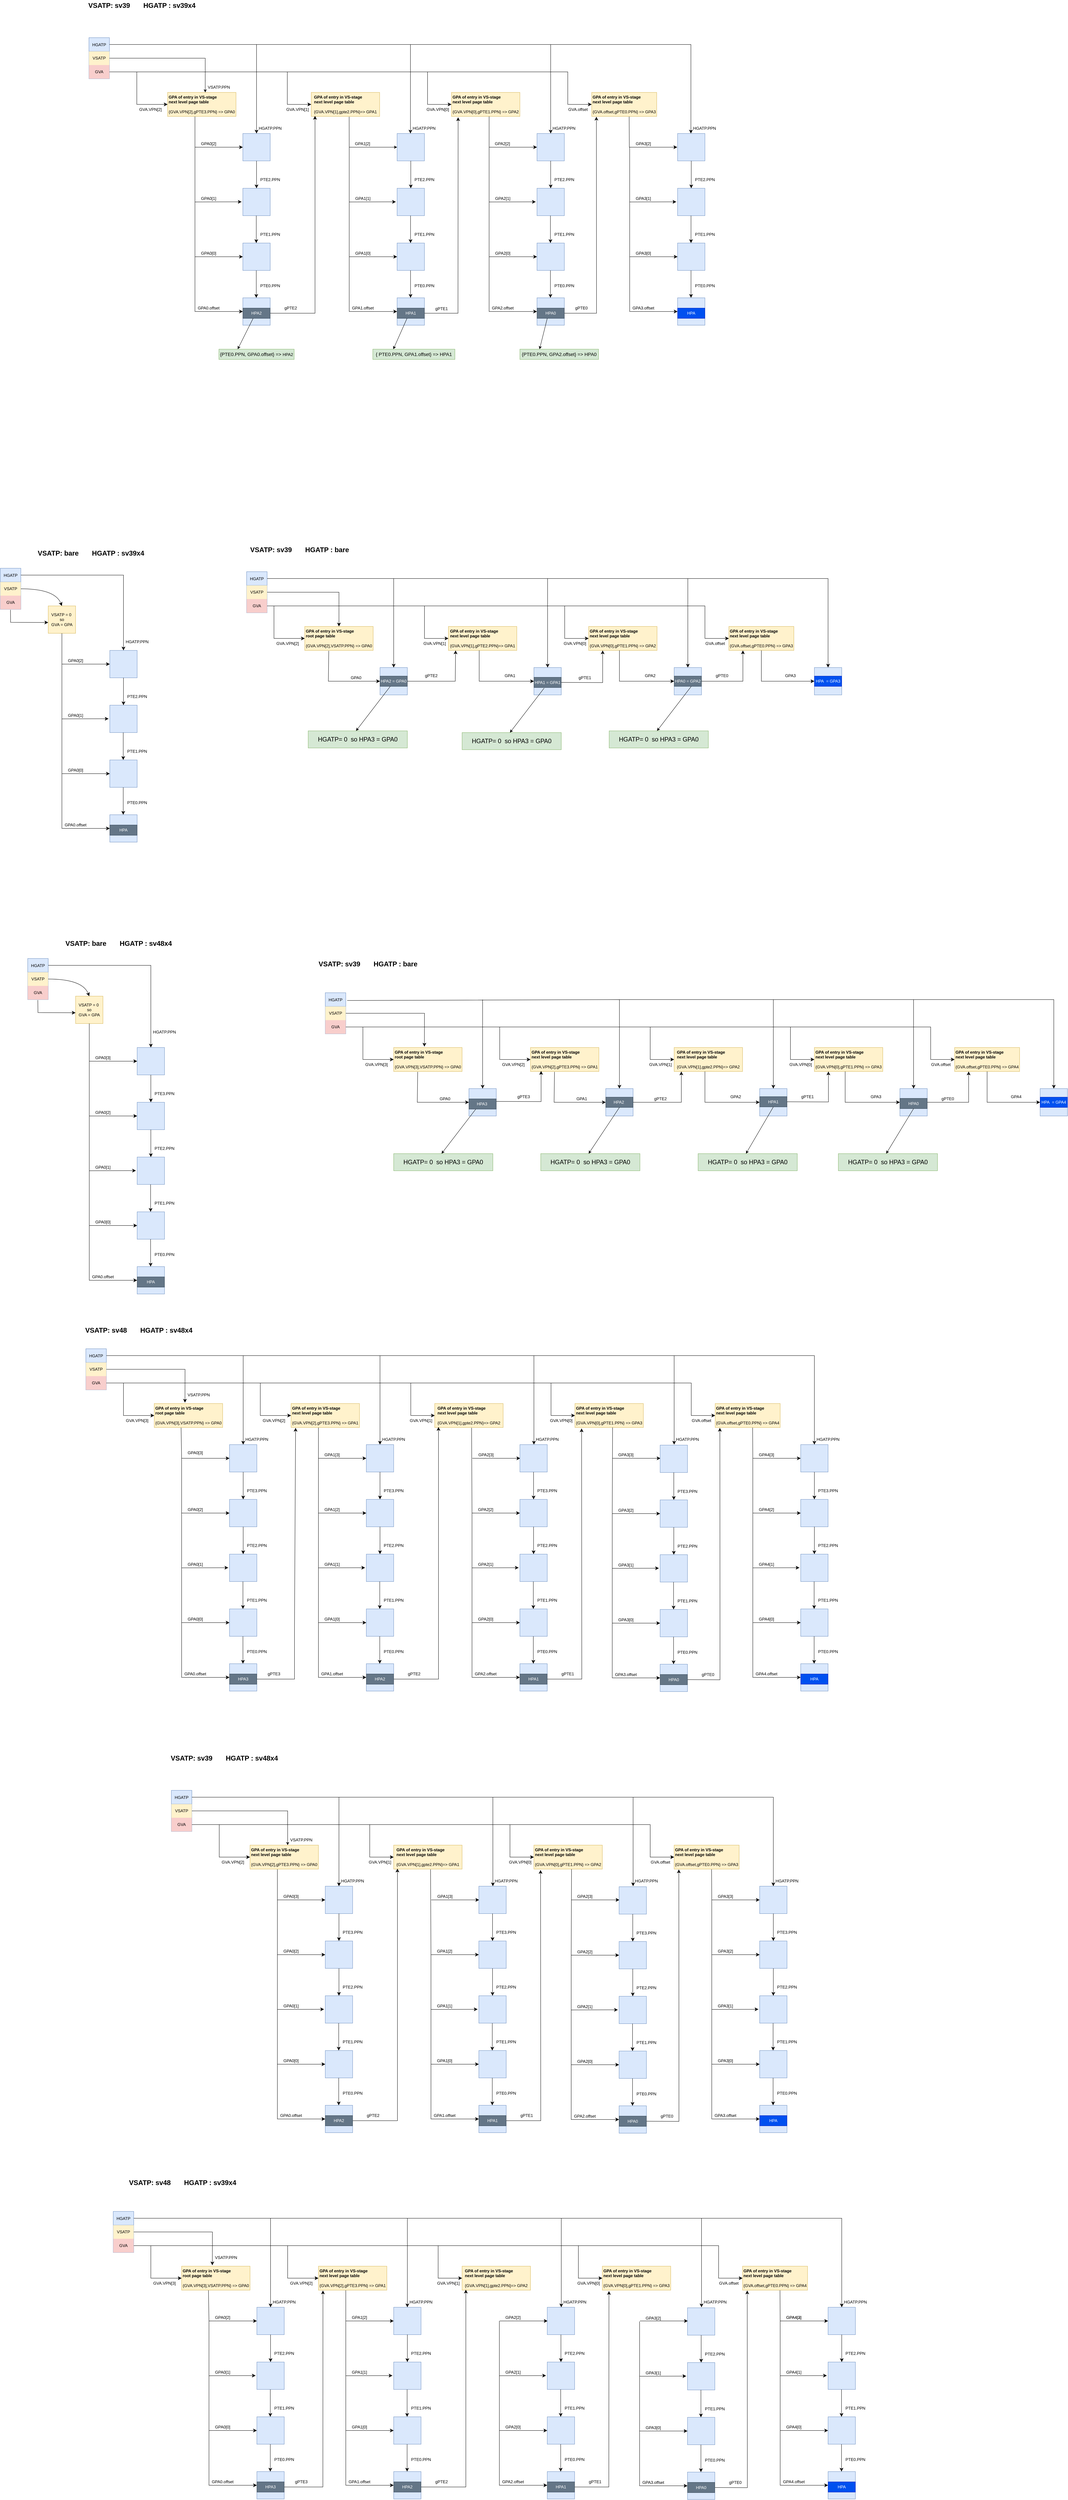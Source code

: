 <mxfile version="23.1.7" type="github" pages="8">
  <diagram name="Page-1" id="JkqxlUm9vlup5fEV65o1">
    <mxGraphModel dx="8333" dy="5638" grid="1" gridSize="10" guides="1" tooltips="1" connect="1" arrows="1" fold="1" page="0" pageScale="1" pageWidth="850" pageHeight="1100" math="1" shadow="0">
      <root>
        <mxCell id="0" />
        <mxCell id="1" parent="0" />
        <mxCell id="TbKJERnAUOHFU8CwP56J-2" value="" style="whiteSpace=wrap;html=1;aspect=fixed;fillColor=#dae8fc;strokeColor=#6c8ebf;" parent="1" vertex="1">
          <mxGeometry x="-5320" y="-2480" width="80" height="80" as="geometry" />
        </mxCell>
        <mxCell id="TbKJERnAUOHFU8CwP56J-3" value="" style="whiteSpace=wrap;html=1;aspect=fixed;fillColor=#dae8fc;strokeColor=#6c8ebf;" parent="1" vertex="1">
          <mxGeometry x="-5320" y="-2320" width="80" height="80" as="geometry" />
        </mxCell>
        <mxCell id="TbKJERnAUOHFU8CwP56J-4" value="" style="whiteSpace=wrap;html=1;aspect=fixed;fillColor=#dae8fc;strokeColor=#6c8ebf;" parent="1" vertex="1">
          <mxGeometry x="-5320" y="-2160" width="80" height="80" as="geometry" />
        </mxCell>
        <mxCell id="TbKJERnAUOHFU8CwP56J-5" value="HGATP" style="shape=table;startSize=40;container=1;collapsible=0;childLayout=tableLayout;fillColor=#dae8fc;strokeColor=#6c8ebf;" parent="1" vertex="1">
          <mxGeometry x="-5640" y="-2720" width="60" height="120" as="geometry" />
        </mxCell>
        <mxCell id="TbKJERnAUOHFU8CwP56J-6" value="" style="shape=tableRow;horizontal=0;startSize=0;swimlaneHead=0;swimlaneBody=0;strokeColor=inherit;top=0;left=0;bottom=0;right=0;collapsible=0;dropTarget=0;fillColor=none;points=[[0,0.5],[1,0.5]];portConstraint=eastwest;" parent="TbKJERnAUOHFU8CwP56J-5" vertex="1">
          <mxGeometry y="40" width="60" height="40" as="geometry" />
        </mxCell>
        <mxCell id="TbKJERnAUOHFU8CwP56J-7" value="VSATP" style="shape=partialRectangle;html=1;whiteSpace=wrap;connectable=0;strokeColor=#d6b656;overflow=hidden;fillColor=#fff2cc;top=0;left=0;bottom=0;right=0;pointerEvents=1;" parent="TbKJERnAUOHFU8CwP56J-6" vertex="1">
          <mxGeometry width="60" height="40" as="geometry">
            <mxRectangle width="60" height="40" as="alternateBounds" />
          </mxGeometry>
        </mxCell>
        <mxCell id="TbKJERnAUOHFU8CwP56J-8" value="" style="shape=tableRow;horizontal=0;startSize=0;swimlaneHead=0;swimlaneBody=0;strokeColor=inherit;top=0;left=0;bottom=0;right=0;collapsible=0;dropTarget=0;fillColor=none;points=[[0,0.5],[1,0.5]];portConstraint=eastwest;" parent="TbKJERnAUOHFU8CwP56J-5" vertex="1">
          <mxGeometry y="80" width="60" height="40" as="geometry" />
        </mxCell>
        <mxCell id="TbKJERnAUOHFU8CwP56J-9" value="GVA" style="shape=partialRectangle;html=1;whiteSpace=wrap;connectable=0;strokeColor=#b85450;overflow=hidden;fillColor=#f8cecc;top=0;left=0;bottom=0;right=0;pointerEvents=1;" parent="TbKJERnAUOHFU8CwP56J-8" vertex="1">
          <mxGeometry width="60" height="40" as="geometry">
            <mxRectangle width="60" height="40" as="alternateBounds" />
          </mxGeometry>
        </mxCell>
        <mxCell id="TbKJERnAUOHFU8CwP56J-10" value="VSATP = 0&amp;nbsp;&lt;br&gt;so&lt;br&gt;GVA = GPA" style="whiteSpace=wrap;html=1;aspect=fixed;fillColor=#fff2cc;strokeColor=#d6b656;" parent="1" vertex="1">
          <mxGeometry x="-5500" y="-2610" width="80" height="80" as="geometry" />
        </mxCell>
        <mxCell id="TbKJERnAUOHFU8CwP56J-12" style="edgeStyle=none;curved=1;rounded=0;orthogonalLoop=1;jettySize=auto;html=1;exitX=1;exitY=0.5;exitDx=0;exitDy=0;entryX=0.5;entryY=0;entryDx=0;entryDy=0;fontSize=12;startSize=8;endSize=8;" parent="1" source="TbKJERnAUOHFU8CwP56J-6" target="TbKJERnAUOHFU8CwP56J-10" edge="1">
          <mxGeometry relative="1" as="geometry">
            <Array as="points">
              <mxPoint x="-5480" y="-2660" />
            </Array>
          </mxGeometry>
        </mxCell>
        <mxCell id="TbKJERnAUOHFU8CwP56J-18" value="" style="endArrow=classic;html=1;rounded=0;fontSize=12;startSize=8;endSize=8;entryX=0.5;entryY=0;entryDx=0;entryDy=0;" parent="1" target="TbKJERnAUOHFU8CwP56J-2" edge="1">
          <mxGeometry width="50" height="50" relative="1" as="geometry">
            <mxPoint x="-5580" y="-2700" as="sourcePoint" />
            <mxPoint x="-5190" y="-2520" as="targetPoint" />
            <Array as="points">
              <mxPoint x="-5280" y="-2700" />
            </Array>
          </mxGeometry>
        </mxCell>
        <mxCell id="TbKJERnAUOHFU8CwP56J-15" value="HGATP.PPN" style="text;html=1;align=center;verticalAlign=middle;whiteSpace=wrap;rounded=0;" parent="1" vertex="1">
          <mxGeometry x="-5270" y="-2520" width="60" height="30" as="geometry" />
        </mxCell>
        <mxCell id="TbKJERnAUOHFU8CwP56J-20" value="" style="endArrow=classic;html=1;rounded=0;fontSize=12;startSize=8;endSize=8;exitX=0.5;exitY=1;exitDx=0;exitDy=0;entryX=0;entryY=0.5;entryDx=0;entryDy=0;" parent="1" source="TbKJERnAUOHFU8CwP56J-10" target="TbKJERnAUOHFU8CwP56J-2" edge="1">
          <mxGeometry width="50" height="50" relative="1" as="geometry">
            <mxPoint x="-5350" y="-2530" as="sourcePoint" />
            <mxPoint x="-5300" y="-2580" as="targetPoint" />
            <Array as="points">
              <mxPoint x="-5460" y="-2440" />
            </Array>
          </mxGeometry>
        </mxCell>
        <mxCell id="TbKJERnAUOHFU8CwP56J-21" value="GPA0[2]" style="text;html=1;align=center;verticalAlign=middle;whiteSpace=wrap;rounded=0;" parent="1" vertex="1">
          <mxGeometry x="-5450" y="-2460" width="60" height="20" as="geometry" />
        </mxCell>
        <mxCell id="TbKJERnAUOHFU8CwP56J-23" value="" style="endArrow=classic;html=1;rounded=0;fontSize=12;startSize=8;endSize=8;exitX=0.493;exitY=1.038;exitDx=0;exitDy=0;exitPerimeter=0;entryX=0;entryY=0.5;entryDx=0;entryDy=0;" parent="1" source="TbKJERnAUOHFU8CwP56J-8" edge="1">
          <mxGeometry width="50" height="50" relative="1" as="geometry">
            <mxPoint x="-5609.34" y="-2588.44" as="sourcePoint" />
            <mxPoint x="-5500" y="-2561.56" as="targetPoint" />
            <Array as="points">
              <mxPoint x="-5610" y="-2562" />
            </Array>
          </mxGeometry>
        </mxCell>
        <mxCell id="TbKJERnAUOHFU8CwP56J-32" value="" style="endArrow=classic;html=1;rounded=0;fontSize=12;startSize=8;endSize=8;entryX=-0.044;entryY=0.495;entryDx=0;entryDy=0;entryPerimeter=0;" parent="1" target="TbKJERnAUOHFU8CwP56J-3" edge="1">
          <mxGeometry width="50" height="50" relative="1" as="geometry">
            <mxPoint x="-5460" y="-2440" as="sourcePoint" />
            <mxPoint x="-5430" y="-2460" as="targetPoint" />
            <Array as="points">
              <mxPoint x="-5460" y="-2370" />
              <mxPoint x="-5460" y="-2280" />
            </Array>
          </mxGeometry>
        </mxCell>
        <mxCell id="TbKJERnAUOHFU8CwP56J-33" value="GPA0[1]" style="text;html=1;align=center;verticalAlign=middle;whiteSpace=wrap;rounded=0;" parent="1" vertex="1">
          <mxGeometry x="-5450" y="-2300" width="60" height="20" as="geometry" />
        </mxCell>
        <mxCell id="TbKJERnAUOHFU8CwP56J-34" value="" style="endArrow=classic;html=1;rounded=0;fontSize=12;startSize=8;endSize=8;entryX=0;entryY=0.5;entryDx=0;entryDy=0;" parent="1" target="TbKJERnAUOHFU8CwP56J-4" edge="1">
          <mxGeometry width="50" height="50" relative="1" as="geometry">
            <mxPoint x="-5460" y="-2280" as="sourcePoint" />
            <mxPoint x="-5310" y="-2180" as="targetPoint" />
            <Array as="points">
              <mxPoint x="-5460" y="-2120" />
            </Array>
          </mxGeometry>
        </mxCell>
        <mxCell id="TbKJERnAUOHFU8CwP56J-35" value="GPA0[0]" style="text;html=1;align=center;verticalAlign=middle;whiteSpace=wrap;rounded=0;" parent="1" vertex="1">
          <mxGeometry x="-5450" y="-2140" width="60" height="20" as="geometry" />
        </mxCell>
        <mxCell id="TbKJERnAUOHFU8CwP56J-36" value="" style="endArrow=classic;html=1;rounded=0;fontSize=12;startSize=8;endSize=8;exitX=0.5;exitY=1;exitDx=0;exitDy=0;entryX=0.5;entryY=0;entryDx=0;entryDy=0;" parent="1" source="TbKJERnAUOHFU8CwP56J-2" target="TbKJERnAUOHFU8CwP56J-3" edge="1">
          <mxGeometry width="50" height="50" relative="1" as="geometry">
            <mxPoint x="-5600" y="-2250" as="sourcePoint" />
            <mxPoint x="-5550" y="-2300" as="targetPoint" />
          </mxGeometry>
        </mxCell>
        <mxCell id="TbKJERnAUOHFU8CwP56J-37" value="" style="endArrow=classic;html=1;rounded=0;fontSize=12;startSize=8;endSize=8;exitX=0.5;exitY=1;exitDx=0;exitDy=0;entryX=0.5;entryY=0;entryDx=0;entryDy=0;" parent="1" edge="1">
          <mxGeometry width="50" height="50" relative="1" as="geometry">
            <mxPoint x="-5280.71" y="-2240" as="sourcePoint" />
            <mxPoint x="-5280.71" y="-2160" as="targetPoint" />
          </mxGeometry>
        </mxCell>
        <mxCell id="TbKJERnAUOHFU8CwP56J-38" value="PTE2.PPN" style="text;html=1;align=center;verticalAlign=middle;whiteSpace=wrap;rounded=0;" parent="1" vertex="1">
          <mxGeometry x="-5270" y="-2360" width="60" height="30" as="geometry" />
        </mxCell>
        <mxCell id="TbKJERnAUOHFU8CwP56J-39" value="PTE1.PPN" style="text;html=1;align=center;verticalAlign=middle;whiteSpace=wrap;rounded=0;" parent="1" vertex="1">
          <mxGeometry x="-5270" y="-2200" width="60" height="30" as="geometry" />
        </mxCell>
        <mxCell id="TbKJERnAUOHFU8CwP56J-41" value="" style="whiteSpace=wrap;html=1;aspect=fixed;fillColor=#dae8fc;strokeColor=#6c8ebf;" parent="1" vertex="1">
          <mxGeometry x="-5320" y="-2000" width="80" height="80" as="geometry" />
        </mxCell>
        <mxCell id="TbKJERnAUOHFU8CwP56J-42" value="" style="endArrow=classic;html=1;rounded=0;fontSize=12;startSize=8;endSize=8;exitX=0.5;exitY=1;exitDx=0;exitDy=0;entryX=0.5;entryY=0;entryDx=0;entryDy=0;" parent="1" edge="1">
          <mxGeometry width="50" height="50" relative="1" as="geometry">
            <mxPoint x="-5280.71" y="-2080" as="sourcePoint" />
            <mxPoint x="-5280.71" y="-2000" as="targetPoint" />
          </mxGeometry>
        </mxCell>
        <mxCell id="TbKJERnAUOHFU8CwP56J-43" value="PTE0.PPN" style="text;html=1;align=center;verticalAlign=middle;whiteSpace=wrap;rounded=0;" parent="1" vertex="1">
          <mxGeometry x="-5270" y="-2050" width="60" height="30" as="geometry" />
        </mxCell>
        <mxCell id="TbKJERnAUOHFU8CwP56J-44" value="" style="endArrow=classic;html=1;rounded=0;fontSize=12;startSize=8;endSize=8;" parent="1" edge="1">
          <mxGeometry width="50" height="50" relative="1" as="geometry">
            <mxPoint x="-5460" y="-2120" as="sourcePoint" />
            <mxPoint x="-5320" y="-1960" as="targetPoint" />
            <Array as="points">
              <mxPoint x="-5460" y="-1960" />
            </Array>
          </mxGeometry>
        </mxCell>
        <mxCell id="TbKJERnAUOHFU8CwP56J-45" value="GPA0.offset" style="text;html=1;align=center;verticalAlign=middle;whiteSpace=wrap;rounded=0;" parent="1" vertex="1">
          <mxGeometry x="-5450" y="-1980" width="60" height="20" as="geometry" />
        </mxCell>
        <mxCell id="TbKJERnAUOHFU8CwP56J-46" value="HPA" style="rounded=0;whiteSpace=wrap;html=1;fillColor=#647687;fontColor=#ffffff;strokeColor=#314354;" parent="1" vertex="1">
          <mxGeometry x="-5320" y="-1970" width="80" height="30" as="geometry" />
        </mxCell>
        <mxCell id="TbKJERnAUOHFU8CwP56J-47" value="&lt;b&gt;&lt;font style=&quot;font-size: 20px;&quot;&gt;VSATP: bare&amp;nbsp; &amp;nbsp; &amp;nbsp; &amp;nbsp;HGATP : sv39x4&lt;/font&gt;&lt;/b&gt;" style="text;html=1;align=center;verticalAlign=middle;whiteSpace=wrap;rounded=0;fontSize=16;" parent="1" vertex="1">
          <mxGeometry x="-5610" y="-2780" width="470" height="30" as="geometry" />
        </mxCell>
        <mxCell id="TbKJERnAUOHFU8CwP56J-48" value="" style="whiteSpace=wrap;html=1;aspect=fixed;fillColor=#dae8fc;strokeColor=#6c8ebf;verticalAlign=top;" parent="1" vertex="1">
          <mxGeometry x="-4530" y="-2430" width="80" height="80" as="geometry" />
        </mxCell>
        <mxCell id="TbKJERnAUOHFU8CwP56J-51" value="HGATP" style="shape=table;startSize=40;container=1;collapsible=0;childLayout=tableLayout;fillColor=#dae8fc;strokeColor=#6c8ebf;" parent="1" vertex="1">
          <mxGeometry x="-4920" y="-2710" width="60" height="120" as="geometry" />
        </mxCell>
        <mxCell id="TbKJERnAUOHFU8CwP56J-52" value="" style="shape=tableRow;horizontal=0;startSize=0;swimlaneHead=0;swimlaneBody=0;strokeColor=inherit;top=0;left=0;bottom=0;right=0;collapsible=0;dropTarget=0;fillColor=none;points=[[0,0.5],[1,0.5]];portConstraint=eastwest;" parent="TbKJERnAUOHFU8CwP56J-51" vertex="1">
          <mxGeometry y="40" width="60" height="40" as="geometry" />
        </mxCell>
        <mxCell id="TbKJERnAUOHFU8CwP56J-53" value="VSATP" style="shape=partialRectangle;html=1;whiteSpace=wrap;connectable=0;strokeColor=#d6b656;overflow=hidden;fillColor=#fff2cc;top=0;left=0;bottom=0;right=0;pointerEvents=1;" parent="TbKJERnAUOHFU8CwP56J-52" vertex="1">
          <mxGeometry width="60" height="40" as="geometry">
            <mxRectangle width="60" height="40" as="alternateBounds" />
          </mxGeometry>
        </mxCell>
        <mxCell id="TbKJERnAUOHFU8CwP56J-54" value="" style="shape=tableRow;horizontal=0;startSize=0;swimlaneHead=0;swimlaneBody=0;strokeColor=inherit;top=0;left=0;bottom=0;right=0;collapsible=0;dropTarget=0;fillColor=none;points=[[0,0.5],[1,0.5]];portConstraint=eastwest;" parent="TbKJERnAUOHFU8CwP56J-51" vertex="1">
          <mxGeometry y="80" width="60" height="40" as="geometry" />
        </mxCell>
        <mxCell id="TbKJERnAUOHFU8CwP56J-55" value="GVA" style="shape=partialRectangle;html=1;whiteSpace=wrap;connectable=0;strokeColor=#b85450;overflow=hidden;fillColor=#f8cecc;top=0;left=0;bottom=0;right=0;pointerEvents=1;" parent="TbKJERnAUOHFU8CwP56J-54" vertex="1">
          <mxGeometry width="60" height="40" as="geometry">
            <mxRectangle width="60" height="40" as="alternateBounds" />
          </mxGeometry>
        </mxCell>
        <mxCell id="TbKJERnAUOHFU8CwP56J-58" value="" style="endArrow=classic;html=1;rounded=0;fontSize=12;startSize=8;endSize=8;entryX=0.5;entryY=0;entryDx=0;entryDy=0;" parent="1" target="TbKJERnAUOHFU8CwP56J-48" edge="1">
          <mxGeometry width="50" height="50" relative="1" as="geometry">
            <mxPoint x="-4860" y="-2690" as="sourcePoint" />
            <mxPoint x="-4470" y="-2510" as="targetPoint" />
            <Array as="points">
              <mxPoint x="-4490" y="-2690" />
            </Array>
          </mxGeometry>
        </mxCell>
        <mxCell id="TbKJERnAUOHFU8CwP56J-60" value="" style="endArrow=classic;html=1;rounded=0;fontSize=12;startSize=8;endSize=8;entryX=0;entryY=0.5;entryDx=0;entryDy=0;exitX=0.351;exitY=1.017;exitDx=0;exitDy=0;exitPerimeter=0;" parent="1" source="TbKJERnAUOHFU8CwP56J-80" target="TbKJERnAUOHFU8CwP56J-48" edge="1">
          <mxGeometry width="50" height="50" relative="1" as="geometry">
            <mxPoint x="-4680" y="-2470" as="sourcePoint" />
            <mxPoint x="-4510" y="-2530" as="targetPoint" />
            <Array as="points">
              <mxPoint x="-4681" y="-2390" />
            </Array>
          </mxGeometry>
        </mxCell>
        <mxCell id="TbKJERnAUOHFU8CwP56J-61" value="GPA0" style="text;html=1;align=center;verticalAlign=middle;whiteSpace=wrap;rounded=0;" parent="1" vertex="1">
          <mxGeometry x="-4630" y="-2410" width="60" height="20" as="geometry" />
        </mxCell>
        <mxCell id="TbKJERnAUOHFU8CwP56J-62" value="" style="endArrow=classic;html=1;rounded=0;fontSize=12;startSize=8;endSize=8;exitX=1;exitY=0.5;exitDx=0;exitDy=0;entryX=0;entryY=0.5;entryDx=0;entryDy=0;" parent="1" source="TbKJERnAUOHFU8CwP56J-54" target="TbKJERnAUOHFU8CwP56J-126" edge="1">
          <mxGeometry width="50" height="50" relative="1" as="geometry">
            <mxPoint x="-4889.34" y="-2578.44" as="sourcePoint" />
            <mxPoint x="-3580" y="-2610" as="targetPoint" />
            <Array as="points">
              <mxPoint x="-4410" y="-2610" />
              <mxPoint x="-3580" y="-2610" />
              <mxPoint x="-3580" y="-2515" />
            </Array>
          </mxGeometry>
        </mxCell>
        <mxCell id="TbKJERnAUOHFU8CwP56J-77" value="&lt;b&gt;&lt;font style=&quot;font-size: 20px;&quot;&gt;VSATP: sv39&amp;nbsp; &amp;nbsp; &amp;nbsp; &amp;nbsp;HGATP : bare&lt;/font&gt;&lt;/b&gt;" style="text;html=1;align=center;verticalAlign=middle;whiteSpace=wrap;rounded=0;fontSize=16;" parent="1" vertex="1">
          <mxGeometry x="-5000" y="-2790" width="470" height="30" as="geometry" />
        </mxCell>
        <mxCell id="TbKJERnAUOHFU8CwP56J-80" value="&lt;div style=&quot;border-color: var(--border-color); text-align: left;&quot;&gt;&lt;/div&gt;&lt;span style=&quot;border-color: var(--border-color); background-color: initial;&quot;&gt;&lt;/span&gt;&lt;div style=&quot;border-color: var(--border-color); text-align: left;&quot;&gt;&lt;span style=&quot;border-color: var(--border-color); background-color: initial;&quot;&gt;&lt;b&gt;GPA of entry in VS-stage&lt;/b&gt;&lt;/span&gt;&lt;/div&gt;&lt;div style=&quot;border-color: var(--border-color); text-align: left;&quot;&gt;&lt;span style=&quot;border-color: var(--border-color); background-color: initial;&quot;&gt;&lt;b&gt;root page table&lt;/b&gt;&lt;/span&gt;&lt;/div&gt;&lt;div style=&quot;border-color: var(--border-color); text-align: left;&quot;&gt;&lt;span style=&quot;border-color: var(--border-color); background-color: initial;&quot;&gt;&lt;b&gt;&lt;br&gt;&lt;/b&gt;&lt;/span&gt;&lt;/div&gt;&lt;div style=&quot;border-color: var(--border-color); text-align: left;&quot;&gt;&lt;span style=&quot;border-color: var(--border-color); background-color: initial;&quot;&gt;{GVA.VPN[2],VSATP.PPN} =&amp;gt; GPA0&lt;/span&gt;&lt;/div&gt;" style="rounded=0;whiteSpace=wrap;html=1;verticalAlign=top;fillColor=#fff2cc;strokeColor=#d6b656;" parent="1" vertex="1">
          <mxGeometry x="-4750" y="-2550" width="200" height="70" as="geometry" />
        </mxCell>
        <mxCell id="TbKJERnAUOHFU8CwP56J-83" value="HPA2 = GPA0" style="rounded=0;whiteSpace=wrap;html=1;fillColor=#647687;fontColor=#ffffff;strokeColor=#314354;" parent="1" vertex="1">
          <mxGeometry x="-4530" y="-2405" width="80" height="30" as="geometry" />
        </mxCell>
        <mxCell id="TbKJERnAUOHFU8CwP56J-85" value="&lt;div style=&quot;border-color: var(--border-color); text-align: left;&quot;&gt;&lt;/div&gt;&lt;span style=&quot;border-color: var(--border-color); background-color: initial;&quot;&gt;&lt;/span&gt;&lt;div style=&quot;border-color: var(--border-color); text-align: left;&quot;&gt;&lt;span style=&quot;border-color: var(--border-color); background-color: initial;&quot;&gt;&lt;b&gt;GPA of entry in VS-stage&lt;/b&gt;&lt;/span&gt;&lt;/div&gt;&lt;div style=&quot;border-color: var(--border-color); text-align: left;&quot;&gt;&lt;span style=&quot;border-color: var(--border-color); background-color: initial;&quot;&gt;&lt;b&gt;next level page table&lt;/b&gt;&lt;/span&gt;&lt;/div&gt;&lt;div style=&quot;border-color: var(--border-color); text-align: left;&quot;&gt;&lt;span style=&quot;background-color: initial;&quot;&gt;&lt;br&gt;&lt;/span&gt;&lt;/div&gt;&lt;div style=&quot;border-color: var(--border-color); text-align: left;&quot;&gt;&lt;span style=&quot;background-color: initial;&quot;&gt;{GVA.VPN[1],gPTE2.PPN}=&amp;gt; GPA1&lt;/span&gt;&lt;br&gt;&lt;/div&gt;" style="rounded=0;whiteSpace=wrap;html=1;verticalAlign=top;fillColor=#fff2cc;strokeColor=#d6b656;" parent="1" vertex="1">
          <mxGeometry x="-4330" y="-2550" width="200" height="70" as="geometry" />
        </mxCell>
        <mxCell id="TbKJERnAUOHFU8CwP56J-86" value="GVA.VPN[2]" style="text;html=1;align=center;verticalAlign=middle;whiteSpace=wrap;rounded=0;" parent="1" vertex="1">
          <mxGeometry x="-4830" y="-2510" width="60" height="20" as="geometry" />
        </mxCell>
        <mxCell id="TbKJERnAUOHFU8CwP56J-88" value="" style="endArrow=classic;html=1;rounded=0;fontSize=12;startSize=8;endSize=8;entryX=0;entryY=0.5;entryDx=0;entryDy=0;" parent="1" target="TbKJERnAUOHFU8CwP56J-80" edge="1">
          <mxGeometry width="50" height="50" relative="1" as="geometry">
            <mxPoint x="-4840" y="-2610" as="sourcePoint" />
            <mxPoint x="-4540" y="-2530" as="targetPoint" />
            <Array as="points">
              <mxPoint x="-4840" y="-2515" />
            </Array>
          </mxGeometry>
        </mxCell>
        <mxCell id="TbKJERnAUOHFU8CwP56J-89" value="" style="endArrow=classic;html=1;rounded=0;fontSize=12;startSize=8;endSize=8;exitX=1;exitY=0.5;exitDx=0;exitDy=0;entryX=0.5;entryY=0;entryDx=0;entryDy=0;" parent="1" source="TbKJERnAUOHFU8CwP56J-51" target="TbKJERnAUOHFU8CwP56J-80" edge="1">
          <mxGeometry width="50" height="50" relative="1" as="geometry">
            <mxPoint x="-4590" y="-2510" as="sourcePoint" />
            <mxPoint x="-4540" y="-2560" as="targetPoint" />
            <Array as="points">
              <mxPoint x="-4650" y="-2650" />
            </Array>
          </mxGeometry>
        </mxCell>
        <mxCell id="TbKJERnAUOHFU8CwP56J-90" value="GVA.VPN[1]" style="text;html=1;align=center;verticalAlign=middle;whiteSpace=wrap;rounded=0;" parent="1" vertex="1">
          <mxGeometry x="-4400" y="-2510" width="60" height="20" as="geometry" />
        </mxCell>
        <mxCell id="TbKJERnAUOHFU8CwP56J-91" value="" style="endArrow=classic;html=1;rounded=0;fontSize=12;startSize=8;endSize=8;entryX=0;entryY=0.5;entryDx=0;entryDy=0;" parent="1" target="TbKJERnAUOHFU8CwP56J-85" edge="1">
          <mxGeometry width="50" height="50" relative="1" as="geometry">
            <mxPoint x="-4400" y="-2610" as="sourcePoint" />
            <mxPoint x="-4540" y="-2560" as="targetPoint" />
            <Array as="points">
              <mxPoint x="-4400" y="-2515" />
            </Array>
          </mxGeometry>
        </mxCell>
        <mxCell id="TbKJERnAUOHFU8CwP56J-94" value="" style="whiteSpace=wrap;html=1;aspect=fixed;fillColor=#dae8fc;strokeColor=#6c8ebf;verticalAlign=top;" parent="1" vertex="1">
          <mxGeometry x="-4080" y="-2430" width="80" height="80" as="geometry" />
        </mxCell>
        <mxCell id="TbKJERnAUOHFU8CwP56J-95" value="" style="endArrow=classic;html=1;rounded=0;fontSize=12;startSize=8;endSize=8;entryX=0;entryY=0.5;entryDx=0;entryDy=0;" parent="1" edge="1">
          <mxGeometry width="50" height="50" relative="1" as="geometry">
            <mxPoint x="-4240" y="-2480" as="sourcePoint" />
            <mxPoint x="-4080" y="-2390" as="targetPoint" />
            <Array as="points">
              <mxPoint x="-4240" y="-2390" />
            </Array>
          </mxGeometry>
        </mxCell>
        <mxCell id="TbKJERnAUOHFU8CwP56J-96" value="GPA1" style="text;html=1;align=center;verticalAlign=middle;whiteSpace=wrap;rounded=0;" parent="1" vertex="1">
          <mxGeometry x="-4180" y="-2416.5" width="60" height="20" as="geometry" />
        </mxCell>
        <mxCell id="TbKJERnAUOHFU8CwP56J-97" value="HPA1 = GPA1" style="rounded=0;whiteSpace=wrap;html=1;fillColor=#647687;fontColor=#ffffff;strokeColor=#314354;" parent="1" vertex="1">
          <mxGeometry x="-4080" y="-2401.5" width="80" height="30" as="geometry" />
        </mxCell>
        <mxCell id="TbKJERnAUOHFU8CwP56J-105" value="&lt;div style=&quot;border-color: var(--border-color); text-align: left;&quot;&gt;&lt;/div&gt;&lt;span style=&quot;border-color: var(--border-color); background-color: initial;&quot;&gt;&lt;/span&gt;&lt;div style=&quot;border-color: var(--border-color); text-align: left;&quot;&gt;&lt;span style=&quot;border-color: var(--border-color); background-color: initial;&quot;&gt;&lt;b&gt;GPA of entry in VS-stage&lt;/b&gt;&lt;/span&gt;&lt;/div&gt;&lt;div style=&quot;border-color: var(--border-color); text-align: left;&quot;&gt;&lt;span style=&quot;border-color: var(--border-color); background-color: initial;&quot;&gt;&lt;b&gt;next level page table&lt;/b&gt;&lt;/span&gt;&lt;/div&gt;&lt;div style=&quot;border-color: var(--border-color); text-align: left;&quot;&gt;&lt;span style=&quot;border-color: var(--border-color); background-color: initial;&quot;&gt;&lt;b&gt;&lt;br&gt;&lt;/b&gt;&lt;/span&gt;&lt;/div&gt;&lt;div style=&quot;border-color: var(--border-color); text-align: left;&quot;&gt;&lt;span style=&quot;border-color: var(--border-color); background-color: initial;&quot;&gt;{GVA.VPN[0],gPTE1.PPN} =&amp;gt; GPA2&lt;/span&gt;&lt;/div&gt;" style="rounded=0;whiteSpace=wrap;html=1;verticalAlign=top;fillColor=#fff2cc;strokeColor=#d6b656;" parent="1" vertex="1">
          <mxGeometry x="-3920" y="-2550" width="200" height="70" as="geometry" />
        </mxCell>
        <mxCell id="TbKJERnAUOHFU8CwP56J-106" value="GVA.VPN[0]" style="text;html=1;align=center;verticalAlign=middle;whiteSpace=wrap;rounded=0;" parent="1" vertex="1">
          <mxGeometry x="-3990" y="-2510" width="60" height="20" as="geometry" />
        </mxCell>
        <mxCell id="TbKJERnAUOHFU8CwP56J-107" value="" style="endArrow=classic;html=1;rounded=0;fontSize=12;startSize=8;endSize=8;entryX=0;entryY=0.5;entryDx=0;entryDy=0;" parent="1" target="TbKJERnAUOHFU8CwP56J-105" edge="1">
          <mxGeometry width="50" height="50" relative="1" as="geometry">
            <mxPoint x="-3990" y="-2610" as="sourcePoint" />
            <mxPoint x="-4130" y="-2560" as="targetPoint" />
            <Array as="points">
              <mxPoint x="-3990" y="-2515" />
            </Array>
          </mxGeometry>
        </mxCell>
        <mxCell id="TbKJERnAUOHFU8CwP56J-108" value="" style="whiteSpace=wrap;html=1;aspect=fixed;fillColor=#dae8fc;strokeColor=#6c8ebf;verticalAlign=top;" parent="1" vertex="1">
          <mxGeometry x="-3670" y="-2430" width="80" height="80" as="geometry" />
        </mxCell>
        <mxCell id="TbKJERnAUOHFU8CwP56J-109" value="" style="endArrow=classic;html=1;rounded=0;fontSize=12;startSize=8;endSize=8;entryX=0;entryY=0.5;entryDx=0;entryDy=0;" parent="1" edge="1">
          <mxGeometry width="50" height="50" relative="1" as="geometry">
            <mxPoint x="-3830" y="-2480" as="sourcePoint" />
            <mxPoint x="-3670" y="-2390" as="targetPoint" />
            <Array as="points">
              <mxPoint x="-3830" y="-2390" />
            </Array>
          </mxGeometry>
        </mxCell>
        <mxCell id="TbKJERnAUOHFU8CwP56J-110" value="GPA2" style="text;html=1;align=center;verticalAlign=middle;whiteSpace=wrap;rounded=0;" parent="1" vertex="1">
          <mxGeometry x="-3770" y="-2416.5" width="60" height="20" as="geometry" />
        </mxCell>
        <mxCell id="TbKJERnAUOHFU8CwP56J-111" value="HPA0 = GPA2" style="rounded=0;whiteSpace=wrap;html=1;fillColor=#647687;fontColor=#ffffff;strokeColor=#314354;" parent="1" vertex="1">
          <mxGeometry x="-3670" y="-2405" width="80" height="30" as="geometry" />
        </mxCell>
        <mxCell id="TbKJERnAUOHFU8CwP56J-112" value="" style="endArrow=classic;html=1;rounded=0;fontSize=12;startSize=8;endSize=8;entryX=0.5;entryY=0;entryDx=0;entryDy=0;" parent="1" target="TbKJERnAUOHFU8CwP56J-94" edge="1">
          <mxGeometry width="50" height="50" relative="1" as="geometry">
            <mxPoint x="-4490" y="-2690" as="sourcePoint" />
            <mxPoint x="-4360" y="-2490" as="targetPoint" />
            <Array as="points">
              <mxPoint x="-4040" y="-2690" />
            </Array>
          </mxGeometry>
        </mxCell>
        <mxCell id="TbKJERnAUOHFU8CwP56J-113" value="" style="endArrow=classic;html=1;rounded=0;fontSize=12;startSize=8;endSize=8;exitX=1;exitY=0.5;exitDx=0;exitDy=0;" parent="1" source="TbKJERnAUOHFU8CwP56J-83" edge="1">
          <mxGeometry width="50" height="50" relative="1" as="geometry">
            <mxPoint x="-4460" y="-2440" as="sourcePoint" />
            <mxPoint x="-4309" y="-2480" as="targetPoint" />
            <Array as="points">
              <mxPoint x="-4310" y="-2390" />
            </Array>
          </mxGeometry>
        </mxCell>
        <mxCell id="TbKJERnAUOHFU8CwP56J-114" value="gPTE2" style="text;html=1;align=center;verticalAlign=middle;whiteSpace=wrap;rounded=0;" parent="1" vertex="1">
          <mxGeometry x="-4410" y="-2416.5" width="60" height="20" as="geometry" />
        </mxCell>
        <mxCell id="TbKJERnAUOHFU8CwP56J-115" value="" style="endArrow=classic;html=1;rounded=0;fontSize=12;startSize=8;endSize=8;exitX=1;exitY=0.5;exitDx=0;exitDy=0;" parent="1" source="TbKJERnAUOHFU8CwP56J-97" edge="1">
          <mxGeometry width="50" height="50" relative="1" as="geometry">
            <mxPoint x="-4020" y="-2375" as="sourcePoint" />
            <mxPoint x="-3879" y="-2480" as="targetPoint" />
            <Array as="points">
              <mxPoint x="-3879" y="-2386" />
            </Array>
          </mxGeometry>
        </mxCell>
        <mxCell id="TbKJERnAUOHFU8CwP56J-116" value="gPTE1" style="text;html=1;align=center;verticalAlign=middle;whiteSpace=wrap;rounded=0;" parent="1" vertex="1">
          <mxGeometry x="-3961" y="-2410" width="60" height="20" as="geometry" />
        </mxCell>
        <mxCell id="TbKJERnAUOHFU8CwP56J-126" value="&lt;div style=&quot;border-color: var(--border-color); text-align: left;&quot;&gt;&lt;/div&gt;&lt;span style=&quot;border-color: var(--border-color); background-color: initial;&quot;&gt;&lt;/span&gt;&lt;div style=&quot;border-color: var(--border-color); text-align: left;&quot;&gt;&lt;span style=&quot;border-color: var(--border-color); background-color: initial;&quot;&gt;&lt;b&gt;GPA of entry in VS-stage&lt;/b&gt;&lt;/span&gt;&lt;/div&gt;&lt;div style=&quot;border-color: var(--border-color); text-align: left;&quot;&gt;&lt;span style=&quot;border-color: var(--border-color); background-color: initial;&quot;&gt;&lt;b&gt;next level page table&lt;/b&gt;&lt;/span&gt;&lt;/div&gt;&lt;div style=&quot;border-color: var(--border-color); text-align: left;&quot;&gt;&lt;span style=&quot;border-color: var(--border-color); background-color: initial;&quot;&gt;&lt;b&gt;&lt;br&gt;&lt;/b&gt;&lt;/span&gt;&lt;/div&gt;&lt;div style=&quot;border-color: var(--border-color); text-align: left;&quot;&gt;&lt;span style=&quot;border-color: var(--border-color); background-color: initial;&quot;&gt;{GVA.offset,gPTE0.PPN} =&amp;gt; GPA3&lt;/span&gt;&lt;/div&gt;" style="rounded=0;whiteSpace=wrap;html=1;verticalAlign=top;fillColor=#fff2cc;strokeColor=#d6b656;" parent="1" vertex="1">
          <mxGeometry x="-3510" y="-2550" width="190" height="70" as="geometry" />
        </mxCell>
        <mxCell id="TbKJERnAUOHFU8CwP56J-127" value="GVA.offset" style="text;html=1;align=center;verticalAlign=middle;whiteSpace=wrap;rounded=0;" parent="1" vertex="1">
          <mxGeometry x="-3580" y="-2510" width="60" height="20" as="geometry" />
        </mxCell>
        <mxCell id="TbKJERnAUOHFU8CwP56J-129" value="" style="whiteSpace=wrap;html=1;aspect=fixed;fillColor=#dae8fc;strokeColor=#6c8ebf;verticalAlign=top;" parent="1" vertex="1">
          <mxGeometry x="-3260" y="-2430" width="80" height="80" as="geometry" />
        </mxCell>
        <mxCell id="TbKJERnAUOHFU8CwP56J-130" value="" style="endArrow=classic;html=1;rounded=0;fontSize=12;startSize=8;endSize=8;entryX=0;entryY=0.5;entryDx=0;entryDy=0;exitX=0.5;exitY=1;exitDx=0;exitDy=0;" parent="1" source="TbKJERnAUOHFU8CwP56J-126" edge="1">
          <mxGeometry width="50" height="50" relative="1" as="geometry">
            <mxPoint x="-3411" y="-2473.5" as="sourcePoint" />
            <mxPoint x="-3260" y="-2390" as="targetPoint" />
            <Array as="points">
              <mxPoint x="-3415" y="-2390" />
            </Array>
          </mxGeometry>
        </mxCell>
        <mxCell id="TbKJERnAUOHFU8CwP56J-131" value="GPA3" style="text;html=1;align=center;verticalAlign=middle;whiteSpace=wrap;rounded=0;" parent="1" vertex="1">
          <mxGeometry x="-3360" y="-2416.5" width="60" height="20" as="geometry" />
        </mxCell>
        <mxCell id="TbKJERnAUOHFU8CwP56J-132" value="HPA&amp;nbsp; = GPA3" style="rounded=0;whiteSpace=wrap;html=1;fillColor=#0050ef;strokeColor=#001DBC;fontColor=#ffffff;" parent="1" vertex="1">
          <mxGeometry x="-3260" y="-2405" width="80" height="30" as="geometry" />
        </mxCell>
        <mxCell id="TbKJERnAUOHFU8CwP56J-133" value="" style="endArrow=classic;html=1;rounded=0;fontSize=12;startSize=8;endSize=8;exitX=1;exitY=0.5;exitDx=0;exitDy=0;" parent="1" source="TbKJERnAUOHFU8CwP56J-111" edge="1">
          <mxGeometry width="50" height="50" relative="1" as="geometry">
            <mxPoint x="-3590" y="-2375" as="sourcePoint" />
            <mxPoint x="-3469" y="-2480" as="targetPoint" />
            <Array as="points">
              <mxPoint x="-3469" y="-2390" />
            </Array>
          </mxGeometry>
        </mxCell>
        <mxCell id="TbKJERnAUOHFU8CwP56J-134" value="gPTE0" style="text;html=1;align=center;verticalAlign=middle;whiteSpace=wrap;rounded=0;" parent="1" vertex="1">
          <mxGeometry x="-3560" y="-2416.5" width="60" height="20" as="geometry" />
        </mxCell>
        <mxCell id="TbKJERnAUOHFU8CwP56J-135" value="" style="endArrow=classic;html=1;rounded=0;fontSize=12;startSize=8;endSize=8;entryX=0.5;entryY=0;entryDx=0;entryDy=0;" parent="1" edge="1">
          <mxGeometry width="50" height="50" relative="1" as="geometry">
            <mxPoint x="-4040" y="-2690" as="sourcePoint" />
            <mxPoint x="-3630" y="-2430" as="targetPoint" />
            <Array as="points">
              <mxPoint x="-3630" y="-2690" />
            </Array>
          </mxGeometry>
        </mxCell>
        <mxCell id="TbKJERnAUOHFU8CwP56J-136" value="" style="endArrow=classic;html=1;rounded=0;fontSize=12;startSize=8;endSize=8;entryX=0.5;entryY=0;entryDx=0;entryDy=0;" parent="1" edge="1">
          <mxGeometry width="50" height="50" relative="1" as="geometry">
            <mxPoint x="-3630" y="-2690" as="sourcePoint" />
            <mxPoint x="-3220" y="-2430" as="targetPoint" />
            <Array as="points">
              <mxPoint x="-3220" y="-2690" />
            </Array>
          </mxGeometry>
        </mxCell>
        <mxCell id="TbKJERnAUOHFU8CwP56J-137" value="" style="whiteSpace=wrap;html=1;aspect=fixed;fillColor=#dae8fc;strokeColor=#6c8ebf;" parent="1" vertex="1">
          <mxGeometry x="-5240" y="-1160" width="80" height="80" as="geometry" />
        </mxCell>
        <mxCell id="TbKJERnAUOHFU8CwP56J-138" value="" style="whiteSpace=wrap;html=1;aspect=fixed;fillColor=#dae8fc;strokeColor=#6c8ebf;" parent="1" vertex="1">
          <mxGeometry x="-5240" y="-1000" width="80" height="80" as="geometry" />
        </mxCell>
        <mxCell id="TbKJERnAUOHFU8CwP56J-139" value="" style="whiteSpace=wrap;html=1;aspect=fixed;fillColor=#dae8fc;strokeColor=#6c8ebf;" parent="1" vertex="1">
          <mxGeometry x="-5240" y="-840" width="80" height="80" as="geometry" />
        </mxCell>
        <mxCell id="TbKJERnAUOHFU8CwP56J-140" value="HGATP" style="shape=table;startSize=40;container=1;collapsible=0;childLayout=tableLayout;fillColor=#dae8fc;strokeColor=#6c8ebf;" parent="1" vertex="1">
          <mxGeometry x="-5560" y="-1580" width="60" height="120" as="geometry" />
        </mxCell>
        <mxCell id="TbKJERnAUOHFU8CwP56J-141" value="" style="shape=tableRow;horizontal=0;startSize=0;swimlaneHead=0;swimlaneBody=0;strokeColor=inherit;top=0;left=0;bottom=0;right=0;collapsible=0;dropTarget=0;fillColor=none;points=[[0,0.5],[1,0.5]];portConstraint=eastwest;" parent="TbKJERnAUOHFU8CwP56J-140" vertex="1">
          <mxGeometry y="40" width="60" height="40" as="geometry" />
        </mxCell>
        <mxCell id="TbKJERnAUOHFU8CwP56J-142" value="VSATP" style="shape=partialRectangle;html=1;whiteSpace=wrap;connectable=0;strokeColor=#d6b656;overflow=hidden;fillColor=#fff2cc;top=0;left=0;bottom=0;right=0;pointerEvents=1;" parent="TbKJERnAUOHFU8CwP56J-141" vertex="1">
          <mxGeometry width="60" height="40" as="geometry">
            <mxRectangle width="60" height="40" as="alternateBounds" />
          </mxGeometry>
        </mxCell>
        <mxCell id="TbKJERnAUOHFU8CwP56J-143" value="" style="shape=tableRow;horizontal=0;startSize=0;swimlaneHead=0;swimlaneBody=0;strokeColor=inherit;top=0;left=0;bottom=0;right=0;collapsible=0;dropTarget=0;fillColor=none;points=[[0,0.5],[1,0.5]];portConstraint=eastwest;" parent="TbKJERnAUOHFU8CwP56J-140" vertex="1">
          <mxGeometry y="80" width="60" height="40" as="geometry" />
        </mxCell>
        <mxCell id="TbKJERnAUOHFU8CwP56J-144" value="GVA" style="shape=partialRectangle;html=1;whiteSpace=wrap;connectable=0;strokeColor=#b85450;overflow=hidden;fillColor=#f8cecc;top=0;left=0;bottom=0;right=0;pointerEvents=1;" parent="TbKJERnAUOHFU8CwP56J-143" vertex="1">
          <mxGeometry width="60" height="40" as="geometry">
            <mxRectangle width="60" height="40" as="alternateBounds" />
          </mxGeometry>
        </mxCell>
        <mxCell id="TbKJERnAUOHFU8CwP56J-145" value="VSATP = 0&amp;nbsp;&lt;br&gt;so&lt;br&gt;GVA = GPA" style="whiteSpace=wrap;html=1;aspect=fixed;fillColor=#fff2cc;strokeColor=#d6b656;" parent="1" vertex="1">
          <mxGeometry x="-5420" y="-1470" width="80" height="80" as="geometry" />
        </mxCell>
        <mxCell id="TbKJERnAUOHFU8CwP56J-146" style="edgeStyle=none;curved=1;rounded=0;orthogonalLoop=1;jettySize=auto;html=1;exitX=1;exitY=0.5;exitDx=0;exitDy=0;entryX=0.5;entryY=0;entryDx=0;entryDy=0;fontSize=12;startSize=8;endSize=8;" parent="1" source="TbKJERnAUOHFU8CwP56J-141" target="TbKJERnAUOHFU8CwP56J-145" edge="1">
          <mxGeometry relative="1" as="geometry">
            <Array as="points">
              <mxPoint x="-5400" y="-1520" />
            </Array>
          </mxGeometry>
        </mxCell>
        <mxCell id="TbKJERnAUOHFU8CwP56J-147" value="" style="endArrow=classic;html=1;rounded=0;fontSize=12;startSize=8;endSize=8;entryX=0.5;entryY=0;entryDx=0;entryDy=0;" parent="1" target="TbKJERnAUOHFU8CwP56J-171" edge="1">
          <mxGeometry width="50" height="50" relative="1" as="geometry">
            <mxPoint x="-5500" y="-1560" as="sourcePoint" />
            <mxPoint x="-5190" y="-1300" as="targetPoint" />
            <Array as="points">
              <mxPoint x="-5200" y="-1560" />
            </Array>
          </mxGeometry>
        </mxCell>
        <mxCell id="TbKJERnAUOHFU8CwP56J-148" value="HGATP.PPN" style="text;html=1;align=center;verticalAlign=middle;whiteSpace=wrap;rounded=0;" parent="1" vertex="1">
          <mxGeometry x="-5190" y="-1380" width="60" height="30" as="geometry" />
        </mxCell>
        <mxCell id="TbKJERnAUOHFU8CwP56J-149" value="" style="endArrow=classic;html=1;rounded=0;fontSize=12;startSize=8;endSize=8;exitX=0.5;exitY=1;exitDx=0;exitDy=0;entryX=0;entryY=0.5;entryDx=0;entryDy=0;" parent="1" source="TbKJERnAUOHFU8CwP56J-145" target="TbKJERnAUOHFU8CwP56J-171" edge="1">
          <mxGeometry width="50" height="50" relative="1" as="geometry">
            <mxPoint x="-5270" y="-1390" as="sourcePoint" />
            <mxPoint x="-5330" y="-1250" as="targetPoint" />
            <Array as="points">
              <mxPoint x="-5380" y="-1280" />
            </Array>
          </mxGeometry>
        </mxCell>
        <mxCell id="TbKJERnAUOHFU8CwP56J-150" value="GPA0[2]" style="text;html=1;align=center;verticalAlign=middle;whiteSpace=wrap;rounded=0;" parent="1" vertex="1">
          <mxGeometry x="-5370" y="-1140" width="60" height="20" as="geometry" />
        </mxCell>
        <mxCell id="TbKJERnAUOHFU8CwP56J-151" value="" style="endArrow=classic;html=1;rounded=0;fontSize=12;startSize=8;endSize=8;exitX=0.493;exitY=1.038;exitDx=0;exitDy=0;exitPerimeter=0;entryX=0;entryY=0.5;entryDx=0;entryDy=0;" parent="1" source="TbKJERnAUOHFU8CwP56J-143" edge="1">
          <mxGeometry width="50" height="50" relative="1" as="geometry">
            <mxPoint x="-5529.34" y="-1448.44" as="sourcePoint" />
            <mxPoint x="-5420" y="-1421.56" as="targetPoint" />
            <Array as="points">
              <mxPoint x="-5530" y="-1422" />
            </Array>
          </mxGeometry>
        </mxCell>
        <mxCell id="TbKJERnAUOHFU8CwP56J-152" value="" style="endArrow=classic;html=1;rounded=0;fontSize=12;startSize=8;endSize=8;entryX=-0.044;entryY=0.495;entryDx=0;entryDy=0;entryPerimeter=0;" parent="1" target="TbKJERnAUOHFU8CwP56J-138" edge="1">
          <mxGeometry width="50" height="50" relative="1" as="geometry">
            <mxPoint x="-5380" y="-1120" as="sourcePoint" />
            <mxPoint x="-5350" y="-1140" as="targetPoint" />
            <Array as="points">
              <mxPoint x="-5380" y="-1050" />
              <mxPoint x="-5380" y="-960" />
            </Array>
          </mxGeometry>
        </mxCell>
        <mxCell id="TbKJERnAUOHFU8CwP56J-153" value="GPA0[1]" style="text;html=1;align=center;verticalAlign=middle;whiteSpace=wrap;rounded=0;" parent="1" vertex="1">
          <mxGeometry x="-5370" y="-980" width="60" height="20" as="geometry" />
        </mxCell>
        <mxCell id="TbKJERnAUOHFU8CwP56J-154" value="" style="endArrow=classic;html=1;rounded=0;fontSize=12;startSize=8;endSize=8;entryX=0;entryY=0.5;entryDx=0;entryDy=0;" parent="1" target="TbKJERnAUOHFU8CwP56J-139" edge="1">
          <mxGeometry width="50" height="50" relative="1" as="geometry">
            <mxPoint x="-5380" y="-960" as="sourcePoint" />
            <mxPoint x="-5230" y="-860" as="targetPoint" />
            <Array as="points">
              <mxPoint x="-5380" y="-800" />
            </Array>
          </mxGeometry>
        </mxCell>
        <mxCell id="TbKJERnAUOHFU8CwP56J-155" value="GPA0[0]" style="text;html=1;align=center;verticalAlign=middle;whiteSpace=wrap;rounded=0;" parent="1" vertex="1">
          <mxGeometry x="-5370" y="-820" width="60" height="20" as="geometry" />
        </mxCell>
        <mxCell id="TbKJERnAUOHFU8CwP56J-156" value="" style="endArrow=classic;html=1;rounded=0;fontSize=12;startSize=8;endSize=8;exitX=0.5;exitY=1;exitDx=0;exitDy=0;entryX=0.5;entryY=0;entryDx=0;entryDy=0;" parent="1" source="TbKJERnAUOHFU8CwP56J-137" target="TbKJERnAUOHFU8CwP56J-138" edge="1">
          <mxGeometry width="50" height="50" relative="1" as="geometry">
            <mxPoint x="-5520" y="-930" as="sourcePoint" />
            <mxPoint x="-5470" y="-980" as="targetPoint" />
          </mxGeometry>
        </mxCell>
        <mxCell id="TbKJERnAUOHFU8CwP56J-157" value="" style="endArrow=classic;html=1;rounded=0;fontSize=12;startSize=8;endSize=8;exitX=0.5;exitY=1;exitDx=0;exitDy=0;entryX=0.5;entryY=0;entryDx=0;entryDy=0;" parent="1" edge="1">
          <mxGeometry width="50" height="50" relative="1" as="geometry">
            <mxPoint x="-5200.71" y="-920" as="sourcePoint" />
            <mxPoint x="-5200.71" y="-840" as="targetPoint" />
          </mxGeometry>
        </mxCell>
        <mxCell id="TbKJERnAUOHFU8CwP56J-158" value="PTE2.PPN" style="text;html=1;align=center;verticalAlign=middle;whiteSpace=wrap;rounded=0;" parent="1" vertex="1">
          <mxGeometry x="-5190" y="-1040" width="60" height="30" as="geometry" />
        </mxCell>
        <mxCell id="TbKJERnAUOHFU8CwP56J-159" value="PTE1.PPN" style="text;html=1;align=center;verticalAlign=middle;whiteSpace=wrap;rounded=0;" parent="1" vertex="1">
          <mxGeometry x="-5190" y="-880" width="60" height="30" as="geometry" />
        </mxCell>
        <mxCell id="TbKJERnAUOHFU8CwP56J-160" value="" style="whiteSpace=wrap;html=1;aspect=fixed;fillColor=#dae8fc;strokeColor=#6c8ebf;" parent="1" vertex="1">
          <mxGeometry x="-5240" y="-680" width="80" height="80" as="geometry" />
        </mxCell>
        <mxCell id="TbKJERnAUOHFU8CwP56J-161" value="" style="endArrow=classic;html=1;rounded=0;fontSize=12;startSize=8;endSize=8;exitX=0.5;exitY=1;exitDx=0;exitDy=0;entryX=0.5;entryY=0;entryDx=0;entryDy=0;" parent="1" edge="1">
          <mxGeometry width="50" height="50" relative="1" as="geometry">
            <mxPoint x="-5200.71" y="-760" as="sourcePoint" />
            <mxPoint x="-5200.71" y="-680" as="targetPoint" />
          </mxGeometry>
        </mxCell>
        <mxCell id="TbKJERnAUOHFU8CwP56J-162" value="PTE0.PPN" style="text;html=1;align=center;verticalAlign=middle;whiteSpace=wrap;rounded=0;" parent="1" vertex="1">
          <mxGeometry x="-5190" y="-730" width="60" height="30" as="geometry" />
        </mxCell>
        <mxCell id="TbKJERnAUOHFU8CwP56J-163" value="" style="endArrow=classic;html=1;rounded=0;fontSize=12;startSize=8;endSize=8;" parent="1" edge="1">
          <mxGeometry width="50" height="50" relative="1" as="geometry">
            <mxPoint x="-5380" y="-800" as="sourcePoint" />
            <mxPoint x="-5240" y="-640" as="targetPoint" />
            <Array as="points">
              <mxPoint x="-5380" y="-640" />
            </Array>
          </mxGeometry>
        </mxCell>
        <mxCell id="TbKJERnAUOHFU8CwP56J-164" value="GPA0.offset" style="text;html=1;align=center;verticalAlign=middle;whiteSpace=wrap;rounded=0;" parent="1" vertex="1">
          <mxGeometry x="-5370" y="-660" width="60" height="20" as="geometry" />
        </mxCell>
        <mxCell id="TbKJERnAUOHFU8CwP56J-165" value="HPA" style="rounded=0;whiteSpace=wrap;html=1;fillColor=#647687;fontColor=#ffffff;strokeColor=#314354;" parent="1" vertex="1">
          <mxGeometry x="-5240" y="-650" width="80" height="30" as="geometry" />
        </mxCell>
        <mxCell id="TbKJERnAUOHFU8CwP56J-166" value="&lt;b&gt;&lt;font style=&quot;font-size: 20px;&quot;&gt;VSATP: bare&amp;nbsp; &amp;nbsp; &amp;nbsp; &amp;nbsp;HGATP : sv48x4&lt;/font&gt;&lt;/b&gt;" style="text;html=1;align=center;verticalAlign=middle;whiteSpace=wrap;rounded=0;fontSize=16;" parent="1" vertex="1">
          <mxGeometry x="-5529" y="-1640" width="470" height="30" as="geometry" />
        </mxCell>
        <mxCell id="TbKJERnAUOHFU8CwP56J-171" value="" style="whiteSpace=wrap;html=1;aspect=fixed;fillColor=#dae8fc;strokeColor=#6c8ebf;" parent="1" vertex="1">
          <mxGeometry x="-5240" y="-1320" width="80" height="80" as="geometry" />
        </mxCell>
        <mxCell id="TbKJERnAUOHFU8CwP56J-172" value="GPA0[3]" style="text;html=1;align=center;verticalAlign=middle;whiteSpace=wrap;rounded=0;" parent="1" vertex="1">
          <mxGeometry x="-5370" y="-1300" width="60" height="20" as="geometry" />
        </mxCell>
        <mxCell id="TbKJERnAUOHFU8CwP56J-173" value="" style="endArrow=classic;html=1;rounded=0;fontSize=12;startSize=8;endSize=8;exitX=0.5;exitY=1;exitDx=0;exitDy=0;entryX=0.5;entryY=0;entryDx=0;entryDy=0;" parent="1" source="TbKJERnAUOHFU8CwP56J-171" edge="1">
          <mxGeometry width="50" height="50" relative="1" as="geometry">
            <mxPoint x="-5520" y="-1090" as="sourcePoint" />
            <mxPoint x="-5200" y="-1160" as="targetPoint" />
          </mxGeometry>
        </mxCell>
        <mxCell id="TbKJERnAUOHFU8CwP56J-174" value="PTE3.PPN" style="text;html=1;align=center;verticalAlign=middle;whiteSpace=wrap;rounded=0;" parent="1" vertex="1">
          <mxGeometry x="-5190" y="-1200" width="60" height="30" as="geometry" />
        </mxCell>
        <mxCell id="TbKJERnAUOHFU8CwP56J-176" value="" style="endArrow=classic;html=1;rounded=0;fontSize=12;startSize=8;endSize=8;entryX=0;entryY=0.5;entryDx=0;entryDy=0;" parent="1" target="TbKJERnAUOHFU8CwP56J-137" edge="1">
          <mxGeometry width="50" height="50" relative="1" as="geometry">
            <mxPoint x="-5380" y="-1280" as="sourcePoint" />
            <mxPoint x="-5020" y="-1130" as="targetPoint" />
            <Array as="points">
              <mxPoint x="-5380" y="-1120" />
            </Array>
          </mxGeometry>
        </mxCell>
        <mxCell id="TbKJERnAUOHFU8CwP56J-177" value="" style="whiteSpace=wrap;html=1;aspect=fixed;fillColor=#dae8fc;strokeColor=#6c8ebf;verticalAlign=top;" parent="1" vertex="1">
          <mxGeometry x="-3870" y="-1200" width="80" height="80" as="geometry" />
        </mxCell>
        <mxCell id="TbKJERnAUOHFU8CwP56J-178" value="HGATP" style="shape=table;startSize=40;container=1;collapsible=0;childLayout=tableLayout;fillColor=#dae8fc;strokeColor=#6c8ebf;" parent="1" vertex="1">
          <mxGeometry x="-4690" y="-1480" width="60" height="120" as="geometry" />
        </mxCell>
        <mxCell id="TbKJERnAUOHFU8CwP56J-179" value="" style="shape=tableRow;horizontal=0;startSize=0;swimlaneHead=0;swimlaneBody=0;strokeColor=inherit;top=0;left=0;bottom=0;right=0;collapsible=0;dropTarget=0;fillColor=none;points=[[0,0.5],[1,0.5]];portConstraint=eastwest;" parent="TbKJERnAUOHFU8CwP56J-178" vertex="1">
          <mxGeometry y="40" width="60" height="40" as="geometry" />
        </mxCell>
        <mxCell id="TbKJERnAUOHFU8CwP56J-180" value="VSATP" style="shape=partialRectangle;html=1;whiteSpace=wrap;connectable=0;strokeColor=#d6b656;overflow=hidden;fillColor=#fff2cc;top=0;left=0;bottom=0;right=0;pointerEvents=1;" parent="TbKJERnAUOHFU8CwP56J-179" vertex="1">
          <mxGeometry width="60" height="40" as="geometry">
            <mxRectangle width="60" height="40" as="alternateBounds" />
          </mxGeometry>
        </mxCell>
        <mxCell id="TbKJERnAUOHFU8CwP56J-181" value="" style="shape=tableRow;horizontal=0;startSize=0;swimlaneHead=0;swimlaneBody=0;strokeColor=inherit;top=0;left=0;bottom=0;right=0;collapsible=0;dropTarget=0;fillColor=none;points=[[0,0.5],[1,0.5]];portConstraint=eastwest;" parent="TbKJERnAUOHFU8CwP56J-178" vertex="1">
          <mxGeometry y="80" width="60" height="40" as="geometry" />
        </mxCell>
        <mxCell id="TbKJERnAUOHFU8CwP56J-182" value="GVA" style="shape=partialRectangle;html=1;whiteSpace=wrap;connectable=0;strokeColor=#b85450;overflow=hidden;fillColor=#f8cecc;top=0;left=0;bottom=0;right=0;pointerEvents=1;" parent="TbKJERnAUOHFU8CwP56J-181" vertex="1">
          <mxGeometry width="60" height="40" as="geometry">
            <mxRectangle width="60" height="40" as="alternateBounds" />
          </mxGeometry>
        </mxCell>
        <mxCell id="TbKJERnAUOHFU8CwP56J-183" value="" style="endArrow=classic;html=1;rounded=0;fontSize=12;startSize=8;endSize=8;entryX=0.5;entryY=0;entryDx=0;entryDy=0;exitX=1.069;exitY=0.189;exitDx=0;exitDy=0;exitPerimeter=0;" parent="1" source="TbKJERnAUOHFU8CwP56J-178" target="TbKJERnAUOHFU8CwP56J-177" edge="1">
          <mxGeometry width="50" height="50" relative="1" as="geometry">
            <mxPoint x="-4200" y="-1460" as="sourcePoint" />
            <mxPoint x="-3810" y="-1280" as="targetPoint" />
            <Array as="points">
              <mxPoint x="-3830" y="-1460" />
            </Array>
          </mxGeometry>
        </mxCell>
        <mxCell id="TbKJERnAUOHFU8CwP56J-184" value="" style="endArrow=classic;html=1;rounded=0;fontSize=12;startSize=8;endSize=8;entryX=0;entryY=0.5;entryDx=0;entryDy=0;exitX=0.351;exitY=1.017;exitDx=0;exitDy=0;exitPerimeter=0;" parent="1" source="TbKJERnAUOHFU8CwP56J-188" target="TbKJERnAUOHFU8CwP56J-177" edge="1">
          <mxGeometry width="50" height="50" relative="1" as="geometry">
            <mxPoint x="-4020" y="-1240" as="sourcePoint" />
            <mxPoint x="-3850" y="-1300" as="targetPoint" />
            <Array as="points">
              <mxPoint x="-4021" y="-1160" />
            </Array>
          </mxGeometry>
        </mxCell>
        <mxCell id="TbKJERnAUOHFU8CwP56J-185" value="GPA1" style="text;html=1;align=center;verticalAlign=middle;whiteSpace=wrap;rounded=0;" parent="1" vertex="1">
          <mxGeometry x="-3970" y="-1180" width="60" height="20" as="geometry" />
        </mxCell>
        <mxCell id="TbKJERnAUOHFU8CwP56J-186" value="" style="endArrow=classic;html=1;rounded=0;fontSize=12;startSize=8;endSize=8;exitX=1;exitY=0.5;exitDx=0;exitDy=0;entryX=0;entryY=0.5;entryDx=0;entryDy=0;" parent="1" source="TbKJERnAUOHFU8CwP56J-181" target="TbKJERnAUOHFU8CwP56J-212" edge="1">
          <mxGeometry width="50" height="50" relative="1" as="geometry">
            <mxPoint x="-4229.34" y="-1348.44" as="sourcePoint" />
            <mxPoint x="-2920" y="-1380" as="targetPoint" />
            <Array as="points">
              <mxPoint x="-3750" y="-1380" />
              <mxPoint x="-2920" y="-1380" />
              <mxPoint x="-2920" y="-1285" />
            </Array>
          </mxGeometry>
        </mxCell>
        <mxCell id="TbKJERnAUOHFU8CwP56J-187" value="&lt;b&gt;&lt;font style=&quot;font-size: 20px;&quot;&gt;VSATP: sv39&amp;nbsp; &amp;nbsp; &amp;nbsp; &amp;nbsp;HGATP : bare&lt;/font&gt;&lt;/b&gt;" style="text;html=1;align=center;verticalAlign=middle;whiteSpace=wrap;rounded=0;fontSize=16;" parent="1" vertex="1">
          <mxGeometry x="-4800" y="-1580" width="470" height="30" as="geometry" />
        </mxCell>
        <mxCell id="TbKJERnAUOHFU8CwP56J-188" value="&lt;div style=&quot;border-color: var(--border-color); text-align: left;&quot;&gt;&lt;/div&gt;&lt;span style=&quot;border-color: var(--border-color); background-color: initial;&quot;&gt;&lt;/span&gt;&lt;div style=&quot;border-color: var(--border-color); text-align: left;&quot;&gt;&lt;span style=&quot;border-color: var(--border-color); background-color: initial;&quot;&gt;&lt;b&gt;GPA of entry in VS-stage&lt;/b&gt;&lt;/span&gt;&lt;/div&gt;&lt;div style=&quot;border-color: var(--border-color); text-align: left;&quot;&gt;&lt;span style=&quot;border-color: var(--border-color); background-color: initial;&quot;&gt;&lt;b&gt;next level page table&lt;/b&gt;&lt;/span&gt;&lt;/div&gt;&lt;div style=&quot;border-color: var(--border-color); text-align: left;&quot;&gt;&lt;span style=&quot;border-color: var(--border-color); background-color: initial;&quot;&gt;&lt;b&gt;&lt;br&gt;&lt;/b&gt;&lt;/span&gt;&lt;/div&gt;&lt;div style=&quot;border-color: var(--border-color); text-align: left;&quot;&gt;&lt;span style=&quot;border-color: var(--border-color); background-color: initial;&quot;&gt;{GVA.VPN[2],gPTE3.PPN} =&amp;gt; GPA1&lt;/span&gt;&lt;/div&gt;" style="rounded=0;whiteSpace=wrap;html=1;verticalAlign=top;fillColor=#fff2cc;strokeColor=#d6b656;" parent="1" vertex="1">
          <mxGeometry x="-4090" y="-1320" width="200" height="70" as="geometry" />
        </mxCell>
        <mxCell id="TbKJERnAUOHFU8CwP56J-189" value="HPA2&amp;nbsp;" style="rounded=0;whiteSpace=wrap;html=1;fillColor=#647687;fontColor=#ffffff;strokeColor=#314354;" parent="1" vertex="1">
          <mxGeometry x="-3870" y="-1175" width="80" height="30" as="geometry" />
        </mxCell>
        <mxCell id="TbKJERnAUOHFU8CwP56J-190" value="&lt;div style=&quot;border-color: var(--border-color); text-align: left;&quot;&gt;&lt;/div&gt;&lt;span style=&quot;border-color: var(--border-color); background-color: initial;&quot;&gt;&lt;/span&gt;&lt;div style=&quot;border-color: var(--border-color); text-align: left;&quot;&gt;&lt;span style=&quot;border-color: var(--border-color); background-color: initial;&quot;&gt;&lt;b&gt;GPA of entry in VS-stage&lt;/b&gt;&lt;/span&gt;&lt;/div&gt;&lt;div style=&quot;border-color: var(--border-color); text-align: left;&quot;&gt;&lt;span style=&quot;border-color: var(--border-color); background-color: initial;&quot;&gt;&lt;b&gt;next level page table&lt;/b&gt;&lt;/span&gt;&lt;/div&gt;&lt;div style=&quot;border-color: var(--border-color); text-align: left;&quot;&gt;&lt;span style=&quot;background-color: initial;&quot;&gt;&lt;br&gt;&lt;/span&gt;&lt;/div&gt;&lt;div style=&quot;border-color: var(--border-color); text-align: left;&quot;&gt;&lt;span style=&quot;background-color: initial;&quot;&gt;{GVA.VPN[1],gpte2.PPN}=&amp;gt; GPA2&lt;/span&gt;&lt;br&gt;&lt;/div&gt;" style="rounded=0;whiteSpace=wrap;html=1;verticalAlign=top;fillColor=#fff2cc;strokeColor=#d6b656;" parent="1" vertex="1">
          <mxGeometry x="-3670" y="-1320" width="200" height="70" as="geometry" />
        </mxCell>
        <mxCell id="TbKJERnAUOHFU8CwP56J-191" value="GVA.VPN[2]" style="text;html=1;align=center;verticalAlign=middle;whiteSpace=wrap;rounded=0;" parent="1" vertex="1">
          <mxGeometry x="-4170" y="-1280" width="60" height="20" as="geometry" />
        </mxCell>
        <mxCell id="TbKJERnAUOHFU8CwP56J-192" value="" style="endArrow=classic;html=1;rounded=0;fontSize=12;startSize=8;endSize=8;entryX=0;entryY=0.5;entryDx=0;entryDy=0;" parent="1" target="TbKJERnAUOHFU8CwP56J-188" edge="1">
          <mxGeometry width="50" height="50" relative="1" as="geometry">
            <mxPoint x="-4180" y="-1380" as="sourcePoint" />
            <mxPoint x="-3880" y="-1300" as="targetPoint" />
            <Array as="points">
              <mxPoint x="-4180" y="-1285" />
            </Array>
          </mxGeometry>
        </mxCell>
        <mxCell id="TbKJERnAUOHFU8CwP56J-193" value="" style="endArrow=classic;html=1;rounded=0;fontSize=12;startSize=8;endSize=8;exitX=1;exitY=0.5;exitDx=0;exitDy=0;entryX=0.449;entryY=-0.037;entryDx=0;entryDy=0;entryPerimeter=0;" parent="1" source="TbKJERnAUOHFU8CwP56J-178" target="TbKJERnAUOHFU8CwP56J-225" edge="1">
          <mxGeometry width="50" height="50" relative="1" as="geometry">
            <mxPoint x="-3930" y="-1280" as="sourcePoint" />
            <mxPoint x="-3880" y="-1330" as="targetPoint" />
            <Array as="points">
              <mxPoint x="-4400" y="-1420" />
            </Array>
          </mxGeometry>
        </mxCell>
        <mxCell id="TbKJERnAUOHFU8CwP56J-194" value="GVA.VPN[1]" style="text;html=1;align=center;verticalAlign=middle;whiteSpace=wrap;rounded=0;" parent="1" vertex="1">
          <mxGeometry x="-3740" y="-1280" width="60" height="20" as="geometry" />
        </mxCell>
        <mxCell id="TbKJERnAUOHFU8CwP56J-195" value="" style="endArrow=classic;html=1;rounded=0;fontSize=12;startSize=8;endSize=8;entryX=0;entryY=0.5;entryDx=0;entryDy=0;" parent="1" target="TbKJERnAUOHFU8CwP56J-190" edge="1">
          <mxGeometry width="50" height="50" relative="1" as="geometry">
            <mxPoint x="-3740" y="-1380" as="sourcePoint" />
            <mxPoint x="-3880" y="-1330" as="targetPoint" />
            <Array as="points">
              <mxPoint x="-3740" y="-1285" />
            </Array>
          </mxGeometry>
        </mxCell>
        <mxCell id="TbKJERnAUOHFU8CwP56J-196" value="" style="whiteSpace=wrap;html=1;aspect=fixed;fillColor=#dae8fc;strokeColor=#6c8ebf;verticalAlign=top;" parent="1" vertex="1">
          <mxGeometry x="-3420" y="-1200" width="80" height="80" as="geometry" />
        </mxCell>
        <mxCell id="TbKJERnAUOHFU8CwP56J-197" value="" style="endArrow=classic;html=1;rounded=0;fontSize=12;startSize=8;endSize=8;entryX=0;entryY=0.5;entryDx=0;entryDy=0;" parent="1" edge="1">
          <mxGeometry width="50" height="50" relative="1" as="geometry">
            <mxPoint x="-3580" y="-1250" as="sourcePoint" />
            <mxPoint x="-3420" y="-1160" as="targetPoint" />
            <Array as="points">
              <mxPoint x="-3580" y="-1160" />
            </Array>
          </mxGeometry>
        </mxCell>
        <mxCell id="TbKJERnAUOHFU8CwP56J-198" value="GPA2" style="text;html=1;align=center;verticalAlign=middle;whiteSpace=wrap;rounded=0;" parent="1" vertex="1">
          <mxGeometry x="-3520" y="-1186.5" width="60" height="20" as="geometry" />
        </mxCell>
        <mxCell id="TbKJERnAUOHFU8CwP56J-199" value="HPA1" style="rounded=0;whiteSpace=wrap;html=1;fillColor=#647687;fontColor=#ffffff;strokeColor=#314354;" parent="1" vertex="1">
          <mxGeometry x="-3420" y="-1176.5" width="80" height="30" as="geometry" />
        </mxCell>
        <mxCell id="TbKJERnAUOHFU8CwP56J-200" value="&lt;div style=&quot;border-color: var(--border-color); text-align: left;&quot;&gt;&lt;/div&gt;&lt;span style=&quot;border-color: var(--border-color); background-color: initial;&quot;&gt;&lt;/span&gt;&lt;div style=&quot;border-color: var(--border-color); text-align: left;&quot;&gt;&lt;span style=&quot;border-color: var(--border-color); background-color: initial;&quot;&gt;&lt;b&gt;GPA of entry in VS-stage&lt;/b&gt;&lt;/span&gt;&lt;/div&gt;&lt;div style=&quot;border-color: var(--border-color); text-align: left;&quot;&gt;&lt;span style=&quot;border-color: var(--border-color); background-color: initial;&quot;&gt;&lt;b&gt;next level page table&lt;/b&gt;&lt;/span&gt;&lt;/div&gt;&lt;div style=&quot;border-color: var(--border-color); text-align: left;&quot;&gt;&lt;span style=&quot;border-color: var(--border-color); background-color: initial;&quot;&gt;&lt;b&gt;&lt;br&gt;&lt;/b&gt;&lt;/span&gt;&lt;/div&gt;&lt;div style=&quot;border-color: var(--border-color); text-align: left;&quot;&gt;&lt;span style=&quot;border-color: var(--border-color); background-color: initial;&quot;&gt;{GVA.VPN[0],gPTE1.PPN} =&amp;gt; GPA3&lt;/span&gt;&lt;/div&gt;" style="rounded=0;whiteSpace=wrap;html=1;verticalAlign=top;fillColor=#fff2cc;strokeColor=#d6b656;" parent="1" vertex="1">
          <mxGeometry x="-3260" y="-1320" width="200" height="70" as="geometry" />
        </mxCell>
        <mxCell id="TbKJERnAUOHFU8CwP56J-201" value="GVA.VPN[0]" style="text;html=1;align=center;verticalAlign=middle;whiteSpace=wrap;rounded=0;" parent="1" vertex="1">
          <mxGeometry x="-3330" y="-1280" width="60" height="20" as="geometry" />
        </mxCell>
        <mxCell id="TbKJERnAUOHFU8CwP56J-202" value="" style="endArrow=classic;html=1;rounded=0;fontSize=12;startSize=8;endSize=8;entryX=0;entryY=0.5;entryDx=0;entryDy=0;" parent="1" target="TbKJERnAUOHFU8CwP56J-200" edge="1">
          <mxGeometry width="50" height="50" relative="1" as="geometry">
            <mxPoint x="-3330" y="-1380" as="sourcePoint" />
            <mxPoint x="-3470" y="-1330" as="targetPoint" />
            <Array as="points">
              <mxPoint x="-3330" y="-1285" />
            </Array>
          </mxGeometry>
        </mxCell>
        <mxCell id="TbKJERnAUOHFU8CwP56J-203" value="" style="whiteSpace=wrap;html=1;aspect=fixed;fillColor=#dae8fc;strokeColor=#6c8ebf;verticalAlign=top;" parent="1" vertex="1">
          <mxGeometry x="-3010" y="-1200" width="80" height="80" as="geometry" />
        </mxCell>
        <mxCell id="TbKJERnAUOHFU8CwP56J-204" value="" style="endArrow=classic;html=1;rounded=0;fontSize=12;startSize=8;endSize=8;entryX=0;entryY=0.5;entryDx=0;entryDy=0;" parent="1" edge="1">
          <mxGeometry width="50" height="50" relative="1" as="geometry">
            <mxPoint x="-3170" y="-1250" as="sourcePoint" />
            <mxPoint x="-3010" y="-1160" as="targetPoint" />
            <Array as="points">
              <mxPoint x="-3170" y="-1160" />
            </Array>
          </mxGeometry>
        </mxCell>
        <mxCell id="TbKJERnAUOHFU8CwP56J-205" value="GPA3" style="text;html=1;align=center;verticalAlign=middle;whiteSpace=wrap;rounded=0;" parent="1" vertex="1">
          <mxGeometry x="-3110" y="-1186.5" width="60" height="20" as="geometry" />
        </mxCell>
        <mxCell id="TbKJERnAUOHFU8CwP56J-206" value="HPA0" style="rounded=0;whiteSpace=wrap;html=1;fillColor=#647687;fontColor=#ffffff;strokeColor=#314354;" parent="1" vertex="1">
          <mxGeometry x="-3010" y="-1171.5" width="80" height="30" as="geometry" />
        </mxCell>
        <mxCell id="TbKJERnAUOHFU8CwP56J-207" value="" style="endArrow=classic;html=1;rounded=0;fontSize=12;startSize=8;endSize=8;entryX=0.5;entryY=0;entryDx=0;entryDy=0;" parent="1" target="TbKJERnAUOHFU8CwP56J-196" edge="1">
          <mxGeometry width="50" height="50" relative="1" as="geometry">
            <mxPoint x="-3830" y="-1460" as="sourcePoint" />
            <mxPoint x="-3700" y="-1260" as="targetPoint" />
            <Array as="points">
              <mxPoint x="-3380" y="-1460" />
            </Array>
          </mxGeometry>
        </mxCell>
        <mxCell id="TbKJERnAUOHFU8CwP56J-208" value="" style="endArrow=classic;html=1;rounded=0;fontSize=12;startSize=8;endSize=8;exitX=1;exitY=0.5;exitDx=0;exitDy=0;" parent="1" source="TbKJERnAUOHFU8CwP56J-189" edge="1">
          <mxGeometry width="50" height="50" relative="1" as="geometry">
            <mxPoint x="-3800" y="-1210" as="sourcePoint" />
            <mxPoint x="-3649" y="-1250" as="targetPoint" />
            <Array as="points">
              <mxPoint x="-3649" y="-1160" />
            </Array>
          </mxGeometry>
        </mxCell>
        <mxCell id="TbKJERnAUOHFU8CwP56J-209" value="gPTE2" style="text;html=1;align=center;verticalAlign=middle;whiteSpace=wrap;rounded=0;" parent="1" vertex="1">
          <mxGeometry x="-3740" y="-1180" width="60" height="20" as="geometry" />
        </mxCell>
        <mxCell id="TbKJERnAUOHFU8CwP56J-210" value="" style="endArrow=classic;html=1;rounded=0;fontSize=12;startSize=8;endSize=8;exitX=1;exitY=0.5;exitDx=0;exitDy=0;" parent="1" source="TbKJERnAUOHFU8CwP56J-199" edge="1">
          <mxGeometry width="50" height="50" relative="1" as="geometry">
            <mxPoint x="-3360" y="-1145" as="sourcePoint" />
            <mxPoint x="-3219" y="-1250" as="targetPoint" />
            <Array as="points">
              <mxPoint x="-3219" y="-1161" />
            </Array>
          </mxGeometry>
        </mxCell>
        <mxCell id="TbKJERnAUOHFU8CwP56J-211" value="gPTE1" style="text;html=1;align=center;verticalAlign=middle;whiteSpace=wrap;rounded=0;" parent="1" vertex="1">
          <mxGeometry x="-3310" y="-1186.5" width="60" height="20" as="geometry" />
        </mxCell>
        <mxCell id="TbKJERnAUOHFU8CwP56J-212" value="&lt;div style=&quot;border-color: var(--border-color); text-align: left;&quot;&gt;&lt;/div&gt;&lt;span style=&quot;border-color: var(--border-color); background-color: initial;&quot;&gt;&lt;/span&gt;&lt;div style=&quot;border-color: var(--border-color); text-align: left;&quot;&gt;&lt;span style=&quot;border-color: var(--border-color); background-color: initial;&quot;&gt;&lt;b&gt;GPA of entry in VS-stage&lt;/b&gt;&lt;/span&gt;&lt;/div&gt;&lt;div style=&quot;border-color: var(--border-color); text-align: left;&quot;&gt;&lt;span style=&quot;border-color: var(--border-color); background-color: initial;&quot;&gt;&lt;b&gt;next level page table&lt;/b&gt;&lt;/span&gt;&lt;/div&gt;&lt;div style=&quot;border-color: var(--border-color); text-align: left;&quot;&gt;&lt;span style=&quot;border-color: var(--border-color); background-color: initial;&quot;&gt;&lt;b&gt;&lt;br&gt;&lt;/b&gt;&lt;/span&gt;&lt;/div&gt;&lt;div style=&quot;border-color: var(--border-color); text-align: left;&quot;&gt;&lt;span style=&quot;border-color: var(--border-color); background-color: initial;&quot;&gt;{GVA.offset,gPTE0.PPN} =&amp;gt; GPA4&lt;/span&gt;&lt;/div&gt;" style="rounded=0;whiteSpace=wrap;html=1;verticalAlign=top;fillColor=#fff2cc;strokeColor=#d6b656;" parent="1" vertex="1">
          <mxGeometry x="-2850" y="-1320" width="190" height="70" as="geometry" />
        </mxCell>
        <mxCell id="TbKJERnAUOHFU8CwP56J-213" value="GVA.offset" style="text;html=1;align=center;verticalAlign=middle;whiteSpace=wrap;rounded=0;" parent="1" vertex="1">
          <mxGeometry x="-2920" y="-1280" width="60" height="20" as="geometry" />
        </mxCell>
        <mxCell id="TbKJERnAUOHFU8CwP56J-214" value="" style="whiteSpace=wrap;html=1;aspect=fixed;fillColor=#dae8fc;strokeColor=#6c8ebf;verticalAlign=top;" parent="1" vertex="1">
          <mxGeometry x="-2600" y="-1200" width="80" height="80" as="geometry" />
        </mxCell>
        <mxCell id="TbKJERnAUOHFU8CwP56J-215" value="" style="endArrow=classic;html=1;rounded=0;fontSize=12;startSize=8;endSize=8;entryX=0;entryY=0.5;entryDx=0;entryDy=0;exitX=0.5;exitY=1;exitDx=0;exitDy=0;" parent="1" source="TbKJERnAUOHFU8CwP56J-212" edge="1">
          <mxGeometry width="50" height="50" relative="1" as="geometry">
            <mxPoint x="-2751" y="-1243.5" as="sourcePoint" />
            <mxPoint x="-2600" y="-1160" as="targetPoint" />
            <Array as="points">
              <mxPoint x="-2755" y="-1160" />
            </Array>
          </mxGeometry>
        </mxCell>
        <mxCell id="TbKJERnAUOHFU8CwP56J-216" value="GPA4" style="text;html=1;align=center;verticalAlign=middle;whiteSpace=wrap;rounded=0;" parent="1" vertex="1">
          <mxGeometry x="-2700" y="-1186.5" width="60" height="20" as="geometry" />
        </mxCell>
        <mxCell id="TbKJERnAUOHFU8CwP56J-217" value="HPA&amp;nbsp; = GPA4" style="rounded=0;whiteSpace=wrap;html=1;fillColor=#0050ef;strokeColor=#001DBC;fontColor=#ffffff;" parent="1" vertex="1">
          <mxGeometry x="-2600" y="-1175" width="80" height="30" as="geometry" />
        </mxCell>
        <mxCell id="TbKJERnAUOHFU8CwP56J-218" value="" style="endArrow=classic;html=1;rounded=0;fontSize=12;startSize=8;endSize=8;" parent="1" edge="1">
          <mxGeometry width="50" height="50" relative="1" as="geometry">
            <mxPoint x="-2930" y="-1160" as="sourcePoint" />
            <mxPoint x="-2809" y="-1250" as="targetPoint" />
            <Array as="points">
              <mxPoint x="-2809" y="-1160" />
            </Array>
          </mxGeometry>
        </mxCell>
        <mxCell id="TbKJERnAUOHFU8CwP56J-219" value="gPTE0" style="text;html=1;align=center;verticalAlign=middle;whiteSpace=wrap;rounded=0;" parent="1" vertex="1">
          <mxGeometry x="-2900" y="-1180" width="60" height="20" as="geometry" />
        </mxCell>
        <mxCell id="TbKJERnAUOHFU8CwP56J-220" value="" style="endArrow=classic;html=1;rounded=0;fontSize=12;startSize=8;endSize=8;entryX=0.5;entryY=0;entryDx=0;entryDy=0;" parent="1" edge="1">
          <mxGeometry width="50" height="50" relative="1" as="geometry">
            <mxPoint x="-3380" y="-1460" as="sourcePoint" />
            <mxPoint x="-2970" y="-1200" as="targetPoint" />
            <Array as="points">
              <mxPoint x="-2970" y="-1460" />
            </Array>
          </mxGeometry>
        </mxCell>
        <mxCell id="TbKJERnAUOHFU8CwP56J-221" value="" style="endArrow=classic;html=1;rounded=0;fontSize=12;startSize=8;endSize=8;entryX=0.5;entryY=0;entryDx=0;entryDy=0;" parent="1" edge="1">
          <mxGeometry width="50" height="50" relative="1" as="geometry">
            <mxPoint x="-2970" y="-1460" as="sourcePoint" />
            <mxPoint x="-2560" y="-1200" as="targetPoint" />
            <Array as="points">
              <mxPoint x="-2560" y="-1460" />
            </Array>
          </mxGeometry>
        </mxCell>
        <mxCell id="TbKJERnAUOHFU8CwP56J-222" value="" style="whiteSpace=wrap;html=1;aspect=fixed;fillColor=#dae8fc;strokeColor=#6c8ebf;verticalAlign=top;" parent="1" vertex="1">
          <mxGeometry x="-4270" y="-1200" width="80" height="80" as="geometry" />
        </mxCell>
        <mxCell id="TbKJERnAUOHFU8CwP56J-223" value="" style="endArrow=classic;html=1;rounded=0;fontSize=12;startSize=8;endSize=8;entryX=0;entryY=0.5;entryDx=0;entryDy=0;exitX=0.351;exitY=1.017;exitDx=0;exitDy=0;exitPerimeter=0;" parent="1" source="TbKJERnAUOHFU8CwP56J-225" target="TbKJERnAUOHFU8CwP56J-222" edge="1">
          <mxGeometry width="50" height="50" relative="1" as="geometry">
            <mxPoint x="-4420" y="-1240" as="sourcePoint" />
            <mxPoint x="-4250" y="-1300" as="targetPoint" />
            <Array as="points">
              <mxPoint x="-4421" y="-1160" />
            </Array>
          </mxGeometry>
        </mxCell>
        <mxCell id="TbKJERnAUOHFU8CwP56J-224" value="GPA0" style="text;html=1;align=center;verticalAlign=middle;whiteSpace=wrap;rounded=0;" parent="1" vertex="1">
          <mxGeometry x="-4370" y="-1180" width="60" height="20" as="geometry" />
        </mxCell>
        <mxCell id="TbKJERnAUOHFU8CwP56J-225" value="&lt;div style=&quot;border-color: var(--border-color); text-align: left;&quot;&gt;&lt;/div&gt;&lt;span style=&quot;border-color: var(--border-color); background-color: initial;&quot;&gt;&lt;/span&gt;&lt;div style=&quot;border-color: var(--border-color); text-align: left;&quot;&gt;&lt;span style=&quot;border-color: var(--border-color); background-color: initial;&quot;&gt;&lt;b&gt;GPA of entry in VS-stage&lt;/b&gt;&lt;/span&gt;&lt;/div&gt;&lt;div style=&quot;border-color: var(--border-color); text-align: left;&quot;&gt;&lt;span style=&quot;border-color: var(--border-color); background-color: initial;&quot;&gt;&lt;b&gt;root page table&lt;/b&gt;&lt;/span&gt;&lt;/div&gt;&lt;div style=&quot;border-color: var(--border-color); text-align: left;&quot;&gt;&lt;span style=&quot;border-color: var(--border-color); background-color: initial;&quot;&gt;&lt;b&gt;&lt;br&gt;&lt;/b&gt;&lt;/span&gt;&lt;/div&gt;&lt;div style=&quot;border-color: var(--border-color); text-align: left;&quot;&gt;&lt;span style=&quot;border-color: var(--border-color); background-color: initial;&quot;&gt;{GVA.VPN[3],VSATP.PPN} =&amp;gt; GPA0&lt;/span&gt;&lt;/div&gt;" style="rounded=0;whiteSpace=wrap;html=1;verticalAlign=top;fillColor=#fff2cc;strokeColor=#d6b656;" parent="1" vertex="1">
          <mxGeometry x="-4490" y="-1320" width="200" height="70" as="geometry" />
        </mxCell>
        <mxCell id="TbKJERnAUOHFU8CwP56J-226" value="HPA3&amp;nbsp;" style="rounded=0;whiteSpace=wrap;html=1;fillColor=#647687;fontColor=#ffffff;strokeColor=#314354;" parent="1" vertex="1">
          <mxGeometry x="-4270" y="-1170" width="80" height="30" as="geometry" />
        </mxCell>
        <mxCell id="TbKJERnAUOHFU8CwP56J-227" value="GVA.VPN[3]" style="text;html=1;align=center;verticalAlign=middle;whiteSpace=wrap;rounded=0;" parent="1" vertex="1">
          <mxGeometry x="-4570" y="-1280" width="60" height="20" as="geometry" />
        </mxCell>
        <mxCell id="TbKJERnAUOHFU8CwP56J-228" value="" style="endArrow=classic;html=1;rounded=0;fontSize=12;startSize=8;endSize=8;entryX=0;entryY=0.5;entryDx=0;entryDy=0;" parent="1" target="TbKJERnAUOHFU8CwP56J-225" edge="1">
          <mxGeometry width="50" height="50" relative="1" as="geometry">
            <mxPoint x="-4580" y="-1380" as="sourcePoint" />
            <mxPoint x="-4280" y="-1300" as="targetPoint" />
            <Array as="points">
              <mxPoint x="-4580" y="-1285" />
            </Array>
          </mxGeometry>
        </mxCell>
        <mxCell id="TbKJERnAUOHFU8CwP56J-229" value="" style="endArrow=classic;html=1;rounded=0;fontSize=12;startSize=8;endSize=8;exitX=1;exitY=0.25;exitDx=0;exitDy=0;" parent="1" source="TbKJERnAUOHFU8CwP56J-226" edge="1">
          <mxGeometry width="50" height="50" relative="1" as="geometry">
            <mxPoint x="-4180" y="-1146" as="sourcePoint" />
            <mxPoint x="-4059" y="-1251.5" as="targetPoint" />
            <Array as="points">
              <mxPoint x="-4059" y="-1162" />
            </Array>
          </mxGeometry>
        </mxCell>
        <mxCell id="TbKJERnAUOHFU8CwP56J-234" value="" style="endArrow=classic;html=1;rounded=0;fontSize=12;startSize=8;endSize=8;entryX=0.5;entryY=0;entryDx=0;entryDy=0;" parent="1" target="TbKJERnAUOHFU8CwP56J-222" edge="1">
          <mxGeometry width="50" height="50" relative="1" as="geometry">
            <mxPoint x="-4230" y="-1460" as="sourcePoint" />
            <mxPoint x="-4030" y="-1200" as="targetPoint" />
          </mxGeometry>
        </mxCell>
        <mxCell id="Q2vNAMajYNCRpJ8Cx-mK-2" value="HGATP" style="shape=table;startSize=40;container=1;collapsible=0;childLayout=tableLayout;fillColor=#dae8fc;strokeColor=#6c8ebf;" parent="1" vertex="1">
          <mxGeometry x="-5390" y="-440" width="60" height="120" as="geometry" />
        </mxCell>
        <mxCell id="Q2vNAMajYNCRpJ8Cx-mK-3" value="" style="shape=tableRow;horizontal=0;startSize=0;swimlaneHead=0;swimlaneBody=0;strokeColor=inherit;top=0;left=0;bottom=0;right=0;collapsible=0;dropTarget=0;fillColor=none;points=[[0,0.5],[1,0.5]];portConstraint=eastwest;" parent="Q2vNAMajYNCRpJ8Cx-mK-2" vertex="1">
          <mxGeometry y="40" width="60" height="40" as="geometry" />
        </mxCell>
        <mxCell id="Q2vNAMajYNCRpJ8Cx-mK-4" value="VSATP" style="shape=partialRectangle;html=1;whiteSpace=wrap;connectable=0;strokeColor=#d6b656;overflow=hidden;fillColor=#fff2cc;top=0;left=0;bottom=0;right=0;pointerEvents=1;" parent="Q2vNAMajYNCRpJ8Cx-mK-3" vertex="1">
          <mxGeometry width="60" height="40" as="geometry">
            <mxRectangle width="60" height="40" as="alternateBounds" />
          </mxGeometry>
        </mxCell>
        <mxCell id="Q2vNAMajYNCRpJ8Cx-mK-5" value="" style="shape=tableRow;horizontal=0;startSize=0;swimlaneHead=0;swimlaneBody=0;strokeColor=inherit;top=0;left=0;bottom=0;right=0;collapsible=0;dropTarget=0;fillColor=none;points=[[0,0.5],[1,0.5]];portConstraint=eastwest;" parent="Q2vNAMajYNCRpJ8Cx-mK-2" vertex="1">
          <mxGeometry y="80" width="60" height="40" as="geometry" />
        </mxCell>
        <mxCell id="Q2vNAMajYNCRpJ8Cx-mK-6" value="GVA" style="shape=partialRectangle;html=1;whiteSpace=wrap;connectable=0;strokeColor=#b85450;overflow=hidden;fillColor=#f8cecc;top=0;left=0;bottom=0;right=0;pointerEvents=1;" parent="Q2vNAMajYNCRpJ8Cx-mK-5" vertex="1">
          <mxGeometry width="60" height="40" as="geometry">
            <mxRectangle width="60" height="40" as="alternateBounds" />
          </mxGeometry>
        </mxCell>
        <mxCell id="Q2vNAMajYNCRpJ8Cx-mK-7" value="" style="endArrow=classic;html=1;rounded=0;fontSize=12;startSize=8;endSize=8;entryX=0.5;entryY=0;entryDx=0;entryDy=0;" parent="1" edge="1">
          <mxGeometry width="50" height="50" relative="1" as="geometry">
            <mxPoint x="-5330" y="-420" as="sourcePoint" />
            <mxPoint x="-4530" y="-160" as="targetPoint" />
            <Array as="points">
              <mxPoint x="-4530" y="-420" />
            </Array>
          </mxGeometry>
        </mxCell>
        <mxCell id="Q2vNAMajYNCRpJ8Cx-mK-8" value="" style="endArrow=classic;html=1;rounded=0;fontSize=12;startSize=8;endSize=8;entryX=0;entryY=0.5;entryDx=0;entryDy=0;" parent="1" edge="1">
          <mxGeometry width="50" height="50" relative="1" as="geometry">
            <mxPoint x="-4710" y="-210" as="sourcePoint" />
            <mxPoint x="-4570" y="-120" as="targetPoint" />
            <Array as="points">
              <mxPoint x="-4710" y="-120" />
            </Array>
          </mxGeometry>
        </mxCell>
        <mxCell id="Q2vNAMajYNCRpJ8Cx-mK-10" value="" style="endArrow=classic;html=1;rounded=0;fontSize=12;startSize=8;endSize=8;exitX=1;exitY=0.5;exitDx=0;exitDy=0;entryX=0;entryY=0.5;entryDx=0;entryDy=0;" parent="1" source="Q2vNAMajYNCRpJ8Cx-mK-5" target="Q2vNAMajYNCRpJ8Cx-mK-35" edge="1">
          <mxGeometry width="50" height="50" relative="1" as="geometry">
            <mxPoint x="-4929.34" y="-308.44" as="sourcePoint" />
            <mxPoint x="-3620" y="-340" as="targetPoint" />
            <Array as="points">
              <mxPoint x="-4450" y="-340" />
              <mxPoint x="-3620" y="-340" />
              <mxPoint x="-3620" y="-245" />
            </Array>
          </mxGeometry>
        </mxCell>
        <mxCell id="Q2vNAMajYNCRpJ8Cx-mK-11" value="&lt;div style=&quot;border-color: var(--border-color); text-align: left;&quot;&gt;&lt;/div&gt;&lt;span style=&quot;border-color: var(--border-color); background-color: initial;&quot;&gt;&lt;/span&gt;&lt;div style=&quot;border-color: var(--border-color); text-align: left;&quot;&gt;&lt;span style=&quot;border-color: var(--border-color); background-color: initial;&quot;&gt;&lt;b&gt;GPA of entry in VS-stage&lt;/b&gt;&lt;/span&gt;&lt;/div&gt;&lt;div style=&quot;border-color: var(--border-color); text-align: left;&quot;&gt;&lt;span style=&quot;border-color: var(--border-color); background-color: initial;&quot;&gt;&lt;b&gt;next level page table&lt;/b&gt;&lt;/span&gt;&lt;/div&gt;&lt;div style=&quot;border-color: var(--border-color); text-align: left;&quot;&gt;&lt;span style=&quot;border-color: var(--border-color); background-color: initial;&quot;&gt;&lt;b&gt;&lt;br&gt;&lt;/b&gt;&lt;/span&gt;&lt;/div&gt;&lt;div style=&quot;border-color: var(--border-color); text-align: left;&quot;&gt;&lt;span style=&quot;border-color: var(--border-color); background-color: initial;&quot;&gt;{GVA.VPN[2],gPTE3.PPN} =&amp;gt; GPA1&lt;/span&gt;&lt;/div&gt;" style="rounded=0;whiteSpace=wrap;html=1;verticalAlign=top;fillColor=#fff2cc;strokeColor=#d6b656;" parent="1" vertex="1">
          <mxGeometry x="-4790" y="-280" width="200" height="70" as="geometry" />
        </mxCell>
        <mxCell id="Q2vNAMajYNCRpJ8Cx-mK-13" value="&lt;div style=&quot;border-color: var(--border-color); text-align: left;&quot;&gt;&lt;/div&gt;&lt;span style=&quot;border-color: var(--border-color); background-color: initial;&quot;&gt;&lt;/span&gt;&lt;div style=&quot;border-color: var(--border-color); text-align: left;&quot;&gt;&lt;span style=&quot;border-color: var(--border-color); background-color: initial;&quot;&gt;&lt;b&gt;GPA of entry in VS-stage&lt;/b&gt;&lt;/span&gt;&lt;/div&gt;&lt;div style=&quot;border-color: var(--border-color); text-align: left;&quot;&gt;&lt;span style=&quot;border-color: var(--border-color); background-color: initial;&quot;&gt;&lt;b&gt;next level page table&lt;/b&gt;&lt;/span&gt;&lt;/div&gt;&lt;div style=&quot;border-color: var(--border-color); text-align: left;&quot;&gt;&lt;span style=&quot;background-color: initial;&quot;&gt;&lt;br&gt;&lt;/span&gt;&lt;/div&gt;&lt;div style=&quot;border-color: var(--border-color); text-align: left;&quot;&gt;&lt;span style=&quot;background-color: initial;&quot;&gt;{GVA.VPN[1],gpte2.PPN}=&amp;gt; GPA2&lt;/span&gt;&lt;br&gt;&lt;/div&gt;" style="rounded=0;whiteSpace=wrap;html=1;verticalAlign=top;fillColor=#fff2cc;strokeColor=#d6b656;" parent="1" vertex="1">
          <mxGeometry x="-4370" y="-280" width="200" height="70" as="geometry" />
        </mxCell>
        <mxCell id="Q2vNAMajYNCRpJ8Cx-mK-14" value="GVA.VPN[2]" style="text;html=1;align=center;verticalAlign=middle;whiteSpace=wrap;rounded=0;" parent="1" vertex="1">
          <mxGeometry x="-4870" y="-240" width="60" height="20" as="geometry" />
        </mxCell>
        <mxCell id="Q2vNAMajYNCRpJ8Cx-mK-15" value="" style="endArrow=classic;html=1;rounded=0;fontSize=12;startSize=8;endSize=8;entryX=0;entryY=0.5;entryDx=0;entryDy=0;" parent="1" target="Q2vNAMajYNCRpJ8Cx-mK-11" edge="1">
          <mxGeometry width="50" height="50" relative="1" as="geometry">
            <mxPoint x="-4880" y="-340" as="sourcePoint" />
            <mxPoint x="-4580" y="-260" as="targetPoint" />
            <Array as="points">
              <mxPoint x="-4880" y="-245" />
            </Array>
          </mxGeometry>
        </mxCell>
        <mxCell id="Q2vNAMajYNCRpJ8Cx-mK-16" value="" style="endArrow=classic;html=1;rounded=0;fontSize=12;startSize=8;endSize=8;exitX=1;exitY=0.5;exitDx=0;exitDy=0;entryX=0.449;entryY=-0.037;entryDx=0;entryDy=0;entryPerimeter=0;" parent="1" source="Q2vNAMajYNCRpJ8Cx-mK-2" target="Q2vNAMajYNCRpJ8Cx-mK-48" edge="1">
          <mxGeometry width="50" height="50" relative="1" as="geometry">
            <mxPoint x="-4630" y="-240" as="sourcePoint" />
            <mxPoint x="-4580" y="-290" as="targetPoint" />
            <Array as="points">
              <mxPoint x="-5100" y="-380" />
            </Array>
          </mxGeometry>
        </mxCell>
        <mxCell id="Q2vNAMajYNCRpJ8Cx-mK-17" value="GVA.VPN[1]" style="text;html=1;align=center;verticalAlign=middle;whiteSpace=wrap;rounded=0;" parent="1" vertex="1">
          <mxGeometry x="-4440" y="-240" width="60" height="20" as="geometry" />
        </mxCell>
        <mxCell id="Q2vNAMajYNCRpJ8Cx-mK-18" value="" style="endArrow=classic;html=1;rounded=0;fontSize=12;startSize=8;endSize=8;entryX=0;entryY=0.5;entryDx=0;entryDy=0;" parent="1" target="Q2vNAMajYNCRpJ8Cx-mK-13" edge="1">
          <mxGeometry width="50" height="50" relative="1" as="geometry">
            <mxPoint x="-4440" y="-340" as="sourcePoint" />
            <mxPoint x="-4580" y="-290" as="targetPoint" />
            <Array as="points">
              <mxPoint x="-4440" y="-245" />
            </Array>
          </mxGeometry>
        </mxCell>
        <mxCell id="Q2vNAMajYNCRpJ8Cx-mK-20" value="" style="endArrow=classic;html=1;rounded=0;fontSize=12;startSize=8;endSize=8;entryX=0;entryY=0.5;entryDx=0;entryDy=0;" parent="1" edge="1">
          <mxGeometry width="50" height="50" relative="1" as="geometry">
            <mxPoint x="-4260" y="-120" as="sourcePoint" />
            <mxPoint x="-4120" y="-120" as="targetPoint" />
            <Array as="points" />
          </mxGeometry>
        </mxCell>
        <mxCell id="Q2vNAMajYNCRpJ8Cx-mK-23" value="&lt;div style=&quot;border-color: var(--border-color); text-align: left;&quot;&gt;&lt;/div&gt;&lt;span style=&quot;border-color: var(--border-color); background-color: initial;&quot;&gt;&lt;/span&gt;&lt;div style=&quot;border-color: var(--border-color); text-align: left;&quot;&gt;&lt;span style=&quot;border-color: var(--border-color); background-color: initial;&quot;&gt;&lt;b&gt;GPA of entry in VS-stage&lt;/b&gt;&lt;/span&gt;&lt;/div&gt;&lt;div style=&quot;border-color: var(--border-color); text-align: left;&quot;&gt;&lt;span style=&quot;border-color: var(--border-color); background-color: initial;&quot;&gt;&lt;b&gt;next level page table&lt;/b&gt;&lt;/span&gt;&lt;/div&gt;&lt;div style=&quot;border-color: var(--border-color); text-align: left;&quot;&gt;&lt;span style=&quot;border-color: var(--border-color); background-color: initial;&quot;&gt;&lt;b&gt;&lt;br&gt;&lt;/b&gt;&lt;/span&gt;&lt;/div&gt;&lt;div style=&quot;border-color: var(--border-color); text-align: left;&quot;&gt;&lt;span style=&quot;border-color: var(--border-color); background-color: initial;&quot;&gt;{GVA.VPN[0],gPTE1.PPN} =&amp;gt; GPA3&lt;/span&gt;&lt;/div&gt;" style="rounded=0;whiteSpace=wrap;html=1;verticalAlign=top;fillColor=#fff2cc;strokeColor=#d6b656;" parent="1" vertex="1">
          <mxGeometry x="-3960" y="-280" width="200" height="70" as="geometry" />
        </mxCell>
        <mxCell id="Q2vNAMajYNCRpJ8Cx-mK-24" value="GVA.VPN[0]" style="text;html=1;align=center;verticalAlign=middle;whiteSpace=wrap;rounded=0;" parent="1" vertex="1">
          <mxGeometry x="-4030" y="-240" width="60" height="20" as="geometry" />
        </mxCell>
        <mxCell id="Q2vNAMajYNCRpJ8Cx-mK-25" value="" style="endArrow=classic;html=1;rounded=0;fontSize=12;startSize=8;endSize=8;entryX=0;entryY=0.5;entryDx=0;entryDy=0;" parent="1" target="Q2vNAMajYNCRpJ8Cx-mK-23" edge="1">
          <mxGeometry width="50" height="50" relative="1" as="geometry">
            <mxPoint x="-4030" y="-340" as="sourcePoint" />
            <mxPoint x="-4170" y="-290" as="targetPoint" />
            <Array as="points">
              <mxPoint x="-4030" y="-245" />
            </Array>
          </mxGeometry>
        </mxCell>
        <mxCell id="Q2vNAMajYNCRpJ8Cx-mK-27" value="" style="endArrow=classic;html=1;rounded=0;fontSize=12;startSize=8;endSize=8;entryX=0;entryY=0.5;entryDx=0;entryDy=0;" parent="1" edge="1">
          <mxGeometry width="50" height="50" relative="1" as="geometry">
            <mxPoint x="-3850" y="-120" as="sourcePoint" />
            <mxPoint x="-3710" y="-120" as="targetPoint" />
            <Array as="points">
              <mxPoint x="-3850" y="-120" />
            </Array>
          </mxGeometry>
        </mxCell>
        <mxCell id="Q2vNAMajYNCRpJ8Cx-mK-30" value="" style="endArrow=classic;html=1;rounded=0;fontSize=12;startSize=8;endSize=8;entryX=0.5;entryY=0;entryDx=0;entryDy=0;" parent="1" edge="1">
          <mxGeometry width="50" height="50" relative="1" as="geometry">
            <mxPoint x="-4530" y="-420" as="sourcePoint" />
            <mxPoint x="-4080" y="-160" as="targetPoint" />
            <Array as="points">
              <mxPoint x="-4080" y="-420" />
            </Array>
          </mxGeometry>
        </mxCell>
        <mxCell id="Q2vNAMajYNCRpJ8Cx-mK-35" value="&lt;div style=&quot;border-color: var(--border-color); text-align: left;&quot;&gt;&lt;/div&gt;&lt;span style=&quot;border-color: var(--border-color); background-color: initial;&quot;&gt;&lt;/span&gt;&lt;div style=&quot;border-color: var(--border-color); text-align: left;&quot;&gt;&lt;span style=&quot;border-color: var(--border-color); background-color: initial;&quot;&gt;&lt;b&gt;GPA of entry in VS-stage&lt;/b&gt;&lt;/span&gt;&lt;/div&gt;&lt;div style=&quot;border-color: var(--border-color); text-align: left;&quot;&gt;&lt;span style=&quot;border-color: var(--border-color); background-color: initial;&quot;&gt;&lt;b&gt;next level page table&lt;/b&gt;&lt;/span&gt;&lt;/div&gt;&lt;div style=&quot;border-color: var(--border-color); text-align: left;&quot;&gt;&lt;span style=&quot;border-color: var(--border-color); background-color: initial;&quot;&gt;&lt;b&gt;&lt;br&gt;&lt;/b&gt;&lt;/span&gt;&lt;/div&gt;&lt;div style=&quot;border-color: var(--border-color); text-align: left;&quot;&gt;&lt;span style=&quot;border-color: var(--border-color); background-color: initial;&quot;&gt;{GVA.offset,gPTE0.PPN} =&amp;gt; GPA4&lt;/span&gt;&lt;/div&gt;" style="rounded=0;whiteSpace=wrap;html=1;verticalAlign=top;fillColor=#fff2cc;strokeColor=#d6b656;" parent="1" vertex="1">
          <mxGeometry x="-3550" y="-280" width="190" height="70" as="geometry" />
        </mxCell>
        <mxCell id="Q2vNAMajYNCRpJ8Cx-mK-36" value="GVA.offset" style="text;html=1;align=center;verticalAlign=middle;whiteSpace=wrap;rounded=0;" parent="1" vertex="1">
          <mxGeometry x="-3620" y="-240" width="60" height="20" as="geometry" />
        </mxCell>
        <mxCell id="Q2vNAMajYNCRpJ8Cx-mK-38" value="" style="endArrow=classic;html=1;rounded=0;fontSize=12;startSize=8;endSize=8;entryX=0;entryY=0.5;entryDx=0;entryDy=0;exitX=0.576;exitY=1.009;exitDx=0;exitDy=0;exitPerimeter=0;" parent="1" source="Q2vNAMajYNCRpJ8Cx-mK-35" edge="1">
          <mxGeometry width="50" height="50" relative="1" as="geometry">
            <mxPoint x="-3451" y="-203.5" as="sourcePoint" />
            <mxPoint x="-3300" y="-120" as="targetPoint" />
            <Array as="points">
              <mxPoint x="-3440" y="-120" />
            </Array>
          </mxGeometry>
        </mxCell>
        <mxCell id="Q2vNAMajYNCRpJ8Cx-mK-43" value="" style="endArrow=classic;html=1;rounded=0;fontSize=12;startSize=8;endSize=8;entryX=0.5;entryY=0;entryDx=0;entryDy=0;" parent="1" edge="1">
          <mxGeometry width="50" height="50" relative="1" as="geometry">
            <mxPoint x="-4080" y="-420" as="sourcePoint" />
            <mxPoint x="-3670" y="-160" as="targetPoint" />
            <Array as="points">
              <mxPoint x="-3670" y="-420" />
            </Array>
          </mxGeometry>
        </mxCell>
        <mxCell id="Q2vNAMajYNCRpJ8Cx-mK-44" value="" style="endArrow=classic;html=1;rounded=0;fontSize=12;startSize=8;endSize=8;entryX=0.5;entryY=0;entryDx=0;entryDy=0;" parent="1" edge="1">
          <mxGeometry width="50" height="50" relative="1" as="geometry">
            <mxPoint x="-3670" y="-420" as="sourcePoint" />
            <mxPoint x="-3260" y="-160" as="targetPoint" />
            <Array as="points">
              <mxPoint x="-3260" y="-420" />
            </Array>
          </mxGeometry>
        </mxCell>
        <mxCell id="Q2vNAMajYNCRpJ8Cx-mK-46" value="" style="endArrow=classic;html=1;rounded=0;fontSize=12;startSize=8;endSize=8;entryX=0;entryY=0.5;entryDx=0;entryDy=0;exitX=0.392;exitY=0.997;exitDx=0;exitDy=0;exitPerimeter=0;" parent="1" source="Q2vNAMajYNCRpJ8Cx-mK-48" edge="1">
          <mxGeometry width="50" height="50" relative="1" as="geometry">
            <mxPoint x="-5120" y="-200" as="sourcePoint" />
            <mxPoint x="-4970" y="-120" as="targetPoint" />
            <Array as="points">
              <mxPoint x="-5110" y="-120" />
            </Array>
          </mxGeometry>
        </mxCell>
        <mxCell id="Q2vNAMajYNCRpJ8Cx-mK-48" value="&lt;div style=&quot;border-color: var(--border-color); text-align: left;&quot;&gt;&lt;/div&gt;&lt;span style=&quot;border-color: var(--border-color); background-color: initial;&quot;&gt;&lt;/span&gt;&lt;div style=&quot;border-color: var(--border-color); text-align: left;&quot;&gt;&lt;span style=&quot;border-color: var(--border-color); background-color: initial;&quot;&gt;&lt;b&gt;GPA of entry in VS-stage&lt;/b&gt;&lt;/span&gt;&lt;/div&gt;&lt;div style=&quot;border-color: var(--border-color); text-align: left;&quot;&gt;&lt;span style=&quot;border-color: var(--border-color); background-color: initial;&quot;&gt;&lt;b&gt;root page table&lt;/b&gt;&lt;/span&gt;&lt;/div&gt;&lt;div style=&quot;border-color: var(--border-color); text-align: left;&quot;&gt;&lt;span style=&quot;border-color: var(--border-color); background-color: initial;&quot;&gt;&lt;b&gt;&lt;br&gt;&lt;/b&gt;&lt;/span&gt;&lt;/div&gt;&lt;div style=&quot;border-color: var(--border-color); text-align: left;&quot;&gt;&lt;span style=&quot;border-color: var(--border-color); background-color: initial;&quot;&gt;{GVA.VPN[3],VSATP.PPN} =&amp;gt; GPA0&lt;/span&gt;&lt;/div&gt;" style="rounded=0;whiteSpace=wrap;html=1;verticalAlign=top;fillColor=#fff2cc;strokeColor=#d6b656;" parent="1" vertex="1">
          <mxGeometry x="-5190" y="-280" width="200" height="70" as="geometry" />
        </mxCell>
        <mxCell id="Q2vNAMajYNCRpJ8Cx-mK-50" value="GVA.VPN[3]" style="text;html=1;align=center;verticalAlign=middle;whiteSpace=wrap;rounded=0;" parent="1" vertex="1">
          <mxGeometry x="-5270" y="-240" width="60" height="20" as="geometry" />
        </mxCell>
        <mxCell id="Q2vNAMajYNCRpJ8Cx-mK-51" value="" style="endArrow=classic;html=1;rounded=0;fontSize=12;startSize=8;endSize=8;entryX=0;entryY=0.5;entryDx=0;entryDy=0;" parent="1" target="Q2vNAMajYNCRpJ8Cx-mK-48" edge="1">
          <mxGeometry width="50" height="50" relative="1" as="geometry">
            <mxPoint x="-5280" y="-340" as="sourcePoint" />
            <mxPoint x="-4980" y="-260" as="targetPoint" />
            <Array as="points">
              <mxPoint x="-5280" y="-245" />
            </Array>
          </mxGeometry>
        </mxCell>
        <mxCell id="Q2vNAMajYNCRpJ8Cx-mK-52" value="" style="endArrow=classic;html=1;rounded=0;fontSize=12;startSize=8;endSize=8;exitX=1;exitY=0.5;exitDx=0;exitDy=0;entryX=0.066;entryY=1.014;entryDx=0;entryDy=0;entryPerimeter=0;" parent="1" source="Q2vNAMajYNCRpJ8Cx-mK-72" target="Q2vNAMajYNCRpJ8Cx-mK-11" edge="1">
          <mxGeometry width="50" height="50" relative="1" as="geometry">
            <mxPoint x="-4890" y="-112.5" as="sourcePoint" />
            <mxPoint x="-4759" y="-211.5" as="targetPoint" />
            <Array as="points">
              <mxPoint x="-4780" y="525" />
              <mxPoint x="-4780" y="370" />
            </Array>
          </mxGeometry>
        </mxCell>
        <mxCell id="Q2vNAMajYNCRpJ8Cx-mK-53" value="gPTE3" style="text;html=1;align=center;verticalAlign=middle;whiteSpace=wrap;rounded=0;" parent="1" vertex="1">
          <mxGeometry x="-4870" y="500" width="60" height="20" as="geometry" />
        </mxCell>
        <mxCell id="Q2vNAMajYNCRpJ8Cx-mK-54" value="" style="endArrow=classic;html=1;rounded=0;fontSize=12;startSize=8;endSize=8;entryX=0.5;entryY=0;entryDx=0;entryDy=0;" parent="1" edge="1">
          <mxGeometry width="50" height="50" relative="1" as="geometry">
            <mxPoint x="-4930" y="-420" as="sourcePoint" />
            <mxPoint x="-4930" y="-160" as="targetPoint" />
          </mxGeometry>
        </mxCell>
        <mxCell id="Q2vNAMajYNCRpJ8Cx-mK-55" value="" style="whiteSpace=wrap;html=1;aspect=fixed;fillColor=#dae8fc;strokeColor=#6c8ebf;" parent="1" vertex="1">
          <mxGeometry x="-4970" width="80" height="80" as="geometry" />
        </mxCell>
        <mxCell id="Q2vNAMajYNCRpJ8Cx-mK-56" value="" style="whiteSpace=wrap;html=1;aspect=fixed;fillColor=#dae8fc;strokeColor=#6c8ebf;" parent="1" vertex="1">
          <mxGeometry x="-4970" y="160" width="80" height="80" as="geometry" />
        </mxCell>
        <mxCell id="Q2vNAMajYNCRpJ8Cx-mK-57" value="" style="whiteSpace=wrap;html=1;aspect=fixed;fillColor=#dae8fc;strokeColor=#6c8ebf;" parent="1" vertex="1">
          <mxGeometry x="-4970" y="320" width="80" height="80" as="geometry" />
        </mxCell>
        <mxCell id="Q2vNAMajYNCRpJ8Cx-mK-58" value="GPA0[2]" style="text;html=1;align=center;verticalAlign=middle;whiteSpace=wrap;rounded=0;" parent="1" vertex="1">
          <mxGeometry x="-5100" y="20" width="60" height="20" as="geometry" />
        </mxCell>
        <mxCell id="Q2vNAMajYNCRpJ8Cx-mK-59" value="" style="endArrow=classic;html=1;rounded=0;fontSize=12;startSize=8;endSize=8;entryX=-0.044;entryY=0.495;entryDx=0;entryDy=0;entryPerimeter=0;" parent="1" target="Q2vNAMajYNCRpJ8Cx-mK-56" edge="1">
          <mxGeometry width="50" height="50" relative="1" as="geometry">
            <mxPoint x="-5110" y="40" as="sourcePoint" />
            <mxPoint x="-5080" y="20" as="targetPoint" />
            <Array as="points">
              <mxPoint x="-5110" y="110" />
              <mxPoint x="-5110" y="200" />
            </Array>
          </mxGeometry>
        </mxCell>
        <mxCell id="Q2vNAMajYNCRpJ8Cx-mK-60" value="GPA0[1]" style="text;html=1;align=center;verticalAlign=middle;whiteSpace=wrap;rounded=0;" parent="1" vertex="1">
          <mxGeometry x="-5100" y="180" width="60" height="20" as="geometry" />
        </mxCell>
        <mxCell id="Q2vNAMajYNCRpJ8Cx-mK-61" value="" style="endArrow=classic;html=1;rounded=0;fontSize=12;startSize=8;endSize=8;entryX=0;entryY=0.5;entryDx=0;entryDy=0;" parent="1" target="Q2vNAMajYNCRpJ8Cx-mK-57" edge="1">
          <mxGeometry width="50" height="50" relative="1" as="geometry">
            <mxPoint x="-5110" y="200" as="sourcePoint" />
            <mxPoint x="-4960" y="300" as="targetPoint" />
            <Array as="points">
              <mxPoint x="-5110" y="360" />
            </Array>
          </mxGeometry>
        </mxCell>
        <mxCell id="Q2vNAMajYNCRpJ8Cx-mK-62" value="GPA0[0]" style="text;html=1;align=center;verticalAlign=middle;whiteSpace=wrap;rounded=0;" parent="1" vertex="1">
          <mxGeometry x="-5100" y="340" width="60" height="20" as="geometry" />
        </mxCell>
        <mxCell id="Q2vNAMajYNCRpJ8Cx-mK-63" value="" style="endArrow=classic;html=1;rounded=0;fontSize=12;startSize=8;endSize=8;exitX=0.5;exitY=1;exitDx=0;exitDy=0;entryX=0.5;entryY=0;entryDx=0;entryDy=0;" parent="1" source="Q2vNAMajYNCRpJ8Cx-mK-55" target="Q2vNAMajYNCRpJ8Cx-mK-56" edge="1">
          <mxGeometry width="50" height="50" relative="1" as="geometry">
            <mxPoint x="-5250" y="230" as="sourcePoint" />
            <mxPoint x="-5200" y="180" as="targetPoint" />
          </mxGeometry>
        </mxCell>
        <mxCell id="Q2vNAMajYNCRpJ8Cx-mK-64" value="" style="endArrow=classic;html=1;rounded=0;fontSize=12;startSize=8;endSize=8;exitX=0.5;exitY=1;exitDx=0;exitDy=0;entryX=0.5;entryY=0;entryDx=0;entryDy=0;" parent="1" edge="1">
          <mxGeometry width="50" height="50" relative="1" as="geometry">
            <mxPoint x="-4930.71" y="240" as="sourcePoint" />
            <mxPoint x="-4930.71" y="320" as="targetPoint" />
          </mxGeometry>
        </mxCell>
        <mxCell id="Q2vNAMajYNCRpJ8Cx-mK-65" value="PTE2.PPN" style="text;html=1;align=center;verticalAlign=middle;whiteSpace=wrap;rounded=0;" parent="1" vertex="1">
          <mxGeometry x="-4920" y="120" width="60" height="30" as="geometry" />
        </mxCell>
        <mxCell id="Q2vNAMajYNCRpJ8Cx-mK-66" value="PTE1.PPN" style="text;html=1;align=center;verticalAlign=middle;whiteSpace=wrap;rounded=0;" parent="1" vertex="1">
          <mxGeometry x="-4920" y="280" width="60" height="30" as="geometry" />
        </mxCell>
        <mxCell id="Q2vNAMajYNCRpJ8Cx-mK-67" value="" style="whiteSpace=wrap;html=1;aspect=fixed;fillColor=#dae8fc;strokeColor=#6c8ebf;" parent="1" vertex="1">
          <mxGeometry x="-4970" y="480" width="80" height="80" as="geometry" />
        </mxCell>
        <mxCell id="Q2vNAMajYNCRpJ8Cx-mK-68" value="" style="endArrow=classic;html=1;rounded=0;fontSize=12;startSize=8;endSize=8;exitX=0.5;exitY=1;exitDx=0;exitDy=0;entryX=0.5;entryY=0;entryDx=0;entryDy=0;" parent="1" edge="1">
          <mxGeometry width="50" height="50" relative="1" as="geometry">
            <mxPoint x="-4930.71" y="400" as="sourcePoint" />
            <mxPoint x="-4930.71" y="480" as="targetPoint" />
          </mxGeometry>
        </mxCell>
        <mxCell id="Q2vNAMajYNCRpJ8Cx-mK-69" value="PTE0.PPN" style="text;html=1;align=center;verticalAlign=middle;whiteSpace=wrap;rounded=0;" parent="1" vertex="1">
          <mxGeometry x="-4920" y="430" width="60" height="30" as="geometry" />
        </mxCell>
        <mxCell id="Q2vNAMajYNCRpJ8Cx-mK-70" value="" style="endArrow=classic;html=1;rounded=0;fontSize=12;startSize=8;endSize=8;" parent="1" edge="1">
          <mxGeometry width="50" height="50" relative="1" as="geometry">
            <mxPoint x="-5110" y="360" as="sourcePoint" />
            <mxPoint x="-4970" y="520" as="targetPoint" />
            <Array as="points">
              <mxPoint x="-5110" y="520" />
            </Array>
          </mxGeometry>
        </mxCell>
        <mxCell id="Q2vNAMajYNCRpJ8Cx-mK-71" value="GPA0.offset" style="text;html=1;align=center;verticalAlign=middle;whiteSpace=wrap;rounded=0;" parent="1" vertex="1">
          <mxGeometry x="-5100" y="500" width="60" height="20" as="geometry" />
        </mxCell>
        <mxCell id="Q2vNAMajYNCRpJ8Cx-mK-72" value="HPA3" style="rounded=0;whiteSpace=wrap;html=1;fillColor=#647687;fontColor=#ffffff;strokeColor=#314354;" parent="1" vertex="1">
          <mxGeometry x="-4970" y="510" width="80" height="30" as="geometry" />
        </mxCell>
        <mxCell id="Q2vNAMajYNCRpJ8Cx-mK-73" value="" style="whiteSpace=wrap;html=1;aspect=fixed;fillColor=#dae8fc;strokeColor=#6c8ebf;" parent="1" vertex="1">
          <mxGeometry x="-4970" y="-160" width="80" height="80" as="geometry" />
        </mxCell>
        <mxCell id="Q2vNAMajYNCRpJ8Cx-mK-74" value="GPA0[3]" style="text;html=1;align=center;verticalAlign=middle;whiteSpace=wrap;rounded=0;" parent="1" vertex="1">
          <mxGeometry x="-5100" y="-146.5" width="60" height="20" as="geometry" />
        </mxCell>
        <mxCell id="Q2vNAMajYNCRpJ8Cx-mK-75" value="" style="endArrow=classic;html=1;rounded=0;fontSize=12;startSize=8;endSize=8;exitX=0.5;exitY=1;exitDx=0;exitDy=0;entryX=0.5;entryY=0;entryDx=0;entryDy=0;" parent="1" source="Q2vNAMajYNCRpJ8Cx-mK-73" edge="1">
          <mxGeometry width="50" height="50" relative="1" as="geometry">
            <mxPoint x="-5250" y="70" as="sourcePoint" />
            <mxPoint x="-4930" as="targetPoint" />
          </mxGeometry>
        </mxCell>
        <mxCell id="Q2vNAMajYNCRpJ8Cx-mK-76" value="PTE3.PPN" style="text;html=1;align=center;verticalAlign=middle;whiteSpace=wrap;rounded=0;" parent="1" vertex="1">
          <mxGeometry x="-4920" y="-40" width="60" height="30" as="geometry" />
        </mxCell>
        <mxCell id="Q2vNAMajYNCRpJ8Cx-mK-77" value="" style="endArrow=classic;html=1;rounded=0;fontSize=12;startSize=8;endSize=8;entryX=0;entryY=0.5;entryDx=0;entryDy=0;" parent="1" target="Q2vNAMajYNCRpJ8Cx-mK-55" edge="1">
          <mxGeometry width="50" height="50" relative="1" as="geometry">
            <mxPoint x="-5110" y="-120" as="sourcePoint" />
            <mxPoint x="-4750" y="30" as="targetPoint" />
            <Array as="points">
              <mxPoint x="-5110" y="40" />
            </Array>
          </mxGeometry>
        </mxCell>
        <mxCell id="Q2vNAMajYNCRpJ8Cx-mK-111" value="" style="endArrow=classic;html=1;rounded=0;fontSize=12;startSize=8;endSize=8;exitX=1;exitY=0.5;exitDx=0;exitDy=0;" parent="1" source="Q2vNAMajYNCRpJ8Cx-mK-130" edge="1">
          <mxGeometry width="50" height="50" relative="1" as="geometry">
            <mxPoint x="-4490" y="-112.5" as="sourcePoint" />
            <mxPoint x="-4359" y="-211.5" as="targetPoint" />
            <Array as="points">
              <mxPoint x="-4359" y="525" />
              <mxPoint x="-4359" y="-112" />
            </Array>
          </mxGeometry>
        </mxCell>
        <mxCell id="Q2vNAMajYNCRpJ8Cx-mK-112" value="gPTE2" style="text;html=1;align=center;verticalAlign=middle;whiteSpace=wrap;rounded=0;" parent="1" vertex="1">
          <mxGeometry x="-4460" y="500" width="60" height="20" as="geometry" />
        </mxCell>
        <mxCell id="Q2vNAMajYNCRpJ8Cx-mK-113" value="" style="whiteSpace=wrap;html=1;aspect=fixed;fillColor=#dae8fc;strokeColor=#6c8ebf;" parent="1" vertex="1">
          <mxGeometry x="-4570" width="80" height="80" as="geometry" />
        </mxCell>
        <mxCell id="Q2vNAMajYNCRpJ8Cx-mK-114" value="" style="whiteSpace=wrap;html=1;aspect=fixed;fillColor=#dae8fc;strokeColor=#6c8ebf;" parent="1" vertex="1">
          <mxGeometry x="-4570" y="160" width="80" height="80" as="geometry" />
        </mxCell>
        <mxCell id="Q2vNAMajYNCRpJ8Cx-mK-115" value="" style="whiteSpace=wrap;html=1;aspect=fixed;fillColor=#dae8fc;strokeColor=#6c8ebf;" parent="1" vertex="1">
          <mxGeometry x="-4570" y="320" width="80" height="80" as="geometry" />
        </mxCell>
        <mxCell id="Q2vNAMajYNCRpJ8Cx-mK-116" value="GPA1[2]" style="text;html=1;align=center;verticalAlign=middle;whiteSpace=wrap;rounded=0;" parent="1" vertex="1">
          <mxGeometry x="-4700" y="20" width="60" height="20" as="geometry" />
        </mxCell>
        <mxCell id="Q2vNAMajYNCRpJ8Cx-mK-117" value="" style="endArrow=classic;html=1;rounded=0;fontSize=12;startSize=8;endSize=8;entryX=-0.044;entryY=0.495;entryDx=0;entryDy=0;entryPerimeter=0;" parent="1" target="Q2vNAMajYNCRpJ8Cx-mK-114" edge="1">
          <mxGeometry width="50" height="50" relative="1" as="geometry">
            <mxPoint x="-4710" y="40" as="sourcePoint" />
            <mxPoint x="-4680" y="20" as="targetPoint" />
            <Array as="points">
              <mxPoint x="-4710" y="110" />
              <mxPoint x="-4710" y="200" />
            </Array>
          </mxGeometry>
        </mxCell>
        <mxCell id="Q2vNAMajYNCRpJ8Cx-mK-118" value="GPA1[1]" style="text;html=1;align=center;verticalAlign=middle;whiteSpace=wrap;rounded=0;" parent="1" vertex="1">
          <mxGeometry x="-4700" y="180" width="60" height="20" as="geometry" />
        </mxCell>
        <mxCell id="Q2vNAMajYNCRpJ8Cx-mK-119" value="" style="endArrow=classic;html=1;rounded=0;fontSize=12;startSize=8;endSize=8;entryX=0;entryY=0.5;entryDx=0;entryDy=0;" parent="1" target="Q2vNAMajYNCRpJ8Cx-mK-115" edge="1">
          <mxGeometry width="50" height="50" relative="1" as="geometry">
            <mxPoint x="-4710" y="200" as="sourcePoint" />
            <mxPoint x="-4560" y="300" as="targetPoint" />
            <Array as="points">
              <mxPoint x="-4710" y="360" />
            </Array>
          </mxGeometry>
        </mxCell>
        <mxCell id="Q2vNAMajYNCRpJ8Cx-mK-120" value="GPA1[0]" style="text;html=1;align=center;verticalAlign=middle;whiteSpace=wrap;rounded=0;" parent="1" vertex="1">
          <mxGeometry x="-4700" y="340" width="60" height="20" as="geometry" />
        </mxCell>
        <mxCell id="Q2vNAMajYNCRpJ8Cx-mK-121" value="" style="endArrow=classic;html=1;rounded=0;fontSize=12;startSize=8;endSize=8;exitX=0.5;exitY=1;exitDx=0;exitDy=0;entryX=0.5;entryY=0;entryDx=0;entryDy=0;" parent="1" source="Q2vNAMajYNCRpJ8Cx-mK-113" target="Q2vNAMajYNCRpJ8Cx-mK-114" edge="1">
          <mxGeometry width="50" height="50" relative="1" as="geometry">
            <mxPoint x="-4850" y="230" as="sourcePoint" />
            <mxPoint x="-4800" y="180" as="targetPoint" />
          </mxGeometry>
        </mxCell>
        <mxCell id="Q2vNAMajYNCRpJ8Cx-mK-122" value="" style="endArrow=classic;html=1;rounded=0;fontSize=12;startSize=8;endSize=8;exitX=0.5;exitY=1;exitDx=0;exitDy=0;entryX=0.5;entryY=0;entryDx=0;entryDy=0;" parent="1" edge="1">
          <mxGeometry width="50" height="50" relative="1" as="geometry">
            <mxPoint x="-4530.71" y="240" as="sourcePoint" />
            <mxPoint x="-4530.71" y="320" as="targetPoint" />
          </mxGeometry>
        </mxCell>
        <mxCell id="Q2vNAMajYNCRpJ8Cx-mK-123" value="PTE2.PPN" style="text;html=1;align=center;verticalAlign=middle;whiteSpace=wrap;rounded=0;" parent="1" vertex="1">
          <mxGeometry x="-4520" y="120" width="60" height="30" as="geometry" />
        </mxCell>
        <mxCell id="Q2vNAMajYNCRpJ8Cx-mK-124" value="PTE1.PPN" style="text;html=1;align=center;verticalAlign=middle;whiteSpace=wrap;rounded=0;" parent="1" vertex="1">
          <mxGeometry x="-4520" y="280" width="60" height="30" as="geometry" />
        </mxCell>
        <mxCell id="Q2vNAMajYNCRpJ8Cx-mK-125" value="" style="whiteSpace=wrap;html=1;aspect=fixed;fillColor=#dae8fc;strokeColor=#6c8ebf;" parent="1" vertex="1">
          <mxGeometry x="-4570" y="480" width="80" height="80" as="geometry" />
        </mxCell>
        <mxCell id="Q2vNAMajYNCRpJ8Cx-mK-126" value="" style="endArrow=classic;html=1;rounded=0;fontSize=12;startSize=8;endSize=8;exitX=0.5;exitY=1;exitDx=0;exitDy=0;entryX=0.5;entryY=0;entryDx=0;entryDy=0;" parent="1" edge="1">
          <mxGeometry width="50" height="50" relative="1" as="geometry">
            <mxPoint x="-4530.71" y="400" as="sourcePoint" />
            <mxPoint x="-4530.71" y="480" as="targetPoint" />
          </mxGeometry>
        </mxCell>
        <mxCell id="Q2vNAMajYNCRpJ8Cx-mK-127" value="PTE0.PPN" style="text;html=1;align=center;verticalAlign=middle;whiteSpace=wrap;rounded=0;" parent="1" vertex="1">
          <mxGeometry x="-4520" y="430" width="60" height="30" as="geometry" />
        </mxCell>
        <mxCell id="Q2vNAMajYNCRpJ8Cx-mK-128" value="" style="endArrow=classic;html=1;rounded=0;fontSize=12;startSize=8;endSize=8;" parent="1" edge="1">
          <mxGeometry width="50" height="50" relative="1" as="geometry">
            <mxPoint x="-4710" y="360" as="sourcePoint" />
            <mxPoint x="-4570" y="520" as="targetPoint" />
            <Array as="points">
              <mxPoint x="-4710" y="520" />
            </Array>
          </mxGeometry>
        </mxCell>
        <mxCell id="Q2vNAMajYNCRpJ8Cx-mK-129" value="GPA1.offset" style="text;html=1;align=center;verticalAlign=middle;whiteSpace=wrap;rounded=0;" parent="1" vertex="1">
          <mxGeometry x="-4700" y="500" width="60" height="20" as="geometry" />
        </mxCell>
        <mxCell id="Q2vNAMajYNCRpJ8Cx-mK-130" value="HPA2" style="rounded=0;whiteSpace=wrap;html=1;fillColor=#647687;fontColor=#ffffff;strokeColor=#314354;" parent="1" vertex="1">
          <mxGeometry x="-4570" y="510" width="80" height="30" as="geometry" />
        </mxCell>
        <mxCell id="Q2vNAMajYNCRpJ8Cx-mK-131" value="" style="whiteSpace=wrap;html=1;aspect=fixed;fillColor=#dae8fc;strokeColor=#6c8ebf;" parent="1" vertex="1">
          <mxGeometry x="-4570" y="-160" width="80" height="80" as="geometry" />
        </mxCell>
        <mxCell id="Q2vNAMajYNCRpJ8Cx-mK-132" value="GPA1[3]" style="text;html=1;align=center;verticalAlign=middle;whiteSpace=wrap;rounded=0;" parent="1" vertex="1">
          <mxGeometry x="-4700" y="-140" width="60" height="20" as="geometry" />
        </mxCell>
        <mxCell id="Q2vNAMajYNCRpJ8Cx-mK-133" value="" style="endArrow=classic;html=1;rounded=0;fontSize=12;startSize=8;endSize=8;exitX=0.5;exitY=1;exitDx=0;exitDy=0;entryX=0.5;entryY=0;entryDx=0;entryDy=0;" parent="1" source="Q2vNAMajYNCRpJ8Cx-mK-131" edge="1">
          <mxGeometry width="50" height="50" relative="1" as="geometry">
            <mxPoint x="-4850" y="70" as="sourcePoint" />
            <mxPoint x="-4530" as="targetPoint" />
          </mxGeometry>
        </mxCell>
        <mxCell id="Q2vNAMajYNCRpJ8Cx-mK-134" value="PTE3.PPN" style="text;html=1;align=center;verticalAlign=middle;whiteSpace=wrap;rounded=0;" parent="1" vertex="1">
          <mxGeometry x="-4520" y="-40" width="60" height="30" as="geometry" />
        </mxCell>
        <mxCell id="Q2vNAMajYNCRpJ8Cx-mK-135" value="" style="endArrow=classic;html=1;rounded=0;fontSize=12;startSize=8;endSize=8;entryX=0;entryY=0.5;entryDx=0;entryDy=0;" parent="1" target="Q2vNAMajYNCRpJ8Cx-mK-113" edge="1">
          <mxGeometry width="50" height="50" relative="1" as="geometry">
            <mxPoint x="-4710" y="-120" as="sourcePoint" />
            <mxPoint x="-4350" y="30" as="targetPoint" />
            <Array as="points">
              <mxPoint x="-4710" y="40" />
            </Array>
          </mxGeometry>
        </mxCell>
        <mxCell id="Q2vNAMajYNCRpJ8Cx-mK-140" value="" style="endArrow=classic;html=1;rounded=0;fontSize=12;startSize=8;endSize=8;exitX=1;exitY=0.5;exitDx=0;exitDy=0;entryX=0.097;entryY=1.038;entryDx=0;entryDy=0;entryPerimeter=0;" parent="1" source="Q2vNAMajYNCRpJ8Cx-mK-159" target="Q2vNAMajYNCRpJ8Cx-mK-23" edge="1">
          <mxGeometry width="50" height="50" relative="1" as="geometry">
            <mxPoint x="-4041" y="-112.5" as="sourcePoint" />
            <mxPoint x="-3940" y="-200" as="targetPoint" />
            <Array as="points">
              <mxPoint x="-3940" y="525" />
            </Array>
          </mxGeometry>
        </mxCell>
        <mxCell id="Q2vNAMajYNCRpJ8Cx-mK-141" value="gPTE1" style="text;html=1;align=center;verticalAlign=middle;whiteSpace=wrap;rounded=0;" parent="1" vertex="1">
          <mxGeometry x="-4011" y="500" width="60" height="20" as="geometry" />
        </mxCell>
        <mxCell id="Q2vNAMajYNCRpJ8Cx-mK-142" value="" style="whiteSpace=wrap;html=1;aspect=fixed;fillColor=#dae8fc;strokeColor=#6c8ebf;" parent="1" vertex="1">
          <mxGeometry x="-4121" width="80" height="80" as="geometry" />
        </mxCell>
        <mxCell id="Q2vNAMajYNCRpJ8Cx-mK-143" value="" style="whiteSpace=wrap;html=1;aspect=fixed;fillColor=#dae8fc;strokeColor=#6c8ebf;" parent="1" vertex="1">
          <mxGeometry x="-4121" y="160" width="80" height="80" as="geometry" />
        </mxCell>
        <mxCell id="Q2vNAMajYNCRpJ8Cx-mK-144" value="" style="whiteSpace=wrap;html=1;aspect=fixed;fillColor=#dae8fc;strokeColor=#6c8ebf;" parent="1" vertex="1">
          <mxGeometry x="-4121" y="320" width="80" height="80" as="geometry" />
        </mxCell>
        <mxCell id="Q2vNAMajYNCRpJ8Cx-mK-145" value="GPA2[2]" style="text;html=1;align=center;verticalAlign=middle;whiteSpace=wrap;rounded=0;" parent="1" vertex="1">
          <mxGeometry x="-4251" y="20" width="60" height="20" as="geometry" />
        </mxCell>
        <mxCell id="Q2vNAMajYNCRpJ8Cx-mK-146" value="" style="endArrow=classic;html=1;rounded=0;fontSize=12;startSize=8;endSize=8;entryX=-0.044;entryY=0.495;entryDx=0;entryDy=0;entryPerimeter=0;" parent="1" target="Q2vNAMajYNCRpJ8Cx-mK-143" edge="1">
          <mxGeometry width="50" height="50" relative="1" as="geometry">
            <mxPoint x="-4261" y="40" as="sourcePoint" />
            <mxPoint x="-4231" y="20" as="targetPoint" />
            <Array as="points">
              <mxPoint x="-4261" y="110" />
              <mxPoint x="-4261" y="200" />
            </Array>
          </mxGeometry>
        </mxCell>
        <mxCell id="Q2vNAMajYNCRpJ8Cx-mK-147" value="GPA2[1]" style="text;html=1;align=center;verticalAlign=middle;whiteSpace=wrap;rounded=0;" parent="1" vertex="1">
          <mxGeometry x="-4251" y="180" width="60" height="20" as="geometry" />
        </mxCell>
        <mxCell id="Q2vNAMajYNCRpJ8Cx-mK-148" value="" style="endArrow=classic;html=1;rounded=0;fontSize=12;startSize=8;endSize=8;entryX=0;entryY=0.5;entryDx=0;entryDy=0;" parent="1" target="Q2vNAMajYNCRpJ8Cx-mK-144" edge="1">
          <mxGeometry width="50" height="50" relative="1" as="geometry">
            <mxPoint x="-4261" y="200" as="sourcePoint" />
            <mxPoint x="-4111" y="300" as="targetPoint" />
            <Array as="points">
              <mxPoint x="-4261" y="360" />
            </Array>
          </mxGeometry>
        </mxCell>
        <mxCell id="Q2vNAMajYNCRpJ8Cx-mK-149" value="GPA2[0]" style="text;html=1;align=center;verticalAlign=middle;whiteSpace=wrap;rounded=0;" parent="1" vertex="1">
          <mxGeometry x="-4251" y="340" width="60" height="20" as="geometry" />
        </mxCell>
        <mxCell id="Q2vNAMajYNCRpJ8Cx-mK-150" value="" style="endArrow=classic;html=1;rounded=0;fontSize=12;startSize=8;endSize=8;exitX=0.5;exitY=1;exitDx=0;exitDy=0;entryX=0.5;entryY=0;entryDx=0;entryDy=0;" parent="1" source="Q2vNAMajYNCRpJ8Cx-mK-142" target="Q2vNAMajYNCRpJ8Cx-mK-143" edge="1">
          <mxGeometry width="50" height="50" relative="1" as="geometry">
            <mxPoint x="-4401" y="230" as="sourcePoint" />
            <mxPoint x="-4351" y="180" as="targetPoint" />
          </mxGeometry>
        </mxCell>
        <mxCell id="Q2vNAMajYNCRpJ8Cx-mK-151" value="" style="endArrow=classic;html=1;rounded=0;fontSize=12;startSize=8;endSize=8;exitX=0.5;exitY=1;exitDx=0;exitDy=0;entryX=0.5;entryY=0;entryDx=0;entryDy=0;" parent="1" edge="1">
          <mxGeometry width="50" height="50" relative="1" as="geometry">
            <mxPoint x="-4081.71" y="240" as="sourcePoint" />
            <mxPoint x="-4081.71" y="320" as="targetPoint" />
          </mxGeometry>
        </mxCell>
        <mxCell id="Q2vNAMajYNCRpJ8Cx-mK-152" value="PTE2.PPN" style="text;html=1;align=center;verticalAlign=middle;whiteSpace=wrap;rounded=0;" parent="1" vertex="1">
          <mxGeometry x="-4071" y="120" width="60" height="30" as="geometry" />
        </mxCell>
        <mxCell id="Q2vNAMajYNCRpJ8Cx-mK-153" value="PTE1.PPN" style="text;html=1;align=center;verticalAlign=middle;whiteSpace=wrap;rounded=0;" parent="1" vertex="1">
          <mxGeometry x="-4071" y="280" width="60" height="30" as="geometry" />
        </mxCell>
        <mxCell id="Q2vNAMajYNCRpJ8Cx-mK-154" value="" style="whiteSpace=wrap;html=1;aspect=fixed;fillColor=#dae8fc;strokeColor=#6c8ebf;" parent="1" vertex="1">
          <mxGeometry x="-4121" y="480" width="80" height="80" as="geometry" />
        </mxCell>
        <mxCell id="Q2vNAMajYNCRpJ8Cx-mK-155" value="" style="endArrow=classic;html=1;rounded=0;fontSize=12;startSize=8;endSize=8;exitX=0.5;exitY=1;exitDx=0;exitDy=0;entryX=0.5;entryY=0;entryDx=0;entryDy=0;" parent="1" edge="1">
          <mxGeometry width="50" height="50" relative="1" as="geometry">
            <mxPoint x="-4081.71" y="400" as="sourcePoint" />
            <mxPoint x="-4081.71" y="480" as="targetPoint" />
          </mxGeometry>
        </mxCell>
        <mxCell id="Q2vNAMajYNCRpJ8Cx-mK-156" value="PTE0.PPN" style="text;html=1;align=center;verticalAlign=middle;whiteSpace=wrap;rounded=0;" parent="1" vertex="1">
          <mxGeometry x="-4071" y="430" width="60" height="30" as="geometry" />
        </mxCell>
        <mxCell id="Q2vNAMajYNCRpJ8Cx-mK-157" value="" style="endArrow=classic;html=1;rounded=0;fontSize=12;startSize=8;endSize=8;" parent="1" edge="1">
          <mxGeometry width="50" height="50" relative="1" as="geometry">
            <mxPoint x="-4261" y="360" as="sourcePoint" />
            <mxPoint x="-4121" y="520" as="targetPoint" />
            <Array as="points">
              <mxPoint x="-4261" y="520" />
            </Array>
          </mxGeometry>
        </mxCell>
        <mxCell id="Q2vNAMajYNCRpJ8Cx-mK-158" value="GPA2.offset" style="text;html=1;align=center;verticalAlign=middle;whiteSpace=wrap;rounded=0;" parent="1" vertex="1">
          <mxGeometry x="-4251" y="500" width="60" height="20" as="geometry" />
        </mxCell>
        <mxCell id="Q2vNAMajYNCRpJ8Cx-mK-159" value="HPA1" style="rounded=0;whiteSpace=wrap;html=1;fillColor=#647687;fontColor=#ffffff;strokeColor=#314354;" parent="1" vertex="1">
          <mxGeometry x="-4121" y="510" width="80" height="30" as="geometry" />
        </mxCell>
        <mxCell id="Q2vNAMajYNCRpJ8Cx-mK-160" value="" style="whiteSpace=wrap;html=1;aspect=fixed;fillColor=#dae8fc;strokeColor=#6c8ebf;" parent="1" vertex="1">
          <mxGeometry x="-4121" y="-160" width="80" height="80" as="geometry" />
        </mxCell>
        <mxCell id="Q2vNAMajYNCRpJ8Cx-mK-161" value="GPA2[3]" style="text;html=1;align=center;verticalAlign=middle;whiteSpace=wrap;rounded=0;" parent="1" vertex="1">
          <mxGeometry x="-4250" y="-140" width="60" height="20" as="geometry" />
        </mxCell>
        <mxCell id="Q2vNAMajYNCRpJ8Cx-mK-162" value="" style="endArrow=classic;html=1;rounded=0;fontSize=12;startSize=8;endSize=8;exitX=0.5;exitY=1;exitDx=0;exitDy=0;entryX=0.5;entryY=0;entryDx=0;entryDy=0;" parent="1" source="Q2vNAMajYNCRpJ8Cx-mK-160" edge="1">
          <mxGeometry width="50" height="50" relative="1" as="geometry">
            <mxPoint x="-4401" y="70" as="sourcePoint" />
            <mxPoint x="-4081" as="targetPoint" />
          </mxGeometry>
        </mxCell>
        <mxCell id="Q2vNAMajYNCRpJ8Cx-mK-163" value="PTE3.PPN" style="text;html=1;align=center;verticalAlign=middle;whiteSpace=wrap;rounded=0;" parent="1" vertex="1">
          <mxGeometry x="-4071" y="-40" width="60" height="30" as="geometry" />
        </mxCell>
        <mxCell id="Q2vNAMajYNCRpJ8Cx-mK-164" value="" style="endArrow=classic;html=1;rounded=0;fontSize=12;startSize=8;endSize=8;entryX=0;entryY=0.5;entryDx=0;entryDy=0;exitX=0.539;exitY=1.012;exitDx=0;exitDy=0;exitPerimeter=0;" parent="1" source="Q2vNAMajYNCRpJ8Cx-mK-13" target="Q2vNAMajYNCRpJ8Cx-mK-142" edge="1">
          <mxGeometry width="50" height="50" relative="1" as="geometry">
            <mxPoint x="-4261" y="-120" as="sourcePoint" />
            <mxPoint x="-3901" y="30" as="targetPoint" />
            <Array as="points">
              <mxPoint x="-4261" y="40" />
            </Array>
          </mxGeometry>
        </mxCell>
        <mxCell id="Q2vNAMajYNCRpJ8Cx-mK-190" value="" style="endArrow=classic;html=1;rounded=0;fontSize=12;startSize=8;endSize=8;exitX=1;exitY=0.5;exitDx=0;exitDy=0;entryX=0.072;entryY=1.014;entryDx=0;entryDy=0;entryPerimeter=0;" parent="1" source="Q2vNAMajYNCRpJ8Cx-mK-209" target="Q2vNAMajYNCRpJ8Cx-mK-35" edge="1">
          <mxGeometry width="50" height="50" relative="1" as="geometry">
            <mxPoint x="-3631" y="-111" as="sourcePoint" />
            <mxPoint x="-3500" y="-210" as="targetPoint" />
            <Array as="points">
              <mxPoint x="-3536" y="527" />
              <mxPoint x="-3536" y="300" />
            </Array>
          </mxGeometry>
        </mxCell>
        <mxCell id="Q2vNAMajYNCRpJ8Cx-mK-191" value="gPTE0" style="text;html=1;align=center;verticalAlign=middle;whiteSpace=wrap;rounded=0;" parent="1" vertex="1">
          <mxGeometry x="-3601" y="501.5" width="60" height="20" as="geometry" />
        </mxCell>
        <mxCell id="Q2vNAMajYNCRpJ8Cx-mK-192" value="" style="whiteSpace=wrap;html=1;aspect=fixed;fillColor=#dae8fc;strokeColor=#6c8ebf;" parent="1" vertex="1">
          <mxGeometry x="-3711" y="1.5" width="80" height="80" as="geometry" />
        </mxCell>
        <mxCell id="Q2vNAMajYNCRpJ8Cx-mK-193" value="" style="whiteSpace=wrap;html=1;aspect=fixed;fillColor=#dae8fc;strokeColor=#6c8ebf;" parent="1" vertex="1">
          <mxGeometry x="-3711" y="161.5" width="80" height="80" as="geometry" />
        </mxCell>
        <mxCell id="Q2vNAMajYNCRpJ8Cx-mK-194" value="" style="whiteSpace=wrap;html=1;aspect=fixed;fillColor=#dae8fc;strokeColor=#6c8ebf;" parent="1" vertex="1">
          <mxGeometry x="-3711" y="321.5" width="80" height="80" as="geometry" />
        </mxCell>
        <mxCell id="Q2vNAMajYNCRpJ8Cx-mK-195" value="GPA3[2]" style="text;html=1;align=center;verticalAlign=middle;whiteSpace=wrap;rounded=0;" parent="1" vertex="1">
          <mxGeometry x="-3841" y="21.5" width="60" height="20" as="geometry" />
        </mxCell>
        <mxCell id="Q2vNAMajYNCRpJ8Cx-mK-196" value="" style="endArrow=classic;html=1;rounded=0;fontSize=12;startSize=8;endSize=8;entryX=-0.044;entryY=0.495;entryDx=0;entryDy=0;entryPerimeter=0;" parent="1" target="Q2vNAMajYNCRpJ8Cx-mK-193" edge="1">
          <mxGeometry width="50" height="50" relative="1" as="geometry">
            <mxPoint x="-3851" y="41.5" as="sourcePoint" />
            <mxPoint x="-3821" y="21.5" as="targetPoint" />
            <Array as="points">
              <mxPoint x="-3851" y="111.5" />
              <mxPoint x="-3851" y="201.5" />
            </Array>
          </mxGeometry>
        </mxCell>
        <mxCell id="Q2vNAMajYNCRpJ8Cx-mK-197" value="GPA3[1]" style="text;html=1;align=center;verticalAlign=middle;whiteSpace=wrap;rounded=0;" parent="1" vertex="1">
          <mxGeometry x="-3841" y="181.5" width="60" height="20" as="geometry" />
        </mxCell>
        <mxCell id="Q2vNAMajYNCRpJ8Cx-mK-198" value="" style="endArrow=classic;html=1;rounded=0;fontSize=12;startSize=8;endSize=8;entryX=0;entryY=0.5;entryDx=0;entryDy=0;" parent="1" target="Q2vNAMajYNCRpJ8Cx-mK-194" edge="1">
          <mxGeometry width="50" height="50" relative="1" as="geometry">
            <mxPoint x="-3851" y="201.5" as="sourcePoint" />
            <mxPoint x="-3701" y="301.5" as="targetPoint" />
            <Array as="points">
              <mxPoint x="-3851" y="361.5" />
            </Array>
          </mxGeometry>
        </mxCell>
        <mxCell id="Q2vNAMajYNCRpJ8Cx-mK-199" value="GPA3[0]" style="text;html=1;align=center;verticalAlign=middle;whiteSpace=wrap;rounded=0;" parent="1" vertex="1">
          <mxGeometry x="-3841" y="341.5" width="60" height="20" as="geometry" />
        </mxCell>
        <mxCell id="Q2vNAMajYNCRpJ8Cx-mK-200" value="" style="endArrow=classic;html=1;rounded=0;fontSize=12;startSize=8;endSize=8;exitX=0.5;exitY=1;exitDx=0;exitDy=0;entryX=0.5;entryY=0;entryDx=0;entryDy=0;" parent="1" source="Q2vNAMajYNCRpJ8Cx-mK-192" target="Q2vNAMajYNCRpJ8Cx-mK-193" edge="1">
          <mxGeometry width="50" height="50" relative="1" as="geometry">
            <mxPoint x="-3991" y="231.5" as="sourcePoint" />
            <mxPoint x="-3941" y="181.5" as="targetPoint" />
          </mxGeometry>
        </mxCell>
        <mxCell id="Q2vNAMajYNCRpJ8Cx-mK-201" value="" style="endArrow=classic;html=1;rounded=0;fontSize=12;startSize=8;endSize=8;exitX=0.5;exitY=1;exitDx=0;exitDy=0;entryX=0.5;entryY=0;entryDx=0;entryDy=0;" parent="1" edge="1">
          <mxGeometry width="50" height="50" relative="1" as="geometry">
            <mxPoint x="-3671.71" y="241.5" as="sourcePoint" />
            <mxPoint x="-3671.71" y="321.5" as="targetPoint" />
          </mxGeometry>
        </mxCell>
        <mxCell id="Q2vNAMajYNCRpJ8Cx-mK-202" value="PTE2.PPN" style="text;html=1;align=center;verticalAlign=middle;whiteSpace=wrap;rounded=0;" parent="1" vertex="1">
          <mxGeometry x="-3661" y="121.5" width="60" height="30" as="geometry" />
        </mxCell>
        <mxCell id="Q2vNAMajYNCRpJ8Cx-mK-203" value="PTE1.PPN" style="text;html=1;align=center;verticalAlign=middle;whiteSpace=wrap;rounded=0;" parent="1" vertex="1">
          <mxGeometry x="-3661" y="281.5" width="60" height="30" as="geometry" />
        </mxCell>
        <mxCell id="Q2vNAMajYNCRpJ8Cx-mK-204" value="" style="whiteSpace=wrap;html=1;aspect=fixed;fillColor=#dae8fc;strokeColor=#6c8ebf;" parent="1" vertex="1">
          <mxGeometry x="-3711" y="481.5" width="80" height="80" as="geometry" />
        </mxCell>
        <mxCell id="Q2vNAMajYNCRpJ8Cx-mK-205" value="" style="endArrow=classic;html=1;rounded=0;fontSize=12;startSize=8;endSize=8;exitX=0.5;exitY=1;exitDx=0;exitDy=0;entryX=0.5;entryY=0;entryDx=0;entryDy=0;" parent="1" edge="1">
          <mxGeometry width="50" height="50" relative="1" as="geometry">
            <mxPoint x="-3671.71" y="401.5" as="sourcePoint" />
            <mxPoint x="-3671.71" y="481.5" as="targetPoint" />
          </mxGeometry>
        </mxCell>
        <mxCell id="Q2vNAMajYNCRpJ8Cx-mK-206" value="PTE0.PPN" style="text;html=1;align=center;verticalAlign=middle;whiteSpace=wrap;rounded=0;" parent="1" vertex="1">
          <mxGeometry x="-3661" y="431.5" width="60" height="30" as="geometry" />
        </mxCell>
        <mxCell id="Q2vNAMajYNCRpJ8Cx-mK-207" value="" style="endArrow=classic;html=1;rounded=0;fontSize=12;startSize=8;endSize=8;" parent="1" edge="1">
          <mxGeometry width="50" height="50" relative="1" as="geometry">
            <mxPoint x="-3851" y="361.5" as="sourcePoint" />
            <mxPoint x="-3711" y="521.5" as="targetPoint" />
            <Array as="points">
              <mxPoint x="-3851" y="521.5" />
            </Array>
          </mxGeometry>
        </mxCell>
        <mxCell id="Q2vNAMajYNCRpJ8Cx-mK-208" value="GPA3.offset" style="text;html=1;align=center;verticalAlign=middle;whiteSpace=wrap;rounded=0;" parent="1" vertex="1">
          <mxGeometry x="-3841" y="501.5" width="60" height="20" as="geometry" />
        </mxCell>
        <mxCell id="Q2vNAMajYNCRpJ8Cx-mK-209" value="HPA0" style="rounded=0;whiteSpace=wrap;html=1;fillColor=#647687;fontColor=#ffffff;strokeColor=#314354;" parent="1" vertex="1">
          <mxGeometry x="-3711" y="511.5" width="80" height="30" as="geometry" />
        </mxCell>
        <mxCell id="Q2vNAMajYNCRpJ8Cx-mK-210" value="" style="whiteSpace=wrap;html=1;aspect=fixed;fillColor=#dae8fc;strokeColor=#6c8ebf;" parent="1" vertex="1">
          <mxGeometry x="-3711" y="-158.5" width="80" height="80" as="geometry" />
        </mxCell>
        <mxCell id="Q2vNAMajYNCRpJ8Cx-mK-211" value="GPA3[3]" style="text;html=1;align=center;verticalAlign=middle;whiteSpace=wrap;rounded=0;" parent="1" vertex="1">
          <mxGeometry x="-3841" y="-140" width="60" height="20" as="geometry" />
        </mxCell>
        <mxCell id="Q2vNAMajYNCRpJ8Cx-mK-212" value="" style="endArrow=classic;html=1;rounded=0;fontSize=12;startSize=8;endSize=8;exitX=0.5;exitY=1;exitDx=0;exitDy=0;entryX=0.5;entryY=0;entryDx=0;entryDy=0;" parent="1" source="Q2vNAMajYNCRpJ8Cx-mK-210" edge="1">
          <mxGeometry width="50" height="50" relative="1" as="geometry">
            <mxPoint x="-3991" y="71.5" as="sourcePoint" />
            <mxPoint x="-3671" y="1.5" as="targetPoint" />
          </mxGeometry>
        </mxCell>
        <mxCell id="Q2vNAMajYNCRpJ8Cx-mK-213" value="PTE3.PPN" style="text;html=1;align=center;verticalAlign=middle;whiteSpace=wrap;rounded=0;" parent="1" vertex="1">
          <mxGeometry x="-3661" y="-38.5" width="60" height="30" as="geometry" />
        </mxCell>
        <mxCell id="Q2vNAMajYNCRpJ8Cx-mK-214" value="" style="endArrow=classic;html=1;rounded=0;fontSize=12;startSize=8;endSize=8;entryX=0;entryY=0.5;entryDx=0;entryDy=0;" parent="1" target="Q2vNAMajYNCRpJ8Cx-mK-192" edge="1">
          <mxGeometry width="50" height="50" relative="1" as="geometry">
            <mxPoint x="-3850" y="-210" as="sourcePoint" />
            <mxPoint x="-3491" y="31.5" as="targetPoint" />
            <Array as="points">
              <mxPoint x="-3851" y="41.5" />
            </Array>
          </mxGeometry>
        </mxCell>
        <mxCell id="Q2vNAMajYNCRpJ8Cx-mK-217" value="" style="whiteSpace=wrap;html=1;aspect=fixed;fillColor=#dae8fc;strokeColor=#6c8ebf;" parent="1" vertex="1">
          <mxGeometry x="-3300" width="80" height="80" as="geometry" />
        </mxCell>
        <mxCell id="Q2vNAMajYNCRpJ8Cx-mK-218" value="" style="whiteSpace=wrap;html=1;aspect=fixed;fillColor=#dae8fc;strokeColor=#6c8ebf;" parent="1" vertex="1">
          <mxGeometry x="-3300" y="160" width="80" height="80" as="geometry" />
        </mxCell>
        <mxCell id="Q2vNAMajYNCRpJ8Cx-mK-219" value="" style="whiteSpace=wrap;html=1;aspect=fixed;fillColor=#dae8fc;strokeColor=#6c8ebf;" parent="1" vertex="1">
          <mxGeometry x="-3300" y="320" width="80" height="80" as="geometry" />
        </mxCell>
        <mxCell id="Q2vNAMajYNCRpJ8Cx-mK-220" value="GPA4[2]" style="text;html=1;align=center;verticalAlign=middle;whiteSpace=wrap;rounded=0;" parent="1" vertex="1">
          <mxGeometry x="-3430" y="20" width="60" height="20" as="geometry" />
        </mxCell>
        <mxCell id="Q2vNAMajYNCRpJ8Cx-mK-221" value="" style="endArrow=classic;html=1;rounded=0;fontSize=12;startSize=8;endSize=8;entryX=-0.044;entryY=0.495;entryDx=0;entryDy=0;entryPerimeter=0;" parent="1" target="Q2vNAMajYNCRpJ8Cx-mK-218" edge="1">
          <mxGeometry width="50" height="50" relative="1" as="geometry">
            <mxPoint x="-3440" y="40" as="sourcePoint" />
            <mxPoint x="-3410" y="20" as="targetPoint" />
            <Array as="points">
              <mxPoint x="-3440" y="110" />
              <mxPoint x="-3440" y="200" />
            </Array>
          </mxGeometry>
        </mxCell>
        <mxCell id="Q2vNAMajYNCRpJ8Cx-mK-222" value="GPA4[1]" style="text;html=1;align=center;verticalAlign=middle;whiteSpace=wrap;rounded=0;" parent="1" vertex="1">
          <mxGeometry x="-3430" y="180" width="60" height="20" as="geometry" />
        </mxCell>
        <mxCell id="Q2vNAMajYNCRpJ8Cx-mK-223" value="" style="endArrow=classic;html=1;rounded=0;fontSize=12;startSize=8;endSize=8;entryX=0;entryY=0.5;entryDx=0;entryDy=0;" parent="1" target="Q2vNAMajYNCRpJ8Cx-mK-219" edge="1">
          <mxGeometry width="50" height="50" relative="1" as="geometry">
            <mxPoint x="-3440" y="200" as="sourcePoint" />
            <mxPoint x="-3290" y="300" as="targetPoint" />
            <Array as="points">
              <mxPoint x="-3440" y="360" />
            </Array>
          </mxGeometry>
        </mxCell>
        <mxCell id="Q2vNAMajYNCRpJ8Cx-mK-224" value="GPA4[0]" style="text;html=1;align=center;verticalAlign=middle;whiteSpace=wrap;rounded=0;" parent="1" vertex="1">
          <mxGeometry x="-3430" y="340" width="60" height="20" as="geometry" />
        </mxCell>
        <mxCell id="Q2vNAMajYNCRpJ8Cx-mK-225" value="" style="endArrow=classic;html=1;rounded=0;fontSize=12;startSize=8;endSize=8;exitX=0.5;exitY=1;exitDx=0;exitDy=0;entryX=0.5;entryY=0;entryDx=0;entryDy=0;" parent="1" source="Q2vNAMajYNCRpJ8Cx-mK-217" target="Q2vNAMajYNCRpJ8Cx-mK-218" edge="1">
          <mxGeometry width="50" height="50" relative="1" as="geometry">
            <mxPoint x="-3580" y="230" as="sourcePoint" />
            <mxPoint x="-3530" y="180" as="targetPoint" />
          </mxGeometry>
        </mxCell>
        <mxCell id="Q2vNAMajYNCRpJ8Cx-mK-226" value="" style="endArrow=classic;html=1;rounded=0;fontSize=12;startSize=8;endSize=8;exitX=0.5;exitY=1;exitDx=0;exitDy=0;entryX=0.5;entryY=0;entryDx=0;entryDy=0;" parent="1" edge="1">
          <mxGeometry width="50" height="50" relative="1" as="geometry">
            <mxPoint x="-3260.71" y="240" as="sourcePoint" />
            <mxPoint x="-3260.71" y="320" as="targetPoint" />
          </mxGeometry>
        </mxCell>
        <mxCell id="Q2vNAMajYNCRpJ8Cx-mK-227" value="PTE2.PPN" style="text;html=1;align=center;verticalAlign=middle;whiteSpace=wrap;rounded=0;" parent="1" vertex="1">
          <mxGeometry x="-3250" y="120" width="60" height="30" as="geometry" />
        </mxCell>
        <mxCell id="Q2vNAMajYNCRpJ8Cx-mK-228" value="PTE1.PPN" style="text;html=1;align=center;verticalAlign=middle;whiteSpace=wrap;rounded=0;" parent="1" vertex="1">
          <mxGeometry x="-3250" y="280" width="60" height="30" as="geometry" />
        </mxCell>
        <mxCell id="Q2vNAMajYNCRpJ8Cx-mK-229" value="" style="whiteSpace=wrap;html=1;aspect=fixed;fillColor=#dae8fc;strokeColor=#6c8ebf;" parent="1" vertex="1">
          <mxGeometry x="-3300" y="480" width="80" height="80" as="geometry" />
        </mxCell>
        <mxCell id="Q2vNAMajYNCRpJ8Cx-mK-230" value="" style="endArrow=classic;html=1;rounded=0;fontSize=12;startSize=8;endSize=8;exitX=0.5;exitY=1;exitDx=0;exitDy=0;entryX=0.5;entryY=0;entryDx=0;entryDy=0;" parent="1" edge="1">
          <mxGeometry width="50" height="50" relative="1" as="geometry">
            <mxPoint x="-3260.71" y="400" as="sourcePoint" />
            <mxPoint x="-3260.71" y="480" as="targetPoint" />
          </mxGeometry>
        </mxCell>
        <mxCell id="Q2vNAMajYNCRpJ8Cx-mK-231" value="PTE0.PPN" style="text;html=1;align=center;verticalAlign=middle;whiteSpace=wrap;rounded=0;" parent="1" vertex="1">
          <mxGeometry x="-3250" y="430" width="60" height="30" as="geometry" />
        </mxCell>
        <mxCell id="Q2vNAMajYNCRpJ8Cx-mK-232" value="" style="endArrow=classic;html=1;rounded=0;fontSize=12;startSize=8;endSize=8;" parent="1" edge="1">
          <mxGeometry width="50" height="50" relative="1" as="geometry">
            <mxPoint x="-3440" y="360" as="sourcePoint" />
            <mxPoint x="-3300" y="520" as="targetPoint" />
            <Array as="points">
              <mxPoint x="-3440" y="520" />
            </Array>
          </mxGeometry>
        </mxCell>
        <mxCell id="Q2vNAMajYNCRpJ8Cx-mK-233" value="GPA4.offset" style="text;html=1;align=center;verticalAlign=middle;whiteSpace=wrap;rounded=0;" parent="1" vertex="1">
          <mxGeometry x="-3430" y="500" width="60" height="20" as="geometry" />
        </mxCell>
        <mxCell id="Q2vNAMajYNCRpJ8Cx-mK-234" value="HPA" style="rounded=0;whiteSpace=wrap;html=1;fillColor=#0050ef;fontColor=#ffffff;strokeColor=#001DBC;" parent="1" vertex="1">
          <mxGeometry x="-3300" y="510" width="80" height="30" as="geometry" />
        </mxCell>
        <mxCell id="Q2vNAMajYNCRpJ8Cx-mK-235" value="" style="whiteSpace=wrap;html=1;aspect=fixed;fillColor=#dae8fc;strokeColor=#6c8ebf;" parent="1" vertex="1">
          <mxGeometry x="-3300" y="-160" width="80" height="80" as="geometry" />
        </mxCell>
        <mxCell id="Q2vNAMajYNCRpJ8Cx-mK-236" value="GPA4[3]" style="text;html=1;align=center;verticalAlign=middle;whiteSpace=wrap;rounded=0;" parent="1" vertex="1">
          <mxGeometry x="-3430" y="-140" width="60" height="20" as="geometry" />
        </mxCell>
        <mxCell id="Q2vNAMajYNCRpJ8Cx-mK-237" value="" style="endArrow=classic;html=1;rounded=0;fontSize=12;startSize=8;endSize=8;exitX=0.5;exitY=1;exitDx=0;exitDy=0;entryX=0.5;entryY=0;entryDx=0;entryDy=0;" parent="1" source="Q2vNAMajYNCRpJ8Cx-mK-235" edge="1">
          <mxGeometry width="50" height="50" relative="1" as="geometry">
            <mxPoint x="-3580" y="70" as="sourcePoint" />
            <mxPoint x="-3260" as="targetPoint" />
          </mxGeometry>
        </mxCell>
        <mxCell id="Q2vNAMajYNCRpJ8Cx-mK-238" value="PTE3.PPN" style="text;html=1;align=center;verticalAlign=middle;whiteSpace=wrap;rounded=0;" parent="1" vertex="1">
          <mxGeometry x="-3250" y="-40" width="60" height="30" as="geometry" />
        </mxCell>
        <mxCell id="Q2vNAMajYNCRpJ8Cx-mK-239" value="" style="endArrow=classic;html=1;rounded=0;fontSize=12;startSize=8;endSize=8;entryX=0;entryY=0.5;entryDx=0;entryDy=0;" parent="1" target="Q2vNAMajYNCRpJ8Cx-mK-217" edge="1">
          <mxGeometry width="50" height="50" relative="1" as="geometry">
            <mxPoint x="-3440" y="-120" as="sourcePoint" />
            <mxPoint x="-3080" y="30" as="targetPoint" />
            <Array as="points">
              <mxPoint x="-3440" y="40" />
            </Array>
          </mxGeometry>
        </mxCell>
        <mxCell id="Q2vNAMajYNCRpJ8Cx-mK-244" value="&lt;b&gt;&lt;font style=&quot;font-size: 20px;&quot;&gt;VSATP: sv48&amp;nbsp; &amp;nbsp; &amp;nbsp; &amp;nbsp;HGATP : sv48x4&lt;/font&gt;&lt;/b&gt;" style="text;html=1;align=center;verticalAlign=middle;whiteSpace=wrap;rounded=0;fontSize=16;" parent="1" vertex="1">
          <mxGeometry x="-5470" y="-510" width="470" height="30" as="geometry" />
        </mxCell>
        <mxCell id="Q2vNAMajYNCRpJ8Cx-mK-249" value="HGATP.PPN" style="text;html=1;align=center;verticalAlign=middle;whiteSpace=wrap;rounded=0;" parent="1" vertex="1">
          <mxGeometry x="-4920" y="-190" width="60" height="30" as="geometry" />
        </mxCell>
        <mxCell id="Q2vNAMajYNCRpJ8Cx-mK-251" value="HGATP.PPN" style="text;html=1;align=center;verticalAlign=middle;whiteSpace=wrap;rounded=0;" parent="1" vertex="1">
          <mxGeometry x="-4520" y="-190" width="60" height="30" as="geometry" />
        </mxCell>
        <mxCell id="Q2vNAMajYNCRpJ8Cx-mK-252" value="HGATP.PPN" style="text;html=1;align=center;verticalAlign=middle;whiteSpace=wrap;rounded=0;" parent="1" vertex="1">
          <mxGeometry x="-4071" y="-190" width="60" height="30" as="geometry" />
        </mxCell>
        <mxCell id="Q2vNAMajYNCRpJ8Cx-mK-255" value="HGATP.PPN" style="text;html=1;align=center;verticalAlign=middle;whiteSpace=wrap;rounded=0;" parent="1" vertex="1">
          <mxGeometry x="-3661" y="-190" width="60" height="30" as="geometry" />
        </mxCell>
        <mxCell id="Q2vNAMajYNCRpJ8Cx-mK-256" value="HGATP.PPN" style="text;html=1;align=center;verticalAlign=middle;whiteSpace=wrap;rounded=0;" parent="1" vertex="1">
          <mxGeometry x="-3250" y="-190" width="60" height="30" as="geometry" />
        </mxCell>
        <mxCell id="Q2vNAMajYNCRpJ8Cx-mK-259" value="VSATP.PPN" style="text;html=1;align=center;verticalAlign=middle;whiteSpace=wrap;rounded=0;" parent="1" vertex="1">
          <mxGeometry x="-5090" y="-320" width="60" height="30" as="geometry" />
        </mxCell>
        <mxCell id="Q2vNAMajYNCRpJ8Cx-mK-260" value="HGATP" style="shape=table;startSize=40;container=1;collapsible=0;childLayout=tableLayout;fillColor=#dae8fc;strokeColor=#6c8ebf;" parent="1" vertex="1">
          <mxGeometry x="-5140" y="850" width="60" height="120" as="geometry" />
        </mxCell>
        <mxCell id="Q2vNAMajYNCRpJ8Cx-mK-261" value="" style="shape=tableRow;horizontal=0;startSize=0;swimlaneHead=0;swimlaneBody=0;strokeColor=inherit;top=0;left=0;bottom=0;right=0;collapsible=0;dropTarget=0;fillColor=none;points=[[0,0.5],[1,0.5]];portConstraint=eastwest;" parent="Q2vNAMajYNCRpJ8Cx-mK-260" vertex="1">
          <mxGeometry y="40" width="60" height="40" as="geometry" />
        </mxCell>
        <mxCell id="Q2vNAMajYNCRpJ8Cx-mK-262" value="VSATP" style="shape=partialRectangle;html=1;whiteSpace=wrap;connectable=0;strokeColor=#d6b656;overflow=hidden;fillColor=#fff2cc;top=0;left=0;bottom=0;right=0;pointerEvents=1;" parent="Q2vNAMajYNCRpJ8Cx-mK-261" vertex="1">
          <mxGeometry width="60" height="40" as="geometry">
            <mxRectangle width="60" height="40" as="alternateBounds" />
          </mxGeometry>
        </mxCell>
        <mxCell id="Q2vNAMajYNCRpJ8Cx-mK-263" value="" style="shape=tableRow;horizontal=0;startSize=0;swimlaneHead=0;swimlaneBody=0;strokeColor=inherit;top=0;left=0;bottom=0;right=0;collapsible=0;dropTarget=0;fillColor=none;points=[[0,0.5],[1,0.5]];portConstraint=eastwest;" parent="Q2vNAMajYNCRpJ8Cx-mK-260" vertex="1">
          <mxGeometry y="80" width="60" height="40" as="geometry" />
        </mxCell>
        <mxCell id="Q2vNAMajYNCRpJ8Cx-mK-264" value="GVA" style="shape=partialRectangle;html=1;whiteSpace=wrap;connectable=0;strokeColor=#b85450;overflow=hidden;fillColor=#f8cecc;top=0;left=0;bottom=0;right=0;pointerEvents=1;" parent="Q2vNAMajYNCRpJ8Cx-mK-263" vertex="1">
          <mxGeometry width="60" height="40" as="geometry">
            <mxRectangle width="60" height="40" as="alternateBounds" />
          </mxGeometry>
        </mxCell>
        <mxCell id="Q2vNAMajYNCRpJ8Cx-mK-265" value="" style="endArrow=classic;html=1;rounded=0;fontSize=12;startSize=8;endSize=8;entryX=0.5;entryY=0;entryDx=0;entryDy=0;" parent="1" edge="1">
          <mxGeometry width="50" height="50" relative="1" as="geometry">
            <mxPoint x="-5080" y="870" as="sourcePoint" />
            <mxPoint x="-4650" y="1130" as="targetPoint" />
            <Array as="points">
              <mxPoint x="-4650" y="870" />
            </Array>
          </mxGeometry>
        </mxCell>
        <mxCell id="Q2vNAMajYNCRpJ8Cx-mK-266" value="" style="endArrow=classic;html=1;rounded=0;fontSize=12;startSize=8;endSize=8;entryX=0;entryY=0.5;entryDx=0;entryDy=0;" parent="1" edge="1">
          <mxGeometry width="50" height="50" relative="1" as="geometry">
            <mxPoint x="-4830" y="1080" as="sourcePoint" />
            <mxPoint x="-4690" y="1170" as="targetPoint" />
            <Array as="points">
              <mxPoint x="-4830" y="1170" />
            </Array>
          </mxGeometry>
        </mxCell>
        <mxCell id="Q2vNAMajYNCRpJ8Cx-mK-267" value="" style="endArrow=classic;html=1;rounded=0;fontSize=12;startSize=8;endSize=8;exitX=1;exitY=0.5;exitDx=0;exitDy=0;entryX=0;entryY=0.5;entryDx=0;entryDy=0;" parent="1" source="Q2vNAMajYNCRpJ8Cx-mK-263" target="Q2vNAMajYNCRpJ8Cx-mK-281" edge="1">
          <mxGeometry width="50" height="50" relative="1" as="geometry">
            <mxPoint x="-5049.34" y="981.56" as="sourcePoint" />
            <mxPoint x="-3740" y="950" as="targetPoint" />
            <Array as="points">
              <mxPoint x="-4570" y="950" />
              <mxPoint x="-3740" y="950" />
              <mxPoint x="-3740" y="1045" />
            </Array>
          </mxGeometry>
        </mxCell>
        <mxCell id="Q2vNAMajYNCRpJ8Cx-mK-268" value="&lt;div style=&quot;border-color: var(--border-color); text-align: left;&quot;&gt;&lt;/div&gt;&lt;span style=&quot;border-color: var(--border-color); background-color: initial;&quot;&gt;&lt;/span&gt;&lt;div style=&quot;border-color: var(--border-color); text-align: left;&quot;&gt;&lt;span style=&quot;border-color: var(--border-color); background-color: initial;&quot;&gt;&lt;b&gt;GPA of entry in VS-stage&lt;/b&gt;&lt;/span&gt;&lt;/div&gt;&lt;div style=&quot;border-color: var(--border-color); text-align: left;&quot;&gt;&lt;span style=&quot;border-color: var(--border-color); background-color: initial;&quot;&gt;&lt;b&gt;next level page table&lt;/b&gt;&lt;/span&gt;&lt;/div&gt;&lt;div style=&quot;border-color: var(--border-color); text-align: left;&quot;&gt;&lt;span style=&quot;border-color: var(--border-color); background-color: initial;&quot;&gt;&lt;b&gt;&lt;br&gt;&lt;/b&gt;&lt;/span&gt;&lt;/div&gt;&lt;div style=&quot;border-color: var(--border-color); text-align: left;&quot;&gt;&lt;span style=&quot;border-color: var(--border-color); background-color: initial;&quot;&gt;{GVA.VPN[2],gPTE3.PPN} =&amp;gt; GPA0&lt;/span&gt;&lt;/div&gt;" style="rounded=0;whiteSpace=wrap;html=1;verticalAlign=top;fillColor=#fff2cc;strokeColor=#d6b656;" parent="1" vertex="1">
          <mxGeometry x="-4910" y="1010" width="200" height="70" as="geometry" />
        </mxCell>
        <mxCell id="Q2vNAMajYNCRpJ8Cx-mK-269" value="&lt;div style=&quot;border-color: var(--border-color); text-align: left;&quot;&gt;&lt;/div&gt;&lt;span style=&quot;border-color: var(--border-color); background-color: initial;&quot;&gt;&lt;/span&gt;&lt;div style=&quot;border-color: var(--border-color); text-align: left;&quot;&gt;&lt;span style=&quot;border-color: var(--border-color); background-color: initial;&quot;&gt;&lt;b&gt;GPA of entry in VS-stage&lt;/b&gt;&lt;/span&gt;&lt;/div&gt;&lt;div style=&quot;border-color: var(--border-color); text-align: left;&quot;&gt;&lt;span style=&quot;border-color: var(--border-color); background-color: initial;&quot;&gt;&lt;b&gt;next level page table&lt;/b&gt;&lt;/span&gt;&lt;/div&gt;&lt;div style=&quot;border-color: var(--border-color); text-align: left;&quot;&gt;&lt;span style=&quot;background-color: initial;&quot;&gt;&lt;br&gt;&lt;/span&gt;&lt;/div&gt;&lt;div style=&quot;border-color: var(--border-color); text-align: left;&quot;&gt;&lt;span style=&quot;background-color: initial;&quot;&gt;{GVA.VPN[1],gpte2.PPN}=&amp;gt; GPA1&lt;/span&gt;&lt;br&gt;&lt;/div&gt;" style="rounded=0;whiteSpace=wrap;html=1;verticalAlign=top;fillColor=#fff2cc;strokeColor=#d6b656;" parent="1" vertex="1">
          <mxGeometry x="-4490" y="1010" width="200" height="70" as="geometry" />
        </mxCell>
        <mxCell id="Q2vNAMajYNCRpJ8Cx-mK-270" value="GVA.VPN[2]" style="text;html=1;align=center;verticalAlign=middle;whiteSpace=wrap;rounded=0;" parent="1" vertex="1">
          <mxGeometry x="-4990" y="1050" width="60" height="20" as="geometry" />
        </mxCell>
        <mxCell id="Q2vNAMajYNCRpJ8Cx-mK-271" value="" style="endArrow=classic;html=1;rounded=0;fontSize=12;startSize=8;endSize=8;entryX=0;entryY=0.5;entryDx=0;entryDy=0;" parent="1" target="Q2vNAMajYNCRpJ8Cx-mK-268" edge="1">
          <mxGeometry width="50" height="50" relative="1" as="geometry">
            <mxPoint x="-5000" y="950" as="sourcePoint" />
            <mxPoint x="-4700" y="1030" as="targetPoint" />
            <Array as="points">
              <mxPoint x="-5000" y="1045" />
            </Array>
          </mxGeometry>
        </mxCell>
        <mxCell id="Q2vNAMajYNCRpJ8Cx-mK-273" value="GVA.VPN[1]" style="text;html=1;align=center;verticalAlign=middle;whiteSpace=wrap;rounded=0;" parent="1" vertex="1">
          <mxGeometry x="-4560" y="1050" width="60" height="20" as="geometry" />
        </mxCell>
        <mxCell id="Q2vNAMajYNCRpJ8Cx-mK-274" value="" style="endArrow=classic;html=1;rounded=0;fontSize=12;startSize=8;endSize=8;entryX=0;entryY=0.5;entryDx=0;entryDy=0;" parent="1" target="Q2vNAMajYNCRpJ8Cx-mK-269" edge="1">
          <mxGeometry width="50" height="50" relative="1" as="geometry">
            <mxPoint x="-4560" y="950" as="sourcePoint" />
            <mxPoint x="-4700" y="1000" as="targetPoint" />
            <Array as="points">
              <mxPoint x="-4560" y="1045" />
            </Array>
          </mxGeometry>
        </mxCell>
        <mxCell id="Q2vNAMajYNCRpJ8Cx-mK-275" value="" style="endArrow=classic;html=1;rounded=0;fontSize=12;startSize=8;endSize=8;entryX=0;entryY=0.5;entryDx=0;entryDy=0;" parent="1" edge="1">
          <mxGeometry width="50" height="50" relative="1" as="geometry">
            <mxPoint x="-4380" y="1170" as="sourcePoint" />
            <mxPoint x="-4240" y="1170" as="targetPoint" />
            <Array as="points" />
          </mxGeometry>
        </mxCell>
        <mxCell id="Q2vNAMajYNCRpJ8Cx-mK-276" value="&lt;div style=&quot;border-color: var(--border-color); text-align: left;&quot;&gt;&lt;/div&gt;&lt;span style=&quot;border-color: var(--border-color); background-color: initial;&quot;&gt;&lt;/span&gt;&lt;div style=&quot;border-color: var(--border-color); text-align: left;&quot;&gt;&lt;span style=&quot;border-color: var(--border-color); background-color: initial;&quot;&gt;&lt;b&gt;GPA of entry in VS-stage&lt;/b&gt;&lt;/span&gt;&lt;/div&gt;&lt;div style=&quot;border-color: var(--border-color); text-align: left;&quot;&gt;&lt;span style=&quot;border-color: var(--border-color); background-color: initial;&quot;&gt;&lt;b&gt;next level page table&lt;/b&gt;&lt;/span&gt;&lt;/div&gt;&lt;div style=&quot;border-color: var(--border-color); text-align: left;&quot;&gt;&lt;span style=&quot;border-color: var(--border-color); background-color: initial;&quot;&gt;&lt;b&gt;&lt;br&gt;&lt;/b&gt;&lt;/span&gt;&lt;/div&gt;&lt;div style=&quot;border-color: var(--border-color); text-align: left;&quot;&gt;&lt;span style=&quot;border-color: var(--border-color); background-color: initial;&quot;&gt;{GVA.VPN[0],gPTE1.PPN} =&amp;gt; GPA2&lt;/span&gt;&lt;/div&gt;" style="rounded=0;whiteSpace=wrap;html=1;verticalAlign=top;fillColor=#fff2cc;strokeColor=#d6b656;" parent="1" vertex="1">
          <mxGeometry x="-4080" y="1010" width="200" height="70" as="geometry" />
        </mxCell>
        <mxCell id="Q2vNAMajYNCRpJ8Cx-mK-277" value="GVA.VPN[0]" style="text;html=1;align=center;verticalAlign=middle;whiteSpace=wrap;rounded=0;" parent="1" vertex="1">
          <mxGeometry x="-4150" y="1050" width="60" height="20" as="geometry" />
        </mxCell>
        <mxCell id="Q2vNAMajYNCRpJ8Cx-mK-278" value="" style="endArrow=classic;html=1;rounded=0;fontSize=12;startSize=8;endSize=8;entryX=0;entryY=0.5;entryDx=0;entryDy=0;" parent="1" target="Q2vNAMajYNCRpJ8Cx-mK-276" edge="1">
          <mxGeometry width="50" height="50" relative="1" as="geometry">
            <mxPoint x="-4150" y="950" as="sourcePoint" />
            <mxPoint x="-4290" y="1000" as="targetPoint" />
            <Array as="points">
              <mxPoint x="-4150" y="1045" />
            </Array>
          </mxGeometry>
        </mxCell>
        <mxCell id="Q2vNAMajYNCRpJ8Cx-mK-279" value="" style="endArrow=classic;html=1;rounded=0;fontSize=12;startSize=8;endSize=8;entryX=0;entryY=0.5;entryDx=0;entryDy=0;" parent="1" edge="1">
          <mxGeometry width="50" height="50" relative="1" as="geometry">
            <mxPoint x="-3970" y="1170" as="sourcePoint" />
            <mxPoint x="-3830" y="1170" as="targetPoint" />
            <Array as="points">
              <mxPoint x="-3970" y="1170" />
            </Array>
          </mxGeometry>
        </mxCell>
        <mxCell id="Q2vNAMajYNCRpJ8Cx-mK-280" value="" style="endArrow=classic;html=1;rounded=0;fontSize=12;startSize=8;endSize=8;entryX=0.5;entryY=0;entryDx=0;entryDy=0;" parent="1" edge="1">
          <mxGeometry width="50" height="50" relative="1" as="geometry">
            <mxPoint x="-4650" y="870" as="sourcePoint" />
            <mxPoint x="-4200" y="1130" as="targetPoint" />
            <Array as="points">
              <mxPoint x="-4200" y="870" />
            </Array>
          </mxGeometry>
        </mxCell>
        <mxCell id="Q2vNAMajYNCRpJ8Cx-mK-281" value="&lt;div style=&quot;border-color: var(--border-color); text-align: left;&quot;&gt;&lt;/div&gt;&lt;span style=&quot;border-color: var(--border-color); background-color: initial;&quot;&gt;&lt;/span&gt;&lt;div style=&quot;border-color: var(--border-color); text-align: left;&quot;&gt;&lt;span style=&quot;border-color: var(--border-color); background-color: initial;&quot;&gt;&lt;b&gt;GPA of entry in VS-stage&lt;/b&gt;&lt;/span&gt;&lt;/div&gt;&lt;div style=&quot;border-color: var(--border-color); text-align: left;&quot;&gt;&lt;span style=&quot;border-color: var(--border-color); background-color: initial;&quot;&gt;&lt;b&gt;next level page table&lt;/b&gt;&lt;/span&gt;&lt;/div&gt;&lt;div style=&quot;border-color: var(--border-color); text-align: left;&quot;&gt;&lt;span style=&quot;border-color: var(--border-color); background-color: initial;&quot;&gt;&lt;b&gt;&lt;br&gt;&lt;/b&gt;&lt;/span&gt;&lt;/div&gt;&lt;div style=&quot;border-color: var(--border-color); text-align: left;&quot;&gt;&lt;span style=&quot;border-color: var(--border-color); background-color: initial;&quot;&gt;{GVA.offset,gPTE0.PPN} =&amp;gt; GPA3&lt;/span&gt;&lt;/div&gt;" style="rounded=0;whiteSpace=wrap;html=1;verticalAlign=top;fillColor=#fff2cc;strokeColor=#d6b656;" parent="1" vertex="1">
          <mxGeometry x="-3670" y="1010" width="190" height="70" as="geometry" />
        </mxCell>
        <mxCell id="Q2vNAMajYNCRpJ8Cx-mK-282" value="GVA.offset" style="text;html=1;align=center;verticalAlign=middle;whiteSpace=wrap;rounded=0;" parent="1" vertex="1">
          <mxGeometry x="-3740" y="1050" width="60" height="20" as="geometry" />
        </mxCell>
        <mxCell id="Q2vNAMajYNCRpJ8Cx-mK-283" value="" style="endArrow=classic;html=1;rounded=0;fontSize=12;startSize=8;endSize=8;entryX=0;entryY=0.5;entryDx=0;entryDy=0;exitX=0.576;exitY=1.009;exitDx=0;exitDy=0;exitPerimeter=0;" parent="1" source="Q2vNAMajYNCRpJ8Cx-mK-281" edge="1">
          <mxGeometry width="50" height="50" relative="1" as="geometry">
            <mxPoint x="-3571" y="1086.5" as="sourcePoint" />
            <mxPoint x="-3420" y="1170" as="targetPoint" />
            <Array as="points">
              <mxPoint x="-3560" y="1170" />
            </Array>
          </mxGeometry>
        </mxCell>
        <mxCell id="Q2vNAMajYNCRpJ8Cx-mK-284" value="" style="endArrow=classic;html=1;rounded=0;fontSize=12;startSize=8;endSize=8;entryX=0.5;entryY=0;entryDx=0;entryDy=0;" parent="1" edge="1">
          <mxGeometry width="50" height="50" relative="1" as="geometry">
            <mxPoint x="-4200" y="870" as="sourcePoint" />
            <mxPoint x="-3790" y="1130" as="targetPoint" />
            <Array as="points">
              <mxPoint x="-3790" y="870" />
            </Array>
          </mxGeometry>
        </mxCell>
        <mxCell id="Q2vNAMajYNCRpJ8Cx-mK-285" value="" style="endArrow=classic;html=1;rounded=0;fontSize=12;startSize=8;endSize=8;entryX=0.5;entryY=0;entryDx=0;entryDy=0;" parent="1" edge="1">
          <mxGeometry width="50" height="50" relative="1" as="geometry">
            <mxPoint x="-3790" y="870" as="sourcePoint" />
            <mxPoint x="-3380" y="1130" as="targetPoint" />
            <Array as="points">
              <mxPoint x="-3380" y="870" />
            </Array>
          </mxGeometry>
        </mxCell>
        <mxCell id="Q2vNAMajYNCRpJ8Cx-mK-316" value="" style="endArrow=classic;html=1;rounded=0;fontSize=12;startSize=8;endSize=8;exitX=1;exitY=0.5;exitDx=0;exitDy=0;" parent="1" source="Q2vNAMajYNCRpJ8Cx-mK-335" edge="1">
          <mxGeometry width="50" height="50" relative="1" as="geometry">
            <mxPoint x="-4610" y="1177.5" as="sourcePoint" />
            <mxPoint x="-4479" y="1078.5" as="targetPoint" />
            <Array as="points">
              <mxPoint x="-4479" y="1815" />
              <mxPoint x="-4479" y="1178" />
            </Array>
          </mxGeometry>
        </mxCell>
        <mxCell id="Q2vNAMajYNCRpJ8Cx-mK-317" value="gPTE2" style="text;html=1;align=center;verticalAlign=middle;whiteSpace=wrap;rounded=0;" parent="1" vertex="1">
          <mxGeometry x="-4580" y="1790" width="60" height="20" as="geometry" />
        </mxCell>
        <mxCell id="Q2vNAMajYNCRpJ8Cx-mK-318" value="" style="whiteSpace=wrap;html=1;aspect=fixed;fillColor=#dae8fc;strokeColor=#6c8ebf;" parent="1" vertex="1">
          <mxGeometry x="-4690" y="1290" width="80" height="80" as="geometry" />
        </mxCell>
        <mxCell id="Q2vNAMajYNCRpJ8Cx-mK-319" value="" style="whiteSpace=wrap;html=1;aspect=fixed;fillColor=#dae8fc;strokeColor=#6c8ebf;" parent="1" vertex="1">
          <mxGeometry x="-4690" y="1450" width="80" height="80" as="geometry" />
        </mxCell>
        <mxCell id="Q2vNAMajYNCRpJ8Cx-mK-320" value="" style="whiteSpace=wrap;html=1;aspect=fixed;fillColor=#dae8fc;strokeColor=#6c8ebf;" parent="1" vertex="1">
          <mxGeometry x="-4690" y="1610" width="80" height="80" as="geometry" />
        </mxCell>
        <mxCell id="Q2vNAMajYNCRpJ8Cx-mK-321" value="GPA0[2]" style="text;html=1;align=center;verticalAlign=middle;whiteSpace=wrap;rounded=0;" parent="1" vertex="1">
          <mxGeometry x="-4820" y="1310" width="60" height="20" as="geometry" />
        </mxCell>
        <mxCell id="Q2vNAMajYNCRpJ8Cx-mK-322" value="" style="endArrow=classic;html=1;rounded=0;fontSize=12;startSize=8;endSize=8;entryX=-0.044;entryY=0.495;entryDx=0;entryDy=0;entryPerimeter=0;" parent="1" target="Q2vNAMajYNCRpJ8Cx-mK-319" edge="1">
          <mxGeometry width="50" height="50" relative="1" as="geometry">
            <mxPoint x="-4830" y="1330" as="sourcePoint" />
            <mxPoint x="-4800" y="1310" as="targetPoint" />
            <Array as="points">
              <mxPoint x="-4830" y="1400" />
              <mxPoint x="-4830" y="1490" />
            </Array>
          </mxGeometry>
        </mxCell>
        <mxCell id="Q2vNAMajYNCRpJ8Cx-mK-323" value="GPA0[1]" style="text;html=1;align=center;verticalAlign=middle;whiteSpace=wrap;rounded=0;" parent="1" vertex="1">
          <mxGeometry x="-4820" y="1470" width="60" height="20" as="geometry" />
        </mxCell>
        <mxCell id="Q2vNAMajYNCRpJ8Cx-mK-324" value="" style="endArrow=classic;html=1;rounded=0;fontSize=12;startSize=8;endSize=8;entryX=0;entryY=0.5;entryDx=0;entryDy=0;" parent="1" target="Q2vNAMajYNCRpJ8Cx-mK-320" edge="1">
          <mxGeometry width="50" height="50" relative="1" as="geometry">
            <mxPoint x="-4830" y="1490" as="sourcePoint" />
            <mxPoint x="-4680" y="1590" as="targetPoint" />
            <Array as="points">
              <mxPoint x="-4830" y="1650" />
            </Array>
          </mxGeometry>
        </mxCell>
        <mxCell id="Q2vNAMajYNCRpJ8Cx-mK-325" value="GPA0[0]" style="text;html=1;align=center;verticalAlign=middle;whiteSpace=wrap;rounded=0;" parent="1" vertex="1">
          <mxGeometry x="-4820" y="1630" width="60" height="20" as="geometry" />
        </mxCell>
        <mxCell id="Q2vNAMajYNCRpJ8Cx-mK-326" value="" style="endArrow=classic;html=1;rounded=0;fontSize=12;startSize=8;endSize=8;exitX=0.5;exitY=1;exitDx=0;exitDy=0;entryX=0.5;entryY=0;entryDx=0;entryDy=0;" parent="1" source="Q2vNAMajYNCRpJ8Cx-mK-318" target="Q2vNAMajYNCRpJ8Cx-mK-319" edge="1">
          <mxGeometry width="50" height="50" relative="1" as="geometry">
            <mxPoint x="-4970" y="1520" as="sourcePoint" />
            <mxPoint x="-4920" y="1470" as="targetPoint" />
          </mxGeometry>
        </mxCell>
        <mxCell id="Q2vNAMajYNCRpJ8Cx-mK-327" value="" style="endArrow=classic;html=1;rounded=0;fontSize=12;startSize=8;endSize=8;exitX=0.5;exitY=1;exitDx=0;exitDy=0;entryX=0.5;entryY=0;entryDx=0;entryDy=0;" parent="1" edge="1">
          <mxGeometry width="50" height="50" relative="1" as="geometry">
            <mxPoint x="-4650.71" y="1530" as="sourcePoint" />
            <mxPoint x="-4650.71" y="1610" as="targetPoint" />
          </mxGeometry>
        </mxCell>
        <mxCell id="Q2vNAMajYNCRpJ8Cx-mK-328" value="PTE2.PPN" style="text;html=1;align=center;verticalAlign=middle;whiteSpace=wrap;rounded=0;" parent="1" vertex="1">
          <mxGeometry x="-4640" y="1410" width="60" height="30" as="geometry" />
        </mxCell>
        <mxCell id="Q2vNAMajYNCRpJ8Cx-mK-329" value="PTE1.PPN" style="text;html=1;align=center;verticalAlign=middle;whiteSpace=wrap;rounded=0;" parent="1" vertex="1">
          <mxGeometry x="-4640" y="1570" width="60" height="30" as="geometry" />
        </mxCell>
        <mxCell id="Q2vNAMajYNCRpJ8Cx-mK-330" value="" style="whiteSpace=wrap;html=1;aspect=fixed;fillColor=#dae8fc;strokeColor=#6c8ebf;" parent="1" vertex="1">
          <mxGeometry x="-4690" y="1770" width="80" height="80" as="geometry" />
        </mxCell>
        <mxCell id="Q2vNAMajYNCRpJ8Cx-mK-331" value="" style="endArrow=classic;html=1;rounded=0;fontSize=12;startSize=8;endSize=8;exitX=0.5;exitY=1;exitDx=0;exitDy=0;entryX=0.5;entryY=0;entryDx=0;entryDy=0;" parent="1" edge="1">
          <mxGeometry width="50" height="50" relative="1" as="geometry">
            <mxPoint x="-4650.71" y="1690" as="sourcePoint" />
            <mxPoint x="-4650.71" y="1770" as="targetPoint" />
          </mxGeometry>
        </mxCell>
        <mxCell id="Q2vNAMajYNCRpJ8Cx-mK-332" value="PTE0.PPN" style="text;html=1;align=center;verticalAlign=middle;whiteSpace=wrap;rounded=0;" parent="1" vertex="1">
          <mxGeometry x="-4640" y="1720" width="60" height="30" as="geometry" />
        </mxCell>
        <mxCell id="Q2vNAMajYNCRpJ8Cx-mK-333" value="" style="endArrow=classic;html=1;rounded=0;fontSize=12;startSize=8;endSize=8;" parent="1" edge="1">
          <mxGeometry width="50" height="50" relative="1" as="geometry">
            <mxPoint x="-4830" y="1650" as="sourcePoint" />
            <mxPoint x="-4690" y="1810" as="targetPoint" />
            <Array as="points">
              <mxPoint x="-4830" y="1810" />
            </Array>
          </mxGeometry>
        </mxCell>
        <mxCell id="Q2vNAMajYNCRpJ8Cx-mK-334" value="GPA0.offset" style="text;html=1;align=center;verticalAlign=middle;whiteSpace=wrap;rounded=0;" parent="1" vertex="1">
          <mxGeometry x="-4820" y="1790" width="60" height="20" as="geometry" />
        </mxCell>
        <mxCell id="Q2vNAMajYNCRpJ8Cx-mK-335" value="HPA2" style="rounded=0;whiteSpace=wrap;html=1;fillColor=#647687;fontColor=#ffffff;strokeColor=#314354;" parent="1" vertex="1">
          <mxGeometry x="-4690" y="1800" width="80" height="30" as="geometry" />
        </mxCell>
        <mxCell id="Q2vNAMajYNCRpJ8Cx-mK-336" value="" style="whiteSpace=wrap;html=1;aspect=fixed;fillColor=#dae8fc;strokeColor=#6c8ebf;" parent="1" vertex="1">
          <mxGeometry x="-4690" y="1130" width="80" height="80" as="geometry" />
        </mxCell>
        <mxCell id="Q2vNAMajYNCRpJ8Cx-mK-337" value="GPA0[3]" style="text;html=1;align=center;verticalAlign=middle;whiteSpace=wrap;rounded=0;" parent="1" vertex="1">
          <mxGeometry x="-4820" y="1150" width="60" height="20" as="geometry" />
        </mxCell>
        <mxCell id="Q2vNAMajYNCRpJ8Cx-mK-338" value="" style="endArrow=classic;html=1;rounded=0;fontSize=12;startSize=8;endSize=8;exitX=0.5;exitY=1;exitDx=0;exitDy=0;entryX=0.5;entryY=0;entryDx=0;entryDy=0;" parent="1" source="Q2vNAMajYNCRpJ8Cx-mK-336" edge="1">
          <mxGeometry width="50" height="50" relative="1" as="geometry">
            <mxPoint x="-4970" y="1360" as="sourcePoint" />
            <mxPoint x="-4650" y="1290" as="targetPoint" />
          </mxGeometry>
        </mxCell>
        <mxCell id="Q2vNAMajYNCRpJ8Cx-mK-339" value="PTE3.PPN" style="text;html=1;align=center;verticalAlign=middle;whiteSpace=wrap;rounded=0;" parent="1" vertex="1">
          <mxGeometry x="-4640" y="1250" width="60" height="30" as="geometry" />
        </mxCell>
        <mxCell id="Q2vNAMajYNCRpJ8Cx-mK-340" value="" style="endArrow=classic;html=1;rounded=0;fontSize=12;startSize=8;endSize=8;entryX=0;entryY=0.5;entryDx=0;entryDy=0;" parent="1" target="Q2vNAMajYNCRpJ8Cx-mK-318" edge="1">
          <mxGeometry width="50" height="50" relative="1" as="geometry">
            <mxPoint x="-4830" y="1170" as="sourcePoint" />
            <mxPoint x="-4470" y="1320" as="targetPoint" />
            <Array as="points">
              <mxPoint x="-4830" y="1330" />
            </Array>
          </mxGeometry>
        </mxCell>
        <mxCell id="Q2vNAMajYNCRpJ8Cx-mK-341" value="" style="endArrow=classic;html=1;rounded=0;fontSize=12;startSize=8;endSize=8;exitX=1;exitY=0.5;exitDx=0;exitDy=0;entryX=0.097;entryY=1.038;entryDx=0;entryDy=0;entryPerimeter=0;" parent="1" source="Q2vNAMajYNCRpJ8Cx-mK-360" target="Q2vNAMajYNCRpJ8Cx-mK-276" edge="1">
          <mxGeometry width="50" height="50" relative="1" as="geometry">
            <mxPoint x="-4161" y="1177.5" as="sourcePoint" />
            <mxPoint x="-4060" y="1090" as="targetPoint" />
            <Array as="points">
              <mxPoint x="-4060" y="1815" />
            </Array>
          </mxGeometry>
        </mxCell>
        <mxCell id="Q2vNAMajYNCRpJ8Cx-mK-342" value="gPTE1" style="text;html=1;align=center;verticalAlign=middle;whiteSpace=wrap;rounded=0;" parent="1" vertex="1">
          <mxGeometry x="-4131" y="1790" width="60" height="20" as="geometry" />
        </mxCell>
        <mxCell id="Q2vNAMajYNCRpJ8Cx-mK-343" value="" style="whiteSpace=wrap;html=1;aspect=fixed;fillColor=#dae8fc;strokeColor=#6c8ebf;" parent="1" vertex="1">
          <mxGeometry x="-4241" y="1290" width="80" height="80" as="geometry" />
        </mxCell>
        <mxCell id="Q2vNAMajYNCRpJ8Cx-mK-344" value="" style="whiteSpace=wrap;html=1;aspect=fixed;fillColor=#dae8fc;strokeColor=#6c8ebf;" parent="1" vertex="1">
          <mxGeometry x="-4241" y="1450" width="80" height="80" as="geometry" />
        </mxCell>
        <mxCell id="Q2vNAMajYNCRpJ8Cx-mK-345" value="" style="whiteSpace=wrap;html=1;aspect=fixed;fillColor=#dae8fc;strokeColor=#6c8ebf;" parent="1" vertex="1">
          <mxGeometry x="-4241" y="1610" width="80" height="80" as="geometry" />
        </mxCell>
        <mxCell id="Q2vNAMajYNCRpJ8Cx-mK-346" value="GPA1[2]" style="text;html=1;align=center;verticalAlign=middle;whiteSpace=wrap;rounded=0;" parent="1" vertex="1">
          <mxGeometry x="-4371" y="1310" width="60" height="20" as="geometry" />
        </mxCell>
        <mxCell id="Q2vNAMajYNCRpJ8Cx-mK-347" value="" style="endArrow=classic;html=1;rounded=0;fontSize=12;startSize=8;endSize=8;entryX=-0.044;entryY=0.495;entryDx=0;entryDy=0;entryPerimeter=0;" parent="1" target="Q2vNAMajYNCRpJ8Cx-mK-344" edge="1">
          <mxGeometry width="50" height="50" relative="1" as="geometry">
            <mxPoint x="-4381" y="1330" as="sourcePoint" />
            <mxPoint x="-4351" y="1310" as="targetPoint" />
            <Array as="points">
              <mxPoint x="-4381" y="1400" />
              <mxPoint x="-4381" y="1490" />
            </Array>
          </mxGeometry>
        </mxCell>
        <mxCell id="Q2vNAMajYNCRpJ8Cx-mK-348" value="GPA1[1]" style="text;html=1;align=center;verticalAlign=middle;whiteSpace=wrap;rounded=0;" parent="1" vertex="1">
          <mxGeometry x="-4371" y="1470" width="60" height="20" as="geometry" />
        </mxCell>
        <mxCell id="Q2vNAMajYNCRpJ8Cx-mK-349" value="" style="endArrow=classic;html=1;rounded=0;fontSize=12;startSize=8;endSize=8;entryX=0;entryY=0.5;entryDx=0;entryDy=0;" parent="1" target="Q2vNAMajYNCRpJ8Cx-mK-345" edge="1">
          <mxGeometry width="50" height="50" relative="1" as="geometry">
            <mxPoint x="-4381" y="1490" as="sourcePoint" />
            <mxPoint x="-4231" y="1590" as="targetPoint" />
            <Array as="points">
              <mxPoint x="-4381" y="1650" />
            </Array>
          </mxGeometry>
        </mxCell>
        <mxCell id="Q2vNAMajYNCRpJ8Cx-mK-350" value="GPA1[0]" style="text;html=1;align=center;verticalAlign=middle;whiteSpace=wrap;rounded=0;" parent="1" vertex="1">
          <mxGeometry x="-4371" y="1630" width="60" height="20" as="geometry" />
        </mxCell>
        <mxCell id="Q2vNAMajYNCRpJ8Cx-mK-351" value="" style="endArrow=classic;html=1;rounded=0;fontSize=12;startSize=8;endSize=8;exitX=0.5;exitY=1;exitDx=0;exitDy=0;entryX=0.5;entryY=0;entryDx=0;entryDy=0;" parent="1" source="Q2vNAMajYNCRpJ8Cx-mK-343" target="Q2vNAMajYNCRpJ8Cx-mK-344" edge="1">
          <mxGeometry width="50" height="50" relative="1" as="geometry">
            <mxPoint x="-4521" y="1520" as="sourcePoint" />
            <mxPoint x="-4471" y="1470" as="targetPoint" />
          </mxGeometry>
        </mxCell>
        <mxCell id="Q2vNAMajYNCRpJ8Cx-mK-352" value="" style="endArrow=classic;html=1;rounded=0;fontSize=12;startSize=8;endSize=8;exitX=0.5;exitY=1;exitDx=0;exitDy=0;entryX=0.5;entryY=0;entryDx=0;entryDy=0;" parent="1" edge="1">
          <mxGeometry width="50" height="50" relative="1" as="geometry">
            <mxPoint x="-4201.71" y="1530" as="sourcePoint" />
            <mxPoint x="-4201.71" y="1610" as="targetPoint" />
          </mxGeometry>
        </mxCell>
        <mxCell id="Q2vNAMajYNCRpJ8Cx-mK-353" value="PTE2.PPN" style="text;html=1;align=center;verticalAlign=middle;whiteSpace=wrap;rounded=0;" parent="1" vertex="1">
          <mxGeometry x="-4191" y="1410" width="60" height="30" as="geometry" />
        </mxCell>
        <mxCell id="Q2vNAMajYNCRpJ8Cx-mK-354" value="PTE1.PPN" style="text;html=1;align=center;verticalAlign=middle;whiteSpace=wrap;rounded=0;" parent="1" vertex="1">
          <mxGeometry x="-4191" y="1570" width="60" height="30" as="geometry" />
        </mxCell>
        <mxCell id="Q2vNAMajYNCRpJ8Cx-mK-355" value="" style="whiteSpace=wrap;html=1;aspect=fixed;fillColor=#dae8fc;strokeColor=#6c8ebf;" parent="1" vertex="1">
          <mxGeometry x="-4241" y="1770" width="80" height="80" as="geometry" />
        </mxCell>
        <mxCell id="Q2vNAMajYNCRpJ8Cx-mK-356" value="" style="endArrow=classic;html=1;rounded=0;fontSize=12;startSize=8;endSize=8;exitX=0.5;exitY=1;exitDx=0;exitDy=0;entryX=0.5;entryY=0;entryDx=0;entryDy=0;" parent="1" edge="1">
          <mxGeometry width="50" height="50" relative="1" as="geometry">
            <mxPoint x="-4201.71" y="1690" as="sourcePoint" />
            <mxPoint x="-4201.71" y="1770" as="targetPoint" />
          </mxGeometry>
        </mxCell>
        <mxCell id="Q2vNAMajYNCRpJ8Cx-mK-357" value="PTE0.PPN" style="text;html=1;align=center;verticalAlign=middle;whiteSpace=wrap;rounded=0;" parent="1" vertex="1">
          <mxGeometry x="-4191" y="1720" width="60" height="30" as="geometry" />
        </mxCell>
        <mxCell id="Q2vNAMajYNCRpJ8Cx-mK-358" value="" style="endArrow=classic;html=1;rounded=0;fontSize=12;startSize=8;endSize=8;" parent="1" edge="1">
          <mxGeometry width="50" height="50" relative="1" as="geometry">
            <mxPoint x="-4381" y="1650" as="sourcePoint" />
            <mxPoint x="-4241" y="1810" as="targetPoint" />
            <Array as="points">
              <mxPoint x="-4381" y="1810" />
            </Array>
          </mxGeometry>
        </mxCell>
        <mxCell id="Q2vNAMajYNCRpJ8Cx-mK-359" value="GPA1.offset" style="text;html=1;align=center;verticalAlign=middle;whiteSpace=wrap;rounded=0;" parent="1" vertex="1">
          <mxGeometry x="-4371" y="1790" width="60" height="20" as="geometry" />
        </mxCell>
        <mxCell id="Q2vNAMajYNCRpJ8Cx-mK-360" value="HPA1" style="rounded=0;whiteSpace=wrap;html=1;fillColor=#647687;fontColor=#ffffff;strokeColor=#314354;" parent="1" vertex="1">
          <mxGeometry x="-4241" y="1800" width="80" height="30" as="geometry" />
        </mxCell>
        <mxCell id="Q2vNAMajYNCRpJ8Cx-mK-361" value="" style="whiteSpace=wrap;html=1;aspect=fixed;fillColor=#dae8fc;strokeColor=#6c8ebf;" parent="1" vertex="1">
          <mxGeometry x="-4241" y="1130" width="80" height="80" as="geometry" />
        </mxCell>
        <mxCell id="Q2vNAMajYNCRpJ8Cx-mK-362" value="GPA1[3]" style="text;html=1;align=center;verticalAlign=middle;whiteSpace=wrap;rounded=0;" parent="1" vertex="1">
          <mxGeometry x="-4370" y="1150" width="60" height="20" as="geometry" />
        </mxCell>
        <mxCell id="Q2vNAMajYNCRpJ8Cx-mK-363" value="" style="endArrow=classic;html=1;rounded=0;fontSize=12;startSize=8;endSize=8;exitX=0.5;exitY=1;exitDx=0;exitDy=0;entryX=0.5;entryY=0;entryDx=0;entryDy=0;" parent="1" source="Q2vNAMajYNCRpJ8Cx-mK-361" edge="1">
          <mxGeometry width="50" height="50" relative="1" as="geometry">
            <mxPoint x="-4521" y="1360" as="sourcePoint" />
            <mxPoint x="-4201" y="1290" as="targetPoint" />
          </mxGeometry>
        </mxCell>
        <mxCell id="Q2vNAMajYNCRpJ8Cx-mK-364" value="PTE3.PPN" style="text;html=1;align=center;verticalAlign=middle;whiteSpace=wrap;rounded=0;" parent="1" vertex="1">
          <mxGeometry x="-4191" y="1250" width="60" height="30" as="geometry" />
        </mxCell>
        <mxCell id="Q2vNAMajYNCRpJ8Cx-mK-365" value="" style="endArrow=classic;html=1;rounded=0;fontSize=12;startSize=8;endSize=8;entryX=0;entryY=0.5;entryDx=0;entryDy=0;exitX=0.539;exitY=1.012;exitDx=0;exitDy=0;exitPerimeter=0;" parent="1" source="Q2vNAMajYNCRpJ8Cx-mK-269" target="Q2vNAMajYNCRpJ8Cx-mK-343" edge="1">
          <mxGeometry width="50" height="50" relative="1" as="geometry">
            <mxPoint x="-4381" y="1170" as="sourcePoint" />
            <mxPoint x="-4021" y="1320" as="targetPoint" />
            <Array as="points">
              <mxPoint x="-4381" y="1330" />
            </Array>
          </mxGeometry>
        </mxCell>
        <mxCell id="Q2vNAMajYNCRpJ8Cx-mK-366" value="" style="endArrow=classic;html=1;rounded=0;fontSize=12;startSize=8;endSize=8;exitX=1;exitY=0.5;exitDx=0;exitDy=0;entryX=0.072;entryY=1.014;entryDx=0;entryDy=0;entryPerimeter=0;" parent="1" source="Q2vNAMajYNCRpJ8Cx-mK-385" target="Q2vNAMajYNCRpJ8Cx-mK-281" edge="1">
          <mxGeometry width="50" height="50" relative="1" as="geometry">
            <mxPoint x="-3751" y="1179" as="sourcePoint" />
            <mxPoint x="-3620" y="1080" as="targetPoint" />
            <Array as="points">
              <mxPoint x="-3656" y="1817" />
              <mxPoint x="-3656" y="1590" />
            </Array>
          </mxGeometry>
        </mxCell>
        <mxCell id="Q2vNAMajYNCRpJ8Cx-mK-367" value="gPTE0" style="text;html=1;align=center;verticalAlign=middle;whiteSpace=wrap;rounded=0;" parent="1" vertex="1">
          <mxGeometry x="-3721" y="1791.5" width="60" height="20" as="geometry" />
        </mxCell>
        <mxCell id="Q2vNAMajYNCRpJ8Cx-mK-368" value="" style="whiteSpace=wrap;html=1;aspect=fixed;fillColor=#dae8fc;strokeColor=#6c8ebf;" parent="1" vertex="1">
          <mxGeometry x="-3831" y="1291.5" width="80" height="80" as="geometry" />
        </mxCell>
        <mxCell id="Q2vNAMajYNCRpJ8Cx-mK-369" value="" style="whiteSpace=wrap;html=1;aspect=fixed;fillColor=#dae8fc;strokeColor=#6c8ebf;" parent="1" vertex="1">
          <mxGeometry x="-3831" y="1451.5" width="80" height="80" as="geometry" />
        </mxCell>
        <mxCell id="Q2vNAMajYNCRpJ8Cx-mK-370" value="" style="whiteSpace=wrap;html=1;aspect=fixed;fillColor=#dae8fc;strokeColor=#6c8ebf;" parent="1" vertex="1">
          <mxGeometry x="-3831" y="1611.5" width="80" height="80" as="geometry" />
        </mxCell>
        <mxCell id="Q2vNAMajYNCRpJ8Cx-mK-371" value="GPA2[2]" style="text;html=1;align=center;verticalAlign=middle;whiteSpace=wrap;rounded=0;" parent="1" vertex="1">
          <mxGeometry x="-3961" y="1311.5" width="60" height="20" as="geometry" />
        </mxCell>
        <mxCell id="Q2vNAMajYNCRpJ8Cx-mK-372" value="" style="endArrow=classic;html=1;rounded=0;fontSize=12;startSize=8;endSize=8;entryX=-0.044;entryY=0.495;entryDx=0;entryDy=0;entryPerimeter=0;" parent="1" target="Q2vNAMajYNCRpJ8Cx-mK-369" edge="1">
          <mxGeometry width="50" height="50" relative="1" as="geometry">
            <mxPoint x="-3971" y="1331.5" as="sourcePoint" />
            <mxPoint x="-3941" y="1311.5" as="targetPoint" />
            <Array as="points">
              <mxPoint x="-3971" y="1401.5" />
              <mxPoint x="-3971" y="1491.5" />
            </Array>
          </mxGeometry>
        </mxCell>
        <mxCell id="Q2vNAMajYNCRpJ8Cx-mK-373" value="GPA2[1]" style="text;html=1;align=center;verticalAlign=middle;whiteSpace=wrap;rounded=0;" parent="1" vertex="1">
          <mxGeometry x="-3961" y="1471.5" width="60" height="20" as="geometry" />
        </mxCell>
        <mxCell id="Q2vNAMajYNCRpJ8Cx-mK-374" value="" style="endArrow=classic;html=1;rounded=0;fontSize=12;startSize=8;endSize=8;entryX=0;entryY=0.5;entryDx=0;entryDy=0;" parent="1" target="Q2vNAMajYNCRpJ8Cx-mK-370" edge="1">
          <mxGeometry width="50" height="50" relative="1" as="geometry">
            <mxPoint x="-3971" y="1491.5" as="sourcePoint" />
            <mxPoint x="-3821" y="1591.5" as="targetPoint" />
            <Array as="points">
              <mxPoint x="-3971" y="1651.5" />
            </Array>
          </mxGeometry>
        </mxCell>
        <mxCell id="Q2vNAMajYNCRpJ8Cx-mK-375" value="GPA2[0]" style="text;html=1;align=center;verticalAlign=middle;whiteSpace=wrap;rounded=0;" parent="1" vertex="1">
          <mxGeometry x="-3961" y="1631.5" width="60" height="20" as="geometry" />
        </mxCell>
        <mxCell id="Q2vNAMajYNCRpJ8Cx-mK-376" value="" style="endArrow=classic;html=1;rounded=0;fontSize=12;startSize=8;endSize=8;exitX=0.5;exitY=1;exitDx=0;exitDy=0;entryX=0.5;entryY=0;entryDx=0;entryDy=0;" parent="1" source="Q2vNAMajYNCRpJ8Cx-mK-368" target="Q2vNAMajYNCRpJ8Cx-mK-369" edge="1">
          <mxGeometry width="50" height="50" relative="1" as="geometry">
            <mxPoint x="-4111" y="1521.5" as="sourcePoint" />
            <mxPoint x="-4061" y="1471.5" as="targetPoint" />
          </mxGeometry>
        </mxCell>
        <mxCell id="Q2vNAMajYNCRpJ8Cx-mK-377" value="" style="endArrow=classic;html=1;rounded=0;fontSize=12;startSize=8;endSize=8;exitX=0.5;exitY=1;exitDx=0;exitDy=0;entryX=0.5;entryY=0;entryDx=0;entryDy=0;" parent="1" edge="1">
          <mxGeometry width="50" height="50" relative="1" as="geometry">
            <mxPoint x="-3791.71" y="1531.5" as="sourcePoint" />
            <mxPoint x="-3791.71" y="1611.5" as="targetPoint" />
          </mxGeometry>
        </mxCell>
        <mxCell id="Q2vNAMajYNCRpJ8Cx-mK-378" value="PTE2.PPN" style="text;html=1;align=center;verticalAlign=middle;whiteSpace=wrap;rounded=0;" parent="1" vertex="1">
          <mxGeometry x="-3781" y="1411.5" width="60" height="30" as="geometry" />
        </mxCell>
        <mxCell id="Q2vNAMajYNCRpJ8Cx-mK-379" value="PTE1.PPN" style="text;html=1;align=center;verticalAlign=middle;whiteSpace=wrap;rounded=0;" parent="1" vertex="1">
          <mxGeometry x="-3781" y="1571.5" width="60" height="30" as="geometry" />
        </mxCell>
        <mxCell id="Q2vNAMajYNCRpJ8Cx-mK-380" value="" style="whiteSpace=wrap;html=1;aspect=fixed;fillColor=#dae8fc;strokeColor=#6c8ebf;" parent="1" vertex="1">
          <mxGeometry x="-3831" y="1771.5" width="80" height="80" as="geometry" />
        </mxCell>
        <mxCell id="Q2vNAMajYNCRpJ8Cx-mK-381" value="" style="endArrow=classic;html=1;rounded=0;fontSize=12;startSize=8;endSize=8;exitX=0.5;exitY=1;exitDx=0;exitDy=0;entryX=0.5;entryY=0;entryDx=0;entryDy=0;" parent="1" edge="1">
          <mxGeometry width="50" height="50" relative="1" as="geometry">
            <mxPoint x="-3791.71" y="1691.5" as="sourcePoint" />
            <mxPoint x="-3791.71" y="1771.5" as="targetPoint" />
          </mxGeometry>
        </mxCell>
        <mxCell id="Q2vNAMajYNCRpJ8Cx-mK-382" value="PTE0.PPN" style="text;html=1;align=center;verticalAlign=middle;whiteSpace=wrap;rounded=0;" parent="1" vertex="1">
          <mxGeometry x="-3781" y="1721.5" width="60" height="30" as="geometry" />
        </mxCell>
        <mxCell id="Q2vNAMajYNCRpJ8Cx-mK-383" value="" style="endArrow=classic;html=1;rounded=0;fontSize=12;startSize=8;endSize=8;" parent="1" edge="1">
          <mxGeometry width="50" height="50" relative="1" as="geometry">
            <mxPoint x="-3971" y="1651.5" as="sourcePoint" />
            <mxPoint x="-3831" y="1811.5" as="targetPoint" />
            <Array as="points">
              <mxPoint x="-3971" y="1811.5" />
            </Array>
          </mxGeometry>
        </mxCell>
        <mxCell id="Q2vNAMajYNCRpJ8Cx-mK-384" value="GPA2.offset" style="text;html=1;align=center;verticalAlign=middle;whiteSpace=wrap;rounded=0;" parent="1" vertex="1">
          <mxGeometry x="-3961" y="1791.5" width="60" height="20" as="geometry" />
        </mxCell>
        <mxCell id="Q2vNAMajYNCRpJ8Cx-mK-385" value="HPA0" style="rounded=0;whiteSpace=wrap;html=1;fillColor=#647687;fontColor=#ffffff;strokeColor=#314354;" parent="1" vertex="1">
          <mxGeometry x="-3831" y="1801.5" width="80" height="30" as="geometry" />
        </mxCell>
        <mxCell id="Q2vNAMajYNCRpJ8Cx-mK-386" value="" style="whiteSpace=wrap;html=1;aspect=fixed;fillColor=#dae8fc;strokeColor=#6c8ebf;" parent="1" vertex="1">
          <mxGeometry x="-3831" y="1131.5" width="80" height="80" as="geometry" />
        </mxCell>
        <mxCell id="Q2vNAMajYNCRpJ8Cx-mK-387" value="GPA2[3]" style="text;html=1;align=center;verticalAlign=middle;whiteSpace=wrap;rounded=0;" parent="1" vertex="1">
          <mxGeometry x="-3961" y="1150" width="60" height="20" as="geometry" />
        </mxCell>
        <mxCell id="Q2vNAMajYNCRpJ8Cx-mK-388" value="" style="endArrow=classic;html=1;rounded=0;fontSize=12;startSize=8;endSize=8;exitX=0.5;exitY=1;exitDx=0;exitDy=0;entryX=0.5;entryY=0;entryDx=0;entryDy=0;" parent="1" source="Q2vNAMajYNCRpJ8Cx-mK-386" edge="1">
          <mxGeometry width="50" height="50" relative="1" as="geometry">
            <mxPoint x="-4111" y="1361.5" as="sourcePoint" />
            <mxPoint x="-3791" y="1291.5" as="targetPoint" />
          </mxGeometry>
        </mxCell>
        <mxCell id="Q2vNAMajYNCRpJ8Cx-mK-389" value="PTE3.PPN" style="text;html=1;align=center;verticalAlign=middle;whiteSpace=wrap;rounded=0;" parent="1" vertex="1">
          <mxGeometry x="-3781" y="1251.5" width="60" height="30" as="geometry" />
        </mxCell>
        <mxCell id="Q2vNAMajYNCRpJ8Cx-mK-390" value="" style="endArrow=classic;html=1;rounded=0;fontSize=12;startSize=8;endSize=8;entryX=0;entryY=0.5;entryDx=0;entryDy=0;" parent="1" target="Q2vNAMajYNCRpJ8Cx-mK-368" edge="1">
          <mxGeometry width="50" height="50" relative="1" as="geometry">
            <mxPoint x="-3970" y="1080" as="sourcePoint" />
            <mxPoint x="-3611" y="1321.5" as="targetPoint" />
            <Array as="points">
              <mxPoint x="-3971" y="1331.5" />
            </Array>
          </mxGeometry>
        </mxCell>
        <mxCell id="Q2vNAMajYNCRpJ8Cx-mK-391" value="" style="whiteSpace=wrap;html=1;aspect=fixed;fillColor=#dae8fc;strokeColor=#6c8ebf;" parent="1" vertex="1">
          <mxGeometry x="-3420" y="1290" width="80" height="80" as="geometry" />
        </mxCell>
        <mxCell id="Q2vNAMajYNCRpJ8Cx-mK-392" value="" style="whiteSpace=wrap;html=1;aspect=fixed;fillColor=#dae8fc;strokeColor=#6c8ebf;" parent="1" vertex="1">
          <mxGeometry x="-3420" y="1450" width="80" height="80" as="geometry" />
        </mxCell>
        <mxCell id="Q2vNAMajYNCRpJ8Cx-mK-393" value="" style="whiteSpace=wrap;html=1;aspect=fixed;fillColor=#dae8fc;strokeColor=#6c8ebf;" parent="1" vertex="1">
          <mxGeometry x="-3420" y="1610" width="80" height="80" as="geometry" />
        </mxCell>
        <mxCell id="Q2vNAMajYNCRpJ8Cx-mK-394" value="GPA3[2]" style="text;html=1;align=center;verticalAlign=middle;whiteSpace=wrap;rounded=0;" parent="1" vertex="1">
          <mxGeometry x="-3550" y="1310" width="60" height="20" as="geometry" />
        </mxCell>
        <mxCell id="Q2vNAMajYNCRpJ8Cx-mK-395" value="" style="endArrow=classic;html=1;rounded=0;fontSize=12;startSize=8;endSize=8;entryX=-0.044;entryY=0.495;entryDx=0;entryDy=0;entryPerimeter=0;" parent="1" target="Q2vNAMajYNCRpJ8Cx-mK-392" edge="1">
          <mxGeometry width="50" height="50" relative="1" as="geometry">
            <mxPoint x="-3560" y="1330" as="sourcePoint" />
            <mxPoint x="-3530" y="1310" as="targetPoint" />
            <Array as="points">
              <mxPoint x="-3560" y="1400" />
              <mxPoint x="-3560" y="1490" />
            </Array>
          </mxGeometry>
        </mxCell>
        <mxCell id="Q2vNAMajYNCRpJ8Cx-mK-396" value="GPA3[1]" style="text;html=1;align=center;verticalAlign=middle;whiteSpace=wrap;rounded=0;" parent="1" vertex="1">
          <mxGeometry x="-3550" y="1470" width="60" height="20" as="geometry" />
        </mxCell>
        <mxCell id="Q2vNAMajYNCRpJ8Cx-mK-397" value="" style="endArrow=classic;html=1;rounded=0;fontSize=12;startSize=8;endSize=8;entryX=0;entryY=0.5;entryDx=0;entryDy=0;" parent="1" target="Q2vNAMajYNCRpJ8Cx-mK-393" edge="1">
          <mxGeometry width="50" height="50" relative="1" as="geometry">
            <mxPoint x="-3560" y="1490" as="sourcePoint" />
            <mxPoint x="-3410" y="1590" as="targetPoint" />
            <Array as="points">
              <mxPoint x="-3560" y="1650" />
            </Array>
          </mxGeometry>
        </mxCell>
        <mxCell id="Q2vNAMajYNCRpJ8Cx-mK-398" value="GPA3[0]" style="text;html=1;align=center;verticalAlign=middle;whiteSpace=wrap;rounded=0;" parent="1" vertex="1">
          <mxGeometry x="-3550" y="1630" width="60" height="20" as="geometry" />
        </mxCell>
        <mxCell id="Q2vNAMajYNCRpJ8Cx-mK-399" value="" style="endArrow=classic;html=1;rounded=0;fontSize=12;startSize=8;endSize=8;exitX=0.5;exitY=1;exitDx=0;exitDy=0;entryX=0.5;entryY=0;entryDx=0;entryDy=0;" parent="1" source="Q2vNAMajYNCRpJ8Cx-mK-391" target="Q2vNAMajYNCRpJ8Cx-mK-392" edge="1">
          <mxGeometry width="50" height="50" relative="1" as="geometry">
            <mxPoint x="-3700" y="1520" as="sourcePoint" />
            <mxPoint x="-3650" y="1470" as="targetPoint" />
          </mxGeometry>
        </mxCell>
        <mxCell id="Q2vNAMajYNCRpJ8Cx-mK-400" value="" style="endArrow=classic;html=1;rounded=0;fontSize=12;startSize=8;endSize=8;exitX=0.5;exitY=1;exitDx=0;exitDy=0;entryX=0.5;entryY=0;entryDx=0;entryDy=0;" parent="1" edge="1">
          <mxGeometry width="50" height="50" relative="1" as="geometry">
            <mxPoint x="-3380.71" y="1530" as="sourcePoint" />
            <mxPoint x="-3380.71" y="1610" as="targetPoint" />
          </mxGeometry>
        </mxCell>
        <mxCell id="Q2vNAMajYNCRpJ8Cx-mK-401" value="PTE2.PPN" style="text;html=1;align=center;verticalAlign=middle;whiteSpace=wrap;rounded=0;" parent="1" vertex="1">
          <mxGeometry x="-3370" y="1410" width="60" height="30" as="geometry" />
        </mxCell>
        <mxCell id="Q2vNAMajYNCRpJ8Cx-mK-402" value="PTE1.PPN" style="text;html=1;align=center;verticalAlign=middle;whiteSpace=wrap;rounded=0;" parent="1" vertex="1">
          <mxGeometry x="-3370" y="1570" width="60" height="30" as="geometry" />
        </mxCell>
        <mxCell id="Q2vNAMajYNCRpJ8Cx-mK-403" value="" style="whiteSpace=wrap;html=1;aspect=fixed;fillColor=#dae8fc;strokeColor=#6c8ebf;" parent="1" vertex="1">
          <mxGeometry x="-3420" y="1770" width="80" height="80" as="geometry" />
        </mxCell>
        <mxCell id="Q2vNAMajYNCRpJ8Cx-mK-404" value="" style="endArrow=classic;html=1;rounded=0;fontSize=12;startSize=8;endSize=8;exitX=0.5;exitY=1;exitDx=0;exitDy=0;entryX=0.5;entryY=0;entryDx=0;entryDy=0;" parent="1" edge="1">
          <mxGeometry width="50" height="50" relative="1" as="geometry">
            <mxPoint x="-3380.71" y="1690" as="sourcePoint" />
            <mxPoint x="-3380.71" y="1770" as="targetPoint" />
          </mxGeometry>
        </mxCell>
        <mxCell id="Q2vNAMajYNCRpJ8Cx-mK-405" value="PTE0.PPN" style="text;html=1;align=center;verticalAlign=middle;whiteSpace=wrap;rounded=0;" parent="1" vertex="1">
          <mxGeometry x="-3370" y="1720" width="60" height="30" as="geometry" />
        </mxCell>
        <mxCell id="Q2vNAMajYNCRpJ8Cx-mK-406" value="" style="endArrow=classic;html=1;rounded=0;fontSize=12;startSize=8;endSize=8;" parent="1" edge="1">
          <mxGeometry width="50" height="50" relative="1" as="geometry">
            <mxPoint x="-3560" y="1650" as="sourcePoint" />
            <mxPoint x="-3420" y="1810" as="targetPoint" />
            <Array as="points">
              <mxPoint x="-3560" y="1810" />
            </Array>
          </mxGeometry>
        </mxCell>
        <mxCell id="Q2vNAMajYNCRpJ8Cx-mK-407" value="GPA3.offset" style="text;html=1;align=center;verticalAlign=middle;whiteSpace=wrap;rounded=0;" parent="1" vertex="1">
          <mxGeometry x="-3550" y="1790" width="60" height="20" as="geometry" />
        </mxCell>
        <mxCell id="Q2vNAMajYNCRpJ8Cx-mK-408" value="HPA" style="rounded=0;whiteSpace=wrap;html=1;fillColor=#0050ef;fontColor=#ffffff;strokeColor=#001DBC;" parent="1" vertex="1">
          <mxGeometry x="-3420" y="1800" width="80" height="30" as="geometry" />
        </mxCell>
        <mxCell id="Q2vNAMajYNCRpJ8Cx-mK-409" value="" style="whiteSpace=wrap;html=1;aspect=fixed;fillColor=#dae8fc;strokeColor=#6c8ebf;" parent="1" vertex="1">
          <mxGeometry x="-3420" y="1130" width="80" height="80" as="geometry" />
        </mxCell>
        <mxCell id="Q2vNAMajYNCRpJ8Cx-mK-410" value="GPA3[3]" style="text;html=1;align=center;verticalAlign=middle;whiteSpace=wrap;rounded=0;" parent="1" vertex="1">
          <mxGeometry x="-3550" y="1150" width="60" height="20" as="geometry" />
        </mxCell>
        <mxCell id="Q2vNAMajYNCRpJ8Cx-mK-411" value="" style="endArrow=classic;html=1;rounded=0;fontSize=12;startSize=8;endSize=8;exitX=0.5;exitY=1;exitDx=0;exitDy=0;entryX=0.5;entryY=0;entryDx=0;entryDy=0;" parent="1" source="Q2vNAMajYNCRpJ8Cx-mK-409" edge="1">
          <mxGeometry width="50" height="50" relative="1" as="geometry">
            <mxPoint x="-3700" y="1360" as="sourcePoint" />
            <mxPoint x="-3380" y="1290" as="targetPoint" />
          </mxGeometry>
        </mxCell>
        <mxCell id="Q2vNAMajYNCRpJ8Cx-mK-412" value="PTE3.PPN" style="text;html=1;align=center;verticalAlign=middle;whiteSpace=wrap;rounded=0;" parent="1" vertex="1">
          <mxGeometry x="-3370" y="1250" width="60" height="30" as="geometry" />
        </mxCell>
        <mxCell id="Q2vNAMajYNCRpJ8Cx-mK-413" value="" style="endArrow=classic;html=1;rounded=0;fontSize=12;startSize=8;endSize=8;entryX=0;entryY=0.5;entryDx=0;entryDy=0;" parent="1" target="Q2vNAMajYNCRpJ8Cx-mK-391" edge="1">
          <mxGeometry width="50" height="50" relative="1" as="geometry">
            <mxPoint x="-3560" y="1170" as="sourcePoint" />
            <mxPoint x="-3200" y="1320" as="targetPoint" />
            <Array as="points">
              <mxPoint x="-3560" y="1330" />
            </Array>
          </mxGeometry>
        </mxCell>
        <mxCell id="Q2vNAMajYNCRpJ8Cx-mK-414" value="&lt;b&gt;&lt;font style=&quot;font-size: 20px;&quot;&gt;VSATP: sv39&amp;nbsp; &amp;nbsp; &amp;nbsp; &amp;nbsp;HGATP : sv48x4&lt;/font&gt;&lt;/b&gt;" style="text;html=1;align=center;verticalAlign=middle;whiteSpace=wrap;rounded=0;fontSize=16;" parent="1" vertex="1">
          <mxGeometry x="-5220" y="740" width="470" height="30" as="geometry" />
        </mxCell>
        <mxCell id="Q2vNAMajYNCRpJ8Cx-mK-416" value="HGATP.PPN" style="text;html=1;align=center;verticalAlign=middle;whiteSpace=wrap;rounded=0;" parent="1" vertex="1">
          <mxGeometry x="-4640" y="1100" width="60" height="30" as="geometry" />
        </mxCell>
        <mxCell id="Q2vNAMajYNCRpJ8Cx-mK-417" value="HGATP.PPN" style="text;html=1;align=center;verticalAlign=middle;whiteSpace=wrap;rounded=0;" parent="1" vertex="1">
          <mxGeometry x="-4191" y="1100" width="60" height="30" as="geometry" />
        </mxCell>
        <mxCell id="Q2vNAMajYNCRpJ8Cx-mK-418" value="HGATP.PPN" style="text;html=1;align=center;verticalAlign=middle;whiteSpace=wrap;rounded=0;" parent="1" vertex="1">
          <mxGeometry x="-3781" y="1100" width="60" height="30" as="geometry" />
        </mxCell>
        <mxCell id="Q2vNAMajYNCRpJ8Cx-mK-419" value="HGATP.PPN" style="text;html=1;align=center;verticalAlign=middle;whiteSpace=wrap;rounded=0;" parent="1" vertex="1">
          <mxGeometry x="-3370" y="1100" width="60" height="30" as="geometry" />
        </mxCell>
        <mxCell id="Q2vNAMajYNCRpJ8Cx-mK-420" value="VSATP.PPN" style="text;html=1;align=center;verticalAlign=middle;whiteSpace=wrap;rounded=0;" parent="1" vertex="1">
          <mxGeometry x="-4790" y="980" width="60" height="30" as="geometry" />
        </mxCell>
        <mxCell id="Q2vNAMajYNCRpJ8Cx-mK-421" value="" style="endArrow=classic;html=1;rounded=0;exitX=1;exitY=0.5;exitDx=0;exitDy=0;" parent="1" source="Q2vNAMajYNCRpJ8Cx-mK-261" edge="1">
          <mxGeometry width="50" height="50" relative="1" as="geometry">
            <mxPoint x="-4800" y="1160" as="sourcePoint" />
            <mxPoint x="-4800" y="1010" as="targetPoint" />
            <Array as="points">
              <mxPoint x="-4800" y="910" />
            </Array>
          </mxGeometry>
        </mxCell>
        <mxCell id="Q2vNAMajYNCRpJ8Cx-mK-422" value="HGATP" style="shape=table;startSize=40;container=1;collapsible=0;childLayout=tableLayout;fillColor=#dae8fc;strokeColor=#6c8ebf;" parent="1" vertex="1">
          <mxGeometry x="-5310" y="2080" width="60" height="120" as="geometry" />
        </mxCell>
        <mxCell id="Q2vNAMajYNCRpJ8Cx-mK-423" value="" style="shape=tableRow;horizontal=0;startSize=0;swimlaneHead=0;swimlaneBody=0;strokeColor=inherit;top=0;left=0;bottom=0;right=0;collapsible=0;dropTarget=0;fillColor=none;points=[[0,0.5],[1,0.5]];portConstraint=eastwest;" parent="Q2vNAMajYNCRpJ8Cx-mK-422" vertex="1">
          <mxGeometry y="40" width="60" height="40" as="geometry" />
        </mxCell>
        <mxCell id="Q2vNAMajYNCRpJ8Cx-mK-424" value="VSATP" style="shape=partialRectangle;html=1;whiteSpace=wrap;connectable=0;strokeColor=#d6b656;overflow=hidden;fillColor=#fff2cc;top=0;left=0;bottom=0;right=0;pointerEvents=1;" parent="Q2vNAMajYNCRpJ8Cx-mK-423" vertex="1">
          <mxGeometry width="60" height="40" as="geometry">
            <mxRectangle width="60" height="40" as="alternateBounds" />
          </mxGeometry>
        </mxCell>
        <mxCell id="Q2vNAMajYNCRpJ8Cx-mK-425" value="" style="shape=tableRow;horizontal=0;startSize=0;swimlaneHead=0;swimlaneBody=0;strokeColor=inherit;top=0;left=0;bottom=0;right=0;collapsible=0;dropTarget=0;fillColor=none;points=[[0,0.5],[1,0.5]];portConstraint=eastwest;" parent="Q2vNAMajYNCRpJ8Cx-mK-422" vertex="1">
          <mxGeometry y="80" width="60" height="40" as="geometry" />
        </mxCell>
        <mxCell id="Q2vNAMajYNCRpJ8Cx-mK-426" value="GVA" style="shape=partialRectangle;html=1;whiteSpace=wrap;connectable=0;strokeColor=#b85450;overflow=hidden;fillColor=#f8cecc;top=0;left=0;bottom=0;right=0;pointerEvents=1;" parent="Q2vNAMajYNCRpJ8Cx-mK-425" vertex="1">
          <mxGeometry width="60" height="40" as="geometry">
            <mxRectangle width="60" height="40" as="alternateBounds" />
          </mxGeometry>
        </mxCell>
        <mxCell id="Q2vNAMajYNCRpJ8Cx-mK-427" value="" style="endArrow=classic;html=1;rounded=0;fontSize=12;startSize=8;endSize=8;entryX=0.5;entryY=0;entryDx=0;entryDy=0;" parent="1" edge="1">
          <mxGeometry width="50" height="50" relative="1" as="geometry">
            <mxPoint x="-5250" y="2100" as="sourcePoint" />
            <mxPoint x="-4450" y="2360" as="targetPoint" />
            <Array as="points">
              <mxPoint x="-4450" y="2100" />
            </Array>
          </mxGeometry>
        </mxCell>
        <mxCell id="Q2vNAMajYNCRpJ8Cx-mK-428" value="" style="endArrow=classic;html=1;rounded=0;fontSize=12;startSize=8;endSize=8;entryX=0;entryY=0.5;entryDx=0;entryDy=0;" parent="1" edge="1">
          <mxGeometry width="50" height="50" relative="1" as="geometry">
            <mxPoint x="-4630" y="2310" as="sourcePoint" />
            <mxPoint x="-4490" y="2400" as="targetPoint" />
            <Array as="points">
              <mxPoint x="-4630" y="2400" />
            </Array>
          </mxGeometry>
        </mxCell>
        <mxCell id="Q2vNAMajYNCRpJ8Cx-mK-429" value="" style="endArrow=classic;html=1;rounded=0;fontSize=12;startSize=8;endSize=8;exitX=1;exitY=0.5;exitDx=0;exitDy=0;entryX=0;entryY=0.5;entryDx=0;entryDy=0;" parent="1" source="Q2vNAMajYNCRpJ8Cx-mK-425" target="Q2vNAMajYNCRpJ8Cx-mK-443" edge="1">
          <mxGeometry width="50" height="50" relative="1" as="geometry">
            <mxPoint x="-4849.34" y="2211.56" as="sourcePoint" />
            <mxPoint x="-3540" y="2180" as="targetPoint" />
            <Array as="points">
              <mxPoint x="-4370" y="2180" />
              <mxPoint x="-3540" y="2180" />
              <mxPoint x="-3540" y="2275" />
            </Array>
          </mxGeometry>
        </mxCell>
        <mxCell id="Q2vNAMajYNCRpJ8Cx-mK-430" value="&lt;div style=&quot;border-color: var(--border-color); text-align: left;&quot;&gt;&lt;/div&gt;&lt;span style=&quot;border-color: var(--border-color); background-color: initial;&quot;&gt;&lt;/span&gt;&lt;div style=&quot;border-color: var(--border-color); text-align: left;&quot;&gt;&lt;span style=&quot;border-color: var(--border-color); background-color: initial;&quot;&gt;&lt;b&gt;GPA of entry in VS-stage&lt;/b&gt;&lt;/span&gt;&lt;/div&gt;&lt;div style=&quot;border-color: var(--border-color); text-align: left;&quot;&gt;&lt;span style=&quot;border-color: var(--border-color); background-color: initial;&quot;&gt;&lt;b&gt;next level page table&lt;/b&gt;&lt;/span&gt;&lt;/div&gt;&lt;div style=&quot;border-color: var(--border-color); text-align: left;&quot;&gt;&lt;span style=&quot;border-color: var(--border-color); background-color: initial;&quot;&gt;&lt;b&gt;&lt;br&gt;&lt;/b&gt;&lt;/span&gt;&lt;/div&gt;&lt;div style=&quot;border-color: var(--border-color); text-align: left;&quot;&gt;&lt;span style=&quot;border-color: var(--border-color); background-color: initial;&quot;&gt;{GVA.VPN[2],gPTE3.PPN} =&amp;gt; GPA1&lt;/span&gt;&lt;/div&gt;" style="rounded=0;whiteSpace=wrap;html=1;verticalAlign=top;fillColor=#fff2cc;strokeColor=#d6b656;" parent="1" vertex="1">
          <mxGeometry x="-4710" y="2240" width="200" height="70" as="geometry" />
        </mxCell>
        <mxCell id="Q2vNAMajYNCRpJ8Cx-mK-431" value="&lt;div style=&quot;border-color: var(--border-color); text-align: left;&quot;&gt;&lt;/div&gt;&lt;span style=&quot;border-color: var(--border-color); background-color: initial;&quot;&gt;&lt;/span&gt;&lt;div style=&quot;border-color: var(--border-color); text-align: left;&quot;&gt;&lt;span style=&quot;border-color: var(--border-color); background-color: initial;&quot;&gt;&lt;b&gt;GPA of entry in VS-stage&lt;/b&gt;&lt;/span&gt;&lt;/div&gt;&lt;div style=&quot;border-color: var(--border-color); text-align: left;&quot;&gt;&lt;span style=&quot;border-color: var(--border-color); background-color: initial;&quot;&gt;&lt;b&gt;next level page table&lt;/b&gt;&lt;/span&gt;&lt;/div&gt;&lt;div style=&quot;border-color: var(--border-color); text-align: left;&quot;&gt;&lt;span style=&quot;background-color: initial;&quot;&gt;&lt;br&gt;&lt;/span&gt;&lt;/div&gt;&lt;div style=&quot;border-color: var(--border-color); text-align: left;&quot;&gt;&lt;span style=&quot;background-color: initial;&quot;&gt;{GVA.VPN[1],gpte2.PPN}=&amp;gt; GPA2&lt;/span&gt;&lt;br&gt;&lt;/div&gt;" style="rounded=0;whiteSpace=wrap;html=1;verticalAlign=top;fillColor=#fff2cc;strokeColor=#d6b656;" parent="1" vertex="1">
          <mxGeometry x="-4290" y="2240" width="200" height="70" as="geometry" />
        </mxCell>
        <mxCell id="Q2vNAMajYNCRpJ8Cx-mK-432" value="GVA.VPN[2]" style="text;html=1;align=center;verticalAlign=middle;whiteSpace=wrap;rounded=0;" parent="1" vertex="1">
          <mxGeometry x="-4790" y="2280" width="60" height="20" as="geometry" />
        </mxCell>
        <mxCell id="Q2vNAMajYNCRpJ8Cx-mK-433" value="" style="endArrow=classic;html=1;rounded=0;fontSize=12;startSize=8;endSize=8;entryX=0;entryY=0.5;entryDx=0;entryDy=0;" parent="1" target="Q2vNAMajYNCRpJ8Cx-mK-430" edge="1">
          <mxGeometry width="50" height="50" relative="1" as="geometry">
            <mxPoint x="-4800" y="2180" as="sourcePoint" />
            <mxPoint x="-4500" y="2260" as="targetPoint" />
            <Array as="points">
              <mxPoint x="-4800" y="2275" />
            </Array>
          </mxGeometry>
        </mxCell>
        <mxCell id="Q2vNAMajYNCRpJ8Cx-mK-434" value="" style="endArrow=classic;html=1;rounded=0;fontSize=12;startSize=8;endSize=8;exitX=1;exitY=0.5;exitDx=0;exitDy=0;entryX=0.449;entryY=-0.037;entryDx=0;entryDy=0;entryPerimeter=0;" parent="1" source="Q2vNAMajYNCRpJ8Cx-mK-422" target="Q2vNAMajYNCRpJ8Cx-mK-449" edge="1">
          <mxGeometry width="50" height="50" relative="1" as="geometry">
            <mxPoint x="-4550" y="2280" as="sourcePoint" />
            <mxPoint x="-4500" y="2230" as="targetPoint" />
            <Array as="points">
              <mxPoint x="-5020" y="2140" />
            </Array>
          </mxGeometry>
        </mxCell>
        <mxCell id="Q2vNAMajYNCRpJ8Cx-mK-435" value="GVA.VPN[1]" style="text;html=1;align=center;verticalAlign=middle;whiteSpace=wrap;rounded=0;" parent="1" vertex="1">
          <mxGeometry x="-4360" y="2280" width="60" height="20" as="geometry" />
        </mxCell>
        <mxCell id="Q2vNAMajYNCRpJ8Cx-mK-436" value="" style="endArrow=classic;html=1;rounded=0;fontSize=12;startSize=8;endSize=8;entryX=0;entryY=0.5;entryDx=0;entryDy=0;" parent="1" target="Q2vNAMajYNCRpJ8Cx-mK-431" edge="1">
          <mxGeometry width="50" height="50" relative="1" as="geometry">
            <mxPoint x="-4360" y="2180" as="sourcePoint" />
            <mxPoint x="-4500" y="2230" as="targetPoint" />
            <Array as="points">
              <mxPoint x="-4360" y="2275" />
            </Array>
          </mxGeometry>
        </mxCell>
        <mxCell id="Q2vNAMajYNCRpJ8Cx-mK-437" value="" style="endArrow=classic;html=1;rounded=0;fontSize=12;startSize=8;endSize=8;entryX=0;entryY=0.5;entryDx=0;entryDy=0;" parent="1" edge="1">
          <mxGeometry width="50" height="50" relative="1" as="geometry">
            <mxPoint x="-4180" y="2400" as="sourcePoint" />
            <mxPoint x="-4040" y="2400" as="targetPoint" />
            <Array as="points" />
          </mxGeometry>
        </mxCell>
        <mxCell id="Q2vNAMajYNCRpJ8Cx-mK-438" value="&lt;div style=&quot;border-color: var(--border-color); text-align: left;&quot;&gt;&lt;/div&gt;&lt;span style=&quot;border-color: var(--border-color); background-color: initial;&quot;&gt;&lt;/span&gt;&lt;div style=&quot;border-color: var(--border-color); text-align: left;&quot;&gt;&lt;span style=&quot;border-color: var(--border-color); background-color: initial;&quot;&gt;&lt;b&gt;GPA of entry in VS-stage&lt;/b&gt;&lt;/span&gt;&lt;/div&gt;&lt;div style=&quot;border-color: var(--border-color); text-align: left;&quot;&gt;&lt;span style=&quot;border-color: var(--border-color); background-color: initial;&quot;&gt;&lt;b&gt;next level page table&lt;/b&gt;&lt;/span&gt;&lt;/div&gt;&lt;div style=&quot;border-color: var(--border-color); text-align: left;&quot;&gt;&lt;span style=&quot;border-color: var(--border-color); background-color: initial;&quot;&gt;&lt;b&gt;&lt;br&gt;&lt;/b&gt;&lt;/span&gt;&lt;/div&gt;&lt;div style=&quot;border-color: var(--border-color); text-align: left;&quot;&gt;&lt;span style=&quot;border-color: var(--border-color); background-color: initial;&quot;&gt;{GVA.VPN[0],gPTE1.PPN} =&amp;gt; GPA3&lt;/span&gt;&lt;/div&gt;" style="rounded=0;whiteSpace=wrap;html=1;verticalAlign=top;fillColor=#fff2cc;strokeColor=#d6b656;" parent="1" vertex="1">
          <mxGeometry x="-3880" y="2240" width="200" height="70" as="geometry" />
        </mxCell>
        <mxCell id="Q2vNAMajYNCRpJ8Cx-mK-439" value="GVA.VPN[0]" style="text;html=1;align=center;verticalAlign=middle;whiteSpace=wrap;rounded=0;" parent="1" vertex="1">
          <mxGeometry x="-3950" y="2280" width="60" height="20" as="geometry" />
        </mxCell>
        <mxCell id="Q2vNAMajYNCRpJ8Cx-mK-440" value="" style="endArrow=classic;html=1;rounded=0;fontSize=12;startSize=8;endSize=8;entryX=0;entryY=0.5;entryDx=0;entryDy=0;" parent="1" target="Q2vNAMajYNCRpJ8Cx-mK-438" edge="1">
          <mxGeometry width="50" height="50" relative="1" as="geometry">
            <mxPoint x="-3950" y="2180" as="sourcePoint" />
            <mxPoint x="-4090" y="2230" as="targetPoint" />
            <Array as="points">
              <mxPoint x="-3950" y="2275" />
            </Array>
          </mxGeometry>
        </mxCell>
        <mxCell id="Q2vNAMajYNCRpJ8Cx-mK-441" value="" style="endArrow=classic;html=1;rounded=0;fontSize=12;startSize=8;endSize=8;entryX=0;entryY=0.5;entryDx=0;entryDy=0;" parent="1" edge="1">
          <mxGeometry width="50" height="50" relative="1" as="geometry">
            <mxPoint x="-3770" y="2400" as="sourcePoint" />
            <mxPoint x="-3630" y="2400" as="targetPoint" />
            <Array as="points">
              <mxPoint x="-3770" y="2400" />
            </Array>
          </mxGeometry>
        </mxCell>
        <mxCell id="Q2vNAMajYNCRpJ8Cx-mK-442" value="" style="endArrow=classic;html=1;rounded=0;fontSize=12;startSize=8;endSize=8;entryX=0.5;entryY=0;entryDx=0;entryDy=0;" parent="1" edge="1">
          <mxGeometry width="50" height="50" relative="1" as="geometry">
            <mxPoint x="-4450" y="2100" as="sourcePoint" />
            <mxPoint x="-4000" y="2360" as="targetPoint" />
            <Array as="points">
              <mxPoint x="-4000" y="2100" />
            </Array>
          </mxGeometry>
        </mxCell>
        <mxCell id="Q2vNAMajYNCRpJ8Cx-mK-443" value="&lt;div style=&quot;border-color: var(--border-color); text-align: left;&quot;&gt;&lt;/div&gt;&lt;span style=&quot;border-color: var(--border-color); background-color: initial;&quot;&gt;&lt;/span&gt;&lt;div style=&quot;border-color: var(--border-color); text-align: left;&quot;&gt;&lt;span style=&quot;border-color: var(--border-color); background-color: initial;&quot;&gt;&lt;b&gt;GPA of entry in VS-stage&lt;/b&gt;&lt;/span&gt;&lt;/div&gt;&lt;div style=&quot;border-color: var(--border-color); text-align: left;&quot;&gt;&lt;span style=&quot;border-color: var(--border-color); background-color: initial;&quot;&gt;&lt;b&gt;next level page table&lt;/b&gt;&lt;/span&gt;&lt;/div&gt;&lt;div style=&quot;border-color: var(--border-color); text-align: left;&quot;&gt;&lt;span style=&quot;border-color: var(--border-color); background-color: initial;&quot;&gt;&lt;b&gt;&lt;br&gt;&lt;/b&gt;&lt;/span&gt;&lt;/div&gt;&lt;div style=&quot;border-color: var(--border-color); text-align: left;&quot;&gt;&lt;span style=&quot;border-color: var(--border-color); background-color: initial;&quot;&gt;{GVA.offset,gPTE0.PPN} =&amp;gt; GPA4&lt;/span&gt;&lt;/div&gt;" style="rounded=0;whiteSpace=wrap;html=1;verticalAlign=top;fillColor=#fff2cc;strokeColor=#d6b656;" parent="1" vertex="1">
          <mxGeometry x="-3470" y="2240" width="190" height="70" as="geometry" />
        </mxCell>
        <mxCell id="Q2vNAMajYNCRpJ8Cx-mK-444" value="GVA.offset" style="text;html=1;align=center;verticalAlign=middle;whiteSpace=wrap;rounded=0;" parent="1" vertex="1">
          <mxGeometry x="-3540" y="2280" width="60" height="20" as="geometry" />
        </mxCell>
        <mxCell id="Q2vNAMajYNCRpJ8Cx-mK-445" value="" style="endArrow=classic;html=1;rounded=0;fontSize=12;startSize=8;endSize=8;entryX=0;entryY=0.5;entryDx=0;entryDy=0;exitX=0.576;exitY=1.009;exitDx=0;exitDy=0;exitPerimeter=0;" parent="1" source="Q2vNAMajYNCRpJ8Cx-mK-443" edge="1">
          <mxGeometry width="50" height="50" relative="1" as="geometry">
            <mxPoint x="-3371" y="2316.5" as="sourcePoint" />
            <mxPoint x="-3220" y="2400" as="targetPoint" />
            <Array as="points">
              <mxPoint x="-3360" y="2400" />
            </Array>
          </mxGeometry>
        </mxCell>
        <mxCell id="Q2vNAMajYNCRpJ8Cx-mK-446" value="" style="endArrow=classic;html=1;rounded=0;fontSize=12;startSize=8;endSize=8;entryX=0.5;entryY=0;entryDx=0;entryDy=0;" parent="1" edge="1">
          <mxGeometry width="50" height="50" relative="1" as="geometry">
            <mxPoint x="-4000" y="2100" as="sourcePoint" />
            <mxPoint x="-3590" y="2360" as="targetPoint" />
            <Array as="points">
              <mxPoint x="-3590" y="2100" />
            </Array>
          </mxGeometry>
        </mxCell>
        <mxCell id="Q2vNAMajYNCRpJ8Cx-mK-447" value="" style="endArrow=classic;html=1;rounded=0;fontSize=12;startSize=8;endSize=8;entryX=0.5;entryY=0;entryDx=0;entryDy=0;" parent="1" edge="1">
          <mxGeometry width="50" height="50" relative="1" as="geometry">
            <mxPoint x="-3590" y="2100" as="sourcePoint" />
            <mxPoint x="-3180" y="2360" as="targetPoint" />
            <Array as="points">
              <mxPoint x="-3180" y="2100" />
            </Array>
          </mxGeometry>
        </mxCell>
        <mxCell id="Q2vNAMajYNCRpJ8Cx-mK-448" value="" style="endArrow=classic;html=1;rounded=0;fontSize=12;startSize=8;endSize=8;entryX=0;entryY=0.5;entryDx=0;entryDy=0;exitX=0.392;exitY=0.997;exitDx=0;exitDy=0;exitPerimeter=0;" parent="1" source="Q2vNAMajYNCRpJ8Cx-mK-449" edge="1">
          <mxGeometry width="50" height="50" relative="1" as="geometry">
            <mxPoint x="-5040" y="2320" as="sourcePoint" />
            <mxPoint x="-4890" y="2400" as="targetPoint" />
            <Array as="points">
              <mxPoint x="-5030" y="2400" />
            </Array>
          </mxGeometry>
        </mxCell>
        <mxCell id="Q2vNAMajYNCRpJ8Cx-mK-449" value="&lt;div style=&quot;border-color: var(--border-color); text-align: left;&quot;&gt;&lt;/div&gt;&lt;span style=&quot;border-color: var(--border-color); background-color: initial;&quot;&gt;&lt;/span&gt;&lt;div style=&quot;border-color: var(--border-color); text-align: left;&quot;&gt;&lt;span style=&quot;border-color: var(--border-color); background-color: initial;&quot;&gt;&lt;b&gt;GPA of entry in VS-stage&lt;/b&gt;&lt;/span&gt;&lt;/div&gt;&lt;div style=&quot;border-color: var(--border-color); text-align: left;&quot;&gt;&lt;span style=&quot;border-color: var(--border-color); background-color: initial;&quot;&gt;&lt;b&gt;root page table&lt;/b&gt;&lt;/span&gt;&lt;/div&gt;&lt;div style=&quot;border-color: var(--border-color); text-align: left;&quot;&gt;&lt;span style=&quot;border-color: var(--border-color); background-color: initial;&quot;&gt;&lt;b&gt;&lt;br&gt;&lt;/b&gt;&lt;/span&gt;&lt;/div&gt;&lt;div style=&quot;border-color: var(--border-color); text-align: left;&quot;&gt;&lt;span style=&quot;border-color: var(--border-color); background-color: initial;&quot;&gt;{GVA.VPN[3],VSATP.PPN} =&amp;gt; GPA0&lt;/span&gt;&lt;/div&gt;" style="rounded=0;whiteSpace=wrap;html=1;verticalAlign=top;fillColor=#fff2cc;strokeColor=#d6b656;" parent="1" vertex="1">
          <mxGeometry x="-5110" y="2240" width="200" height="70" as="geometry" />
        </mxCell>
        <mxCell id="Q2vNAMajYNCRpJ8Cx-mK-450" value="GVA.VPN[3]" style="text;html=1;align=center;verticalAlign=middle;whiteSpace=wrap;rounded=0;" parent="1" vertex="1">
          <mxGeometry x="-5190" y="2280" width="60" height="20" as="geometry" />
        </mxCell>
        <mxCell id="Q2vNAMajYNCRpJ8Cx-mK-451" value="" style="endArrow=classic;html=1;rounded=0;fontSize=12;startSize=8;endSize=8;entryX=0;entryY=0.5;entryDx=0;entryDy=0;" parent="1" target="Q2vNAMajYNCRpJ8Cx-mK-449" edge="1">
          <mxGeometry width="50" height="50" relative="1" as="geometry">
            <mxPoint x="-5200" y="2180" as="sourcePoint" />
            <mxPoint x="-4900" y="2260" as="targetPoint" />
            <Array as="points">
              <mxPoint x="-5200" y="2275" />
            </Array>
          </mxGeometry>
        </mxCell>
        <mxCell id="Q2vNAMajYNCRpJ8Cx-mK-452" value="" style="endArrow=classic;html=1;rounded=0;fontSize=12;startSize=8;endSize=8;exitX=1;exitY=0.5;exitDx=0;exitDy=0;entryX=0.066;entryY=1.014;entryDx=0;entryDy=0;entryPerimeter=0;" parent="1" source="Q2vNAMajYNCRpJ8Cx-mK-472" target="Q2vNAMajYNCRpJ8Cx-mK-430" edge="1">
          <mxGeometry width="50" height="50" relative="1" as="geometry">
            <mxPoint x="-4810" y="2407.5" as="sourcePoint" />
            <mxPoint x="-4679" y="2308.5" as="targetPoint" />
            <Array as="points">
              <mxPoint x="-4697" y="2885" />
            </Array>
          </mxGeometry>
        </mxCell>
        <mxCell id="Q2vNAMajYNCRpJ8Cx-mK-453" value="gPTE3" style="text;html=1;align=center;verticalAlign=middle;whiteSpace=wrap;rounded=0;" parent="1" vertex="1">
          <mxGeometry x="-4790" y="2860" width="60" height="20" as="geometry" />
        </mxCell>
        <mxCell id="Q2vNAMajYNCRpJ8Cx-mK-454" value="" style="endArrow=classic;html=1;rounded=0;fontSize=12;startSize=8;endSize=8;entryX=0.5;entryY=0;entryDx=0;entryDy=0;" parent="1" edge="1">
          <mxGeometry width="50" height="50" relative="1" as="geometry">
            <mxPoint x="-4850" y="2100" as="sourcePoint" />
            <mxPoint x="-4850" y="2360" as="targetPoint" />
          </mxGeometry>
        </mxCell>
        <mxCell id="Q2vNAMajYNCRpJ8Cx-mK-455" value="" style="whiteSpace=wrap;html=1;aspect=fixed;fillColor=#dae8fc;strokeColor=#6c8ebf;" parent="1" vertex="1">
          <mxGeometry x="-4890" y="2360" width="80" height="80" as="geometry" />
        </mxCell>
        <mxCell id="Q2vNAMajYNCRpJ8Cx-mK-456" value="" style="whiteSpace=wrap;html=1;aspect=fixed;fillColor=#dae8fc;strokeColor=#6c8ebf;" parent="1" vertex="1">
          <mxGeometry x="-4890" y="2520" width="80" height="80" as="geometry" />
        </mxCell>
        <mxCell id="Q2vNAMajYNCRpJ8Cx-mK-457" value="" style="whiteSpace=wrap;html=1;aspect=fixed;fillColor=#dae8fc;strokeColor=#6c8ebf;" parent="1" vertex="1">
          <mxGeometry x="-4890" y="2680" width="80" height="80" as="geometry" />
        </mxCell>
        <mxCell id="Q2vNAMajYNCRpJ8Cx-mK-458" value="GPA0[2]" style="text;html=1;align=center;verticalAlign=middle;whiteSpace=wrap;rounded=0;" parent="1" vertex="1">
          <mxGeometry x="-5020" y="2380" width="60" height="20" as="geometry" />
        </mxCell>
        <mxCell id="Q2vNAMajYNCRpJ8Cx-mK-459" value="" style="endArrow=classic;html=1;rounded=0;fontSize=12;startSize=8;endSize=8;entryX=-0.044;entryY=0.495;entryDx=0;entryDy=0;entryPerimeter=0;" parent="1" target="Q2vNAMajYNCRpJ8Cx-mK-456" edge="1">
          <mxGeometry width="50" height="50" relative="1" as="geometry">
            <mxPoint x="-5030" y="2400" as="sourcePoint" />
            <mxPoint x="-5000" y="2380" as="targetPoint" />
            <Array as="points">
              <mxPoint x="-5030" y="2470" />
              <mxPoint x="-5030" y="2560" />
            </Array>
          </mxGeometry>
        </mxCell>
        <mxCell id="Q2vNAMajYNCRpJ8Cx-mK-460" value="GPA0[1]" style="text;html=1;align=center;verticalAlign=middle;whiteSpace=wrap;rounded=0;" parent="1" vertex="1">
          <mxGeometry x="-5020" y="2540" width="60" height="20" as="geometry" />
        </mxCell>
        <mxCell id="Q2vNAMajYNCRpJ8Cx-mK-461" value="" style="endArrow=classic;html=1;rounded=0;fontSize=12;startSize=8;endSize=8;entryX=0;entryY=0.5;entryDx=0;entryDy=0;" parent="1" target="Q2vNAMajYNCRpJ8Cx-mK-457" edge="1">
          <mxGeometry width="50" height="50" relative="1" as="geometry">
            <mxPoint x="-5030" y="2560" as="sourcePoint" />
            <mxPoint x="-4880" y="2660" as="targetPoint" />
            <Array as="points">
              <mxPoint x="-5030" y="2720" />
            </Array>
          </mxGeometry>
        </mxCell>
        <mxCell id="Q2vNAMajYNCRpJ8Cx-mK-462" value="GPA0[0]" style="text;html=1;align=center;verticalAlign=middle;whiteSpace=wrap;rounded=0;" parent="1" vertex="1">
          <mxGeometry x="-5020" y="2700" width="60" height="20" as="geometry" />
        </mxCell>
        <mxCell id="Q2vNAMajYNCRpJ8Cx-mK-463" value="" style="endArrow=classic;html=1;rounded=0;fontSize=12;startSize=8;endSize=8;exitX=0.5;exitY=1;exitDx=0;exitDy=0;entryX=0.5;entryY=0;entryDx=0;entryDy=0;" parent="1" source="Q2vNAMajYNCRpJ8Cx-mK-455" target="Q2vNAMajYNCRpJ8Cx-mK-456" edge="1">
          <mxGeometry width="50" height="50" relative="1" as="geometry">
            <mxPoint x="-5170" y="2590" as="sourcePoint" />
            <mxPoint x="-5120" y="2540" as="targetPoint" />
          </mxGeometry>
        </mxCell>
        <mxCell id="Q2vNAMajYNCRpJ8Cx-mK-464" value="" style="endArrow=classic;html=1;rounded=0;fontSize=12;startSize=8;endSize=8;exitX=0.5;exitY=1;exitDx=0;exitDy=0;entryX=0.5;entryY=0;entryDx=0;entryDy=0;" parent="1" edge="1">
          <mxGeometry width="50" height="50" relative="1" as="geometry">
            <mxPoint x="-4850.71" y="2600" as="sourcePoint" />
            <mxPoint x="-4850.71" y="2680" as="targetPoint" />
          </mxGeometry>
        </mxCell>
        <mxCell id="Q2vNAMajYNCRpJ8Cx-mK-465" value="PTE2.PPN" style="text;html=1;align=center;verticalAlign=middle;whiteSpace=wrap;rounded=0;" parent="1" vertex="1">
          <mxGeometry x="-4840" y="2480" width="60" height="30" as="geometry" />
        </mxCell>
        <mxCell id="Q2vNAMajYNCRpJ8Cx-mK-466" value="PTE1.PPN" style="text;html=1;align=center;verticalAlign=middle;whiteSpace=wrap;rounded=0;" parent="1" vertex="1">
          <mxGeometry x="-4840" y="2640" width="60" height="30" as="geometry" />
        </mxCell>
        <mxCell id="Q2vNAMajYNCRpJ8Cx-mK-467" value="" style="whiteSpace=wrap;html=1;aspect=fixed;fillColor=#dae8fc;strokeColor=#6c8ebf;" parent="1" vertex="1">
          <mxGeometry x="-4890" y="2840" width="80" height="80" as="geometry" />
        </mxCell>
        <mxCell id="Q2vNAMajYNCRpJ8Cx-mK-468" value="" style="endArrow=classic;html=1;rounded=0;fontSize=12;startSize=8;endSize=8;exitX=0.5;exitY=1;exitDx=0;exitDy=0;entryX=0.5;entryY=0;entryDx=0;entryDy=0;" parent="1" edge="1">
          <mxGeometry width="50" height="50" relative="1" as="geometry">
            <mxPoint x="-4850.71" y="2760" as="sourcePoint" />
            <mxPoint x="-4850.71" y="2840" as="targetPoint" />
          </mxGeometry>
        </mxCell>
        <mxCell id="Q2vNAMajYNCRpJ8Cx-mK-469" value="PTE0.PPN" style="text;html=1;align=center;verticalAlign=middle;whiteSpace=wrap;rounded=0;" parent="1" vertex="1">
          <mxGeometry x="-4840" y="2790" width="60" height="30" as="geometry" />
        </mxCell>
        <mxCell id="Q2vNAMajYNCRpJ8Cx-mK-470" value="" style="endArrow=classic;html=1;rounded=0;fontSize=12;startSize=8;endSize=8;" parent="1" edge="1">
          <mxGeometry width="50" height="50" relative="1" as="geometry">
            <mxPoint x="-5030" y="2720" as="sourcePoint" />
            <mxPoint x="-4890" y="2880" as="targetPoint" />
            <Array as="points">
              <mxPoint x="-5030" y="2880" />
            </Array>
          </mxGeometry>
        </mxCell>
        <mxCell id="Q2vNAMajYNCRpJ8Cx-mK-471" value="GPA0.offset" style="text;html=1;align=center;verticalAlign=middle;whiteSpace=wrap;rounded=0;" parent="1" vertex="1">
          <mxGeometry x="-5020" y="2860" width="60" height="20" as="geometry" />
        </mxCell>
        <mxCell id="Q2vNAMajYNCRpJ8Cx-mK-472" value="HPA3" style="rounded=0;whiteSpace=wrap;html=1;fillColor=#647687;fontColor=#ffffff;strokeColor=#314354;" parent="1" vertex="1">
          <mxGeometry x="-4890" y="2870" width="80" height="30" as="geometry" />
        </mxCell>
        <mxCell id="Q2vNAMajYNCRpJ8Cx-mK-478" value="" style="endArrow=classic;html=1;rounded=0;fontSize=12;startSize=8;endSize=8;exitX=1;exitY=0.5;exitDx=0;exitDy=0;" parent="1" source="Q2vNAMajYNCRpJ8Cx-mK-497" edge="1">
          <mxGeometry width="50" height="50" relative="1" as="geometry">
            <mxPoint x="-4410" y="2407.5" as="sourcePoint" />
            <mxPoint x="-4279" y="2308.5" as="targetPoint" />
            <Array as="points">
              <mxPoint x="-4279" y="2885" />
              <mxPoint x="-4279" y="2408" />
            </Array>
          </mxGeometry>
        </mxCell>
        <mxCell id="Q2vNAMajYNCRpJ8Cx-mK-479" value="gPTE2" style="text;html=1;align=center;verticalAlign=middle;whiteSpace=wrap;rounded=0;" parent="1" vertex="1">
          <mxGeometry x="-4380" y="2860" width="60" height="20" as="geometry" />
        </mxCell>
        <mxCell id="Q2vNAMajYNCRpJ8Cx-mK-480" value="" style="whiteSpace=wrap;html=1;aspect=fixed;fillColor=#dae8fc;strokeColor=#6c8ebf;" parent="1" vertex="1">
          <mxGeometry x="-4490" y="2360" width="80" height="80" as="geometry" />
        </mxCell>
        <mxCell id="Q2vNAMajYNCRpJ8Cx-mK-481" value="" style="whiteSpace=wrap;html=1;aspect=fixed;fillColor=#dae8fc;strokeColor=#6c8ebf;" parent="1" vertex="1">
          <mxGeometry x="-4490" y="2520" width="80" height="80" as="geometry" />
        </mxCell>
        <mxCell id="Q2vNAMajYNCRpJ8Cx-mK-482" value="" style="whiteSpace=wrap;html=1;aspect=fixed;fillColor=#dae8fc;strokeColor=#6c8ebf;" parent="1" vertex="1">
          <mxGeometry x="-4490" y="2680" width="80" height="80" as="geometry" />
        </mxCell>
        <mxCell id="Q2vNAMajYNCRpJ8Cx-mK-483" value="GPA1[2]" style="text;html=1;align=center;verticalAlign=middle;whiteSpace=wrap;rounded=0;" parent="1" vertex="1">
          <mxGeometry x="-4620" y="2380" width="60" height="20" as="geometry" />
        </mxCell>
        <mxCell id="Q2vNAMajYNCRpJ8Cx-mK-484" value="" style="endArrow=classic;html=1;rounded=0;fontSize=12;startSize=8;endSize=8;entryX=-0.044;entryY=0.495;entryDx=0;entryDy=0;entryPerimeter=0;" parent="1" target="Q2vNAMajYNCRpJ8Cx-mK-481" edge="1">
          <mxGeometry width="50" height="50" relative="1" as="geometry">
            <mxPoint x="-4630" y="2400" as="sourcePoint" />
            <mxPoint x="-4600" y="2380" as="targetPoint" />
            <Array as="points">
              <mxPoint x="-4630" y="2470" />
              <mxPoint x="-4630" y="2560" />
            </Array>
          </mxGeometry>
        </mxCell>
        <mxCell id="Q2vNAMajYNCRpJ8Cx-mK-485" value="GPA1[1]" style="text;html=1;align=center;verticalAlign=middle;whiteSpace=wrap;rounded=0;" parent="1" vertex="1">
          <mxGeometry x="-4620" y="2540" width="60" height="20" as="geometry" />
        </mxCell>
        <mxCell id="Q2vNAMajYNCRpJ8Cx-mK-486" value="" style="endArrow=classic;html=1;rounded=0;fontSize=12;startSize=8;endSize=8;entryX=0;entryY=0.5;entryDx=0;entryDy=0;" parent="1" target="Q2vNAMajYNCRpJ8Cx-mK-482" edge="1">
          <mxGeometry width="50" height="50" relative="1" as="geometry">
            <mxPoint x="-4630" y="2560" as="sourcePoint" />
            <mxPoint x="-4480" y="2660" as="targetPoint" />
            <Array as="points">
              <mxPoint x="-4630" y="2720" />
            </Array>
          </mxGeometry>
        </mxCell>
        <mxCell id="Q2vNAMajYNCRpJ8Cx-mK-487" value="GPA1[0]" style="text;html=1;align=center;verticalAlign=middle;whiteSpace=wrap;rounded=0;" parent="1" vertex="1">
          <mxGeometry x="-4620" y="2700" width="60" height="20" as="geometry" />
        </mxCell>
        <mxCell id="Q2vNAMajYNCRpJ8Cx-mK-488" value="" style="endArrow=classic;html=1;rounded=0;fontSize=12;startSize=8;endSize=8;exitX=0.5;exitY=1;exitDx=0;exitDy=0;entryX=0.5;entryY=0;entryDx=0;entryDy=0;" parent="1" source="Q2vNAMajYNCRpJ8Cx-mK-480" target="Q2vNAMajYNCRpJ8Cx-mK-481" edge="1">
          <mxGeometry width="50" height="50" relative="1" as="geometry">
            <mxPoint x="-4770" y="2590" as="sourcePoint" />
            <mxPoint x="-4720" y="2540" as="targetPoint" />
          </mxGeometry>
        </mxCell>
        <mxCell id="Q2vNAMajYNCRpJ8Cx-mK-489" value="" style="endArrow=classic;html=1;rounded=0;fontSize=12;startSize=8;endSize=8;exitX=0.5;exitY=1;exitDx=0;exitDy=0;entryX=0.5;entryY=0;entryDx=0;entryDy=0;" parent="1" edge="1">
          <mxGeometry width="50" height="50" relative="1" as="geometry">
            <mxPoint x="-4450.71" y="2600" as="sourcePoint" />
            <mxPoint x="-4450.71" y="2680" as="targetPoint" />
          </mxGeometry>
        </mxCell>
        <mxCell id="Q2vNAMajYNCRpJ8Cx-mK-490" value="PTE2.PPN" style="text;html=1;align=center;verticalAlign=middle;whiteSpace=wrap;rounded=0;" parent="1" vertex="1">
          <mxGeometry x="-4440" y="2480" width="60" height="30" as="geometry" />
        </mxCell>
        <mxCell id="Q2vNAMajYNCRpJ8Cx-mK-491" value="PTE1.PPN" style="text;html=1;align=center;verticalAlign=middle;whiteSpace=wrap;rounded=0;" parent="1" vertex="1">
          <mxGeometry x="-4440" y="2640" width="60" height="30" as="geometry" />
        </mxCell>
        <mxCell id="Q2vNAMajYNCRpJ8Cx-mK-492" value="" style="whiteSpace=wrap;html=1;aspect=fixed;fillColor=#dae8fc;strokeColor=#6c8ebf;" parent="1" vertex="1">
          <mxGeometry x="-4490" y="2840" width="80" height="80" as="geometry" />
        </mxCell>
        <mxCell id="Q2vNAMajYNCRpJ8Cx-mK-493" value="" style="endArrow=classic;html=1;rounded=0;fontSize=12;startSize=8;endSize=8;exitX=0.5;exitY=1;exitDx=0;exitDy=0;entryX=0.5;entryY=0;entryDx=0;entryDy=0;" parent="1" edge="1">
          <mxGeometry width="50" height="50" relative="1" as="geometry">
            <mxPoint x="-4450.71" y="2760" as="sourcePoint" />
            <mxPoint x="-4450.71" y="2840" as="targetPoint" />
          </mxGeometry>
        </mxCell>
        <mxCell id="Q2vNAMajYNCRpJ8Cx-mK-494" value="PTE0.PPN" style="text;html=1;align=center;verticalAlign=middle;whiteSpace=wrap;rounded=0;" parent="1" vertex="1">
          <mxGeometry x="-4440" y="2790" width="60" height="30" as="geometry" />
        </mxCell>
        <mxCell id="Q2vNAMajYNCRpJ8Cx-mK-495" value="" style="endArrow=classic;html=1;rounded=0;fontSize=12;startSize=8;endSize=8;" parent="1" edge="1">
          <mxGeometry width="50" height="50" relative="1" as="geometry">
            <mxPoint x="-4630" y="2720" as="sourcePoint" />
            <mxPoint x="-4490" y="2880" as="targetPoint" />
            <Array as="points">
              <mxPoint x="-4630" y="2880" />
            </Array>
          </mxGeometry>
        </mxCell>
        <mxCell id="Q2vNAMajYNCRpJ8Cx-mK-496" value="GPA1.offset" style="text;html=1;align=center;verticalAlign=middle;whiteSpace=wrap;rounded=0;" parent="1" vertex="1">
          <mxGeometry x="-4620" y="2860" width="60" height="20" as="geometry" />
        </mxCell>
        <mxCell id="Q2vNAMajYNCRpJ8Cx-mK-497" value="HPA2" style="rounded=0;whiteSpace=wrap;html=1;fillColor=#647687;fontColor=#ffffff;strokeColor=#314354;" parent="1" vertex="1">
          <mxGeometry x="-4490" y="2870" width="80" height="30" as="geometry" />
        </mxCell>
        <mxCell id="Q2vNAMajYNCRpJ8Cx-mK-503" value="" style="endArrow=classic;html=1;rounded=0;fontSize=12;startSize=8;endSize=8;exitX=1;exitY=0.5;exitDx=0;exitDy=0;entryX=0.097;entryY=1.038;entryDx=0;entryDy=0;entryPerimeter=0;" parent="1" source="Q2vNAMajYNCRpJ8Cx-mK-522" target="Q2vNAMajYNCRpJ8Cx-mK-438" edge="1">
          <mxGeometry width="50" height="50" relative="1" as="geometry">
            <mxPoint x="-3961" y="2407.5" as="sourcePoint" />
            <mxPoint x="-3860" y="2320" as="targetPoint" />
            <Array as="points">
              <mxPoint x="-3861" y="2885" />
            </Array>
          </mxGeometry>
        </mxCell>
        <mxCell id="Q2vNAMajYNCRpJ8Cx-mK-504" value="gPTE1" style="text;html=1;align=center;verticalAlign=middle;whiteSpace=wrap;rounded=0;" parent="1" vertex="1">
          <mxGeometry x="-3931" y="2860" width="60" height="20" as="geometry" />
        </mxCell>
        <mxCell id="Q2vNAMajYNCRpJ8Cx-mK-505" value="" style="whiteSpace=wrap;html=1;aspect=fixed;fillColor=#dae8fc;strokeColor=#6c8ebf;" parent="1" vertex="1">
          <mxGeometry x="-4041" y="2360" width="80" height="80" as="geometry" />
        </mxCell>
        <mxCell id="Q2vNAMajYNCRpJ8Cx-mK-506" value="" style="whiteSpace=wrap;html=1;aspect=fixed;fillColor=#dae8fc;strokeColor=#6c8ebf;" parent="1" vertex="1">
          <mxGeometry x="-4041" y="2520" width="80" height="80" as="geometry" />
        </mxCell>
        <mxCell id="Q2vNAMajYNCRpJ8Cx-mK-507" value="" style="whiteSpace=wrap;html=1;aspect=fixed;fillColor=#dae8fc;strokeColor=#6c8ebf;" parent="1" vertex="1">
          <mxGeometry x="-4041" y="2680" width="80" height="80" as="geometry" />
        </mxCell>
        <mxCell id="Q2vNAMajYNCRpJ8Cx-mK-508" value="GPA2[2]" style="text;html=1;align=center;verticalAlign=middle;whiteSpace=wrap;rounded=0;" parent="1" vertex="1">
          <mxGeometry x="-4171" y="2380" width="60" height="20" as="geometry" />
        </mxCell>
        <mxCell id="Q2vNAMajYNCRpJ8Cx-mK-509" value="" style="endArrow=classic;html=1;rounded=0;fontSize=12;startSize=8;endSize=8;entryX=-0.044;entryY=0.495;entryDx=0;entryDy=0;entryPerimeter=0;" parent="1" target="Q2vNAMajYNCRpJ8Cx-mK-506" edge="1">
          <mxGeometry width="50" height="50" relative="1" as="geometry">
            <mxPoint x="-4181" y="2400" as="sourcePoint" />
            <mxPoint x="-4151" y="2380" as="targetPoint" />
            <Array as="points">
              <mxPoint x="-4181" y="2470" />
              <mxPoint x="-4181" y="2560" />
            </Array>
          </mxGeometry>
        </mxCell>
        <mxCell id="Q2vNAMajYNCRpJ8Cx-mK-510" value="GPA2[1]" style="text;html=1;align=center;verticalAlign=middle;whiteSpace=wrap;rounded=0;" parent="1" vertex="1">
          <mxGeometry x="-4171" y="2540" width="60" height="20" as="geometry" />
        </mxCell>
        <mxCell id="Q2vNAMajYNCRpJ8Cx-mK-511" value="" style="endArrow=classic;html=1;rounded=0;fontSize=12;startSize=8;endSize=8;entryX=0;entryY=0.5;entryDx=0;entryDy=0;" parent="1" target="Q2vNAMajYNCRpJ8Cx-mK-507" edge="1">
          <mxGeometry width="50" height="50" relative="1" as="geometry">
            <mxPoint x="-4181" y="2560" as="sourcePoint" />
            <mxPoint x="-4031" y="2660" as="targetPoint" />
            <Array as="points">
              <mxPoint x="-4181" y="2720" />
            </Array>
          </mxGeometry>
        </mxCell>
        <mxCell id="Q2vNAMajYNCRpJ8Cx-mK-512" value="GPA2[0]" style="text;html=1;align=center;verticalAlign=middle;whiteSpace=wrap;rounded=0;" parent="1" vertex="1">
          <mxGeometry x="-4171" y="2700" width="60" height="20" as="geometry" />
        </mxCell>
        <mxCell id="Q2vNAMajYNCRpJ8Cx-mK-513" value="" style="endArrow=classic;html=1;rounded=0;fontSize=12;startSize=8;endSize=8;exitX=0.5;exitY=1;exitDx=0;exitDy=0;entryX=0.5;entryY=0;entryDx=0;entryDy=0;" parent="1" source="Q2vNAMajYNCRpJ8Cx-mK-505" target="Q2vNAMajYNCRpJ8Cx-mK-506" edge="1">
          <mxGeometry width="50" height="50" relative="1" as="geometry">
            <mxPoint x="-4321" y="2590" as="sourcePoint" />
            <mxPoint x="-4271" y="2540" as="targetPoint" />
          </mxGeometry>
        </mxCell>
        <mxCell id="Q2vNAMajYNCRpJ8Cx-mK-514" value="" style="endArrow=classic;html=1;rounded=0;fontSize=12;startSize=8;endSize=8;exitX=0.5;exitY=1;exitDx=0;exitDy=0;entryX=0.5;entryY=0;entryDx=0;entryDy=0;" parent="1" edge="1">
          <mxGeometry width="50" height="50" relative="1" as="geometry">
            <mxPoint x="-4001.71" y="2600" as="sourcePoint" />
            <mxPoint x="-4001.71" y="2680" as="targetPoint" />
          </mxGeometry>
        </mxCell>
        <mxCell id="Q2vNAMajYNCRpJ8Cx-mK-515" value="PTE2.PPN" style="text;html=1;align=center;verticalAlign=middle;whiteSpace=wrap;rounded=0;" parent="1" vertex="1">
          <mxGeometry x="-3991" y="2480" width="60" height="30" as="geometry" />
        </mxCell>
        <mxCell id="Q2vNAMajYNCRpJ8Cx-mK-516" value="PTE1.PPN" style="text;html=1;align=center;verticalAlign=middle;whiteSpace=wrap;rounded=0;" parent="1" vertex="1">
          <mxGeometry x="-3991" y="2640" width="60" height="30" as="geometry" />
        </mxCell>
        <mxCell id="Q2vNAMajYNCRpJ8Cx-mK-517" value="" style="whiteSpace=wrap;html=1;aspect=fixed;fillColor=#dae8fc;strokeColor=#6c8ebf;" parent="1" vertex="1">
          <mxGeometry x="-4041" y="2840" width="80" height="80" as="geometry" />
        </mxCell>
        <mxCell id="Q2vNAMajYNCRpJ8Cx-mK-518" value="" style="endArrow=classic;html=1;rounded=0;fontSize=12;startSize=8;endSize=8;exitX=0.5;exitY=1;exitDx=0;exitDy=0;entryX=0.5;entryY=0;entryDx=0;entryDy=0;" parent="1" edge="1">
          <mxGeometry width="50" height="50" relative="1" as="geometry">
            <mxPoint x="-4001.71" y="2760" as="sourcePoint" />
            <mxPoint x="-4001.71" y="2840" as="targetPoint" />
          </mxGeometry>
        </mxCell>
        <mxCell id="Q2vNAMajYNCRpJ8Cx-mK-519" value="PTE0.PPN" style="text;html=1;align=center;verticalAlign=middle;whiteSpace=wrap;rounded=0;" parent="1" vertex="1">
          <mxGeometry x="-3991" y="2790" width="60" height="30" as="geometry" />
        </mxCell>
        <mxCell id="Q2vNAMajYNCRpJ8Cx-mK-520" value="" style="endArrow=classic;html=1;rounded=0;fontSize=12;startSize=8;endSize=8;" parent="1" edge="1">
          <mxGeometry width="50" height="50" relative="1" as="geometry">
            <mxPoint x="-4181" y="2720" as="sourcePoint" />
            <mxPoint x="-4041" y="2880" as="targetPoint" />
            <Array as="points">
              <mxPoint x="-4181" y="2880" />
            </Array>
          </mxGeometry>
        </mxCell>
        <mxCell id="Q2vNAMajYNCRpJ8Cx-mK-521" value="GPA2.offset" style="text;html=1;align=center;verticalAlign=middle;whiteSpace=wrap;rounded=0;" parent="1" vertex="1">
          <mxGeometry x="-4171" y="2860" width="60" height="20" as="geometry" />
        </mxCell>
        <mxCell id="Q2vNAMajYNCRpJ8Cx-mK-522" value="HPA1" style="rounded=0;whiteSpace=wrap;html=1;fillColor=#647687;fontColor=#ffffff;strokeColor=#314354;" parent="1" vertex="1">
          <mxGeometry x="-4041" y="2870" width="80" height="30" as="geometry" />
        </mxCell>
        <mxCell id="Q2vNAMajYNCRpJ8Cx-mK-528" value="" style="endArrow=classic;html=1;rounded=0;fontSize=12;startSize=8;endSize=8;exitX=1;exitY=0.5;exitDx=0;exitDy=0;entryX=0.072;entryY=1.014;entryDx=0;entryDy=0;entryPerimeter=0;" parent="1" source="Q2vNAMajYNCRpJ8Cx-mK-547" target="Q2vNAMajYNCRpJ8Cx-mK-443" edge="1">
          <mxGeometry width="50" height="50" relative="1" as="geometry">
            <mxPoint x="-3551" y="2409" as="sourcePoint" />
            <mxPoint x="-3420" y="2310" as="targetPoint" />
            <Array as="points">
              <mxPoint x="-3456" y="2887" />
              <mxPoint x="-3456" y="2820" />
            </Array>
          </mxGeometry>
        </mxCell>
        <mxCell id="Q2vNAMajYNCRpJ8Cx-mK-529" value="gPTE0" style="text;html=1;align=center;verticalAlign=middle;whiteSpace=wrap;rounded=0;" parent="1" vertex="1">
          <mxGeometry x="-3521" y="2861.5" width="60" height="20" as="geometry" />
        </mxCell>
        <mxCell id="Q2vNAMajYNCRpJ8Cx-mK-530" value="" style="whiteSpace=wrap;html=1;aspect=fixed;fillColor=#dae8fc;strokeColor=#6c8ebf;" parent="1" vertex="1">
          <mxGeometry x="-3631" y="2361.5" width="80" height="80" as="geometry" />
        </mxCell>
        <mxCell id="Q2vNAMajYNCRpJ8Cx-mK-531" value="" style="whiteSpace=wrap;html=1;aspect=fixed;fillColor=#dae8fc;strokeColor=#6c8ebf;" parent="1" vertex="1">
          <mxGeometry x="-3631" y="2521.5" width="80" height="80" as="geometry" />
        </mxCell>
        <mxCell id="Q2vNAMajYNCRpJ8Cx-mK-532" value="" style="whiteSpace=wrap;html=1;aspect=fixed;fillColor=#dae8fc;strokeColor=#6c8ebf;" parent="1" vertex="1">
          <mxGeometry x="-3631" y="2681.5" width="80" height="80" as="geometry" />
        </mxCell>
        <mxCell id="Q2vNAMajYNCRpJ8Cx-mK-533" value="GPA3[2]" style="text;html=1;align=center;verticalAlign=middle;whiteSpace=wrap;rounded=0;" parent="1" vertex="1">
          <mxGeometry x="-3761" y="2381.5" width="60" height="20" as="geometry" />
        </mxCell>
        <mxCell id="Q2vNAMajYNCRpJ8Cx-mK-534" value="" style="endArrow=classic;html=1;rounded=0;fontSize=12;startSize=8;endSize=8;entryX=-0.044;entryY=0.495;entryDx=0;entryDy=0;entryPerimeter=0;" parent="1" target="Q2vNAMajYNCRpJ8Cx-mK-531" edge="1">
          <mxGeometry width="50" height="50" relative="1" as="geometry">
            <mxPoint x="-3771" y="2401.5" as="sourcePoint" />
            <mxPoint x="-3741" y="2381.5" as="targetPoint" />
            <Array as="points">
              <mxPoint x="-3771" y="2471.5" />
              <mxPoint x="-3771" y="2561.5" />
            </Array>
          </mxGeometry>
        </mxCell>
        <mxCell id="Q2vNAMajYNCRpJ8Cx-mK-535" value="GPA3[1]" style="text;html=1;align=center;verticalAlign=middle;whiteSpace=wrap;rounded=0;" parent="1" vertex="1">
          <mxGeometry x="-3761" y="2541.5" width="60" height="20" as="geometry" />
        </mxCell>
        <mxCell id="Q2vNAMajYNCRpJ8Cx-mK-536" value="" style="endArrow=classic;html=1;rounded=0;fontSize=12;startSize=8;endSize=8;entryX=0;entryY=0.5;entryDx=0;entryDy=0;" parent="1" target="Q2vNAMajYNCRpJ8Cx-mK-532" edge="1">
          <mxGeometry width="50" height="50" relative="1" as="geometry">
            <mxPoint x="-3771" y="2561.5" as="sourcePoint" />
            <mxPoint x="-3621" y="2661.5" as="targetPoint" />
            <Array as="points">
              <mxPoint x="-3771" y="2721.5" />
            </Array>
          </mxGeometry>
        </mxCell>
        <mxCell id="Q2vNAMajYNCRpJ8Cx-mK-537" value="GPA3[0]" style="text;html=1;align=center;verticalAlign=middle;whiteSpace=wrap;rounded=0;" parent="1" vertex="1">
          <mxGeometry x="-3761" y="2701.5" width="60" height="20" as="geometry" />
        </mxCell>
        <mxCell id="Q2vNAMajYNCRpJ8Cx-mK-538" value="" style="endArrow=classic;html=1;rounded=0;fontSize=12;startSize=8;endSize=8;exitX=0.5;exitY=1;exitDx=0;exitDy=0;entryX=0.5;entryY=0;entryDx=0;entryDy=0;" parent="1" source="Q2vNAMajYNCRpJ8Cx-mK-530" target="Q2vNAMajYNCRpJ8Cx-mK-531" edge="1">
          <mxGeometry width="50" height="50" relative="1" as="geometry">
            <mxPoint x="-3911" y="2591.5" as="sourcePoint" />
            <mxPoint x="-3861" y="2541.5" as="targetPoint" />
          </mxGeometry>
        </mxCell>
        <mxCell id="Q2vNAMajYNCRpJ8Cx-mK-539" value="" style="endArrow=classic;html=1;rounded=0;fontSize=12;startSize=8;endSize=8;exitX=0.5;exitY=1;exitDx=0;exitDy=0;entryX=0.5;entryY=0;entryDx=0;entryDy=0;" parent="1" edge="1">
          <mxGeometry width="50" height="50" relative="1" as="geometry">
            <mxPoint x="-3591.71" y="2601.5" as="sourcePoint" />
            <mxPoint x="-3591.71" y="2681.5" as="targetPoint" />
          </mxGeometry>
        </mxCell>
        <mxCell id="Q2vNAMajYNCRpJ8Cx-mK-540" value="PTE2.PPN" style="text;html=1;align=center;verticalAlign=middle;whiteSpace=wrap;rounded=0;" parent="1" vertex="1">
          <mxGeometry x="-3581" y="2481.5" width="60" height="30" as="geometry" />
        </mxCell>
        <mxCell id="Q2vNAMajYNCRpJ8Cx-mK-541" value="PTE1.PPN" style="text;html=1;align=center;verticalAlign=middle;whiteSpace=wrap;rounded=0;" parent="1" vertex="1">
          <mxGeometry x="-3581" y="2641.5" width="60" height="30" as="geometry" />
        </mxCell>
        <mxCell id="Q2vNAMajYNCRpJ8Cx-mK-542" value="" style="whiteSpace=wrap;html=1;aspect=fixed;fillColor=#dae8fc;strokeColor=#6c8ebf;" parent="1" vertex="1">
          <mxGeometry x="-3631" y="2841.5" width="80" height="80" as="geometry" />
        </mxCell>
        <mxCell id="Q2vNAMajYNCRpJ8Cx-mK-543" value="" style="endArrow=classic;html=1;rounded=0;fontSize=12;startSize=8;endSize=8;exitX=0.5;exitY=1;exitDx=0;exitDy=0;entryX=0.5;entryY=0;entryDx=0;entryDy=0;" parent="1" edge="1">
          <mxGeometry width="50" height="50" relative="1" as="geometry">
            <mxPoint x="-3591.71" y="2761.5" as="sourcePoint" />
            <mxPoint x="-3591.71" y="2841.5" as="targetPoint" />
          </mxGeometry>
        </mxCell>
        <mxCell id="Q2vNAMajYNCRpJ8Cx-mK-544" value="PTE0.PPN" style="text;html=1;align=center;verticalAlign=middle;whiteSpace=wrap;rounded=0;" parent="1" vertex="1">
          <mxGeometry x="-3581" y="2791.5" width="60" height="30" as="geometry" />
        </mxCell>
        <mxCell id="Q2vNAMajYNCRpJ8Cx-mK-545" value="" style="endArrow=classic;html=1;rounded=0;fontSize=12;startSize=8;endSize=8;" parent="1" edge="1">
          <mxGeometry width="50" height="50" relative="1" as="geometry">
            <mxPoint x="-3771" y="2721.5" as="sourcePoint" />
            <mxPoint x="-3631" y="2881.5" as="targetPoint" />
            <Array as="points">
              <mxPoint x="-3771" y="2881.5" />
            </Array>
          </mxGeometry>
        </mxCell>
        <mxCell id="Q2vNAMajYNCRpJ8Cx-mK-546" value="GPA3.offset" style="text;html=1;align=center;verticalAlign=middle;whiteSpace=wrap;rounded=0;" parent="1" vertex="1">
          <mxGeometry x="-3761" y="2861.5" width="60" height="20" as="geometry" />
        </mxCell>
        <mxCell id="Q2vNAMajYNCRpJ8Cx-mK-547" value="HPA0" style="rounded=0;whiteSpace=wrap;html=1;fillColor=#647687;fontColor=#ffffff;strokeColor=#314354;" parent="1" vertex="1">
          <mxGeometry x="-3631" y="2871.5" width="80" height="30" as="geometry" />
        </mxCell>
        <mxCell id="Q2vNAMajYNCRpJ8Cx-mK-553" value="" style="whiteSpace=wrap;html=1;aspect=fixed;fillColor=#dae8fc;strokeColor=#6c8ebf;" parent="1" vertex="1">
          <mxGeometry x="-3220" y="2360" width="80" height="80" as="geometry" />
        </mxCell>
        <mxCell id="Q2vNAMajYNCRpJ8Cx-mK-554" value="" style="whiteSpace=wrap;html=1;aspect=fixed;fillColor=#dae8fc;strokeColor=#6c8ebf;" parent="1" vertex="1">
          <mxGeometry x="-3220" y="2520" width="80" height="80" as="geometry" />
        </mxCell>
        <mxCell id="Q2vNAMajYNCRpJ8Cx-mK-555" value="" style="whiteSpace=wrap;html=1;aspect=fixed;fillColor=#dae8fc;strokeColor=#6c8ebf;" parent="1" vertex="1">
          <mxGeometry x="-3220" y="2680" width="80" height="80" as="geometry" />
        </mxCell>
        <mxCell id="Q2vNAMajYNCRpJ8Cx-mK-556" value="GPA4[2]" style="text;html=1;align=center;verticalAlign=middle;whiteSpace=wrap;rounded=0;" parent="1" vertex="1">
          <mxGeometry x="-3350" y="2380" width="60" height="20" as="geometry" />
        </mxCell>
        <mxCell id="Q2vNAMajYNCRpJ8Cx-mK-557" value="" style="endArrow=classic;html=1;rounded=0;fontSize=12;startSize=8;endSize=8;entryX=-0.044;entryY=0.495;entryDx=0;entryDy=0;entryPerimeter=0;" parent="1" target="Q2vNAMajYNCRpJ8Cx-mK-554" edge="1">
          <mxGeometry width="50" height="50" relative="1" as="geometry">
            <mxPoint x="-3360" y="2400" as="sourcePoint" />
            <mxPoint x="-3330" y="2380" as="targetPoint" />
            <Array as="points">
              <mxPoint x="-3360" y="2470" />
              <mxPoint x="-3360" y="2560" />
            </Array>
          </mxGeometry>
        </mxCell>
        <mxCell id="Q2vNAMajYNCRpJ8Cx-mK-558" value="GPA4[1]" style="text;html=1;align=center;verticalAlign=middle;whiteSpace=wrap;rounded=0;" parent="1" vertex="1">
          <mxGeometry x="-3350" y="2540" width="60" height="20" as="geometry" />
        </mxCell>
        <mxCell id="Q2vNAMajYNCRpJ8Cx-mK-559" value="" style="endArrow=classic;html=1;rounded=0;fontSize=12;startSize=8;endSize=8;entryX=0;entryY=0.5;entryDx=0;entryDy=0;" parent="1" target="Q2vNAMajYNCRpJ8Cx-mK-555" edge="1">
          <mxGeometry width="50" height="50" relative="1" as="geometry">
            <mxPoint x="-3360" y="2560" as="sourcePoint" />
            <mxPoint x="-3210" y="2660" as="targetPoint" />
            <Array as="points">
              <mxPoint x="-3360" y="2720" />
            </Array>
          </mxGeometry>
        </mxCell>
        <mxCell id="Q2vNAMajYNCRpJ8Cx-mK-560" value="GPA4[0]" style="text;html=1;align=center;verticalAlign=middle;whiteSpace=wrap;rounded=0;" parent="1" vertex="1">
          <mxGeometry x="-3350" y="2700" width="60" height="20" as="geometry" />
        </mxCell>
        <mxCell id="Q2vNAMajYNCRpJ8Cx-mK-561" value="" style="endArrow=classic;html=1;rounded=0;fontSize=12;startSize=8;endSize=8;exitX=0.5;exitY=1;exitDx=0;exitDy=0;entryX=0.5;entryY=0;entryDx=0;entryDy=0;" parent="1" source="Q2vNAMajYNCRpJ8Cx-mK-553" target="Q2vNAMajYNCRpJ8Cx-mK-554" edge="1">
          <mxGeometry width="50" height="50" relative="1" as="geometry">
            <mxPoint x="-3500" y="2590" as="sourcePoint" />
            <mxPoint x="-3450" y="2540" as="targetPoint" />
          </mxGeometry>
        </mxCell>
        <mxCell id="Q2vNAMajYNCRpJ8Cx-mK-562" value="" style="endArrow=classic;html=1;rounded=0;fontSize=12;startSize=8;endSize=8;exitX=0.5;exitY=1;exitDx=0;exitDy=0;entryX=0.5;entryY=0;entryDx=0;entryDy=0;" parent="1" edge="1">
          <mxGeometry width="50" height="50" relative="1" as="geometry">
            <mxPoint x="-3180.71" y="2600" as="sourcePoint" />
            <mxPoint x="-3180.71" y="2680" as="targetPoint" />
          </mxGeometry>
        </mxCell>
        <mxCell id="Q2vNAMajYNCRpJ8Cx-mK-563" value="PTE2.PPN" style="text;html=1;align=center;verticalAlign=middle;whiteSpace=wrap;rounded=0;" parent="1" vertex="1">
          <mxGeometry x="-3170" y="2480" width="60" height="30" as="geometry" />
        </mxCell>
        <mxCell id="Q2vNAMajYNCRpJ8Cx-mK-564" value="PTE1.PPN" style="text;html=1;align=center;verticalAlign=middle;whiteSpace=wrap;rounded=0;" parent="1" vertex="1">
          <mxGeometry x="-3170" y="2640" width="60" height="30" as="geometry" />
        </mxCell>
        <mxCell id="Q2vNAMajYNCRpJ8Cx-mK-565" value="" style="whiteSpace=wrap;html=1;aspect=fixed;fillColor=#dae8fc;strokeColor=#6c8ebf;" parent="1" vertex="1">
          <mxGeometry x="-3220" y="2840" width="80" height="80" as="geometry" />
        </mxCell>
        <mxCell id="Q2vNAMajYNCRpJ8Cx-mK-566" value="" style="endArrow=classic;html=1;rounded=0;fontSize=12;startSize=8;endSize=8;exitX=0.5;exitY=1;exitDx=0;exitDy=0;entryX=0.5;entryY=0;entryDx=0;entryDy=0;" parent="1" edge="1">
          <mxGeometry width="50" height="50" relative="1" as="geometry">
            <mxPoint x="-3180.71" y="2760" as="sourcePoint" />
            <mxPoint x="-3180.71" y="2840" as="targetPoint" />
          </mxGeometry>
        </mxCell>
        <mxCell id="Q2vNAMajYNCRpJ8Cx-mK-567" value="PTE0.PPN" style="text;html=1;align=center;verticalAlign=middle;whiteSpace=wrap;rounded=0;" parent="1" vertex="1">
          <mxGeometry x="-3170" y="2790" width="60" height="30" as="geometry" />
        </mxCell>
        <mxCell id="Q2vNAMajYNCRpJ8Cx-mK-568" value="" style="endArrow=classic;html=1;rounded=0;fontSize=12;startSize=8;endSize=8;" parent="1" edge="1">
          <mxGeometry width="50" height="50" relative="1" as="geometry">
            <mxPoint x="-3360" y="2720" as="sourcePoint" />
            <mxPoint x="-3220" y="2880" as="targetPoint" />
            <Array as="points">
              <mxPoint x="-3360" y="2880" />
            </Array>
          </mxGeometry>
        </mxCell>
        <mxCell id="Q2vNAMajYNCRpJ8Cx-mK-569" value="GPA4.offset" style="text;html=1;align=center;verticalAlign=middle;whiteSpace=wrap;rounded=0;" parent="1" vertex="1">
          <mxGeometry x="-3350" y="2860" width="60" height="20" as="geometry" />
        </mxCell>
        <mxCell id="Q2vNAMajYNCRpJ8Cx-mK-570" value="HPA" style="rounded=0;whiteSpace=wrap;html=1;fillColor=#0050ef;fontColor=#ffffff;strokeColor=#001DBC;" parent="1" vertex="1">
          <mxGeometry x="-3220" y="2870" width="80" height="30" as="geometry" />
        </mxCell>
        <mxCell id="Q2vNAMajYNCRpJ8Cx-mK-572" value="GPA4[3]" style="text;html=1;align=center;verticalAlign=middle;whiteSpace=wrap;rounded=0;" parent="1" vertex="1">
          <mxGeometry x="-3350" y="2380" width="60" height="20" as="geometry" />
        </mxCell>
        <mxCell id="Q2vNAMajYNCRpJ8Cx-mK-576" value="HGATP.PPN" style="text;html=1;align=center;verticalAlign=middle;whiteSpace=wrap;rounded=0;" parent="1" vertex="1">
          <mxGeometry x="-4840" y="2330" width="60" height="30" as="geometry" />
        </mxCell>
        <mxCell id="Q2vNAMajYNCRpJ8Cx-mK-577" value="HGATP.PPN" style="text;html=1;align=center;verticalAlign=middle;whiteSpace=wrap;rounded=0;" parent="1" vertex="1">
          <mxGeometry x="-4440" y="2330" width="60" height="30" as="geometry" />
        </mxCell>
        <mxCell id="Q2vNAMajYNCRpJ8Cx-mK-578" value="HGATP.PPN" style="text;html=1;align=center;verticalAlign=middle;whiteSpace=wrap;rounded=0;" parent="1" vertex="1">
          <mxGeometry x="-3990" y="2330" width="60" height="30" as="geometry" />
        </mxCell>
        <mxCell id="Q2vNAMajYNCRpJ8Cx-mK-579" value="HGATP.PPN" style="text;html=1;align=center;verticalAlign=middle;whiteSpace=wrap;rounded=0;" parent="1" vertex="1">
          <mxGeometry x="-3580" y="2330" width="60" height="30" as="geometry" />
        </mxCell>
        <mxCell id="Q2vNAMajYNCRpJ8Cx-mK-580" value="HGATP.PPN" style="text;html=1;align=center;verticalAlign=middle;whiteSpace=wrap;rounded=0;" parent="1" vertex="1">
          <mxGeometry x="-3170" y="2330" width="60" height="30" as="geometry" />
        </mxCell>
        <mxCell id="Q2vNAMajYNCRpJ8Cx-mK-581" value="VSATP.PPN" style="text;html=1;align=center;verticalAlign=middle;whiteSpace=wrap;rounded=0;" parent="1" vertex="1">
          <mxGeometry x="-5010" y="2200" width="60" height="30" as="geometry" />
        </mxCell>
        <mxCell id="Q2vNAMajYNCRpJ8Cx-mK-582" value="&lt;b&gt;&lt;font style=&quot;font-size: 20px;&quot;&gt;VSATP: sv48&amp;nbsp; &amp;nbsp; &amp;nbsp; &amp;nbsp;HGATP : sv39x4&lt;/font&gt;&lt;/b&gt;" style="text;html=1;align=center;verticalAlign=middle;whiteSpace=wrap;rounded=0;fontSize=16;" parent="1" vertex="1">
          <mxGeometry x="-5342" y="1980" width="470" height="30" as="geometry" />
        </mxCell>
        <mxCell id="BimQ1rYfroOv2inL_maG-1" value="&lt;font style=&quot;font-size: 18px;&quot;&gt;HGATP= 0&amp;nbsp; so HPA3 = GPA0&lt;/font&gt;" style="rounded=0;whiteSpace=wrap;html=1;fillColor=#d5e8d4;strokeColor=#82b366;" parent="1" vertex="1">
          <mxGeometry x="-4490" y="-1010" width="290" height="50" as="geometry" />
        </mxCell>
        <mxCell id="BimQ1rYfroOv2inL_maG-2" value="" style="endArrow=classic;html=1;rounded=0;exitX=0.25;exitY=1;exitDx=0;exitDy=0;" parent="1" source="TbKJERnAUOHFU8CwP56J-226" edge="1">
          <mxGeometry width="50" height="50" relative="1" as="geometry">
            <mxPoint x="-4510" y="-800" as="sourcePoint" />
            <mxPoint x="-4350" y="-1010" as="targetPoint" />
          </mxGeometry>
        </mxCell>
        <mxCell id="BimQ1rYfroOv2inL_maG-3" value="&lt;font style=&quot;font-size: 18px;&quot;&gt;HGATP= 0&amp;nbsp; so HPA3 = GPA0&lt;/font&gt;" style="rounded=0;whiteSpace=wrap;html=1;fillColor=#d5e8d4;strokeColor=#82b366;" parent="1" vertex="1">
          <mxGeometry x="-4060" y="-1010" width="290" height="50" as="geometry" />
        </mxCell>
        <mxCell id="BimQ1rYfroOv2inL_maG-4" value="" style="endArrow=classic;html=1;rounded=0;exitX=0.5;exitY=1;exitDx=0;exitDy=0;" parent="1" source="TbKJERnAUOHFU8CwP56J-189" edge="1">
          <mxGeometry width="50" height="50" relative="1" as="geometry">
            <mxPoint x="-3820" y="-1130" as="sourcePoint" />
            <mxPoint x="-3920" y="-1010" as="targetPoint" />
          </mxGeometry>
        </mxCell>
        <mxCell id="BimQ1rYfroOv2inL_maG-5" value="&lt;font style=&quot;font-size: 18px;&quot;&gt;HGATP= 0&amp;nbsp; so HPA3 = GPA0&lt;/font&gt;" style="rounded=0;whiteSpace=wrap;html=1;fillColor=#d5e8d4;strokeColor=#82b366;" parent="1" vertex="1">
          <mxGeometry x="-3600" y="-1010" width="290" height="50" as="geometry" />
        </mxCell>
        <mxCell id="BimQ1rYfroOv2inL_maG-6" value="" style="endArrow=classic;html=1;rounded=0;exitX=0.5;exitY=1;exitDx=0;exitDy=0;" parent="1" source="TbKJERnAUOHFU8CwP56J-199" edge="1">
          <mxGeometry width="50" height="50" relative="1" as="geometry">
            <mxPoint x="-3360" y="-1130" as="sourcePoint" />
            <mxPoint x="-3460" y="-1010" as="targetPoint" />
          </mxGeometry>
        </mxCell>
        <mxCell id="BimQ1rYfroOv2inL_maG-7" value="&lt;font style=&quot;font-size: 18px;&quot;&gt;HGATP= 0&amp;nbsp; so HPA3 = GPA0&lt;/font&gt;" style="rounded=0;whiteSpace=wrap;html=1;fillColor=#d5e8d4;strokeColor=#82b366;" parent="1" vertex="1">
          <mxGeometry x="-3190" y="-1010" width="290" height="50" as="geometry" />
        </mxCell>
        <mxCell id="BimQ1rYfroOv2inL_maG-8" value="" style="endArrow=classic;html=1;rounded=0;exitX=0.5;exitY=1;exitDx=0;exitDy=0;" parent="1" source="TbKJERnAUOHFU8CwP56J-206" edge="1">
          <mxGeometry width="50" height="50" relative="1" as="geometry">
            <mxPoint x="-2950" y="-1130" as="sourcePoint" />
            <mxPoint x="-3050" y="-1010" as="targetPoint" />
          </mxGeometry>
        </mxCell>
        <mxCell id="BimQ1rYfroOv2inL_maG-13" value="gPTE3" style="text;html=1;align=center;verticalAlign=middle;whiteSpace=wrap;rounded=0;" parent="1" vertex="1">
          <mxGeometry x="-4140" y="-1186.5" width="60" height="20" as="geometry" />
        </mxCell>
        <mxCell id="BimQ1rYfroOv2inL_maG-25" value="&lt;font style=&quot;font-size: 18px;&quot;&gt;HGATP= 0&amp;nbsp; so HPA3 = GPA0&lt;/font&gt;" style="rounded=0;whiteSpace=wrap;html=1;fillColor=#d5e8d4;strokeColor=#82b366;" parent="1" vertex="1">
          <mxGeometry x="-4740" y="-2245" width="290" height="50" as="geometry" />
        </mxCell>
        <mxCell id="BimQ1rYfroOv2inL_maG-26" value="" style="endArrow=classic;html=1;rounded=0;exitX=0.25;exitY=1;exitDx=0;exitDy=0;" parent="1" edge="1">
          <mxGeometry width="50" height="50" relative="1" as="geometry">
            <mxPoint x="-4500" y="-2375" as="sourcePoint" />
            <mxPoint x="-4600" y="-2245" as="targetPoint" />
          </mxGeometry>
        </mxCell>
        <mxCell id="BimQ1rYfroOv2inL_maG-30" value="&lt;font style=&quot;font-size: 18px;&quot;&gt;HGATP= 0&amp;nbsp; so HPA3 = GPA0&lt;/font&gt;" style="rounded=0;whiteSpace=wrap;html=1;fillColor=#d5e8d4;strokeColor=#82b366;" parent="1" vertex="1">
          <mxGeometry x="-4290" y="-2240" width="290" height="50" as="geometry" />
        </mxCell>
        <mxCell id="BimQ1rYfroOv2inL_maG-31" value="" style="endArrow=classic;html=1;rounded=0;exitX=0.25;exitY=1;exitDx=0;exitDy=0;" parent="1" edge="1">
          <mxGeometry width="50" height="50" relative="1" as="geometry">
            <mxPoint x="-4050" y="-2370" as="sourcePoint" />
            <mxPoint x="-4150" y="-2240" as="targetPoint" />
          </mxGeometry>
        </mxCell>
        <mxCell id="BimQ1rYfroOv2inL_maG-34" value="&lt;font style=&quot;font-size: 18px;&quot;&gt;HGATP= 0&amp;nbsp; so HPA3 = GPA0&lt;/font&gt;" style="rounded=0;whiteSpace=wrap;html=1;fillColor=#d5e8d4;strokeColor=#82b366;" parent="1" vertex="1">
          <mxGeometry x="-3860" y="-2245" width="290" height="50" as="geometry" />
        </mxCell>
        <mxCell id="BimQ1rYfroOv2inL_maG-35" value="" style="endArrow=classic;html=1;rounded=0;exitX=0.25;exitY=1;exitDx=0;exitDy=0;" parent="1" edge="1">
          <mxGeometry width="50" height="50" relative="1" as="geometry">
            <mxPoint x="-3620" y="-2375" as="sourcePoint" />
            <mxPoint x="-3720" y="-2245" as="targetPoint" />
          </mxGeometry>
        </mxCell>
        <mxCell id="Re-srXSoenmY4GHjWM1E-1" value="HGATP" style="shape=table;startSize=40;container=1;collapsible=0;childLayout=tableLayout;fillColor=#dae8fc;strokeColor=#6c8ebf;" vertex="1" parent="1">
          <mxGeometry x="-5381" y="-4270" width="60" height="120" as="geometry" />
        </mxCell>
        <mxCell id="Re-srXSoenmY4GHjWM1E-2" value="" style="shape=tableRow;horizontal=0;startSize=0;swimlaneHead=0;swimlaneBody=0;strokeColor=inherit;top=0;left=0;bottom=0;right=0;collapsible=0;dropTarget=0;fillColor=none;points=[[0,0.5],[1,0.5]];portConstraint=eastwest;" vertex="1" parent="Re-srXSoenmY4GHjWM1E-1">
          <mxGeometry y="40" width="60" height="40" as="geometry" />
        </mxCell>
        <mxCell id="Re-srXSoenmY4GHjWM1E-3" value="VSATP" style="shape=partialRectangle;html=1;whiteSpace=wrap;connectable=0;strokeColor=#d6b656;overflow=hidden;fillColor=#fff2cc;top=0;left=0;bottom=0;right=0;pointerEvents=1;" vertex="1" parent="Re-srXSoenmY4GHjWM1E-2">
          <mxGeometry width="60" height="40" as="geometry">
            <mxRectangle width="60" height="40" as="alternateBounds" />
          </mxGeometry>
        </mxCell>
        <mxCell id="Re-srXSoenmY4GHjWM1E-4" value="" style="shape=tableRow;horizontal=0;startSize=0;swimlaneHead=0;swimlaneBody=0;strokeColor=inherit;top=0;left=0;bottom=0;right=0;collapsible=0;dropTarget=0;fillColor=none;points=[[0,0.5],[1,0.5]];portConstraint=eastwest;" vertex="1" parent="Re-srXSoenmY4GHjWM1E-1">
          <mxGeometry y="80" width="60" height="40" as="geometry" />
        </mxCell>
        <mxCell id="Re-srXSoenmY4GHjWM1E-5" value="GVA" style="shape=partialRectangle;html=1;whiteSpace=wrap;connectable=0;strokeColor=#b85450;overflow=hidden;fillColor=#f8cecc;top=0;left=0;bottom=0;right=0;pointerEvents=1;" vertex="1" parent="Re-srXSoenmY4GHjWM1E-4">
          <mxGeometry width="60" height="40" as="geometry">
            <mxRectangle width="60" height="40" as="alternateBounds" />
          </mxGeometry>
        </mxCell>
        <mxCell id="Re-srXSoenmY4GHjWM1E-6" value="" style="endArrow=classic;html=1;rounded=0;fontSize=12;startSize=8;endSize=8;entryX=0.5;entryY=0;entryDx=0;entryDy=0;" edge="1" parent="1">
          <mxGeometry width="50" height="50" relative="1" as="geometry">
            <mxPoint x="-5321" y="-4250" as="sourcePoint" />
            <mxPoint x="-4891" y="-3990" as="targetPoint" />
            <Array as="points">
              <mxPoint x="-4891" y="-4250" />
            </Array>
          </mxGeometry>
        </mxCell>
        <mxCell id="Re-srXSoenmY4GHjWM1E-7" value="" style="endArrow=classic;html=1;rounded=0;fontSize=12;startSize=8;endSize=8;entryX=0;entryY=0.5;entryDx=0;entryDy=0;" edge="1" parent="1">
          <mxGeometry width="50" height="50" relative="1" as="geometry">
            <mxPoint x="-5071" y="-4040" as="sourcePoint" />
            <mxPoint x="-4931" y="-3950" as="targetPoint" />
            <Array as="points">
              <mxPoint x="-5071" y="-3950" />
            </Array>
          </mxGeometry>
        </mxCell>
        <mxCell id="Re-srXSoenmY4GHjWM1E-8" value="" style="endArrow=classic;html=1;rounded=0;fontSize=12;startSize=8;endSize=8;exitX=1;exitY=0.5;exitDx=0;exitDy=0;entryX=0;entryY=0.5;entryDx=0;entryDy=0;" edge="1" parent="1" source="Re-srXSoenmY4GHjWM1E-4" target="Re-srXSoenmY4GHjWM1E-21">
          <mxGeometry width="50" height="50" relative="1" as="geometry">
            <mxPoint x="-5290.34" y="-4138.44" as="sourcePoint" />
            <mxPoint x="-3981" y="-4170" as="targetPoint" />
            <Array as="points">
              <mxPoint x="-4811" y="-4170" />
              <mxPoint x="-3981" y="-4170" />
              <mxPoint x="-3981" y="-4075" />
            </Array>
          </mxGeometry>
        </mxCell>
        <mxCell id="Re-srXSoenmY4GHjWM1E-9" value="&lt;div style=&quot;border-color: var(--border-color); text-align: left;&quot;&gt;&lt;/div&gt;&lt;span style=&quot;border-color: var(--border-color); background-color: initial;&quot;&gt;&lt;/span&gt;&lt;div style=&quot;border-color: var(--border-color); text-align: left;&quot;&gt;&lt;span style=&quot;border-color: var(--border-color); background-color: initial;&quot;&gt;&lt;b&gt;GPA of entry in VS-stage&lt;/b&gt;&lt;/span&gt;&lt;/div&gt;&lt;div style=&quot;border-color: var(--border-color); text-align: left;&quot;&gt;&lt;span style=&quot;border-color: var(--border-color); background-color: initial;&quot;&gt;&lt;b&gt;next level page table&lt;/b&gt;&lt;/span&gt;&lt;/div&gt;&lt;div style=&quot;border-color: var(--border-color); text-align: left;&quot;&gt;&lt;span style=&quot;border-color: var(--border-color); background-color: initial;&quot;&gt;&lt;b&gt;&lt;br&gt;&lt;/b&gt;&lt;/span&gt;&lt;/div&gt;&lt;div style=&quot;border-color: var(--border-color); text-align: left;&quot;&gt;&lt;span style=&quot;border-color: var(--border-color); background-color: initial;&quot;&gt;{GVA.VPN[2],gPTE3.PPN} =&amp;gt; GPA0&lt;/span&gt;&lt;/div&gt;" style="rounded=0;whiteSpace=wrap;html=1;verticalAlign=top;fillColor=#fff2cc;strokeColor=#d6b656;" vertex="1" parent="1">
          <mxGeometry x="-5151" y="-4110" width="200" height="70" as="geometry" />
        </mxCell>
        <mxCell id="Re-srXSoenmY4GHjWM1E-10" value="&lt;div style=&quot;border-color: var(--border-color); text-align: left;&quot;&gt;&lt;/div&gt;&lt;span style=&quot;border-color: var(--border-color); background-color: initial;&quot;&gt;&lt;/span&gt;&lt;div style=&quot;border-color: var(--border-color); text-align: left;&quot;&gt;&lt;span style=&quot;border-color: var(--border-color); background-color: initial;&quot;&gt;&lt;b&gt;GPA of entry in VS-stage&lt;/b&gt;&lt;/span&gt;&lt;/div&gt;&lt;div style=&quot;border-color: var(--border-color); text-align: left;&quot;&gt;&lt;span style=&quot;border-color: var(--border-color); background-color: initial;&quot;&gt;&lt;b&gt;next level page table&lt;/b&gt;&lt;/span&gt;&lt;/div&gt;&lt;div style=&quot;border-color: var(--border-color); text-align: left;&quot;&gt;&lt;span style=&quot;background-color: initial;&quot;&gt;&lt;br&gt;&lt;/span&gt;&lt;/div&gt;&lt;div style=&quot;border-color: var(--border-color); text-align: left;&quot;&gt;&lt;span style=&quot;background-color: initial;&quot;&gt;{GVA.VPN[1],gpte2.PPN}=&amp;gt; GPA1&lt;/span&gt;&lt;br&gt;&lt;/div&gt;" style="rounded=0;whiteSpace=wrap;html=1;verticalAlign=top;fillColor=#fff2cc;strokeColor=#d6b656;" vertex="1" parent="1">
          <mxGeometry x="-4731" y="-4110" width="200" height="70" as="geometry" />
        </mxCell>
        <mxCell id="Re-srXSoenmY4GHjWM1E-11" value="GVA.VPN[2]" style="text;html=1;align=center;verticalAlign=middle;whiteSpace=wrap;rounded=0;" vertex="1" parent="1">
          <mxGeometry x="-5231" y="-4070" width="60" height="20" as="geometry" />
        </mxCell>
        <mxCell id="Re-srXSoenmY4GHjWM1E-12" value="" style="endArrow=classic;html=1;rounded=0;fontSize=12;startSize=8;endSize=8;entryX=0;entryY=0.5;entryDx=0;entryDy=0;" edge="1" parent="1" target="Re-srXSoenmY4GHjWM1E-9">
          <mxGeometry width="50" height="50" relative="1" as="geometry">
            <mxPoint x="-5241" y="-4170" as="sourcePoint" />
            <mxPoint x="-4941" y="-4090" as="targetPoint" />
            <Array as="points">
              <mxPoint x="-5241" y="-4075" />
            </Array>
          </mxGeometry>
        </mxCell>
        <mxCell id="Re-srXSoenmY4GHjWM1E-13" value="GVA.VPN[1]" style="text;html=1;align=center;verticalAlign=middle;whiteSpace=wrap;rounded=0;" vertex="1" parent="1">
          <mxGeometry x="-4801" y="-4070" width="60" height="20" as="geometry" />
        </mxCell>
        <mxCell id="Re-srXSoenmY4GHjWM1E-14" value="" style="endArrow=classic;html=1;rounded=0;fontSize=12;startSize=8;endSize=8;entryX=0;entryY=0.5;entryDx=0;entryDy=0;" edge="1" parent="1" target="Re-srXSoenmY4GHjWM1E-10">
          <mxGeometry width="50" height="50" relative="1" as="geometry">
            <mxPoint x="-4801" y="-4170" as="sourcePoint" />
            <mxPoint x="-4941" y="-4120" as="targetPoint" />
            <Array as="points">
              <mxPoint x="-4801" y="-4075" />
            </Array>
          </mxGeometry>
        </mxCell>
        <mxCell id="Re-srXSoenmY4GHjWM1E-16" value="&lt;div style=&quot;border-color: var(--border-color); text-align: left;&quot;&gt;&lt;/div&gt;&lt;span style=&quot;border-color: var(--border-color); background-color: initial;&quot;&gt;&lt;/span&gt;&lt;div style=&quot;border-color: var(--border-color); text-align: left;&quot;&gt;&lt;span style=&quot;border-color: var(--border-color); background-color: initial;&quot;&gt;&lt;b&gt;GPA of entry in VS-stage&lt;/b&gt;&lt;/span&gt;&lt;/div&gt;&lt;div style=&quot;border-color: var(--border-color); text-align: left;&quot;&gt;&lt;span style=&quot;border-color: var(--border-color); background-color: initial;&quot;&gt;&lt;b&gt;next level page table&lt;/b&gt;&lt;/span&gt;&lt;/div&gt;&lt;div style=&quot;border-color: var(--border-color); text-align: left;&quot;&gt;&lt;span style=&quot;border-color: var(--border-color); background-color: initial;&quot;&gt;&lt;b&gt;&lt;br&gt;&lt;/b&gt;&lt;/span&gt;&lt;/div&gt;&lt;div style=&quot;border-color: var(--border-color); text-align: left;&quot;&gt;&lt;span style=&quot;border-color: var(--border-color); background-color: initial;&quot;&gt;{GVA.VPN[0],gPTE1.PPN} =&amp;gt; GPA2&lt;/span&gt;&lt;/div&gt;" style="rounded=0;whiteSpace=wrap;html=1;verticalAlign=top;fillColor=#fff2cc;strokeColor=#d6b656;" vertex="1" parent="1">
          <mxGeometry x="-4321" y="-4110" width="200" height="70" as="geometry" />
        </mxCell>
        <mxCell id="Re-srXSoenmY4GHjWM1E-17" value="GVA.VPN[0]" style="text;html=1;align=center;verticalAlign=middle;whiteSpace=wrap;rounded=0;" vertex="1" parent="1">
          <mxGeometry x="-4391" y="-4070" width="60" height="20" as="geometry" />
        </mxCell>
        <mxCell id="Re-srXSoenmY4GHjWM1E-18" value="" style="endArrow=classic;html=1;rounded=0;fontSize=12;startSize=8;endSize=8;entryX=0;entryY=0.5;entryDx=0;entryDy=0;" edge="1" parent="1" target="Re-srXSoenmY4GHjWM1E-16">
          <mxGeometry width="50" height="50" relative="1" as="geometry">
            <mxPoint x="-4391" y="-4170" as="sourcePoint" />
            <mxPoint x="-4531" y="-4120" as="targetPoint" />
            <Array as="points">
              <mxPoint x="-4391" y="-4075" />
            </Array>
          </mxGeometry>
        </mxCell>
        <mxCell id="Re-srXSoenmY4GHjWM1E-19" value="" style="endArrow=classic;html=1;rounded=0;fontSize=12;startSize=8;endSize=8;entryX=0;entryY=0.5;entryDx=0;entryDy=0;" edge="1" parent="1">
          <mxGeometry width="50" height="50" relative="1" as="geometry">
            <mxPoint x="-4211" y="-3950" as="sourcePoint" />
            <mxPoint x="-4071" y="-3950" as="targetPoint" />
            <Array as="points">
              <mxPoint x="-4211" y="-4040" />
              <mxPoint x="-4211" y="-3950" />
            </Array>
          </mxGeometry>
        </mxCell>
        <mxCell id="Re-srXSoenmY4GHjWM1E-20" value="" style="endArrow=classic;html=1;rounded=0;fontSize=12;startSize=8;endSize=8;entryX=0.5;entryY=0;entryDx=0;entryDy=0;" edge="1" parent="1">
          <mxGeometry width="50" height="50" relative="1" as="geometry">
            <mxPoint x="-4891" y="-4250" as="sourcePoint" />
            <mxPoint x="-4441" y="-3990" as="targetPoint" />
            <Array as="points">
              <mxPoint x="-4441" y="-4250" />
            </Array>
          </mxGeometry>
        </mxCell>
        <mxCell id="Re-srXSoenmY4GHjWM1E-21" value="&lt;div style=&quot;border-color: var(--border-color); text-align: left;&quot;&gt;&lt;/div&gt;&lt;span style=&quot;border-color: var(--border-color); background-color: initial;&quot;&gt;&lt;/span&gt;&lt;div style=&quot;border-color: var(--border-color); text-align: left;&quot;&gt;&lt;span style=&quot;border-color: var(--border-color); background-color: initial;&quot;&gt;&lt;b&gt;GPA of entry in VS-stage&lt;/b&gt;&lt;/span&gt;&lt;/div&gt;&lt;div style=&quot;border-color: var(--border-color); text-align: left;&quot;&gt;&lt;span style=&quot;border-color: var(--border-color); background-color: initial;&quot;&gt;&lt;b&gt;next level page table&lt;/b&gt;&lt;/span&gt;&lt;/div&gt;&lt;div style=&quot;border-color: var(--border-color); text-align: left;&quot;&gt;&lt;span style=&quot;border-color: var(--border-color); background-color: initial;&quot;&gt;&lt;b&gt;&lt;br&gt;&lt;/b&gt;&lt;/span&gt;&lt;/div&gt;&lt;div style=&quot;border-color: var(--border-color); text-align: left;&quot;&gt;&lt;span style=&quot;border-color: var(--border-color); background-color: initial;&quot;&gt;{GVA.offset,gPTE0.PPN} =&amp;gt; GPA3&lt;/span&gt;&lt;/div&gt;" style="rounded=0;whiteSpace=wrap;html=1;verticalAlign=top;fillColor=#fff2cc;strokeColor=#d6b656;" vertex="1" parent="1">
          <mxGeometry x="-3911" y="-4110" width="190" height="70" as="geometry" />
        </mxCell>
        <mxCell id="Re-srXSoenmY4GHjWM1E-22" value="GVA.offset" style="text;html=1;align=center;verticalAlign=middle;whiteSpace=wrap;rounded=0;" vertex="1" parent="1">
          <mxGeometry x="-3981" y="-4070" width="60" height="20" as="geometry" />
        </mxCell>
        <mxCell id="Re-srXSoenmY4GHjWM1E-23" value="" style="endArrow=classic;html=1;rounded=0;fontSize=12;startSize=8;endSize=8;entryX=0;entryY=0.5;entryDx=0;entryDy=0;exitX=0.576;exitY=1.009;exitDx=0;exitDy=0;exitPerimeter=0;" edge="1" parent="1" source="Re-srXSoenmY4GHjWM1E-21">
          <mxGeometry width="50" height="50" relative="1" as="geometry">
            <mxPoint x="-3812" y="-4033.5" as="sourcePoint" />
            <mxPoint x="-3661" y="-3950" as="targetPoint" />
            <Array as="points">
              <mxPoint x="-3801" y="-3950" />
            </Array>
          </mxGeometry>
        </mxCell>
        <mxCell id="Re-srXSoenmY4GHjWM1E-24" value="" style="endArrow=classic;html=1;rounded=0;fontSize=12;startSize=8;endSize=8;entryX=0.5;entryY=0;entryDx=0;entryDy=0;" edge="1" parent="1">
          <mxGeometry width="50" height="50" relative="1" as="geometry">
            <mxPoint x="-4441" y="-4250" as="sourcePoint" />
            <mxPoint x="-4031" y="-3990" as="targetPoint" />
            <Array as="points">
              <mxPoint x="-4031" y="-4250" />
            </Array>
          </mxGeometry>
        </mxCell>
        <mxCell id="Re-srXSoenmY4GHjWM1E-25" value="" style="endArrow=classic;html=1;rounded=0;fontSize=12;startSize=8;endSize=8;entryX=0.5;entryY=0;entryDx=0;entryDy=0;" edge="1" parent="1">
          <mxGeometry width="50" height="50" relative="1" as="geometry">
            <mxPoint x="-4031" y="-4250" as="sourcePoint" />
            <mxPoint x="-3621" y="-3990" as="targetPoint" />
            <Array as="points">
              <mxPoint x="-3621" y="-4250" />
            </Array>
          </mxGeometry>
        </mxCell>
        <mxCell id="Re-srXSoenmY4GHjWM1E-26" value="" style="endArrow=classic;html=1;rounded=0;fontSize=12;startSize=8;endSize=8;exitX=1;exitY=0.5;exitDx=0;exitDy=0;" edge="1" parent="1" source="Re-srXSoenmY4GHjWM1E-45">
          <mxGeometry width="50" height="50" relative="1" as="geometry">
            <mxPoint x="-4851" y="-3942.5" as="sourcePoint" />
            <mxPoint x="-4720" y="-4041.5" as="targetPoint" />
            <Array as="points">
              <mxPoint x="-4720" y="-3465" />
              <mxPoint x="-4720" y="-3942" />
            </Array>
          </mxGeometry>
        </mxCell>
        <mxCell id="Re-srXSoenmY4GHjWM1E-27" value="gPTE2" style="text;html=1;align=center;verticalAlign=middle;whiteSpace=wrap;rounded=0;" vertex="1" parent="1">
          <mxGeometry x="-4821" y="-3490" width="60" height="20" as="geometry" />
        </mxCell>
        <mxCell id="Re-srXSoenmY4GHjWM1E-28" value="" style="whiteSpace=wrap;html=1;aspect=fixed;fillColor=#dae8fc;strokeColor=#6c8ebf;" vertex="1" parent="1">
          <mxGeometry x="-4931" y="-3990" width="80" height="80" as="geometry" />
        </mxCell>
        <mxCell id="Re-srXSoenmY4GHjWM1E-29" value="" style="whiteSpace=wrap;html=1;aspect=fixed;fillColor=#dae8fc;strokeColor=#6c8ebf;" vertex="1" parent="1">
          <mxGeometry x="-4931" y="-3830" width="80" height="80" as="geometry" />
        </mxCell>
        <mxCell id="Re-srXSoenmY4GHjWM1E-30" value="" style="whiteSpace=wrap;html=1;aspect=fixed;fillColor=#dae8fc;strokeColor=#6c8ebf;" vertex="1" parent="1">
          <mxGeometry x="-4931" y="-3670" width="80" height="80" as="geometry" />
        </mxCell>
        <mxCell id="Re-srXSoenmY4GHjWM1E-32" value="" style="endArrow=classic;html=1;rounded=0;fontSize=12;startSize=8;endSize=8;entryX=-0.044;entryY=0.495;entryDx=0;entryDy=0;entryPerimeter=0;" edge="1" parent="1" target="Re-srXSoenmY4GHjWM1E-29">
          <mxGeometry width="50" height="50" relative="1" as="geometry">
            <mxPoint x="-5071" y="-3950" as="sourcePoint" />
            <mxPoint x="-5041" y="-3970" as="targetPoint" />
            <Array as="points">
              <mxPoint x="-5071" y="-3880" />
              <mxPoint x="-5071" y="-3790" />
            </Array>
          </mxGeometry>
        </mxCell>
        <mxCell id="Re-srXSoenmY4GHjWM1E-33" value="GPA0[1]" style="text;html=1;align=center;verticalAlign=middle;whiteSpace=wrap;rounded=0;" vertex="1" parent="1">
          <mxGeometry x="-5061" y="-3810" width="60" height="20" as="geometry" />
        </mxCell>
        <mxCell id="Re-srXSoenmY4GHjWM1E-34" value="" style="endArrow=classic;html=1;rounded=0;fontSize=12;startSize=8;endSize=8;entryX=0;entryY=0.5;entryDx=0;entryDy=0;" edge="1" parent="1" target="Re-srXSoenmY4GHjWM1E-30">
          <mxGeometry width="50" height="50" relative="1" as="geometry">
            <mxPoint x="-5071" y="-3790" as="sourcePoint" />
            <mxPoint x="-4921" y="-3690" as="targetPoint" />
            <Array as="points">
              <mxPoint x="-5071" y="-3630" />
            </Array>
          </mxGeometry>
        </mxCell>
        <mxCell id="Re-srXSoenmY4GHjWM1E-35" value="GPA0[0]" style="text;html=1;align=center;verticalAlign=middle;whiteSpace=wrap;rounded=0;" vertex="1" parent="1">
          <mxGeometry x="-5061" y="-3650" width="60" height="20" as="geometry" />
        </mxCell>
        <mxCell id="Re-srXSoenmY4GHjWM1E-36" value="" style="endArrow=classic;html=1;rounded=0;fontSize=12;startSize=8;endSize=8;exitX=0.5;exitY=1;exitDx=0;exitDy=0;entryX=0.5;entryY=0;entryDx=0;entryDy=0;" edge="1" parent="1" source="Re-srXSoenmY4GHjWM1E-28" target="Re-srXSoenmY4GHjWM1E-29">
          <mxGeometry width="50" height="50" relative="1" as="geometry">
            <mxPoint x="-5211" y="-3760" as="sourcePoint" />
            <mxPoint x="-5161" y="-3810" as="targetPoint" />
          </mxGeometry>
        </mxCell>
        <mxCell id="Re-srXSoenmY4GHjWM1E-37" value="" style="endArrow=classic;html=1;rounded=0;fontSize=12;startSize=8;endSize=8;exitX=0.5;exitY=1;exitDx=0;exitDy=0;entryX=0.5;entryY=0;entryDx=0;entryDy=0;" edge="1" parent="1">
          <mxGeometry width="50" height="50" relative="1" as="geometry">
            <mxPoint x="-4891.71" y="-3750" as="sourcePoint" />
            <mxPoint x="-4891.71" y="-3670" as="targetPoint" />
          </mxGeometry>
        </mxCell>
        <mxCell id="Re-srXSoenmY4GHjWM1E-38" value="PTE2.PPN" style="text;html=1;align=center;verticalAlign=middle;whiteSpace=wrap;rounded=0;" vertex="1" parent="1">
          <mxGeometry x="-4881" y="-3870" width="60" height="30" as="geometry" />
        </mxCell>
        <mxCell id="Re-srXSoenmY4GHjWM1E-39" value="PTE1.PPN" style="text;html=1;align=center;verticalAlign=middle;whiteSpace=wrap;rounded=0;" vertex="1" parent="1">
          <mxGeometry x="-4881" y="-3710" width="60" height="30" as="geometry" />
        </mxCell>
        <mxCell id="Re-srXSoenmY4GHjWM1E-40" value="" style="whiteSpace=wrap;html=1;aspect=fixed;fillColor=#dae8fc;strokeColor=#6c8ebf;" vertex="1" parent="1">
          <mxGeometry x="-4931" y="-3510" width="80" height="80" as="geometry" />
        </mxCell>
        <mxCell id="Re-srXSoenmY4GHjWM1E-41" value="" style="endArrow=classic;html=1;rounded=0;fontSize=12;startSize=8;endSize=8;exitX=0.5;exitY=1;exitDx=0;exitDy=0;entryX=0.5;entryY=0;entryDx=0;entryDy=0;" edge="1" parent="1">
          <mxGeometry width="50" height="50" relative="1" as="geometry">
            <mxPoint x="-4891.71" y="-3590" as="sourcePoint" />
            <mxPoint x="-4891.71" y="-3510" as="targetPoint" />
          </mxGeometry>
        </mxCell>
        <mxCell id="Re-srXSoenmY4GHjWM1E-42" value="PTE0.PPN" style="text;html=1;align=center;verticalAlign=middle;whiteSpace=wrap;rounded=0;" vertex="1" parent="1">
          <mxGeometry x="-4881" y="-3560" width="60" height="30" as="geometry" />
        </mxCell>
        <mxCell id="Re-srXSoenmY4GHjWM1E-43" value="" style="endArrow=classic;html=1;rounded=0;fontSize=12;startSize=8;endSize=8;" edge="1" parent="1">
          <mxGeometry width="50" height="50" relative="1" as="geometry">
            <mxPoint x="-5071" y="-3630" as="sourcePoint" />
            <mxPoint x="-4931" y="-3470" as="targetPoint" />
            <Array as="points">
              <mxPoint x="-5071" y="-3470" />
            </Array>
          </mxGeometry>
        </mxCell>
        <mxCell id="Re-srXSoenmY4GHjWM1E-44" value="GPA0.offset" style="text;html=1;align=center;verticalAlign=middle;whiteSpace=wrap;rounded=0;" vertex="1" parent="1">
          <mxGeometry x="-5061" y="-3490" width="60" height="20" as="geometry" />
        </mxCell>
        <mxCell id="Re-srXSoenmY4GHjWM1E-45" value="HPA2" style="rounded=0;whiteSpace=wrap;html=1;fillColor=#647687;fontColor=#ffffff;strokeColor=#314354;" vertex="1" parent="1">
          <mxGeometry x="-4931" y="-3480" width="80" height="30" as="geometry" />
        </mxCell>
        <mxCell id="Re-srXSoenmY4GHjWM1E-47" value="GPA0[2]" style="text;html=1;align=center;verticalAlign=middle;whiteSpace=wrap;rounded=0;" vertex="1" parent="1">
          <mxGeometry x="-5061" y="-3970" width="60" height="20" as="geometry" />
        </mxCell>
        <mxCell id="Re-srXSoenmY4GHjWM1E-51" value="" style="endArrow=classic;html=1;rounded=0;fontSize=12;startSize=8;endSize=8;exitX=1;exitY=0.5;exitDx=0;exitDy=0;entryX=0.097;entryY=1.038;entryDx=0;entryDy=0;entryPerimeter=0;" edge="1" parent="1" source="Re-srXSoenmY4GHjWM1E-70" target="Re-srXSoenmY4GHjWM1E-16">
          <mxGeometry width="50" height="50" relative="1" as="geometry">
            <mxPoint x="-4402" y="-3942.5" as="sourcePoint" />
            <mxPoint x="-4301" y="-4030" as="targetPoint" />
            <Array as="points">
              <mxPoint x="-4302" y="-3465" />
            </Array>
          </mxGeometry>
        </mxCell>
        <mxCell id="Re-srXSoenmY4GHjWM1E-52" value="gPTE1" style="text;html=1;align=center;verticalAlign=middle;whiteSpace=wrap;rounded=0;" vertex="1" parent="1">
          <mxGeometry x="-4380" y="-3488.5" width="60" height="20" as="geometry" />
        </mxCell>
        <mxCell id="Re-srXSoenmY4GHjWM1E-53" value="" style="whiteSpace=wrap;html=1;aspect=fixed;fillColor=#dae8fc;strokeColor=#6c8ebf;" vertex="1" parent="1">
          <mxGeometry x="-4480" y="-3990" width="80" height="80" as="geometry" />
        </mxCell>
        <mxCell id="Re-srXSoenmY4GHjWM1E-54" value="" style="whiteSpace=wrap;html=1;aspect=fixed;fillColor=#dae8fc;strokeColor=#6c8ebf;" vertex="1" parent="1">
          <mxGeometry x="-4480" y="-3830" width="80" height="80" as="geometry" />
        </mxCell>
        <mxCell id="Re-srXSoenmY4GHjWM1E-55" value="" style="whiteSpace=wrap;html=1;aspect=fixed;fillColor=#dae8fc;strokeColor=#6c8ebf;" vertex="1" parent="1">
          <mxGeometry x="-4480" y="-3670" width="80" height="80" as="geometry" />
        </mxCell>
        <mxCell id="Re-srXSoenmY4GHjWM1E-57" value="" style="endArrow=classic;html=1;rounded=0;fontSize=12;startSize=8;endSize=8;entryX=-0.044;entryY=0.495;entryDx=0;entryDy=0;entryPerimeter=0;" edge="1" parent="1" target="Re-srXSoenmY4GHjWM1E-54">
          <mxGeometry width="50" height="50" relative="1" as="geometry">
            <mxPoint x="-4620" y="-3950" as="sourcePoint" />
            <mxPoint x="-4590" y="-3970" as="targetPoint" />
            <Array as="points">
              <mxPoint x="-4620" y="-3880" />
              <mxPoint x="-4620" y="-3790" />
            </Array>
          </mxGeometry>
        </mxCell>
        <mxCell id="Re-srXSoenmY4GHjWM1E-58" value="GPA1[1]" style="text;html=1;align=center;verticalAlign=middle;whiteSpace=wrap;rounded=0;" vertex="1" parent="1">
          <mxGeometry x="-4610" y="-3810" width="60" height="20" as="geometry" />
        </mxCell>
        <mxCell id="Re-srXSoenmY4GHjWM1E-59" value="" style="endArrow=classic;html=1;rounded=0;fontSize=12;startSize=8;endSize=8;entryX=0;entryY=0.5;entryDx=0;entryDy=0;" edge="1" parent="1" target="Re-srXSoenmY4GHjWM1E-55">
          <mxGeometry width="50" height="50" relative="1" as="geometry">
            <mxPoint x="-4620" y="-3790" as="sourcePoint" />
            <mxPoint x="-4470" y="-3690" as="targetPoint" />
            <Array as="points">
              <mxPoint x="-4620" y="-3630" />
            </Array>
          </mxGeometry>
        </mxCell>
        <mxCell id="Re-srXSoenmY4GHjWM1E-60" value="GPA1[0]" style="text;html=1;align=center;verticalAlign=middle;whiteSpace=wrap;rounded=0;" vertex="1" parent="1">
          <mxGeometry x="-4610" y="-3650" width="60" height="20" as="geometry" />
        </mxCell>
        <mxCell id="Re-srXSoenmY4GHjWM1E-61" value="" style="endArrow=classic;html=1;rounded=0;fontSize=12;startSize=8;endSize=8;exitX=0.5;exitY=1;exitDx=0;exitDy=0;entryX=0.5;entryY=0;entryDx=0;entryDy=0;" edge="1" parent="1" source="Re-srXSoenmY4GHjWM1E-53" target="Re-srXSoenmY4GHjWM1E-54">
          <mxGeometry width="50" height="50" relative="1" as="geometry">
            <mxPoint x="-4760" y="-3760" as="sourcePoint" />
            <mxPoint x="-4710" y="-3810" as="targetPoint" />
          </mxGeometry>
        </mxCell>
        <mxCell id="Re-srXSoenmY4GHjWM1E-62" value="" style="endArrow=classic;html=1;rounded=0;fontSize=12;startSize=8;endSize=8;exitX=0.5;exitY=1;exitDx=0;exitDy=0;entryX=0.5;entryY=0;entryDx=0;entryDy=0;" edge="1" parent="1">
          <mxGeometry width="50" height="50" relative="1" as="geometry">
            <mxPoint x="-4440.71" y="-3750" as="sourcePoint" />
            <mxPoint x="-4440.71" y="-3670" as="targetPoint" />
          </mxGeometry>
        </mxCell>
        <mxCell id="Re-srXSoenmY4GHjWM1E-63" value="PTE2.PPN" style="text;html=1;align=center;verticalAlign=middle;whiteSpace=wrap;rounded=0;" vertex="1" parent="1">
          <mxGeometry x="-4430" y="-3870" width="60" height="30" as="geometry" />
        </mxCell>
        <mxCell id="Re-srXSoenmY4GHjWM1E-64" value="PTE1.PPN" style="text;html=1;align=center;verticalAlign=middle;whiteSpace=wrap;rounded=0;" vertex="1" parent="1">
          <mxGeometry x="-4430" y="-3710" width="60" height="30" as="geometry" />
        </mxCell>
        <mxCell id="Re-srXSoenmY4GHjWM1E-65" value="" style="whiteSpace=wrap;html=1;aspect=fixed;fillColor=#dae8fc;strokeColor=#6c8ebf;" vertex="1" parent="1">
          <mxGeometry x="-4480" y="-3510" width="80" height="80" as="geometry" />
        </mxCell>
        <mxCell id="Re-srXSoenmY4GHjWM1E-66" value="" style="endArrow=classic;html=1;rounded=0;fontSize=12;startSize=8;endSize=8;exitX=0.5;exitY=1;exitDx=0;exitDy=0;entryX=0.5;entryY=0;entryDx=0;entryDy=0;" edge="1" parent="1">
          <mxGeometry width="50" height="50" relative="1" as="geometry">
            <mxPoint x="-4440.71" y="-3590" as="sourcePoint" />
            <mxPoint x="-4440.71" y="-3510" as="targetPoint" />
          </mxGeometry>
        </mxCell>
        <mxCell id="Re-srXSoenmY4GHjWM1E-67" value="PTE0.PPN" style="text;html=1;align=center;verticalAlign=middle;whiteSpace=wrap;rounded=0;" vertex="1" parent="1">
          <mxGeometry x="-4430" y="-3560" width="60" height="30" as="geometry" />
        </mxCell>
        <mxCell id="Re-srXSoenmY4GHjWM1E-68" value="" style="endArrow=classic;html=1;rounded=0;fontSize=12;startSize=8;endSize=8;" edge="1" parent="1">
          <mxGeometry width="50" height="50" relative="1" as="geometry">
            <mxPoint x="-4620" y="-3630" as="sourcePoint" />
            <mxPoint x="-4480" y="-3470" as="targetPoint" />
            <Array as="points">
              <mxPoint x="-4620" y="-3470" />
            </Array>
          </mxGeometry>
        </mxCell>
        <mxCell id="Re-srXSoenmY4GHjWM1E-69" value="GPA1.offset" style="text;html=1;align=center;verticalAlign=middle;whiteSpace=wrap;rounded=0;" vertex="1" parent="1">
          <mxGeometry x="-4610" y="-3490" width="60" height="20" as="geometry" />
        </mxCell>
        <mxCell id="Re-srXSoenmY4GHjWM1E-70" value="HPA1" style="rounded=0;whiteSpace=wrap;html=1;fillColor=#647687;fontColor=#ffffff;strokeColor=#314354;" vertex="1" parent="1">
          <mxGeometry x="-4480" y="-3480" width="80" height="30" as="geometry" />
        </mxCell>
        <mxCell id="Re-srXSoenmY4GHjWM1E-72" value="GPA1[2]" style="text;html=1;align=center;verticalAlign=middle;whiteSpace=wrap;rounded=0;" vertex="1" parent="1">
          <mxGeometry x="-4611" y="-3970" width="60" height="20" as="geometry" />
        </mxCell>
        <mxCell id="Re-srXSoenmY4GHjWM1E-76" value="" style="endArrow=classic;html=1;rounded=0;fontSize=12;startSize=8;endSize=8;exitX=1;exitY=0.5;exitDx=0;exitDy=0;entryX=0.072;entryY=1.014;entryDx=0;entryDy=0;entryPerimeter=0;" edge="1" parent="1" source="Re-srXSoenmY4GHjWM1E-95" target="Re-srXSoenmY4GHjWM1E-21">
          <mxGeometry width="50" height="50" relative="1" as="geometry">
            <mxPoint x="-3992" y="-3941" as="sourcePoint" />
            <mxPoint x="-3861" y="-4040" as="targetPoint" />
            <Array as="points">
              <mxPoint x="-3897" y="-3465" />
              <mxPoint x="-3897" y="-3530" />
            </Array>
          </mxGeometry>
        </mxCell>
        <mxCell id="Re-srXSoenmY4GHjWM1E-77" value="gPTE0" style="text;html=1;align=center;verticalAlign=middle;whiteSpace=wrap;rounded=0;" vertex="1" parent="1">
          <mxGeometry x="-3971" y="-3490" width="60" height="20" as="geometry" />
        </mxCell>
        <mxCell id="Re-srXSoenmY4GHjWM1E-78" value="" style="whiteSpace=wrap;html=1;aspect=fixed;fillColor=#dae8fc;strokeColor=#6c8ebf;" vertex="1" parent="1">
          <mxGeometry x="-4071" y="-3990" width="80" height="80" as="geometry" />
        </mxCell>
        <mxCell id="Re-srXSoenmY4GHjWM1E-79" value="" style="whiteSpace=wrap;html=1;aspect=fixed;fillColor=#dae8fc;strokeColor=#6c8ebf;" vertex="1" parent="1">
          <mxGeometry x="-4071" y="-3830" width="80" height="80" as="geometry" />
        </mxCell>
        <mxCell id="Re-srXSoenmY4GHjWM1E-80" value="" style="whiteSpace=wrap;html=1;aspect=fixed;fillColor=#dae8fc;strokeColor=#6c8ebf;" vertex="1" parent="1">
          <mxGeometry x="-4071" y="-3670" width="80" height="80" as="geometry" />
        </mxCell>
        <mxCell id="Re-srXSoenmY4GHjWM1E-82" value="" style="endArrow=classic;html=1;rounded=0;fontSize=12;startSize=8;endSize=8;entryX=-0.044;entryY=0.495;entryDx=0;entryDy=0;entryPerimeter=0;" edge="1" parent="1" target="Re-srXSoenmY4GHjWM1E-79">
          <mxGeometry width="50" height="50" relative="1" as="geometry">
            <mxPoint x="-4211" y="-3950" as="sourcePoint" />
            <mxPoint x="-4181" y="-3970" as="targetPoint" />
            <Array as="points">
              <mxPoint x="-4211" y="-3880" />
              <mxPoint x="-4211" y="-3790" />
            </Array>
          </mxGeometry>
        </mxCell>
        <mxCell id="Re-srXSoenmY4GHjWM1E-83" value="GPA2[1]" style="text;html=1;align=center;verticalAlign=middle;whiteSpace=wrap;rounded=0;" vertex="1" parent="1">
          <mxGeometry x="-4201" y="-3810" width="60" height="20" as="geometry" />
        </mxCell>
        <mxCell id="Re-srXSoenmY4GHjWM1E-84" value="" style="endArrow=classic;html=1;rounded=0;fontSize=12;startSize=8;endSize=8;entryX=0;entryY=0.5;entryDx=0;entryDy=0;" edge="1" parent="1" target="Re-srXSoenmY4GHjWM1E-80">
          <mxGeometry width="50" height="50" relative="1" as="geometry">
            <mxPoint x="-4211" y="-3790" as="sourcePoint" />
            <mxPoint x="-4061" y="-3690" as="targetPoint" />
            <Array as="points">
              <mxPoint x="-4211" y="-3630" />
            </Array>
          </mxGeometry>
        </mxCell>
        <mxCell id="Re-srXSoenmY4GHjWM1E-85" value="GPA2[0]" style="text;html=1;align=center;verticalAlign=middle;whiteSpace=wrap;rounded=0;" vertex="1" parent="1">
          <mxGeometry x="-4201" y="-3650" width="60" height="20" as="geometry" />
        </mxCell>
        <mxCell id="Re-srXSoenmY4GHjWM1E-86" value="" style="endArrow=classic;html=1;rounded=0;fontSize=12;startSize=8;endSize=8;exitX=0.5;exitY=1;exitDx=0;exitDy=0;entryX=0.5;entryY=0;entryDx=0;entryDy=0;" edge="1" parent="1" source="Re-srXSoenmY4GHjWM1E-78" target="Re-srXSoenmY4GHjWM1E-79">
          <mxGeometry width="50" height="50" relative="1" as="geometry">
            <mxPoint x="-4351" y="-3760" as="sourcePoint" />
            <mxPoint x="-4301" y="-3810" as="targetPoint" />
          </mxGeometry>
        </mxCell>
        <mxCell id="Re-srXSoenmY4GHjWM1E-87" value="" style="endArrow=classic;html=1;rounded=0;fontSize=12;startSize=8;endSize=8;exitX=0.5;exitY=1;exitDx=0;exitDy=0;entryX=0.5;entryY=0;entryDx=0;entryDy=0;" edge="1" parent="1">
          <mxGeometry width="50" height="50" relative="1" as="geometry">
            <mxPoint x="-4031.71" y="-3750" as="sourcePoint" />
            <mxPoint x="-4031.71" y="-3670" as="targetPoint" />
          </mxGeometry>
        </mxCell>
        <mxCell id="Re-srXSoenmY4GHjWM1E-88" value="PTE2.PPN" style="text;html=1;align=center;verticalAlign=middle;whiteSpace=wrap;rounded=0;" vertex="1" parent="1">
          <mxGeometry x="-4021" y="-3870" width="60" height="30" as="geometry" />
        </mxCell>
        <mxCell id="Re-srXSoenmY4GHjWM1E-89" value="PTE1.PPN" style="text;html=1;align=center;verticalAlign=middle;whiteSpace=wrap;rounded=0;" vertex="1" parent="1">
          <mxGeometry x="-4021" y="-3710" width="60" height="30" as="geometry" />
        </mxCell>
        <mxCell id="Re-srXSoenmY4GHjWM1E-90" value="" style="whiteSpace=wrap;html=1;aspect=fixed;fillColor=#dae8fc;strokeColor=#6c8ebf;" vertex="1" parent="1">
          <mxGeometry x="-4071" y="-3510" width="80" height="80" as="geometry" />
        </mxCell>
        <mxCell id="Re-srXSoenmY4GHjWM1E-91" value="" style="endArrow=classic;html=1;rounded=0;fontSize=12;startSize=8;endSize=8;exitX=0.5;exitY=1;exitDx=0;exitDy=0;entryX=0.5;entryY=0;entryDx=0;entryDy=0;" edge="1" parent="1">
          <mxGeometry width="50" height="50" relative="1" as="geometry">
            <mxPoint x="-4031.71" y="-3590" as="sourcePoint" />
            <mxPoint x="-4031.71" y="-3510" as="targetPoint" />
          </mxGeometry>
        </mxCell>
        <mxCell id="Re-srXSoenmY4GHjWM1E-92" value="PTE0.PPN" style="text;html=1;align=center;verticalAlign=middle;whiteSpace=wrap;rounded=0;" vertex="1" parent="1">
          <mxGeometry x="-4021" y="-3560" width="60" height="30" as="geometry" />
        </mxCell>
        <mxCell id="Re-srXSoenmY4GHjWM1E-93" value="" style="endArrow=classic;html=1;rounded=0;fontSize=12;startSize=8;endSize=8;" edge="1" parent="1">
          <mxGeometry width="50" height="50" relative="1" as="geometry">
            <mxPoint x="-4211" y="-3630" as="sourcePoint" />
            <mxPoint x="-4071" y="-3470" as="targetPoint" />
            <Array as="points">
              <mxPoint x="-4211" y="-3470" />
            </Array>
          </mxGeometry>
        </mxCell>
        <mxCell id="Re-srXSoenmY4GHjWM1E-94" value="GPA2.offset" style="text;html=1;align=center;verticalAlign=middle;whiteSpace=wrap;rounded=0;" vertex="1" parent="1">
          <mxGeometry x="-4201" y="-3490" width="60" height="20" as="geometry" />
        </mxCell>
        <mxCell id="Re-srXSoenmY4GHjWM1E-95" value="HPA0" style="rounded=0;whiteSpace=wrap;html=1;fillColor=#647687;fontColor=#ffffff;strokeColor=#314354;" vertex="1" parent="1">
          <mxGeometry x="-4071" y="-3480" width="80" height="30" as="geometry" />
        </mxCell>
        <mxCell id="Re-srXSoenmY4GHjWM1E-97" value="GPA2[2]" style="text;html=1;align=center;verticalAlign=middle;whiteSpace=wrap;rounded=0;" vertex="1" parent="1">
          <mxGeometry x="-4202" y="-3970" width="60" height="20" as="geometry" />
        </mxCell>
        <mxCell id="Re-srXSoenmY4GHjWM1E-101" value="" style="whiteSpace=wrap;html=1;aspect=fixed;fillColor=#dae8fc;strokeColor=#6c8ebf;" vertex="1" parent="1">
          <mxGeometry x="-3660" y="-3990" width="80" height="80" as="geometry" />
        </mxCell>
        <mxCell id="Re-srXSoenmY4GHjWM1E-102" value="" style="whiteSpace=wrap;html=1;aspect=fixed;fillColor=#dae8fc;strokeColor=#6c8ebf;" vertex="1" parent="1">
          <mxGeometry x="-3660" y="-3830" width="80" height="80" as="geometry" />
        </mxCell>
        <mxCell id="Re-srXSoenmY4GHjWM1E-103" value="" style="whiteSpace=wrap;html=1;aspect=fixed;fillColor=#dae8fc;strokeColor=#6c8ebf;" vertex="1" parent="1">
          <mxGeometry x="-3660" y="-3670" width="80" height="80" as="geometry" />
        </mxCell>
        <mxCell id="Re-srXSoenmY4GHjWM1E-104" value="GPA3[2]" style="text;html=1;align=center;verticalAlign=middle;whiteSpace=wrap;rounded=0;" vertex="1" parent="1">
          <mxGeometry x="-3790" y="-3970" width="60" height="20" as="geometry" />
        </mxCell>
        <mxCell id="Re-srXSoenmY4GHjWM1E-105" value="" style="endArrow=classic;html=1;rounded=0;fontSize=12;startSize=8;endSize=8;entryX=-0.044;entryY=0.495;entryDx=0;entryDy=0;entryPerimeter=0;" edge="1" parent="1" target="Re-srXSoenmY4GHjWM1E-102">
          <mxGeometry width="50" height="50" relative="1" as="geometry">
            <mxPoint x="-3800" y="-3950" as="sourcePoint" />
            <mxPoint x="-3770" y="-3970" as="targetPoint" />
            <Array as="points">
              <mxPoint x="-3800" y="-3880" />
              <mxPoint x="-3800" y="-3790" />
            </Array>
          </mxGeometry>
        </mxCell>
        <mxCell id="Re-srXSoenmY4GHjWM1E-106" value="GPA3[1]" style="text;html=1;align=center;verticalAlign=middle;whiteSpace=wrap;rounded=0;" vertex="1" parent="1">
          <mxGeometry x="-3790" y="-3810" width="60" height="20" as="geometry" />
        </mxCell>
        <mxCell id="Re-srXSoenmY4GHjWM1E-107" value="" style="endArrow=classic;html=1;rounded=0;fontSize=12;startSize=8;endSize=8;entryX=0;entryY=0.5;entryDx=0;entryDy=0;" edge="1" parent="1" target="Re-srXSoenmY4GHjWM1E-103">
          <mxGeometry width="50" height="50" relative="1" as="geometry">
            <mxPoint x="-3800" y="-3790" as="sourcePoint" />
            <mxPoint x="-3650" y="-3690" as="targetPoint" />
            <Array as="points">
              <mxPoint x="-3800" y="-3630" />
            </Array>
          </mxGeometry>
        </mxCell>
        <mxCell id="Re-srXSoenmY4GHjWM1E-108" value="GPA3[0]" style="text;html=1;align=center;verticalAlign=middle;whiteSpace=wrap;rounded=0;" vertex="1" parent="1">
          <mxGeometry x="-3790" y="-3650" width="60" height="20" as="geometry" />
        </mxCell>
        <mxCell id="Re-srXSoenmY4GHjWM1E-109" value="" style="endArrow=classic;html=1;rounded=0;fontSize=12;startSize=8;endSize=8;exitX=0.5;exitY=1;exitDx=0;exitDy=0;entryX=0.5;entryY=0;entryDx=0;entryDy=0;" edge="1" parent="1" source="Re-srXSoenmY4GHjWM1E-101" target="Re-srXSoenmY4GHjWM1E-102">
          <mxGeometry width="50" height="50" relative="1" as="geometry">
            <mxPoint x="-3940" y="-3760" as="sourcePoint" />
            <mxPoint x="-3890" y="-3810" as="targetPoint" />
          </mxGeometry>
        </mxCell>
        <mxCell id="Re-srXSoenmY4GHjWM1E-110" value="" style="endArrow=classic;html=1;rounded=0;fontSize=12;startSize=8;endSize=8;exitX=0.5;exitY=1;exitDx=0;exitDy=0;entryX=0.5;entryY=0;entryDx=0;entryDy=0;" edge="1" parent="1">
          <mxGeometry width="50" height="50" relative="1" as="geometry">
            <mxPoint x="-3620.71" y="-3750" as="sourcePoint" />
            <mxPoint x="-3620.71" y="-3670" as="targetPoint" />
          </mxGeometry>
        </mxCell>
        <mxCell id="Re-srXSoenmY4GHjWM1E-111" value="PTE2.PPN" style="text;html=1;align=center;verticalAlign=middle;whiteSpace=wrap;rounded=0;" vertex="1" parent="1">
          <mxGeometry x="-3610" y="-3870" width="60" height="30" as="geometry" />
        </mxCell>
        <mxCell id="Re-srXSoenmY4GHjWM1E-112" value="PTE1.PPN" style="text;html=1;align=center;verticalAlign=middle;whiteSpace=wrap;rounded=0;" vertex="1" parent="1">
          <mxGeometry x="-3610" y="-3710" width="60" height="30" as="geometry" />
        </mxCell>
        <mxCell id="Re-srXSoenmY4GHjWM1E-113" value="" style="whiteSpace=wrap;html=1;aspect=fixed;fillColor=#dae8fc;strokeColor=#6c8ebf;" vertex="1" parent="1">
          <mxGeometry x="-3660" y="-3510" width="80" height="80" as="geometry" />
        </mxCell>
        <mxCell id="Re-srXSoenmY4GHjWM1E-114" value="" style="endArrow=classic;html=1;rounded=0;fontSize=12;startSize=8;endSize=8;exitX=0.5;exitY=1;exitDx=0;exitDy=0;entryX=0.5;entryY=0;entryDx=0;entryDy=0;" edge="1" parent="1">
          <mxGeometry width="50" height="50" relative="1" as="geometry">
            <mxPoint x="-3620.71" y="-3590" as="sourcePoint" />
            <mxPoint x="-3620.71" y="-3510" as="targetPoint" />
          </mxGeometry>
        </mxCell>
        <mxCell id="Re-srXSoenmY4GHjWM1E-115" value="PTE0.PPN" style="text;html=1;align=center;verticalAlign=middle;whiteSpace=wrap;rounded=0;" vertex="1" parent="1">
          <mxGeometry x="-3610" y="-3560" width="60" height="30" as="geometry" />
        </mxCell>
        <mxCell id="Re-srXSoenmY4GHjWM1E-116" value="" style="endArrow=classic;html=1;rounded=0;fontSize=12;startSize=8;endSize=8;" edge="1" parent="1">
          <mxGeometry width="50" height="50" relative="1" as="geometry">
            <mxPoint x="-3800" y="-3630" as="sourcePoint" />
            <mxPoint x="-3660" y="-3470" as="targetPoint" />
            <Array as="points">
              <mxPoint x="-3800" y="-3470" />
            </Array>
          </mxGeometry>
        </mxCell>
        <mxCell id="Re-srXSoenmY4GHjWM1E-117" value="GPA3.offset" style="text;html=1;align=center;verticalAlign=middle;whiteSpace=wrap;rounded=0;" vertex="1" parent="1">
          <mxGeometry x="-3790" y="-3490" width="60" height="20" as="geometry" />
        </mxCell>
        <mxCell id="Re-srXSoenmY4GHjWM1E-118" value="HPA" style="rounded=0;whiteSpace=wrap;html=1;fillColor=#0050ef;fontColor=#ffffff;strokeColor=#001DBC;" vertex="1" parent="1">
          <mxGeometry x="-3660" y="-3480" width="80" height="30" as="geometry" />
        </mxCell>
        <mxCell id="Re-srXSoenmY4GHjWM1E-124" value="&lt;b&gt;&lt;font style=&quot;font-size: 20px;&quot;&gt;VSATP: sv39&amp;nbsp; &amp;nbsp; &amp;nbsp; &amp;nbsp;HGATP : sv39x4&lt;/font&gt;&lt;/b&gt;" style="text;html=1;align=center;verticalAlign=middle;whiteSpace=wrap;rounded=0;fontSize=16;" vertex="1" parent="1">
          <mxGeometry x="-5461" y="-4380" width="470" height="30" as="geometry" />
        </mxCell>
        <mxCell id="Re-srXSoenmY4GHjWM1E-125" value="HGATP.PPN" style="text;html=1;align=center;verticalAlign=middle;whiteSpace=wrap;rounded=0;" vertex="1" parent="1">
          <mxGeometry x="-4881" y="-4020" width="60" height="30" as="geometry" />
        </mxCell>
        <mxCell id="Re-srXSoenmY4GHjWM1E-126" value="HGATP.PPN" style="text;html=1;align=center;verticalAlign=middle;whiteSpace=wrap;rounded=0;" vertex="1" parent="1">
          <mxGeometry x="-4431" y="-4020" width="60" height="30" as="geometry" />
        </mxCell>
        <mxCell id="Re-srXSoenmY4GHjWM1E-127" value="HGATP.PPN" style="text;html=1;align=center;verticalAlign=middle;whiteSpace=wrap;rounded=0;" vertex="1" parent="1">
          <mxGeometry x="-4022" y="-4020" width="60" height="30" as="geometry" />
        </mxCell>
        <mxCell id="Re-srXSoenmY4GHjWM1E-128" value="HGATP.PPN" style="text;html=1;align=center;verticalAlign=middle;whiteSpace=wrap;rounded=0;" vertex="1" parent="1">
          <mxGeometry x="-3611" y="-4020" width="60" height="30" as="geometry" />
        </mxCell>
        <mxCell id="Re-srXSoenmY4GHjWM1E-129" value="VSATP.PPN" style="text;html=1;align=center;verticalAlign=middle;whiteSpace=wrap;rounded=0;" vertex="1" parent="1">
          <mxGeometry x="-5031" y="-4140" width="60" height="30" as="geometry" />
        </mxCell>
        <mxCell id="Re-srXSoenmY4GHjWM1E-130" value="" style="endArrow=classic;html=1;rounded=0;exitX=1;exitY=0.5;exitDx=0;exitDy=0;" edge="1" parent="1" source="Re-srXSoenmY4GHjWM1E-2">
          <mxGeometry width="50" height="50" relative="1" as="geometry">
            <mxPoint x="-5041" y="-3960" as="sourcePoint" />
            <mxPoint x="-5041" y="-4110" as="targetPoint" />
            <Array as="points">
              <mxPoint x="-5041" y="-4210" />
            </Array>
          </mxGeometry>
        </mxCell>
        <mxCell id="Re-srXSoenmY4GHjWM1E-137" value="&lt;font style=&quot;font-size: 14px;&quot;&gt;{PTE0.PPN, GPA0.offset} =&amp;gt;&amp;nbsp;&lt;/font&gt;HPA2" style="text;html=1;align=center;verticalAlign=middle;whiteSpace=wrap;rounded=0;fillColor=#d5e8d4;strokeColor=#82b366;" vertex="1" parent="1">
          <mxGeometry x="-5001" y="-3360" width="220" height="30" as="geometry" />
        </mxCell>
        <mxCell id="Re-srXSoenmY4GHjWM1E-138" value="" style="endArrow=classic;html=1;rounded=0;entryX=0.25;entryY=0;entryDx=0;entryDy=0;" edge="1" parent="1" target="Re-srXSoenmY4GHjWM1E-137">
          <mxGeometry width="50" height="50" relative="1" as="geometry">
            <mxPoint x="-4901" y="-3450" as="sourcePoint" />
            <mxPoint x="-4876" y="-3390" as="targetPoint" />
          </mxGeometry>
        </mxCell>
        <mxCell id="Re-srXSoenmY4GHjWM1E-139" value="&lt;font style=&quot;font-size: 14px;&quot;&gt;{ PTE0.PPN, GPA1.offset} =&amp;gt; HPA1&lt;/font&gt;" style="text;html=1;align=center;verticalAlign=middle;whiteSpace=wrap;rounded=0;fillColor=#d5e8d4;strokeColor=#82b366;" vertex="1" parent="1">
          <mxGeometry x="-4551" y="-3360" width="240" height="30" as="geometry" />
        </mxCell>
        <mxCell id="Re-srXSoenmY4GHjWM1E-140" value="" style="endArrow=classic;html=1;rounded=0;entryX=0.25;entryY=0;entryDx=0;entryDy=0;" edge="1" parent="1" target="Re-srXSoenmY4GHjWM1E-139">
          <mxGeometry width="50" height="50" relative="1" as="geometry">
            <mxPoint x="-4451" y="-3450" as="sourcePoint" />
            <mxPoint x="-4426" y="-3390" as="targetPoint" />
          </mxGeometry>
        </mxCell>
        <mxCell id="Re-srXSoenmY4GHjWM1E-141" value="&lt;font style=&quot;font-size: 14px;&quot;&gt;{PTE0.PPN, GPA2.offset} =&amp;gt; HPA0&lt;/font&gt;" style="text;html=1;align=center;verticalAlign=middle;whiteSpace=wrap;rounded=0;fillColor=#d5e8d4;strokeColor=#82b366;" vertex="1" parent="1">
          <mxGeometry x="-4121" y="-3360" width="230" height="30" as="geometry" />
        </mxCell>
        <mxCell id="Re-srXSoenmY4GHjWM1E-142" value="" style="endArrow=classic;html=1;rounded=0;entryX=0.25;entryY=0;entryDx=0;entryDy=0;" edge="1" parent="1" target="Re-srXSoenmY4GHjWM1E-141">
          <mxGeometry width="50" height="50" relative="1" as="geometry">
            <mxPoint x="-4041" y="-3450" as="sourcePoint" />
            <mxPoint x="-4566" y="-3370" as="targetPoint" />
          </mxGeometry>
        </mxCell>
        <mxCell id="Re-srXSoenmY4GHjWM1E-146" value="" style="endArrow=classic;html=1;rounded=0;exitX=0.554;exitY=1.014;exitDx=0;exitDy=0;exitPerimeter=0;entryX=0;entryY=0.5;entryDx=0;entryDy=0;" edge="1" parent="1" source="Re-srXSoenmY4GHjWM1E-10" target="Re-srXSoenmY4GHjWM1E-53">
          <mxGeometry width="50" height="50" relative="1" as="geometry">
            <mxPoint x="-4470" y="-3890" as="sourcePoint" />
            <mxPoint x="-4420" y="-3940" as="targetPoint" />
            <Array as="points">
              <mxPoint x="-4620" y="-3950" />
            </Array>
          </mxGeometry>
        </mxCell>
      </root>
    </mxGraphModel>
  </diagram>
  <diagram id="SgjdS8-qUkgjcdipzM-9" name="Page-2">
    <mxGraphModel dx="2100" dy="1114" grid="1" gridSize="10" guides="1" tooltips="1" connect="1" arrows="1" fold="1" page="1" pageScale="1" pageWidth="850" pageHeight="1100" math="0" shadow="0">
      <root>
        <mxCell id="0" />
        <mxCell id="1" parent="0" />
        <mxCell id="s2SRJxbt5ZthPoWuNNRP-1" value="" style="whiteSpace=wrap;html=1;aspect=fixed;fillColor=#dae8fc;strokeColor=#6c8ebf;" vertex="1" parent="1">
          <mxGeometry x="720" y="680" width="80" height="80" as="geometry" />
        </mxCell>
        <mxCell id="s2SRJxbt5ZthPoWuNNRP-2" value="" style="whiteSpace=wrap;html=1;aspect=fixed;fillColor=#dae8fc;strokeColor=#6c8ebf;" vertex="1" parent="1">
          <mxGeometry x="720" y="840" width="80" height="80" as="geometry" />
        </mxCell>
        <mxCell id="s2SRJxbt5ZthPoWuNNRP-3" value="" style="whiteSpace=wrap;html=1;aspect=fixed;fillColor=#dae8fc;strokeColor=#6c8ebf;" vertex="1" parent="1">
          <mxGeometry x="720" y="1000" width="80" height="80" as="geometry" />
        </mxCell>
        <mxCell id="s2SRJxbt5ZthPoWuNNRP-4" value="HGATP" style="shape=table;startSize=40;container=1;collapsible=0;childLayout=tableLayout;fillColor=#dae8fc;strokeColor=#6c8ebf;" vertex="1" parent="1">
          <mxGeometry x="400" y="260" width="60" height="120" as="geometry" />
        </mxCell>
        <mxCell id="s2SRJxbt5ZthPoWuNNRP-5" value="" style="shape=tableRow;horizontal=0;startSize=0;swimlaneHead=0;swimlaneBody=0;strokeColor=inherit;top=0;left=0;bottom=0;right=0;collapsible=0;dropTarget=0;fillColor=none;points=[[0,0.5],[1,0.5]];portConstraint=eastwest;" vertex="1" parent="s2SRJxbt5ZthPoWuNNRP-4">
          <mxGeometry y="40" width="60" height="40" as="geometry" />
        </mxCell>
        <mxCell id="s2SRJxbt5ZthPoWuNNRP-6" value="VSATP" style="shape=partialRectangle;html=1;whiteSpace=wrap;connectable=0;strokeColor=#d6b656;overflow=hidden;fillColor=#fff2cc;top=0;left=0;bottom=0;right=0;pointerEvents=1;" vertex="1" parent="s2SRJxbt5ZthPoWuNNRP-5">
          <mxGeometry width="60" height="40" as="geometry">
            <mxRectangle width="60" height="40" as="alternateBounds" />
          </mxGeometry>
        </mxCell>
        <mxCell id="s2SRJxbt5ZthPoWuNNRP-7" value="" style="shape=tableRow;horizontal=0;startSize=0;swimlaneHead=0;swimlaneBody=0;strokeColor=inherit;top=0;left=0;bottom=0;right=0;collapsible=0;dropTarget=0;fillColor=none;points=[[0,0.5],[1,0.5]];portConstraint=eastwest;" vertex="1" parent="s2SRJxbt5ZthPoWuNNRP-4">
          <mxGeometry y="80" width="60" height="40" as="geometry" />
        </mxCell>
        <mxCell id="s2SRJxbt5ZthPoWuNNRP-8" value="GVA" style="shape=partialRectangle;html=1;whiteSpace=wrap;connectable=0;strokeColor=#b85450;overflow=hidden;fillColor=#f8cecc;top=0;left=0;bottom=0;right=0;pointerEvents=1;" vertex="1" parent="s2SRJxbt5ZthPoWuNNRP-7">
          <mxGeometry width="60" height="40" as="geometry">
            <mxRectangle width="60" height="40" as="alternateBounds" />
          </mxGeometry>
        </mxCell>
        <mxCell id="s2SRJxbt5ZthPoWuNNRP-9" value="VSATP = 0&amp;nbsp;&lt;br&gt;so&lt;br&gt;GVA = GPA" style="whiteSpace=wrap;html=1;aspect=fixed;fillColor=#fff2cc;strokeColor=#d6b656;" vertex="1" parent="1">
          <mxGeometry x="540" y="370" width="80" height="80" as="geometry" />
        </mxCell>
        <mxCell id="s2SRJxbt5ZthPoWuNNRP-10" style="edgeStyle=none;curved=1;rounded=0;orthogonalLoop=1;jettySize=auto;html=1;exitX=1;exitY=0.5;exitDx=0;exitDy=0;entryX=0.5;entryY=0;entryDx=0;entryDy=0;fontSize=12;startSize=8;endSize=8;" edge="1" parent="1" source="s2SRJxbt5ZthPoWuNNRP-5" target="s2SRJxbt5ZthPoWuNNRP-9">
          <mxGeometry relative="1" as="geometry">
            <Array as="points">
              <mxPoint x="560" y="320" />
            </Array>
          </mxGeometry>
        </mxCell>
        <mxCell id="s2SRJxbt5ZthPoWuNNRP-11" value="" style="endArrow=classic;html=1;rounded=0;fontSize=12;startSize=8;endSize=8;entryX=0.5;entryY=0;entryDx=0;entryDy=0;" edge="1" parent="1" target="s2SRJxbt5ZthPoWuNNRP-31">
          <mxGeometry width="50" height="50" relative="1" as="geometry">
            <mxPoint x="460" y="280" as="sourcePoint" />
            <mxPoint x="770" y="540" as="targetPoint" />
            <Array as="points">
              <mxPoint x="760" y="280" />
            </Array>
          </mxGeometry>
        </mxCell>
        <mxCell id="s2SRJxbt5ZthPoWuNNRP-12" value="HGATP.PPN" style="text;html=1;align=center;verticalAlign=middle;whiteSpace=wrap;rounded=0;" vertex="1" parent="1">
          <mxGeometry x="770" y="460" width="60" height="30" as="geometry" />
        </mxCell>
        <mxCell id="s2SRJxbt5ZthPoWuNNRP-13" value="" style="endArrow=classic;html=1;rounded=0;fontSize=12;startSize=8;endSize=8;exitX=0.5;exitY=1;exitDx=0;exitDy=0;entryX=0;entryY=0.5;entryDx=0;entryDy=0;" edge="1" parent="1" source="s2SRJxbt5ZthPoWuNNRP-9" target="s2SRJxbt5ZthPoWuNNRP-31">
          <mxGeometry width="50" height="50" relative="1" as="geometry">
            <mxPoint x="690" y="450" as="sourcePoint" />
            <mxPoint x="630" y="590" as="targetPoint" />
            <Array as="points">
              <mxPoint x="580" y="560" />
            </Array>
          </mxGeometry>
        </mxCell>
        <mxCell id="s2SRJxbt5ZthPoWuNNRP-14" value="GPA0[2]" style="text;html=1;align=center;verticalAlign=middle;whiteSpace=wrap;rounded=0;" vertex="1" parent="1">
          <mxGeometry x="590" y="700" width="60" height="20" as="geometry" />
        </mxCell>
        <mxCell id="s2SRJxbt5ZthPoWuNNRP-15" value="" style="endArrow=classic;html=1;rounded=0;fontSize=12;startSize=8;endSize=8;exitX=0.493;exitY=1.038;exitDx=0;exitDy=0;exitPerimeter=0;entryX=0;entryY=0.5;entryDx=0;entryDy=0;" edge="1" parent="1" source="s2SRJxbt5ZthPoWuNNRP-7">
          <mxGeometry width="50" height="50" relative="1" as="geometry">
            <mxPoint x="430.66" y="391.56" as="sourcePoint" />
            <mxPoint x="540" y="418.44" as="targetPoint" />
            <Array as="points">
              <mxPoint x="430" y="418" />
            </Array>
          </mxGeometry>
        </mxCell>
        <mxCell id="s2SRJxbt5ZthPoWuNNRP-16" value="" style="endArrow=classic;html=1;rounded=0;fontSize=12;startSize=8;endSize=8;entryX=-0.044;entryY=0.495;entryDx=0;entryDy=0;entryPerimeter=0;" edge="1" parent="1" target="s2SRJxbt5ZthPoWuNNRP-2">
          <mxGeometry width="50" height="50" relative="1" as="geometry">
            <mxPoint x="580" y="720" as="sourcePoint" />
            <mxPoint x="610" y="700" as="targetPoint" />
            <Array as="points">
              <mxPoint x="580" y="790" />
              <mxPoint x="580" y="880" />
            </Array>
          </mxGeometry>
        </mxCell>
        <mxCell id="s2SRJxbt5ZthPoWuNNRP-17" value="GPA0[1]" style="text;html=1;align=center;verticalAlign=middle;whiteSpace=wrap;rounded=0;" vertex="1" parent="1">
          <mxGeometry x="590" y="860" width="60" height="20" as="geometry" />
        </mxCell>
        <mxCell id="s2SRJxbt5ZthPoWuNNRP-18" value="" style="endArrow=classic;html=1;rounded=0;fontSize=12;startSize=8;endSize=8;entryX=0;entryY=0.5;entryDx=0;entryDy=0;" edge="1" parent="1" target="s2SRJxbt5ZthPoWuNNRP-3">
          <mxGeometry width="50" height="50" relative="1" as="geometry">
            <mxPoint x="580" y="880" as="sourcePoint" />
            <mxPoint x="730" y="980" as="targetPoint" />
            <Array as="points">
              <mxPoint x="580" y="1040" />
            </Array>
          </mxGeometry>
        </mxCell>
        <mxCell id="s2SRJxbt5ZthPoWuNNRP-19" value="GPA0[0]" style="text;html=1;align=center;verticalAlign=middle;whiteSpace=wrap;rounded=0;" vertex="1" parent="1">
          <mxGeometry x="590" y="1020" width="60" height="20" as="geometry" />
        </mxCell>
        <mxCell id="s2SRJxbt5ZthPoWuNNRP-20" value="" style="endArrow=classic;html=1;rounded=0;fontSize=12;startSize=8;endSize=8;exitX=0.5;exitY=1;exitDx=0;exitDy=0;entryX=0.5;entryY=0;entryDx=0;entryDy=0;" edge="1" parent="1" source="s2SRJxbt5ZthPoWuNNRP-1" target="s2SRJxbt5ZthPoWuNNRP-2">
          <mxGeometry width="50" height="50" relative="1" as="geometry">
            <mxPoint x="440" y="910" as="sourcePoint" />
            <mxPoint x="490" y="860" as="targetPoint" />
          </mxGeometry>
        </mxCell>
        <mxCell id="s2SRJxbt5ZthPoWuNNRP-21" value="" style="endArrow=classic;html=1;rounded=0;fontSize=12;startSize=8;endSize=8;exitX=0.5;exitY=1;exitDx=0;exitDy=0;entryX=0.5;entryY=0;entryDx=0;entryDy=0;" edge="1" parent="1">
          <mxGeometry width="50" height="50" relative="1" as="geometry">
            <mxPoint x="759.29" y="920" as="sourcePoint" />
            <mxPoint x="759.29" y="1000" as="targetPoint" />
          </mxGeometry>
        </mxCell>
        <mxCell id="s2SRJxbt5ZthPoWuNNRP-22" value="PTE2.PPN" style="text;html=1;align=center;verticalAlign=middle;whiteSpace=wrap;rounded=0;" vertex="1" parent="1">
          <mxGeometry x="770" y="800" width="60" height="30" as="geometry" />
        </mxCell>
        <mxCell id="s2SRJxbt5ZthPoWuNNRP-23" value="PTE1.PPN" style="text;html=1;align=center;verticalAlign=middle;whiteSpace=wrap;rounded=0;" vertex="1" parent="1">
          <mxGeometry x="770" y="960" width="60" height="30" as="geometry" />
        </mxCell>
        <mxCell id="s2SRJxbt5ZthPoWuNNRP-24" value="" style="whiteSpace=wrap;html=1;aspect=fixed;fillColor=#dae8fc;strokeColor=#6c8ebf;" vertex="1" parent="1">
          <mxGeometry x="720" y="1160" width="80" height="80" as="geometry" />
        </mxCell>
        <mxCell id="s2SRJxbt5ZthPoWuNNRP-25" value="" style="endArrow=classic;html=1;rounded=0;fontSize=12;startSize=8;endSize=8;exitX=0.5;exitY=1;exitDx=0;exitDy=0;entryX=0.5;entryY=0;entryDx=0;entryDy=0;" edge="1" parent="1">
          <mxGeometry width="50" height="50" relative="1" as="geometry">
            <mxPoint x="759.29" y="1080" as="sourcePoint" />
            <mxPoint x="759.29" y="1160" as="targetPoint" />
          </mxGeometry>
        </mxCell>
        <mxCell id="s2SRJxbt5ZthPoWuNNRP-26" value="PTE0.PPN" style="text;html=1;align=center;verticalAlign=middle;whiteSpace=wrap;rounded=0;" vertex="1" parent="1">
          <mxGeometry x="770" y="1110" width="60" height="30" as="geometry" />
        </mxCell>
        <mxCell id="s2SRJxbt5ZthPoWuNNRP-27" value="" style="endArrow=classic;html=1;rounded=0;fontSize=12;startSize=8;endSize=8;" edge="1" parent="1">
          <mxGeometry width="50" height="50" relative="1" as="geometry">
            <mxPoint x="580" y="1040" as="sourcePoint" />
            <mxPoint x="720" y="1200" as="targetPoint" />
            <Array as="points">
              <mxPoint x="580" y="1200" />
            </Array>
          </mxGeometry>
        </mxCell>
        <mxCell id="s2SRJxbt5ZthPoWuNNRP-28" value="GPA0.offset" style="text;html=1;align=center;verticalAlign=middle;whiteSpace=wrap;rounded=0;" vertex="1" parent="1">
          <mxGeometry x="590" y="1180" width="60" height="20" as="geometry" />
        </mxCell>
        <mxCell id="s2SRJxbt5ZthPoWuNNRP-29" value="HPA" style="rounded=0;whiteSpace=wrap;html=1;fillColor=#647687;fontColor=#ffffff;strokeColor=#314354;" vertex="1" parent="1">
          <mxGeometry x="720" y="1190" width="80" height="30" as="geometry" />
        </mxCell>
        <mxCell id="s2SRJxbt5ZthPoWuNNRP-30" value="&lt;b&gt;&lt;font style=&quot;font-size: 20px;&quot;&gt;VSATP: bare&amp;nbsp; &amp;nbsp; &amp;nbsp; &amp;nbsp;HGATP : sv48x4&lt;/font&gt;&lt;/b&gt;" style="text;html=1;align=center;verticalAlign=middle;whiteSpace=wrap;rounded=0;fontSize=16;" vertex="1" parent="1">
          <mxGeometry x="431" y="200" width="470" height="30" as="geometry" />
        </mxCell>
        <mxCell id="s2SRJxbt5ZthPoWuNNRP-31" value="" style="whiteSpace=wrap;html=1;aspect=fixed;fillColor=#dae8fc;strokeColor=#6c8ebf;" vertex="1" parent="1">
          <mxGeometry x="720" y="520" width="80" height="80" as="geometry" />
        </mxCell>
        <mxCell id="s2SRJxbt5ZthPoWuNNRP-32" value="GPA0[3]" style="text;html=1;align=center;verticalAlign=middle;whiteSpace=wrap;rounded=0;" vertex="1" parent="1">
          <mxGeometry x="590" y="540" width="60" height="20" as="geometry" />
        </mxCell>
        <mxCell id="s2SRJxbt5ZthPoWuNNRP-33" value="" style="endArrow=classic;html=1;rounded=0;fontSize=12;startSize=8;endSize=8;exitX=0.5;exitY=1;exitDx=0;exitDy=0;entryX=0.5;entryY=0;entryDx=0;entryDy=0;" edge="1" parent="1" source="s2SRJxbt5ZthPoWuNNRP-31">
          <mxGeometry width="50" height="50" relative="1" as="geometry">
            <mxPoint x="440" y="750" as="sourcePoint" />
            <mxPoint x="760" y="680" as="targetPoint" />
          </mxGeometry>
        </mxCell>
        <mxCell id="s2SRJxbt5ZthPoWuNNRP-34" value="PTE3.PPN" style="text;html=1;align=center;verticalAlign=middle;whiteSpace=wrap;rounded=0;" vertex="1" parent="1">
          <mxGeometry x="770" y="640" width="60" height="30" as="geometry" />
        </mxCell>
        <mxCell id="s2SRJxbt5ZthPoWuNNRP-35" value="" style="endArrow=classic;html=1;rounded=0;fontSize=12;startSize=8;endSize=8;entryX=0;entryY=0.5;entryDx=0;entryDy=0;" edge="1" parent="1" target="s2SRJxbt5ZthPoWuNNRP-1">
          <mxGeometry width="50" height="50" relative="1" as="geometry">
            <mxPoint x="580" y="560" as="sourcePoint" />
            <mxPoint x="940" y="710" as="targetPoint" />
            <Array as="points">
              <mxPoint x="580" y="720" />
            </Array>
          </mxGeometry>
        </mxCell>
      </root>
    </mxGraphModel>
  </diagram>
  <diagram id="HfwOgiF72GQ9hMcmkyHu" name="Page-3">
    <mxGraphModel dx="1313" dy="696" grid="1" gridSize="10" guides="1" tooltips="1" connect="1" arrows="1" fold="1" page="1" pageScale="1" pageWidth="850" pageHeight="1100" math="0" shadow="0">
      <root>
        <mxCell id="0" />
        <mxCell id="1" parent="0" />
        <mxCell id="QHOdjUBafqQSsk6QeqJw-1" value="HGATP = 0&amp;nbsp;&lt;br style=&quot;border-color: var(--border-color);&quot;&gt;so&lt;br style=&quot;border-color: var(--border-color);&quot;&gt;" style="whiteSpace=wrap;html=1;aspect=fixed;fillColor=#dae8fc;strokeColor=#6c8ebf;verticalAlign=top;" vertex="1" parent="1">
          <mxGeometry x="1230" y="480" width="80" height="80" as="geometry" />
        </mxCell>
        <mxCell id="QHOdjUBafqQSsk6QeqJw-2" value="HGATP" style="shape=table;startSize=40;container=1;collapsible=0;childLayout=tableLayout;fillColor=#dae8fc;strokeColor=#6c8ebf;" vertex="1" parent="1">
          <mxGeometry x="410" y="200" width="60" height="120" as="geometry" />
        </mxCell>
        <mxCell id="QHOdjUBafqQSsk6QeqJw-3" value="" style="shape=tableRow;horizontal=0;startSize=0;swimlaneHead=0;swimlaneBody=0;strokeColor=inherit;top=0;left=0;bottom=0;right=0;collapsible=0;dropTarget=0;fillColor=none;points=[[0,0.5],[1,0.5]];portConstraint=eastwest;" vertex="1" parent="QHOdjUBafqQSsk6QeqJw-2">
          <mxGeometry y="40" width="60" height="40" as="geometry" />
        </mxCell>
        <mxCell id="QHOdjUBafqQSsk6QeqJw-4" value="VSATP" style="shape=partialRectangle;html=1;whiteSpace=wrap;connectable=0;strokeColor=#d6b656;overflow=hidden;fillColor=#fff2cc;top=0;left=0;bottom=0;right=0;pointerEvents=1;" vertex="1" parent="QHOdjUBafqQSsk6QeqJw-3">
          <mxGeometry width="60" height="40" as="geometry">
            <mxRectangle width="60" height="40" as="alternateBounds" />
          </mxGeometry>
        </mxCell>
        <mxCell id="QHOdjUBafqQSsk6QeqJw-5" value="" style="shape=tableRow;horizontal=0;startSize=0;swimlaneHead=0;swimlaneBody=0;strokeColor=inherit;top=0;left=0;bottom=0;right=0;collapsible=0;dropTarget=0;fillColor=none;points=[[0,0.5],[1,0.5]];portConstraint=eastwest;" vertex="1" parent="QHOdjUBafqQSsk6QeqJw-2">
          <mxGeometry y="80" width="60" height="40" as="geometry" />
        </mxCell>
        <mxCell id="QHOdjUBafqQSsk6QeqJw-6" value="GVA" style="shape=partialRectangle;html=1;whiteSpace=wrap;connectable=0;strokeColor=#b85450;overflow=hidden;fillColor=#f8cecc;top=0;left=0;bottom=0;right=0;pointerEvents=1;" vertex="1" parent="QHOdjUBafqQSsk6QeqJw-5">
          <mxGeometry width="60" height="40" as="geometry">
            <mxRectangle width="60" height="40" as="alternateBounds" />
          </mxGeometry>
        </mxCell>
        <mxCell id="QHOdjUBafqQSsk6QeqJw-7" value="" style="endArrow=classic;html=1;rounded=0;fontSize=12;startSize=8;endSize=8;entryX=0.5;entryY=0;entryDx=0;entryDy=0;exitX=1.069;exitY=0.189;exitDx=0;exitDy=0;exitPerimeter=0;" edge="1" parent="1" source="QHOdjUBafqQSsk6QeqJw-2" target="QHOdjUBafqQSsk6QeqJw-1">
          <mxGeometry width="50" height="50" relative="1" as="geometry">
            <mxPoint x="900" y="220" as="sourcePoint" />
            <mxPoint x="1290" y="400" as="targetPoint" />
            <Array as="points">
              <mxPoint x="1270" y="220" />
            </Array>
          </mxGeometry>
        </mxCell>
        <mxCell id="QHOdjUBafqQSsk6QeqJw-8" value="" style="endArrow=classic;html=1;rounded=0;fontSize=12;startSize=8;endSize=8;entryX=0;entryY=0.5;entryDx=0;entryDy=0;exitX=0.351;exitY=1.017;exitDx=0;exitDy=0;exitPerimeter=0;" edge="1" parent="1" source="QHOdjUBafqQSsk6QeqJw-12" target="QHOdjUBafqQSsk6QeqJw-1">
          <mxGeometry width="50" height="50" relative="1" as="geometry">
            <mxPoint x="1080" y="440" as="sourcePoint" />
            <mxPoint x="1250" y="380" as="targetPoint" />
            <Array as="points">
              <mxPoint x="1079" y="520" />
            </Array>
          </mxGeometry>
        </mxCell>
        <mxCell id="QHOdjUBafqQSsk6QeqJw-9" value="GPA1" style="text;html=1;align=center;verticalAlign=middle;whiteSpace=wrap;rounded=0;" vertex="1" parent="1">
          <mxGeometry x="1130" y="500" width="60" height="20" as="geometry" />
        </mxCell>
        <mxCell id="QHOdjUBafqQSsk6QeqJw-10" value="" style="endArrow=classic;html=1;rounded=0;fontSize=12;startSize=8;endSize=8;exitX=1;exitY=0.5;exitDx=0;exitDy=0;entryX=0;entryY=0.5;entryDx=0;entryDy=0;" edge="1" parent="1" source="QHOdjUBafqQSsk6QeqJw-5" target="QHOdjUBafqQSsk6QeqJw-36">
          <mxGeometry width="50" height="50" relative="1" as="geometry">
            <mxPoint x="870.66" y="331.56" as="sourcePoint" />
            <mxPoint x="2180" y="300" as="targetPoint" />
            <Array as="points">
              <mxPoint x="1350" y="300" />
              <mxPoint x="2180" y="300" />
              <mxPoint x="2180" y="395" />
            </Array>
          </mxGeometry>
        </mxCell>
        <mxCell id="QHOdjUBafqQSsk6QeqJw-11" value="&lt;b&gt;&lt;font style=&quot;font-size: 20px;&quot;&gt;VSATP: sv39&amp;nbsp; &amp;nbsp; &amp;nbsp; &amp;nbsp;HGATP : bare&lt;/font&gt;&lt;/b&gt;" style="text;html=1;align=center;verticalAlign=middle;whiteSpace=wrap;rounded=0;fontSize=16;" vertex="1" parent="1">
          <mxGeometry x="300" y="100" width="470" height="30" as="geometry" />
        </mxCell>
        <mxCell id="QHOdjUBafqQSsk6QeqJw-12" value="&lt;div style=&quot;border-color: var(--border-color); text-align: left;&quot;&gt;&lt;/div&gt;&lt;span style=&quot;border-color: var(--border-color); background-color: initial;&quot;&gt;&lt;/span&gt;&lt;div style=&quot;border-color: var(--border-color); text-align: left;&quot;&gt;&lt;span style=&quot;border-color: var(--border-color); background-color: initial;&quot;&gt;&lt;b&gt;GPA of entry in VS-stage&lt;/b&gt;&lt;/span&gt;&lt;/div&gt;&lt;div style=&quot;border-color: var(--border-color); text-align: left;&quot;&gt;&lt;span style=&quot;border-color: var(--border-color); background-color: initial;&quot;&gt;&lt;b&gt;next level page table&lt;/b&gt;&lt;/span&gt;&lt;/div&gt;&lt;div style=&quot;border-color: var(--border-color); text-align: left;&quot;&gt;&lt;span style=&quot;border-color: var(--border-color); background-color: initial;&quot;&gt;&lt;b&gt;&lt;br&gt;&lt;/b&gt;&lt;/span&gt;&lt;/div&gt;&lt;div style=&quot;border-color: var(--border-color); text-align: left;&quot;&gt;&lt;span style=&quot;border-color: var(--border-color); background-color: initial;&quot;&gt;{GVA.VPN[2],gPTE3.PPN} =&amp;gt; GPA1&lt;/span&gt;&lt;/div&gt;" style="rounded=0;whiteSpace=wrap;html=1;verticalAlign=top;fillColor=#fff2cc;strokeColor=#d6b656;" vertex="1" parent="1">
          <mxGeometry x="1010" y="360" width="200" height="70" as="geometry" />
        </mxCell>
        <mxCell id="QHOdjUBafqQSsk6QeqJw-13" value="HPA2 = GPA1" style="rounded=0;whiteSpace=wrap;html=1;fillColor=#647687;fontColor=#ffffff;strokeColor=#314354;" vertex="1" parent="1">
          <mxGeometry x="1230" y="520" width="80" height="30" as="geometry" />
        </mxCell>
        <mxCell id="QHOdjUBafqQSsk6QeqJw-14" value="&lt;div style=&quot;border-color: var(--border-color); text-align: left;&quot;&gt;&lt;/div&gt;&lt;span style=&quot;border-color: var(--border-color); background-color: initial;&quot;&gt;&lt;/span&gt;&lt;div style=&quot;border-color: var(--border-color); text-align: left;&quot;&gt;&lt;span style=&quot;border-color: var(--border-color); background-color: initial;&quot;&gt;&lt;b&gt;GPA of entry in VS-stage&lt;/b&gt;&lt;/span&gt;&lt;/div&gt;&lt;div style=&quot;border-color: var(--border-color); text-align: left;&quot;&gt;&lt;span style=&quot;border-color: var(--border-color); background-color: initial;&quot;&gt;&lt;b&gt;next level page table&lt;/b&gt;&lt;/span&gt;&lt;/div&gt;&lt;div style=&quot;border-color: var(--border-color); text-align: left;&quot;&gt;&lt;span style=&quot;background-color: initial;&quot;&gt;&lt;br&gt;&lt;/span&gt;&lt;/div&gt;&lt;div style=&quot;border-color: var(--border-color); text-align: left;&quot;&gt;&lt;span style=&quot;background-color: initial;&quot;&gt;{GVA.VPN[1],gpte2.PPN}=&amp;gt; GPA2&lt;/span&gt;&lt;br&gt;&lt;/div&gt;" style="rounded=0;whiteSpace=wrap;html=1;verticalAlign=top;fillColor=#fff2cc;strokeColor=#d6b656;" vertex="1" parent="1">
          <mxGeometry x="1430" y="360" width="200" height="70" as="geometry" />
        </mxCell>
        <mxCell id="QHOdjUBafqQSsk6QeqJw-15" value="GVA.VPN[2]" style="text;html=1;align=center;verticalAlign=middle;whiteSpace=wrap;rounded=0;" vertex="1" parent="1">
          <mxGeometry x="930" y="400" width="60" height="20" as="geometry" />
        </mxCell>
        <mxCell id="QHOdjUBafqQSsk6QeqJw-16" value="" style="endArrow=classic;html=1;rounded=0;fontSize=12;startSize=8;endSize=8;entryX=0;entryY=0.5;entryDx=0;entryDy=0;" edge="1" parent="1" target="QHOdjUBafqQSsk6QeqJw-12">
          <mxGeometry width="50" height="50" relative="1" as="geometry">
            <mxPoint x="920" y="300" as="sourcePoint" />
            <mxPoint x="1220" y="380" as="targetPoint" />
            <Array as="points">
              <mxPoint x="920" y="395" />
            </Array>
          </mxGeometry>
        </mxCell>
        <mxCell id="QHOdjUBafqQSsk6QeqJw-17" value="" style="endArrow=classic;html=1;rounded=0;fontSize=12;startSize=8;endSize=8;exitX=1;exitY=0.5;exitDx=0;exitDy=0;entryX=0.449;entryY=-0.037;entryDx=0;entryDy=0;entryPerimeter=0;" edge="1" parent="1" source="QHOdjUBafqQSsk6QeqJw-2" target="QHOdjUBafqQSsk6QeqJw-49">
          <mxGeometry width="50" height="50" relative="1" as="geometry">
            <mxPoint x="1170" y="400" as="sourcePoint" />
            <mxPoint x="1220" y="350" as="targetPoint" />
            <Array as="points">
              <mxPoint x="700" y="260" />
            </Array>
          </mxGeometry>
        </mxCell>
        <mxCell id="QHOdjUBafqQSsk6QeqJw-18" value="GVA.VPN[1]" style="text;html=1;align=center;verticalAlign=middle;whiteSpace=wrap;rounded=0;" vertex="1" parent="1">
          <mxGeometry x="1360" y="400" width="60" height="20" as="geometry" />
        </mxCell>
        <mxCell id="QHOdjUBafqQSsk6QeqJw-19" value="" style="endArrow=classic;html=1;rounded=0;fontSize=12;startSize=8;endSize=8;entryX=0;entryY=0.5;entryDx=0;entryDy=0;" edge="1" parent="1" target="QHOdjUBafqQSsk6QeqJw-14">
          <mxGeometry width="50" height="50" relative="1" as="geometry">
            <mxPoint x="1360" y="300" as="sourcePoint" />
            <mxPoint x="1220" y="350" as="targetPoint" />
            <Array as="points">
              <mxPoint x="1360" y="395" />
            </Array>
          </mxGeometry>
        </mxCell>
        <mxCell id="QHOdjUBafqQSsk6QeqJw-20" value="HGATP = 0&amp;nbsp;&lt;br style=&quot;border-color: var(--border-color);&quot;&gt;so&lt;br style=&quot;border-color: var(--border-color);&quot;&gt;" style="whiteSpace=wrap;html=1;aspect=fixed;fillColor=#dae8fc;strokeColor=#6c8ebf;verticalAlign=top;" vertex="1" parent="1">
          <mxGeometry x="1680" y="480" width="80" height="80" as="geometry" />
        </mxCell>
        <mxCell id="QHOdjUBafqQSsk6QeqJw-21" value="" style="endArrow=classic;html=1;rounded=0;fontSize=12;startSize=8;endSize=8;entryX=0;entryY=0.5;entryDx=0;entryDy=0;" edge="1" parent="1">
          <mxGeometry width="50" height="50" relative="1" as="geometry">
            <mxPoint x="1520" y="430" as="sourcePoint" />
            <mxPoint x="1680" y="520" as="targetPoint" />
            <Array as="points">
              <mxPoint x="1520" y="520" />
            </Array>
          </mxGeometry>
        </mxCell>
        <mxCell id="QHOdjUBafqQSsk6QeqJw-22" value="GPA2" style="text;html=1;align=center;verticalAlign=middle;whiteSpace=wrap;rounded=0;" vertex="1" parent="1">
          <mxGeometry x="1580" y="493.5" width="60" height="20" as="geometry" />
        </mxCell>
        <mxCell id="QHOdjUBafqQSsk6QeqJw-23" value="HPA1 = GPA2" style="rounded=0;whiteSpace=wrap;html=1;fillColor=#647687;fontColor=#ffffff;strokeColor=#314354;" vertex="1" parent="1">
          <mxGeometry x="1680" y="520" width="80" height="30" as="geometry" />
        </mxCell>
        <mxCell id="QHOdjUBafqQSsk6QeqJw-24" value="&lt;div style=&quot;border-color: var(--border-color); text-align: left;&quot;&gt;&lt;/div&gt;&lt;span style=&quot;border-color: var(--border-color); background-color: initial;&quot;&gt;&lt;/span&gt;&lt;div style=&quot;border-color: var(--border-color); text-align: left;&quot;&gt;&lt;span style=&quot;border-color: var(--border-color); background-color: initial;&quot;&gt;&lt;b&gt;GPA of entry in VS-stage&lt;/b&gt;&lt;/span&gt;&lt;/div&gt;&lt;div style=&quot;border-color: var(--border-color); text-align: left;&quot;&gt;&lt;span style=&quot;border-color: var(--border-color); background-color: initial;&quot;&gt;&lt;b&gt;next level page table&lt;/b&gt;&lt;/span&gt;&lt;/div&gt;&lt;div style=&quot;border-color: var(--border-color); text-align: left;&quot;&gt;&lt;span style=&quot;border-color: var(--border-color); background-color: initial;&quot;&gt;&lt;b&gt;&lt;br&gt;&lt;/b&gt;&lt;/span&gt;&lt;/div&gt;&lt;div style=&quot;border-color: var(--border-color); text-align: left;&quot;&gt;&lt;span style=&quot;border-color: var(--border-color); background-color: initial;&quot;&gt;{GVA.VPN[0],gPTE1.PPN} =&amp;gt; GPA3&lt;/span&gt;&lt;/div&gt;" style="rounded=0;whiteSpace=wrap;html=1;verticalAlign=top;fillColor=#fff2cc;strokeColor=#d6b656;" vertex="1" parent="1">
          <mxGeometry x="1840" y="360" width="200" height="70" as="geometry" />
        </mxCell>
        <mxCell id="QHOdjUBafqQSsk6QeqJw-25" value="GVA.VPN[0]" style="text;html=1;align=center;verticalAlign=middle;whiteSpace=wrap;rounded=0;" vertex="1" parent="1">
          <mxGeometry x="1770" y="400" width="60" height="20" as="geometry" />
        </mxCell>
        <mxCell id="QHOdjUBafqQSsk6QeqJw-26" value="" style="endArrow=classic;html=1;rounded=0;fontSize=12;startSize=8;endSize=8;entryX=0;entryY=0.5;entryDx=0;entryDy=0;" edge="1" parent="1" target="QHOdjUBafqQSsk6QeqJw-24">
          <mxGeometry width="50" height="50" relative="1" as="geometry">
            <mxPoint x="1770" y="300" as="sourcePoint" />
            <mxPoint x="1630" y="350" as="targetPoint" />
            <Array as="points">
              <mxPoint x="1770" y="395" />
            </Array>
          </mxGeometry>
        </mxCell>
        <mxCell id="QHOdjUBafqQSsk6QeqJw-27" value="HGATP = 0&amp;nbsp;&lt;br style=&quot;border-color: var(--border-color);&quot;&gt;so&lt;br style=&quot;border-color: var(--border-color);&quot;&gt;" style="whiteSpace=wrap;html=1;aspect=fixed;fillColor=#dae8fc;strokeColor=#6c8ebf;verticalAlign=top;" vertex="1" parent="1">
          <mxGeometry x="2090" y="480" width="80" height="80" as="geometry" />
        </mxCell>
        <mxCell id="QHOdjUBafqQSsk6QeqJw-28" value="" style="endArrow=classic;html=1;rounded=0;fontSize=12;startSize=8;endSize=8;entryX=0;entryY=0.5;entryDx=0;entryDy=0;" edge="1" parent="1">
          <mxGeometry width="50" height="50" relative="1" as="geometry">
            <mxPoint x="1930" y="430" as="sourcePoint" />
            <mxPoint x="2090" y="520" as="targetPoint" />
            <Array as="points">
              <mxPoint x="1930" y="520" />
            </Array>
          </mxGeometry>
        </mxCell>
        <mxCell id="QHOdjUBafqQSsk6QeqJw-29" value="GPA3" style="text;html=1;align=center;verticalAlign=middle;whiteSpace=wrap;rounded=0;" vertex="1" parent="1">
          <mxGeometry x="1990" y="493.5" width="60" height="20" as="geometry" />
        </mxCell>
        <mxCell id="QHOdjUBafqQSsk6QeqJw-30" value="HPA0 = GPA3" style="rounded=0;whiteSpace=wrap;html=1;fillColor=#647687;fontColor=#ffffff;strokeColor=#314354;" vertex="1" parent="1">
          <mxGeometry x="2090" y="520" width="80" height="30" as="geometry" />
        </mxCell>
        <mxCell id="QHOdjUBafqQSsk6QeqJw-31" value="" style="endArrow=classic;html=1;rounded=0;fontSize=12;startSize=8;endSize=8;entryX=0.5;entryY=0;entryDx=0;entryDy=0;" edge="1" parent="1" target="QHOdjUBafqQSsk6QeqJw-20">
          <mxGeometry width="50" height="50" relative="1" as="geometry">
            <mxPoint x="1270" y="220" as="sourcePoint" />
            <mxPoint x="1400" y="420" as="targetPoint" />
            <Array as="points">
              <mxPoint x="1720" y="220" />
            </Array>
          </mxGeometry>
        </mxCell>
        <mxCell id="QHOdjUBafqQSsk6QeqJw-32" value="" style="endArrow=classic;html=1;rounded=0;fontSize=12;startSize=8;endSize=8;exitX=1;exitY=0.5;exitDx=0;exitDy=0;" edge="1" parent="1" source="QHOdjUBafqQSsk6QeqJw-13">
          <mxGeometry width="50" height="50" relative="1" as="geometry">
            <mxPoint x="1300" y="470" as="sourcePoint" />
            <mxPoint x="1451" y="430" as="targetPoint" />
            <Array as="points">
              <mxPoint x="1451" y="535" />
            </Array>
          </mxGeometry>
        </mxCell>
        <mxCell id="QHOdjUBafqQSsk6QeqJw-33" value="gPTE2" style="text;html=1;align=center;verticalAlign=middle;whiteSpace=wrap;rounded=0;" vertex="1" parent="1">
          <mxGeometry x="1360" y="513.5" width="60" height="20" as="geometry" />
        </mxCell>
        <mxCell id="QHOdjUBafqQSsk6QeqJw-34" value="" style="endArrow=classic;html=1;rounded=0;fontSize=12;startSize=8;endSize=8;exitX=1;exitY=0.5;exitDx=0;exitDy=0;" edge="1" parent="1" source="QHOdjUBafqQSsk6QeqJw-23">
          <mxGeometry width="50" height="50" relative="1" as="geometry">
            <mxPoint x="1740" y="535" as="sourcePoint" />
            <mxPoint x="1881" y="430" as="targetPoint" />
            <Array as="points">
              <mxPoint x="1881" y="535" />
            </Array>
          </mxGeometry>
        </mxCell>
        <mxCell id="QHOdjUBafqQSsk6QeqJw-35" value="gPTE1" style="text;html=1;align=center;verticalAlign=middle;whiteSpace=wrap;rounded=0;" vertex="1" parent="1">
          <mxGeometry x="1790" y="513.5" width="60" height="20" as="geometry" />
        </mxCell>
        <mxCell id="QHOdjUBafqQSsk6QeqJw-36" value="&lt;div style=&quot;border-color: var(--border-color); text-align: left;&quot;&gt;&lt;/div&gt;&lt;span style=&quot;border-color: var(--border-color); background-color: initial;&quot;&gt;&lt;/span&gt;&lt;div style=&quot;border-color: var(--border-color); text-align: left;&quot;&gt;&lt;span style=&quot;border-color: var(--border-color); background-color: initial;&quot;&gt;&lt;b&gt;GPA of entry in VS-stage&lt;/b&gt;&lt;/span&gt;&lt;/div&gt;&lt;div style=&quot;border-color: var(--border-color); text-align: left;&quot;&gt;&lt;span style=&quot;border-color: var(--border-color); background-color: initial;&quot;&gt;&lt;b&gt;next level page table&lt;/b&gt;&lt;/span&gt;&lt;/div&gt;&lt;div style=&quot;border-color: var(--border-color); text-align: left;&quot;&gt;&lt;span style=&quot;border-color: var(--border-color); background-color: initial;&quot;&gt;&lt;b&gt;&lt;br&gt;&lt;/b&gt;&lt;/span&gt;&lt;/div&gt;&lt;div style=&quot;border-color: var(--border-color); text-align: left;&quot;&gt;&lt;span style=&quot;border-color: var(--border-color); background-color: initial;&quot;&gt;{GVA.offset,gPTE0.PPN} =&amp;gt; GPA4&lt;/span&gt;&lt;/div&gt;" style="rounded=0;whiteSpace=wrap;html=1;verticalAlign=top;fillColor=#fff2cc;strokeColor=#d6b656;" vertex="1" parent="1">
          <mxGeometry x="2250" y="360" width="190" height="70" as="geometry" />
        </mxCell>
        <mxCell id="QHOdjUBafqQSsk6QeqJw-37" value="GVA.offset" style="text;html=1;align=center;verticalAlign=middle;whiteSpace=wrap;rounded=0;" vertex="1" parent="1">
          <mxGeometry x="2180" y="400" width="60" height="20" as="geometry" />
        </mxCell>
        <mxCell id="QHOdjUBafqQSsk6QeqJw-38" value="HGATP = 0&amp;nbsp;&lt;br style=&quot;border-color: var(--border-color);&quot;&gt;so&lt;br style=&quot;border-color: var(--border-color);&quot;&gt;" style="whiteSpace=wrap;html=1;aspect=fixed;fillColor=#dae8fc;strokeColor=#6c8ebf;verticalAlign=top;" vertex="1" parent="1">
          <mxGeometry x="2500" y="480" width="80" height="80" as="geometry" />
        </mxCell>
        <mxCell id="QHOdjUBafqQSsk6QeqJw-39" value="" style="endArrow=classic;html=1;rounded=0;fontSize=12;startSize=8;endSize=8;entryX=0;entryY=0.5;entryDx=0;entryDy=0;exitX=0.5;exitY=1;exitDx=0;exitDy=0;" edge="1" parent="1" source="QHOdjUBafqQSsk6QeqJw-36">
          <mxGeometry width="50" height="50" relative="1" as="geometry">
            <mxPoint x="2349" y="436.5" as="sourcePoint" />
            <mxPoint x="2500" y="520" as="targetPoint" />
            <Array as="points">
              <mxPoint x="2345" y="520" />
            </Array>
          </mxGeometry>
        </mxCell>
        <mxCell id="QHOdjUBafqQSsk6QeqJw-40" value="GPA4" style="text;html=1;align=center;verticalAlign=middle;whiteSpace=wrap;rounded=0;" vertex="1" parent="1">
          <mxGeometry x="2400" y="493.5" width="60" height="20" as="geometry" />
        </mxCell>
        <mxCell id="QHOdjUBafqQSsk6QeqJw-41" value="HPA&amp;nbsp; = GPA4" style="rounded=0;whiteSpace=wrap;html=1;fillColor=#0050ef;strokeColor=#001DBC;fontColor=#ffffff;" vertex="1" parent="1">
          <mxGeometry x="2500" y="520" width="80" height="30" as="geometry" />
        </mxCell>
        <mxCell id="QHOdjUBafqQSsk6QeqJw-42" value="" style="endArrow=classic;html=1;rounded=0;fontSize=12;startSize=8;endSize=8;exitX=1;exitY=0.5;exitDx=0;exitDy=0;" edge="1" parent="1">
          <mxGeometry width="50" height="50" relative="1" as="geometry">
            <mxPoint x="2170" y="535" as="sourcePoint" />
            <mxPoint x="2291" y="430" as="targetPoint" />
            <Array as="points">
              <mxPoint x="2291" y="535" />
            </Array>
          </mxGeometry>
        </mxCell>
        <mxCell id="QHOdjUBafqQSsk6QeqJw-43" value="gPTE0" style="text;html=1;align=center;verticalAlign=middle;whiteSpace=wrap;rounded=0;" vertex="1" parent="1">
          <mxGeometry x="2200" y="513.5" width="60" height="20" as="geometry" />
        </mxCell>
        <mxCell id="QHOdjUBafqQSsk6QeqJw-44" value="" style="endArrow=classic;html=1;rounded=0;fontSize=12;startSize=8;endSize=8;entryX=0.5;entryY=0;entryDx=0;entryDy=0;" edge="1" parent="1">
          <mxGeometry width="50" height="50" relative="1" as="geometry">
            <mxPoint x="1720" y="220" as="sourcePoint" />
            <mxPoint x="2130" y="480" as="targetPoint" />
            <Array as="points">
              <mxPoint x="2130" y="220" />
            </Array>
          </mxGeometry>
        </mxCell>
        <mxCell id="QHOdjUBafqQSsk6QeqJw-45" value="" style="endArrow=classic;html=1;rounded=0;fontSize=12;startSize=8;endSize=8;entryX=0.5;entryY=0;entryDx=0;entryDy=0;" edge="1" parent="1">
          <mxGeometry width="50" height="50" relative="1" as="geometry">
            <mxPoint x="2130" y="220" as="sourcePoint" />
            <mxPoint x="2540" y="480" as="targetPoint" />
            <Array as="points">
              <mxPoint x="2540" y="220" />
            </Array>
          </mxGeometry>
        </mxCell>
        <mxCell id="QHOdjUBafqQSsk6QeqJw-46" value="HGATP = 0&amp;nbsp;&lt;br style=&quot;border-color: var(--border-color);&quot;&gt;so&lt;br style=&quot;border-color: var(--border-color);&quot;&gt;" style="whiteSpace=wrap;html=1;aspect=fixed;fillColor=#dae8fc;strokeColor=#6c8ebf;verticalAlign=top;" vertex="1" parent="1">
          <mxGeometry x="830" y="480" width="80" height="80" as="geometry" />
        </mxCell>
        <mxCell id="QHOdjUBafqQSsk6QeqJw-47" value="" style="endArrow=classic;html=1;rounded=0;fontSize=12;startSize=8;endSize=8;entryX=0;entryY=0.5;entryDx=0;entryDy=0;exitX=0.351;exitY=1.017;exitDx=0;exitDy=0;exitPerimeter=0;" edge="1" parent="1" source="QHOdjUBafqQSsk6QeqJw-49" target="QHOdjUBafqQSsk6QeqJw-46">
          <mxGeometry width="50" height="50" relative="1" as="geometry">
            <mxPoint x="680" y="440" as="sourcePoint" />
            <mxPoint x="850" y="380" as="targetPoint" />
            <Array as="points">
              <mxPoint x="679" y="520" />
            </Array>
          </mxGeometry>
        </mxCell>
        <mxCell id="QHOdjUBafqQSsk6QeqJw-48" value="GPA0" style="text;html=1;align=center;verticalAlign=middle;whiteSpace=wrap;rounded=0;" vertex="1" parent="1">
          <mxGeometry x="730" y="500" width="60" height="20" as="geometry" />
        </mxCell>
        <mxCell id="QHOdjUBafqQSsk6QeqJw-49" value="&lt;div style=&quot;border-color: var(--border-color); text-align: left;&quot;&gt;&lt;/div&gt;&lt;span style=&quot;border-color: var(--border-color); background-color: initial;&quot;&gt;&lt;/span&gt;&lt;div style=&quot;border-color: var(--border-color); text-align: left;&quot;&gt;&lt;span style=&quot;border-color: var(--border-color); background-color: initial;&quot;&gt;&lt;b&gt;GPA of entry in VS-stage&lt;/b&gt;&lt;/span&gt;&lt;/div&gt;&lt;div style=&quot;border-color: var(--border-color); text-align: left;&quot;&gt;&lt;span style=&quot;border-color: var(--border-color); background-color: initial;&quot;&gt;&lt;b&gt;root page table&lt;/b&gt;&lt;/span&gt;&lt;/div&gt;&lt;div style=&quot;border-color: var(--border-color); text-align: left;&quot;&gt;&lt;span style=&quot;border-color: var(--border-color); background-color: initial;&quot;&gt;&lt;b&gt;&lt;br&gt;&lt;/b&gt;&lt;/span&gt;&lt;/div&gt;&lt;div style=&quot;border-color: var(--border-color); text-align: left;&quot;&gt;&lt;span style=&quot;border-color: var(--border-color); background-color: initial;&quot;&gt;{GVA.VPN[3],VSATP.PPN} =&amp;gt; GPA0&lt;/span&gt;&lt;/div&gt;" style="rounded=0;whiteSpace=wrap;html=1;verticalAlign=top;fillColor=#fff2cc;strokeColor=#d6b656;" vertex="1" parent="1">
          <mxGeometry x="610" y="360" width="200" height="70" as="geometry" />
        </mxCell>
        <mxCell id="QHOdjUBafqQSsk6QeqJw-50" value="HPA3 = GPA0" style="rounded=0;whiteSpace=wrap;html=1;fillColor=#647687;fontColor=#ffffff;strokeColor=#314354;" vertex="1" parent="1">
          <mxGeometry x="830" y="520" width="80" height="30" as="geometry" />
        </mxCell>
        <mxCell id="QHOdjUBafqQSsk6QeqJw-51" value="GVA.VPN[3]" style="text;html=1;align=center;verticalAlign=middle;whiteSpace=wrap;rounded=0;" vertex="1" parent="1">
          <mxGeometry x="530" y="400" width="60" height="20" as="geometry" />
        </mxCell>
        <mxCell id="QHOdjUBafqQSsk6QeqJw-52" value="" style="endArrow=classic;html=1;rounded=0;fontSize=12;startSize=8;endSize=8;entryX=0;entryY=0.5;entryDx=0;entryDy=0;" edge="1" parent="1" target="QHOdjUBafqQSsk6QeqJw-49">
          <mxGeometry width="50" height="50" relative="1" as="geometry">
            <mxPoint x="520" y="300" as="sourcePoint" />
            <mxPoint x="820" y="380" as="targetPoint" />
            <Array as="points">
              <mxPoint x="520" y="395" />
            </Array>
          </mxGeometry>
        </mxCell>
        <mxCell id="QHOdjUBafqQSsk6QeqJw-53" value="" style="endArrow=classic;html=1;rounded=0;fontSize=12;startSize=8;endSize=8;exitX=1;exitY=0.25;exitDx=0;exitDy=0;" edge="1" parent="1" source="QHOdjUBafqQSsk6QeqJw-50">
          <mxGeometry width="50" height="50" relative="1" as="geometry">
            <mxPoint x="920" y="534" as="sourcePoint" />
            <mxPoint x="1041" y="428.5" as="targetPoint" />
            <Array as="points">
              <mxPoint x="1041" y="528" />
            </Array>
          </mxGeometry>
        </mxCell>
        <mxCell id="QHOdjUBafqQSsk6QeqJw-54" value="gPTE3" style="text;html=1;align=center;verticalAlign=middle;whiteSpace=wrap;rounded=0;" vertex="1" parent="1">
          <mxGeometry x="950" y="510" width="60" height="20" as="geometry" />
        </mxCell>
        <mxCell id="QHOdjUBafqQSsk6QeqJw-55" value="" style="endArrow=classic;html=1;rounded=0;fontSize=12;startSize=8;endSize=8;entryX=0.5;entryY=0;entryDx=0;entryDy=0;" edge="1" parent="1" target="QHOdjUBafqQSsk6QeqJw-46">
          <mxGeometry width="50" height="50" relative="1" as="geometry">
            <mxPoint x="870" y="220" as="sourcePoint" />
            <mxPoint x="1070" y="480" as="targetPoint" />
          </mxGeometry>
        </mxCell>
      </root>
    </mxGraphModel>
  </diagram>
  <diagram id="H7akLZGd9_hN12iC5_W8" name="Page-4">
    <mxGraphModel dx="2625" dy="1393" grid="1" gridSize="10" guides="1" tooltips="1" connect="1" arrows="1" fold="1" page="1" pageScale="1" pageWidth="850" pageHeight="1100" math="0" shadow="0">
      <root>
        <mxCell id="0" />
        <mxCell id="1" parent="0" />
        <mxCell id="492i0H8J_qIUkdSx2ogH-1" value="HGATP" style="shape=table;startSize=40;container=1;collapsible=0;childLayout=tableLayout;fillColor=#dae8fc;strokeColor=#6c8ebf;" vertex="1" parent="1">
          <mxGeometry x="490" y="310" width="60" height="120" as="geometry" />
        </mxCell>
        <mxCell id="492i0H8J_qIUkdSx2ogH-2" value="" style="shape=tableRow;horizontal=0;startSize=0;swimlaneHead=0;swimlaneBody=0;strokeColor=inherit;top=0;left=0;bottom=0;right=0;collapsible=0;dropTarget=0;fillColor=none;points=[[0,0.5],[1,0.5]];portConstraint=eastwest;" vertex="1" parent="492i0H8J_qIUkdSx2ogH-1">
          <mxGeometry y="40" width="60" height="40" as="geometry" />
        </mxCell>
        <mxCell id="492i0H8J_qIUkdSx2ogH-3" value="VSATP" style="shape=partialRectangle;html=1;whiteSpace=wrap;connectable=0;strokeColor=#d6b656;overflow=hidden;fillColor=#fff2cc;top=0;left=0;bottom=0;right=0;pointerEvents=1;" vertex="1" parent="492i0H8J_qIUkdSx2ogH-2">
          <mxGeometry width="60" height="40" as="geometry">
            <mxRectangle width="60" height="40" as="alternateBounds" />
          </mxGeometry>
        </mxCell>
        <mxCell id="492i0H8J_qIUkdSx2ogH-4" value="" style="shape=tableRow;horizontal=0;startSize=0;swimlaneHead=0;swimlaneBody=0;strokeColor=inherit;top=0;left=0;bottom=0;right=0;collapsible=0;dropTarget=0;fillColor=none;points=[[0,0.5],[1,0.5]];portConstraint=eastwest;" vertex="1" parent="492i0H8J_qIUkdSx2ogH-1">
          <mxGeometry y="80" width="60" height="40" as="geometry" />
        </mxCell>
        <mxCell id="492i0H8J_qIUkdSx2ogH-5" value="GVA" style="shape=partialRectangle;html=1;whiteSpace=wrap;connectable=0;strokeColor=#b85450;overflow=hidden;fillColor=#f8cecc;top=0;left=0;bottom=0;right=0;pointerEvents=1;" vertex="1" parent="492i0H8J_qIUkdSx2ogH-4">
          <mxGeometry width="60" height="40" as="geometry">
            <mxRectangle width="60" height="40" as="alternateBounds" />
          </mxGeometry>
        </mxCell>
        <mxCell id="492i0H8J_qIUkdSx2ogH-6" value="" style="endArrow=classic;html=1;rounded=0;fontSize=12;startSize=8;endSize=8;entryX=0.5;entryY=0;entryDx=0;entryDy=0;" edge="1" parent="1">
          <mxGeometry width="50" height="50" relative="1" as="geometry">
            <mxPoint x="550" y="330" as="sourcePoint" />
            <mxPoint x="1350" y="590" as="targetPoint" />
            <Array as="points">
              <mxPoint x="1350" y="330" />
            </Array>
          </mxGeometry>
        </mxCell>
        <mxCell id="492i0H8J_qIUkdSx2ogH-7" value="" style="endArrow=classic;html=1;rounded=0;fontSize=12;startSize=8;endSize=8;entryX=0;entryY=0.5;entryDx=0;entryDy=0;" edge="1" parent="1">
          <mxGeometry width="50" height="50" relative="1" as="geometry">
            <mxPoint x="1170" y="540" as="sourcePoint" />
            <mxPoint x="1310" y="630" as="targetPoint" />
            <Array as="points">
              <mxPoint x="1170" y="630" />
            </Array>
          </mxGeometry>
        </mxCell>
        <mxCell id="492i0H8J_qIUkdSx2ogH-8" value="" style="endArrow=classic;html=1;rounded=0;fontSize=12;startSize=8;endSize=8;exitX=1;exitY=0.5;exitDx=0;exitDy=0;entryX=0;entryY=0.5;entryDx=0;entryDy=0;" edge="1" parent="1" source="492i0H8J_qIUkdSx2ogH-4" target="492i0H8J_qIUkdSx2ogH-22">
          <mxGeometry width="50" height="50" relative="1" as="geometry">
            <mxPoint x="950.66" y="441.56" as="sourcePoint" />
            <mxPoint x="2260" y="410" as="targetPoint" />
            <Array as="points">
              <mxPoint x="1430" y="410" />
              <mxPoint x="2260" y="410" />
              <mxPoint x="2260" y="505" />
            </Array>
          </mxGeometry>
        </mxCell>
        <mxCell id="492i0H8J_qIUkdSx2ogH-9" value="&lt;div style=&quot;border-color: var(--border-color); text-align: left;&quot;&gt;&lt;/div&gt;&lt;span style=&quot;border-color: var(--border-color); background-color: initial;&quot;&gt;&lt;/span&gt;&lt;div style=&quot;border-color: var(--border-color); text-align: left;&quot;&gt;&lt;span style=&quot;border-color: var(--border-color); background-color: initial;&quot;&gt;&lt;b&gt;GPA of entry in VS-stage&lt;/b&gt;&lt;/span&gt;&lt;/div&gt;&lt;div style=&quot;border-color: var(--border-color); text-align: left;&quot;&gt;&lt;span style=&quot;border-color: var(--border-color); background-color: initial;&quot;&gt;&lt;b&gt;next level page table&lt;/b&gt;&lt;/span&gt;&lt;/div&gt;&lt;div style=&quot;border-color: var(--border-color); text-align: left;&quot;&gt;&lt;span style=&quot;border-color: var(--border-color); background-color: initial;&quot;&gt;&lt;b&gt;&lt;br&gt;&lt;/b&gt;&lt;/span&gt;&lt;/div&gt;&lt;div style=&quot;border-color: var(--border-color); text-align: left;&quot;&gt;&lt;span style=&quot;border-color: var(--border-color); background-color: initial;&quot;&gt;{GVA.VPN[2],gPTE3.PPN} =&amp;gt; GPA1&lt;/span&gt;&lt;/div&gt;" style="rounded=0;whiteSpace=wrap;html=1;verticalAlign=top;fillColor=#fff2cc;strokeColor=#d6b656;" vertex="1" parent="1">
          <mxGeometry x="1090" y="470" width="200" height="70" as="geometry" />
        </mxCell>
        <mxCell id="492i0H8J_qIUkdSx2ogH-10" value="&lt;div style=&quot;border-color: var(--border-color); text-align: left;&quot;&gt;&lt;/div&gt;&lt;span style=&quot;border-color: var(--border-color); background-color: initial;&quot;&gt;&lt;/span&gt;&lt;div style=&quot;border-color: var(--border-color); text-align: left;&quot;&gt;&lt;span style=&quot;border-color: var(--border-color); background-color: initial;&quot;&gt;&lt;b&gt;GPA of entry in VS-stage&lt;/b&gt;&lt;/span&gt;&lt;/div&gt;&lt;div style=&quot;border-color: var(--border-color); text-align: left;&quot;&gt;&lt;span style=&quot;border-color: var(--border-color); background-color: initial;&quot;&gt;&lt;b&gt;next level page table&lt;/b&gt;&lt;/span&gt;&lt;/div&gt;&lt;div style=&quot;border-color: var(--border-color); text-align: left;&quot;&gt;&lt;span style=&quot;background-color: initial;&quot;&gt;&lt;br&gt;&lt;/span&gt;&lt;/div&gt;&lt;div style=&quot;border-color: var(--border-color); text-align: left;&quot;&gt;&lt;span style=&quot;background-color: initial;&quot;&gt;{GVA.VPN[1],gpte2.PPN}=&amp;gt; GPA2&lt;/span&gt;&lt;br&gt;&lt;/div&gt;" style="rounded=0;whiteSpace=wrap;html=1;verticalAlign=top;fillColor=#fff2cc;strokeColor=#d6b656;" vertex="1" parent="1">
          <mxGeometry x="1510" y="470" width="200" height="70" as="geometry" />
        </mxCell>
        <mxCell id="492i0H8J_qIUkdSx2ogH-11" value="GVA.VPN[2]" style="text;html=1;align=center;verticalAlign=middle;whiteSpace=wrap;rounded=0;" vertex="1" parent="1">
          <mxGeometry x="1010" y="510" width="60" height="20" as="geometry" />
        </mxCell>
        <mxCell id="492i0H8J_qIUkdSx2ogH-12" value="" style="endArrow=classic;html=1;rounded=0;fontSize=12;startSize=8;endSize=8;entryX=0;entryY=0.5;entryDx=0;entryDy=0;" edge="1" parent="1" target="492i0H8J_qIUkdSx2ogH-9">
          <mxGeometry width="50" height="50" relative="1" as="geometry">
            <mxPoint x="1000" y="410" as="sourcePoint" />
            <mxPoint x="1300" y="490" as="targetPoint" />
            <Array as="points">
              <mxPoint x="1000" y="505" />
            </Array>
          </mxGeometry>
        </mxCell>
        <mxCell id="492i0H8J_qIUkdSx2ogH-13" value="" style="endArrow=classic;html=1;rounded=0;fontSize=12;startSize=8;endSize=8;exitX=1;exitY=0.5;exitDx=0;exitDy=0;entryX=0.449;entryY=-0.037;entryDx=0;entryDy=0;entryPerimeter=0;" edge="1" parent="1" source="492i0H8J_qIUkdSx2ogH-1" target="492i0H8J_qIUkdSx2ogH-28">
          <mxGeometry width="50" height="50" relative="1" as="geometry">
            <mxPoint x="1250" y="510" as="sourcePoint" />
            <mxPoint x="1300" y="460" as="targetPoint" />
            <Array as="points">
              <mxPoint x="780" y="370" />
            </Array>
          </mxGeometry>
        </mxCell>
        <mxCell id="492i0H8J_qIUkdSx2ogH-14" value="GVA.VPN[1]" style="text;html=1;align=center;verticalAlign=middle;whiteSpace=wrap;rounded=0;" vertex="1" parent="1">
          <mxGeometry x="1440" y="510" width="60" height="20" as="geometry" />
        </mxCell>
        <mxCell id="492i0H8J_qIUkdSx2ogH-15" value="" style="endArrow=classic;html=1;rounded=0;fontSize=12;startSize=8;endSize=8;entryX=0;entryY=0.5;entryDx=0;entryDy=0;" edge="1" parent="1" target="492i0H8J_qIUkdSx2ogH-10">
          <mxGeometry width="50" height="50" relative="1" as="geometry">
            <mxPoint x="1440" y="410" as="sourcePoint" />
            <mxPoint x="1300" y="460" as="targetPoint" />
            <Array as="points">
              <mxPoint x="1440" y="505" />
            </Array>
          </mxGeometry>
        </mxCell>
        <mxCell id="492i0H8J_qIUkdSx2ogH-16" value="" style="endArrow=classic;html=1;rounded=0;fontSize=12;startSize=8;endSize=8;entryX=0;entryY=0.5;entryDx=0;entryDy=0;" edge="1" parent="1">
          <mxGeometry width="50" height="50" relative="1" as="geometry">
            <mxPoint x="1620" y="630" as="sourcePoint" />
            <mxPoint x="1760" y="630" as="targetPoint" />
            <Array as="points" />
          </mxGeometry>
        </mxCell>
        <mxCell id="492i0H8J_qIUkdSx2ogH-17" value="&lt;div style=&quot;border-color: var(--border-color); text-align: left;&quot;&gt;&lt;/div&gt;&lt;span style=&quot;border-color: var(--border-color); background-color: initial;&quot;&gt;&lt;/span&gt;&lt;div style=&quot;border-color: var(--border-color); text-align: left;&quot;&gt;&lt;span style=&quot;border-color: var(--border-color); background-color: initial;&quot;&gt;&lt;b&gt;GPA of entry in VS-stage&lt;/b&gt;&lt;/span&gt;&lt;/div&gt;&lt;div style=&quot;border-color: var(--border-color); text-align: left;&quot;&gt;&lt;span style=&quot;border-color: var(--border-color); background-color: initial;&quot;&gt;&lt;b&gt;next level page table&lt;/b&gt;&lt;/span&gt;&lt;/div&gt;&lt;div style=&quot;border-color: var(--border-color); text-align: left;&quot;&gt;&lt;span style=&quot;border-color: var(--border-color); background-color: initial;&quot;&gt;&lt;b&gt;&lt;br&gt;&lt;/b&gt;&lt;/span&gt;&lt;/div&gt;&lt;div style=&quot;border-color: var(--border-color); text-align: left;&quot;&gt;&lt;span style=&quot;border-color: var(--border-color); background-color: initial;&quot;&gt;{GVA.VPN[0],gPTE1.PPN} =&amp;gt; GPA3&lt;/span&gt;&lt;/div&gt;" style="rounded=0;whiteSpace=wrap;html=1;verticalAlign=top;fillColor=#fff2cc;strokeColor=#d6b656;" vertex="1" parent="1">
          <mxGeometry x="1920" y="470" width="200" height="70" as="geometry" />
        </mxCell>
        <mxCell id="492i0H8J_qIUkdSx2ogH-18" value="GVA.VPN[0]" style="text;html=1;align=center;verticalAlign=middle;whiteSpace=wrap;rounded=0;" vertex="1" parent="1">
          <mxGeometry x="1850" y="510" width="60" height="20" as="geometry" />
        </mxCell>
        <mxCell id="492i0H8J_qIUkdSx2ogH-19" value="" style="endArrow=classic;html=1;rounded=0;fontSize=12;startSize=8;endSize=8;entryX=0;entryY=0.5;entryDx=0;entryDy=0;" edge="1" parent="1" target="492i0H8J_qIUkdSx2ogH-17">
          <mxGeometry width="50" height="50" relative="1" as="geometry">
            <mxPoint x="1850" y="410" as="sourcePoint" />
            <mxPoint x="1710" y="460" as="targetPoint" />
            <Array as="points">
              <mxPoint x="1850" y="505" />
            </Array>
          </mxGeometry>
        </mxCell>
        <mxCell id="492i0H8J_qIUkdSx2ogH-20" value="" style="endArrow=classic;html=1;rounded=0;fontSize=12;startSize=8;endSize=8;entryX=0;entryY=0.5;entryDx=0;entryDy=0;" edge="1" parent="1">
          <mxGeometry width="50" height="50" relative="1" as="geometry">
            <mxPoint x="2030" y="630" as="sourcePoint" />
            <mxPoint x="2170" y="630" as="targetPoint" />
            <Array as="points">
              <mxPoint x="2030" y="630" />
            </Array>
          </mxGeometry>
        </mxCell>
        <mxCell id="492i0H8J_qIUkdSx2ogH-21" value="" style="endArrow=classic;html=1;rounded=0;fontSize=12;startSize=8;endSize=8;entryX=0.5;entryY=0;entryDx=0;entryDy=0;" edge="1" parent="1">
          <mxGeometry width="50" height="50" relative="1" as="geometry">
            <mxPoint x="1350" y="330" as="sourcePoint" />
            <mxPoint x="1800" y="590" as="targetPoint" />
            <Array as="points">
              <mxPoint x="1800" y="330" />
            </Array>
          </mxGeometry>
        </mxCell>
        <mxCell id="492i0H8J_qIUkdSx2ogH-22" value="&lt;div style=&quot;border-color: var(--border-color); text-align: left;&quot;&gt;&lt;/div&gt;&lt;span style=&quot;border-color: var(--border-color); background-color: initial;&quot;&gt;&lt;/span&gt;&lt;div style=&quot;border-color: var(--border-color); text-align: left;&quot;&gt;&lt;span style=&quot;border-color: var(--border-color); background-color: initial;&quot;&gt;&lt;b&gt;GPA of entry in VS-stage&lt;/b&gt;&lt;/span&gt;&lt;/div&gt;&lt;div style=&quot;border-color: var(--border-color); text-align: left;&quot;&gt;&lt;span style=&quot;border-color: var(--border-color); background-color: initial;&quot;&gt;&lt;b&gt;next level page table&lt;/b&gt;&lt;/span&gt;&lt;/div&gt;&lt;div style=&quot;border-color: var(--border-color); text-align: left;&quot;&gt;&lt;span style=&quot;border-color: var(--border-color); background-color: initial;&quot;&gt;&lt;b&gt;&lt;br&gt;&lt;/b&gt;&lt;/span&gt;&lt;/div&gt;&lt;div style=&quot;border-color: var(--border-color); text-align: left;&quot;&gt;&lt;span style=&quot;border-color: var(--border-color); background-color: initial;&quot;&gt;{GVA.offset,gPTE0.PPN} =&amp;gt; GPA4&lt;/span&gt;&lt;/div&gt;" style="rounded=0;whiteSpace=wrap;html=1;verticalAlign=top;fillColor=#fff2cc;strokeColor=#d6b656;" vertex="1" parent="1">
          <mxGeometry x="2330" y="470" width="190" height="70" as="geometry" />
        </mxCell>
        <mxCell id="492i0H8J_qIUkdSx2ogH-23" value="GVA.offset" style="text;html=1;align=center;verticalAlign=middle;whiteSpace=wrap;rounded=0;" vertex="1" parent="1">
          <mxGeometry x="2260" y="510" width="60" height="20" as="geometry" />
        </mxCell>
        <mxCell id="492i0H8J_qIUkdSx2ogH-24" value="" style="endArrow=classic;html=1;rounded=0;fontSize=12;startSize=8;endSize=8;entryX=0;entryY=0.5;entryDx=0;entryDy=0;exitX=0.576;exitY=1.009;exitDx=0;exitDy=0;exitPerimeter=0;" edge="1" parent="1" source="492i0H8J_qIUkdSx2ogH-22">
          <mxGeometry width="50" height="50" relative="1" as="geometry">
            <mxPoint x="2429" y="546.5" as="sourcePoint" />
            <mxPoint x="2580" y="630" as="targetPoint" />
            <Array as="points">
              <mxPoint x="2440" y="630" />
            </Array>
          </mxGeometry>
        </mxCell>
        <mxCell id="492i0H8J_qIUkdSx2ogH-25" value="" style="endArrow=classic;html=1;rounded=0;fontSize=12;startSize=8;endSize=8;entryX=0.5;entryY=0;entryDx=0;entryDy=0;" edge="1" parent="1">
          <mxGeometry width="50" height="50" relative="1" as="geometry">
            <mxPoint x="1800" y="330" as="sourcePoint" />
            <mxPoint x="2210" y="590" as="targetPoint" />
            <Array as="points">
              <mxPoint x="2210" y="330" />
            </Array>
          </mxGeometry>
        </mxCell>
        <mxCell id="492i0H8J_qIUkdSx2ogH-26" value="" style="endArrow=classic;html=1;rounded=0;fontSize=12;startSize=8;endSize=8;entryX=0.5;entryY=0;entryDx=0;entryDy=0;" edge="1" parent="1">
          <mxGeometry width="50" height="50" relative="1" as="geometry">
            <mxPoint x="2210" y="330" as="sourcePoint" />
            <mxPoint x="2620" y="590" as="targetPoint" />
            <Array as="points">
              <mxPoint x="2620" y="330" />
            </Array>
          </mxGeometry>
        </mxCell>
        <mxCell id="492i0H8J_qIUkdSx2ogH-27" value="" style="endArrow=classic;html=1;rounded=0;fontSize=12;startSize=8;endSize=8;entryX=0;entryY=0.5;entryDx=0;entryDy=0;exitX=0.392;exitY=0.997;exitDx=0;exitDy=0;exitPerimeter=0;" edge="1" parent="1" source="492i0H8J_qIUkdSx2ogH-28">
          <mxGeometry width="50" height="50" relative="1" as="geometry">
            <mxPoint x="760" y="550" as="sourcePoint" />
            <mxPoint x="910" y="630" as="targetPoint" />
            <Array as="points">
              <mxPoint x="770" y="630" />
            </Array>
          </mxGeometry>
        </mxCell>
        <mxCell id="492i0H8J_qIUkdSx2ogH-28" value="&lt;div style=&quot;border-color: var(--border-color); text-align: left;&quot;&gt;&lt;/div&gt;&lt;span style=&quot;border-color: var(--border-color); background-color: initial;&quot;&gt;&lt;/span&gt;&lt;div style=&quot;border-color: var(--border-color); text-align: left;&quot;&gt;&lt;span style=&quot;border-color: var(--border-color); background-color: initial;&quot;&gt;&lt;b&gt;GPA of entry in VS-stage&lt;/b&gt;&lt;/span&gt;&lt;/div&gt;&lt;div style=&quot;border-color: var(--border-color); text-align: left;&quot;&gt;&lt;span style=&quot;border-color: var(--border-color); background-color: initial;&quot;&gt;&lt;b&gt;root page table&lt;/b&gt;&lt;/span&gt;&lt;/div&gt;&lt;div style=&quot;border-color: var(--border-color); text-align: left;&quot;&gt;&lt;span style=&quot;border-color: var(--border-color); background-color: initial;&quot;&gt;&lt;b&gt;&lt;br&gt;&lt;/b&gt;&lt;/span&gt;&lt;/div&gt;&lt;div style=&quot;border-color: var(--border-color); text-align: left;&quot;&gt;&lt;span style=&quot;border-color: var(--border-color); background-color: initial;&quot;&gt;{GVA.VPN[3],VSATP.PPN} =&amp;gt; GPA0&lt;/span&gt;&lt;/div&gt;" style="rounded=0;whiteSpace=wrap;html=1;verticalAlign=top;fillColor=#fff2cc;strokeColor=#d6b656;" vertex="1" parent="1">
          <mxGeometry x="690" y="470" width="200" height="70" as="geometry" />
        </mxCell>
        <mxCell id="492i0H8J_qIUkdSx2ogH-29" value="GVA.VPN[3]" style="text;html=1;align=center;verticalAlign=middle;whiteSpace=wrap;rounded=0;" vertex="1" parent="1">
          <mxGeometry x="610" y="510" width="60" height="20" as="geometry" />
        </mxCell>
        <mxCell id="492i0H8J_qIUkdSx2ogH-30" value="" style="endArrow=classic;html=1;rounded=0;fontSize=12;startSize=8;endSize=8;entryX=0;entryY=0.5;entryDx=0;entryDy=0;" edge="1" parent="1" target="492i0H8J_qIUkdSx2ogH-28">
          <mxGeometry width="50" height="50" relative="1" as="geometry">
            <mxPoint x="600" y="410" as="sourcePoint" />
            <mxPoint x="900" y="490" as="targetPoint" />
            <Array as="points">
              <mxPoint x="600" y="505" />
            </Array>
          </mxGeometry>
        </mxCell>
        <mxCell id="492i0H8J_qIUkdSx2ogH-31" value="" style="endArrow=classic;html=1;rounded=0;fontSize=12;startSize=8;endSize=8;exitX=1;exitY=0.5;exitDx=0;exitDy=0;entryX=0.066;entryY=1.014;entryDx=0;entryDy=0;entryPerimeter=0;" edge="1" parent="1" source="492i0H8J_qIUkdSx2ogH-51" target="492i0H8J_qIUkdSx2ogH-9">
          <mxGeometry width="50" height="50" relative="1" as="geometry">
            <mxPoint x="990" y="637.5" as="sourcePoint" />
            <mxPoint x="1121" y="538.5" as="targetPoint" />
            <Array as="points">
              <mxPoint x="1100" y="1275" />
              <mxPoint x="1100" y="1120" />
            </Array>
          </mxGeometry>
        </mxCell>
        <mxCell id="492i0H8J_qIUkdSx2ogH-32" value="gPTE3" style="text;html=1;align=center;verticalAlign=middle;whiteSpace=wrap;rounded=0;" vertex="1" parent="1">
          <mxGeometry x="1010" y="1250" width="60" height="20" as="geometry" />
        </mxCell>
        <mxCell id="492i0H8J_qIUkdSx2ogH-33" value="" style="endArrow=classic;html=1;rounded=0;fontSize=12;startSize=8;endSize=8;entryX=0.5;entryY=0;entryDx=0;entryDy=0;" edge="1" parent="1">
          <mxGeometry width="50" height="50" relative="1" as="geometry">
            <mxPoint x="950" y="330" as="sourcePoint" />
            <mxPoint x="950" y="590" as="targetPoint" />
          </mxGeometry>
        </mxCell>
        <mxCell id="492i0H8J_qIUkdSx2ogH-34" value="" style="whiteSpace=wrap;html=1;aspect=fixed;fillColor=#dae8fc;strokeColor=#6c8ebf;" vertex="1" parent="1">
          <mxGeometry x="910" y="750" width="80" height="80" as="geometry" />
        </mxCell>
        <mxCell id="492i0H8J_qIUkdSx2ogH-35" value="" style="whiteSpace=wrap;html=1;aspect=fixed;fillColor=#dae8fc;strokeColor=#6c8ebf;" vertex="1" parent="1">
          <mxGeometry x="910" y="910" width="80" height="80" as="geometry" />
        </mxCell>
        <mxCell id="492i0H8J_qIUkdSx2ogH-36" value="" style="whiteSpace=wrap;html=1;aspect=fixed;fillColor=#dae8fc;strokeColor=#6c8ebf;" vertex="1" parent="1">
          <mxGeometry x="910" y="1070" width="80" height="80" as="geometry" />
        </mxCell>
        <mxCell id="492i0H8J_qIUkdSx2ogH-37" value="GPA0[2]" style="text;html=1;align=center;verticalAlign=middle;whiteSpace=wrap;rounded=0;" vertex="1" parent="1">
          <mxGeometry x="780" y="770" width="60" height="20" as="geometry" />
        </mxCell>
        <mxCell id="492i0H8J_qIUkdSx2ogH-38" value="" style="endArrow=classic;html=1;rounded=0;fontSize=12;startSize=8;endSize=8;entryX=-0.044;entryY=0.495;entryDx=0;entryDy=0;entryPerimeter=0;" edge="1" parent="1" target="492i0H8J_qIUkdSx2ogH-35">
          <mxGeometry width="50" height="50" relative="1" as="geometry">
            <mxPoint x="770" y="790" as="sourcePoint" />
            <mxPoint x="800" y="770" as="targetPoint" />
            <Array as="points">
              <mxPoint x="770" y="860" />
              <mxPoint x="770" y="950" />
            </Array>
          </mxGeometry>
        </mxCell>
        <mxCell id="492i0H8J_qIUkdSx2ogH-39" value="GPA0[1]" style="text;html=1;align=center;verticalAlign=middle;whiteSpace=wrap;rounded=0;" vertex="1" parent="1">
          <mxGeometry x="780" y="930" width="60" height="20" as="geometry" />
        </mxCell>
        <mxCell id="492i0H8J_qIUkdSx2ogH-40" value="" style="endArrow=classic;html=1;rounded=0;fontSize=12;startSize=8;endSize=8;entryX=0;entryY=0.5;entryDx=0;entryDy=0;" edge="1" parent="1" target="492i0H8J_qIUkdSx2ogH-36">
          <mxGeometry width="50" height="50" relative="1" as="geometry">
            <mxPoint x="770" y="950" as="sourcePoint" />
            <mxPoint x="920" y="1050" as="targetPoint" />
            <Array as="points">
              <mxPoint x="770" y="1110" />
            </Array>
          </mxGeometry>
        </mxCell>
        <mxCell id="492i0H8J_qIUkdSx2ogH-41" value="GPA0[0]" style="text;html=1;align=center;verticalAlign=middle;whiteSpace=wrap;rounded=0;" vertex="1" parent="1">
          <mxGeometry x="780" y="1090" width="60" height="20" as="geometry" />
        </mxCell>
        <mxCell id="492i0H8J_qIUkdSx2ogH-42" value="" style="endArrow=classic;html=1;rounded=0;fontSize=12;startSize=8;endSize=8;exitX=0.5;exitY=1;exitDx=0;exitDy=0;entryX=0.5;entryY=0;entryDx=0;entryDy=0;" edge="1" parent="1" source="492i0H8J_qIUkdSx2ogH-34" target="492i0H8J_qIUkdSx2ogH-35">
          <mxGeometry width="50" height="50" relative="1" as="geometry">
            <mxPoint x="630" y="980" as="sourcePoint" />
            <mxPoint x="680" y="930" as="targetPoint" />
          </mxGeometry>
        </mxCell>
        <mxCell id="492i0H8J_qIUkdSx2ogH-43" value="" style="endArrow=classic;html=1;rounded=0;fontSize=12;startSize=8;endSize=8;exitX=0.5;exitY=1;exitDx=0;exitDy=0;entryX=0.5;entryY=0;entryDx=0;entryDy=0;" edge="1" parent="1">
          <mxGeometry width="50" height="50" relative="1" as="geometry">
            <mxPoint x="949.29" y="990" as="sourcePoint" />
            <mxPoint x="949.29" y="1070" as="targetPoint" />
          </mxGeometry>
        </mxCell>
        <mxCell id="492i0H8J_qIUkdSx2ogH-44" value="PTE2.PPN" style="text;html=1;align=center;verticalAlign=middle;whiteSpace=wrap;rounded=0;" vertex="1" parent="1">
          <mxGeometry x="960" y="870" width="60" height="30" as="geometry" />
        </mxCell>
        <mxCell id="492i0H8J_qIUkdSx2ogH-45" value="PTE1.PPN" style="text;html=1;align=center;verticalAlign=middle;whiteSpace=wrap;rounded=0;" vertex="1" parent="1">
          <mxGeometry x="960" y="1030" width="60" height="30" as="geometry" />
        </mxCell>
        <mxCell id="492i0H8J_qIUkdSx2ogH-46" value="" style="whiteSpace=wrap;html=1;aspect=fixed;fillColor=#dae8fc;strokeColor=#6c8ebf;" vertex="1" parent="1">
          <mxGeometry x="910" y="1230" width="80" height="80" as="geometry" />
        </mxCell>
        <mxCell id="492i0H8J_qIUkdSx2ogH-47" value="" style="endArrow=classic;html=1;rounded=0;fontSize=12;startSize=8;endSize=8;exitX=0.5;exitY=1;exitDx=0;exitDy=0;entryX=0.5;entryY=0;entryDx=0;entryDy=0;" edge="1" parent="1">
          <mxGeometry width="50" height="50" relative="1" as="geometry">
            <mxPoint x="949.29" y="1150" as="sourcePoint" />
            <mxPoint x="949.29" y="1230" as="targetPoint" />
          </mxGeometry>
        </mxCell>
        <mxCell id="492i0H8J_qIUkdSx2ogH-48" value="PTE0.PPN" style="text;html=1;align=center;verticalAlign=middle;whiteSpace=wrap;rounded=0;" vertex="1" parent="1">
          <mxGeometry x="960" y="1180" width="60" height="30" as="geometry" />
        </mxCell>
        <mxCell id="492i0H8J_qIUkdSx2ogH-49" value="" style="endArrow=classic;html=1;rounded=0;fontSize=12;startSize=8;endSize=8;" edge="1" parent="1">
          <mxGeometry width="50" height="50" relative="1" as="geometry">
            <mxPoint x="770" y="1110" as="sourcePoint" />
            <mxPoint x="910" y="1270" as="targetPoint" />
            <Array as="points">
              <mxPoint x="770" y="1270" />
            </Array>
          </mxGeometry>
        </mxCell>
        <mxCell id="492i0H8J_qIUkdSx2ogH-50" value="GPA0.offset" style="text;html=1;align=center;verticalAlign=middle;whiteSpace=wrap;rounded=0;" vertex="1" parent="1">
          <mxGeometry x="780" y="1250" width="60" height="20" as="geometry" />
        </mxCell>
        <mxCell id="492i0H8J_qIUkdSx2ogH-51" value="HPA3" style="rounded=0;whiteSpace=wrap;html=1;fillColor=#647687;fontColor=#ffffff;strokeColor=#314354;" vertex="1" parent="1">
          <mxGeometry x="910" y="1260" width="80" height="30" as="geometry" />
        </mxCell>
        <mxCell id="492i0H8J_qIUkdSx2ogH-52" value="" style="whiteSpace=wrap;html=1;aspect=fixed;fillColor=#dae8fc;strokeColor=#6c8ebf;" vertex="1" parent="1">
          <mxGeometry x="910" y="590" width="80" height="80" as="geometry" />
        </mxCell>
        <mxCell id="492i0H8J_qIUkdSx2ogH-53" value="GPA0[3]" style="text;html=1;align=center;verticalAlign=middle;whiteSpace=wrap;rounded=0;" vertex="1" parent="1">
          <mxGeometry x="780" y="603.5" width="60" height="20" as="geometry" />
        </mxCell>
        <mxCell id="492i0H8J_qIUkdSx2ogH-54" value="" style="endArrow=classic;html=1;rounded=0;fontSize=12;startSize=8;endSize=8;exitX=0.5;exitY=1;exitDx=0;exitDy=0;entryX=0.5;entryY=0;entryDx=0;entryDy=0;" edge="1" parent="1" source="492i0H8J_qIUkdSx2ogH-52">
          <mxGeometry width="50" height="50" relative="1" as="geometry">
            <mxPoint x="630" y="820" as="sourcePoint" />
            <mxPoint x="950" y="750" as="targetPoint" />
          </mxGeometry>
        </mxCell>
        <mxCell id="492i0H8J_qIUkdSx2ogH-55" value="PTE3.PPN" style="text;html=1;align=center;verticalAlign=middle;whiteSpace=wrap;rounded=0;" vertex="1" parent="1">
          <mxGeometry x="960" y="710" width="60" height="30" as="geometry" />
        </mxCell>
        <mxCell id="492i0H8J_qIUkdSx2ogH-56" value="" style="endArrow=classic;html=1;rounded=0;fontSize=12;startSize=8;endSize=8;entryX=0;entryY=0.5;entryDx=0;entryDy=0;" edge="1" parent="1" target="492i0H8J_qIUkdSx2ogH-34">
          <mxGeometry width="50" height="50" relative="1" as="geometry">
            <mxPoint x="770" y="630" as="sourcePoint" />
            <mxPoint x="1130" y="780" as="targetPoint" />
            <Array as="points">
              <mxPoint x="770" y="790" />
            </Array>
          </mxGeometry>
        </mxCell>
        <mxCell id="492i0H8J_qIUkdSx2ogH-57" value="" style="endArrow=classic;html=1;rounded=0;fontSize=12;startSize=8;endSize=8;exitX=1;exitY=0.5;exitDx=0;exitDy=0;" edge="1" parent="1" source="492i0H8J_qIUkdSx2ogH-76">
          <mxGeometry width="50" height="50" relative="1" as="geometry">
            <mxPoint x="1390" y="637.5" as="sourcePoint" />
            <mxPoint x="1521" y="538.5" as="targetPoint" />
            <Array as="points">
              <mxPoint x="1521" y="1275" />
              <mxPoint x="1521" y="638" />
            </Array>
          </mxGeometry>
        </mxCell>
        <mxCell id="492i0H8J_qIUkdSx2ogH-58" value="gPTE2" style="text;html=1;align=center;verticalAlign=middle;whiteSpace=wrap;rounded=0;" vertex="1" parent="1">
          <mxGeometry x="1420" y="1250" width="60" height="20" as="geometry" />
        </mxCell>
        <mxCell id="492i0H8J_qIUkdSx2ogH-59" value="" style="whiteSpace=wrap;html=1;aspect=fixed;fillColor=#dae8fc;strokeColor=#6c8ebf;" vertex="1" parent="1">
          <mxGeometry x="1310" y="750" width="80" height="80" as="geometry" />
        </mxCell>
        <mxCell id="492i0H8J_qIUkdSx2ogH-60" value="" style="whiteSpace=wrap;html=1;aspect=fixed;fillColor=#dae8fc;strokeColor=#6c8ebf;" vertex="1" parent="1">
          <mxGeometry x="1310" y="910" width="80" height="80" as="geometry" />
        </mxCell>
        <mxCell id="492i0H8J_qIUkdSx2ogH-61" value="" style="whiteSpace=wrap;html=1;aspect=fixed;fillColor=#dae8fc;strokeColor=#6c8ebf;" vertex="1" parent="1">
          <mxGeometry x="1310" y="1070" width="80" height="80" as="geometry" />
        </mxCell>
        <mxCell id="492i0H8J_qIUkdSx2ogH-62" value="GPA1[2]" style="text;html=1;align=center;verticalAlign=middle;whiteSpace=wrap;rounded=0;" vertex="1" parent="1">
          <mxGeometry x="1180" y="770" width="60" height="20" as="geometry" />
        </mxCell>
        <mxCell id="492i0H8J_qIUkdSx2ogH-63" value="" style="endArrow=classic;html=1;rounded=0;fontSize=12;startSize=8;endSize=8;entryX=-0.044;entryY=0.495;entryDx=0;entryDy=0;entryPerimeter=0;" edge="1" parent="1" target="492i0H8J_qIUkdSx2ogH-60">
          <mxGeometry width="50" height="50" relative="1" as="geometry">
            <mxPoint x="1170" y="790" as="sourcePoint" />
            <mxPoint x="1200" y="770" as="targetPoint" />
            <Array as="points">
              <mxPoint x="1170" y="860" />
              <mxPoint x="1170" y="950" />
            </Array>
          </mxGeometry>
        </mxCell>
        <mxCell id="492i0H8J_qIUkdSx2ogH-64" value="GPA1[1]" style="text;html=1;align=center;verticalAlign=middle;whiteSpace=wrap;rounded=0;" vertex="1" parent="1">
          <mxGeometry x="1180" y="930" width="60" height="20" as="geometry" />
        </mxCell>
        <mxCell id="492i0H8J_qIUkdSx2ogH-65" value="" style="endArrow=classic;html=1;rounded=0;fontSize=12;startSize=8;endSize=8;entryX=0;entryY=0.5;entryDx=0;entryDy=0;" edge="1" parent="1" target="492i0H8J_qIUkdSx2ogH-61">
          <mxGeometry width="50" height="50" relative="1" as="geometry">
            <mxPoint x="1170" y="950" as="sourcePoint" />
            <mxPoint x="1320" y="1050" as="targetPoint" />
            <Array as="points">
              <mxPoint x="1170" y="1110" />
            </Array>
          </mxGeometry>
        </mxCell>
        <mxCell id="492i0H8J_qIUkdSx2ogH-66" value="GPA1[0]" style="text;html=1;align=center;verticalAlign=middle;whiteSpace=wrap;rounded=0;" vertex="1" parent="1">
          <mxGeometry x="1180" y="1090" width="60" height="20" as="geometry" />
        </mxCell>
        <mxCell id="492i0H8J_qIUkdSx2ogH-67" value="" style="endArrow=classic;html=1;rounded=0;fontSize=12;startSize=8;endSize=8;exitX=0.5;exitY=1;exitDx=0;exitDy=0;entryX=0.5;entryY=0;entryDx=0;entryDy=0;" edge="1" parent="1" source="492i0H8J_qIUkdSx2ogH-59" target="492i0H8J_qIUkdSx2ogH-60">
          <mxGeometry width="50" height="50" relative="1" as="geometry">
            <mxPoint x="1030" y="980" as="sourcePoint" />
            <mxPoint x="1080" y="930" as="targetPoint" />
          </mxGeometry>
        </mxCell>
        <mxCell id="492i0H8J_qIUkdSx2ogH-68" value="" style="endArrow=classic;html=1;rounded=0;fontSize=12;startSize=8;endSize=8;exitX=0.5;exitY=1;exitDx=0;exitDy=0;entryX=0.5;entryY=0;entryDx=0;entryDy=0;" edge="1" parent="1">
          <mxGeometry width="50" height="50" relative="1" as="geometry">
            <mxPoint x="1349.29" y="990" as="sourcePoint" />
            <mxPoint x="1349.29" y="1070" as="targetPoint" />
          </mxGeometry>
        </mxCell>
        <mxCell id="492i0H8J_qIUkdSx2ogH-69" value="PTE2.PPN" style="text;html=1;align=center;verticalAlign=middle;whiteSpace=wrap;rounded=0;" vertex="1" parent="1">
          <mxGeometry x="1360" y="870" width="60" height="30" as="geometry" />
        </mxCell>
        <mxCell id="492i0H8J_qIUkdSx2ogH-70" value="PTE1.PPN" style="text;html=1;align=center;verticalAlign=middle;whiteSpace=wrap;rounded=0;" vertex="1" parent="1">
          <mxGeometry x="1360" y="1030" width="60" height="30" as="geometry" />
        </mxCell>
        <mxCell id="492i0H8J_qIUkdSx2ogH-71" value="" style="whiteSpace=wrap;html=1;aspect=fixed;fillColor=#dae8fc;strokeColor=#6c8ebf;" vertex="1" parent="1">
          <mxGeometry x="1310" y="1230" width="80" height="80" as="geometry" />
        </mxCell>
        <mxCell id="492i0H8J_qIUkdSx2ogH-72" value="" style="endArrow=classic;html=1;rounded=0;fontSize=12;startSize=8;endSize=8;exitX=0.5;exitY=1;exitDx=0;exitDy=0;entryX=0.5;entryY=0;entryDx=0;entryDy=0;" edge="1" parent="1">
          <mxGeometry width="50" height="50" relative="1" as="geometry">
            <mxPoint x="1349.29" y="1150" as="sourcePoint" />
            <mxPoint x="1349.29" y="1230" as="targetPoint" />
          </mxGeometry>
        </mxCell>
        <mxCell id="492i0H8J_qIUkdSx2ogH-73" value="PTE0.PPN" style="text;html=1;align=center;verticalAlign=middle;whiteSpace=wrap;rounded=0;" vertex="1" parent="1">
          <mxGeometry x="1360" y="1180" width="60" height="30" as="geometry" />
        </mxCell>
        <mxCell id="492i0H8J_qIUkdSx2ogH-74" value="" style="endArrow=classic;html=1;rounded=0;fontSize=12;startSize=8;endSize=8;" edge="1" parent="1">
          <mxGeometry width="50" height="50" relative="1" as="geometry">
            <mxPoint x="1170" y="1110" as="sourcePoint" />
            <mxPoint x="1310" y="1270" as="targetPoint" />
            <Array as="points">
              <mxPoint x="1170" y="1270" />
            </Array>
          </mxGeometry>
        </mxCell>
        <mxCell id="492i0H8J_qIUkdSx2ogH-75" value="GPA1.offset" style="text;html=1;align=center;verticalAlign=middle;whiteSpace=wrap;rounded=0;" vertex="1" parent="1">
          <mxGeometry x="1180" y="1250" width="60" height="20" as="geometry" />
        </mxCell>
        <mxCell id="492i0H8J_qIUkdSx2ogH-76" value="HPA2" style="rounded=0;whiteSpace=wrap;html=1;fillColor=#647687;fontColor=#ffffff;strokeColor=#314354;" vertex="1" parent="1">
          <mxGeometry x="1310" y="1260" width="80" height="30" as="geometry" />
        </mxCell>
        <mxCell id="492i0H8J_qIUkdSx2ogH-77" value="" style="whiteSpace=wrap;html=1;aspect=fixed;fillColor=#dae8fc;strokeColor=#6c8ebf;" vertex="1" parent="1">
          <mxGeometry x="1310" y="590" width="80" height="80" as="geometry" />
        </mxCell>
        <mxCell id="492i0H8J_qIUkdSx2ogH-78" value="GPA1[3]" style="text;html=1;align=center;verticalAlign=middle;whiteSpace=wrap;rounded=0;" vertex="1" parent="1">
          <mxGeometry x="1180" y="610" width="60" height="20" as="geometry" />
        </mxCell>
        <mxCell id="492i0H8J_qIUkdSx2ogH-79" value="" style="endArrow=classic;html=1;rounded=0;fontSize=12;startSize=8;endSize=8;exitX=0.5;exitY=1;exitDx=0;exitDy=0;entryX=0.5;entryY=0;entryDx=0;entryDy=0;" edge="1" parent="1" source="492i0H8J_qIUkdSx2ogH-77">
          <mxGeometry width="50" height="50" relative="1" as="geometry">
            <mxPoint x="1030" y="820" as="sourcePoint" />
            <mxPoint x="1350" y="750" as="targetPoint" />
          </mxGeometry>
        </mxCell>
        <mxCell id="492i0H8J_qIUkdSx2ogH-80" value="PTE3.PPN" style="text;html=1;align=center;verticalAlign=middle;whiteSpace=wrap;rounded=0;" vertex="1" parent="1">
          <mxGeometry x="1360" y="710" width="60" height="30" as="geometry" />
        </mxCell>
        <mxCell id="492i0H8J_qIUkdSx2ogH-81" value="" style="endArrow=classic;html=1;rounded=0;fontSize=12;startSize=8;endSize=8;entryX=0;entryY=0.5;entryDx=0;entryDy=0;" edge="1" parent="1" target="492i0H8J_qIUkdSx2ogH-59">
          <mxGeometry width="50" height="50" relative="1" as="geometry">
            <mxPoint x="1170" y="630" as="sourcePoint" />
            <mxPoint x="1530" y="780" as="targetPoint" />
            <Array as="points">
              <mxPoint x="1170" y="790" />
            </Array>
          </mxGeometry>
        </mxCell>
        <mxCell id="492i0H8J_qIUkdSx2ogH-82" value="" style="endArrow=classic;html=1;rounded=0;fontSize=12;startSize=8;endSize=8;exitX=1;exitY=0.5;exitDx=0;exitDy=0;entryX=0.097;entryY=1.038;entryDx=0;entryDy=0;entryPerimeter=0;" edge="1" parent="1" source="492i0H8J_qIUkdSx2ogH-101" target="492i0H8J_qIUkdSx2ogH-17">
          <mxGeometry width="50" height="50" relative="1" as="geometry">
            <mxPoint x="1839" y="637.5" as="sourcePoint" />
            <mxPoint x="1940" y="550" as="targetPoint" />
            <Array as="points">
              <mxPoint x="1940" y="1275" />
            </Array>
          </mxGeometry>
        </mxCell>
        <mxCell id="492i0H8J_qIUkdSx2ogH-83" value="gPTE1" style="text;html=1;align=center;verticalAlign=middle;whiteSpace=wrap;rounded=0;" vertex="1" parent="1">
          <mxGeometry x="1869" y="1250" width="60" height="20" as="geometry" />
        </mxCell>
        <mxCell id="492i0H8J_qIUkdSx2ogH-84" value="" style="whiteSpace=wrap;html=1;aspect=fixed;fillColor=#dae8fc;strokeColor=#6c8ebf;" vertex="1" parent="1">
          <mxGeometry x="1759" y="750" width="80" height="80" as="geometry" />
        </mxCell>
        <mxCell id="492i0H8J_qIUkdSx2ogH-85" value="" style="whiteSpace=wrap;html=1;aspect=fixed;fillColor=#dae8fc;strokeColor=#6c8ebf;" vertex="1" parent="1">
          <mxGeometry x="1759" y="910" width="80" height="80" as="geometry" />
        </mxCell>
        <mxCell id="492i0H8J_qIUkdSx2ogH-86" value="" style="whiteSpace=wrap;html=1;aspect=fixed;fillColor=#dae8fc;strokeColor=#6c8ebf;" vertex="1" parent="1">
          <mxGeometry x="1759" y="1070" width="80" height="80" as="geometry" />
        </mxCell>
        <mxCell id="492i0H8J_qIUkdSx2ogH-87" value="GPA2[2]" style="text;html=1;align=center;verticalAlign=middle;whiteSpace=wrap;rounded=0;" vertex="1" parent="1">
          <mxGeometry x="1629" y="770" width="60" height="20" as="geometry" />
        </mxCell>
        <mxCell id="492i0H8J_qIUkdSx2ogH-88" value="" style="endArrow=classic;html=1;rounded=0;fontSize=12;startSize=8;endSize=8;entryX=-0.044;entryY=0.495;entryDx=0;entryDy=0;entryPerimeter=0;" edge="1" parent="1" target="492i0H8J_qIUkdSx2ogH-85">
          <mxGeometry width="50" height="50" relative="1" as="geometry">
            <mxPoint x="1619" y="790" as="sourcePoint" />
            <mxPoint x="1649" y="770" as="targetPoint" />
            <Array as="points">
              <mxPoint x="1619" y="860" />
              <mxPoint x="1619" y="950" />
            </Array>
          </mxGeometry>
        </mxCell>
        <mxCell id="492i0H8J_qIUkdSx2ogH-89" value="GPA2[1]" style="text;html=1;align=center;verticalAlign=middle;whiteSpace=wrap;rounded=0;" vertex="1" parent="1">
          <mxGeometry x="1629" y="930" width="60" height="20" as="geometry" />
        </mxCell>
        <mxCell id="492i0H8J_qIUkdSx2ogH-90" value="" style="endArrow=classic;html=1;rounded=0;fontSize=12;startSize=8;endSize=8;entryX=0;entryY=0.5;entryDx=0;entryDy=0;" edge="1" parent="1" target="492i0H8J_qIUkdSx2ogH-86">
          <mxGeometry width="50" height="50" relative="1" as="geometry">
            <mxPoint x="1619" y="950" as="sourcePoint" />
            <mxPoint x="1769" y="1050" as="targetPoint" />
            <Array as="points">
              <mxPoint x="1619" y="1110" />
            </Array>
          </mxGeometry>
        </mxCell>
        <mxCell id="492i0H8J_qIUkdSx2ogH-91" value="GPA2[0]" style="text;html=1;align=center;verticalAlign=middle;whiteSpace=wrap;rounded=0;" vertex="1" parent="1">
          <mxGeometry x="1629" y="1090" width="60" height="20" as="geometry" />
        </mxCell>
        <mxCell id="492i0H8J_qIUkdSx2ogH-92" value="" style="endArrow=classic;html=1;rounded=0;fontSize=12;startSize=8;endSize=8;exitX=0.5;exitY=1;exitDx=0;exitDy=0;entryX=0.5;entryY=0;entryDx=0;entryDy=0;" edge="1" parent="1" source="492i0H8J_qIUkdSx2ogH-84" target="492i0H8J_qIUkdSx2ogH-85">
          <mxGeometry width="50" height="50" relative="1" as="geometry">
            <mxPoint x="1479" y="980" as="sourcePoint" />
            <mxPoint x="1529" y="930" as="targetPoint" />
          </mxGeometry>
        </mxCell>
        <mxCell id="492i0H8J_qIUkdSx2ogH-93" value="" style="endArrow=classic;html=1;rounded=0;fontSize=12;startSize=8;endSize=8;exitX=0.5;exitY=1;exitDx=0;exitDy=0;entryX=0.5;entryY=0;entryDx=0;entryDy=0;" edge="1" parent="1">
          <mxGeometry width="50" height="50" relative="1" as="geometry">
            <mxPoint x="1798.29" y="990" as="sourcePoint" />
            <mxPoint x="1798.29" y="1070" as="targetPoint" />
          </mxGeometry>
        </mxCell>
        <mxCell id="492i0H8J_qIUkdSx2ogH-94" value="PTE2.PPN" style="text;html=1;align=center;verticalAlign=middle;whiteSpace=wrap;rounded=0;" vertex="1" parent="1">
          <mxGeometry x="1809" y="870" width="60" height="30" as="geometry" />
        </mxCell>
        <mxCell id="492i0H8J_qIUkdSx2ogH-95" value="PTE1.PPN" style="text;html=1;align=center;verticalAlign=middle;whiteSpace=wrap;rounded=0;" vertex="1" parent="1">
          <mxGeometry x="1809" y="1030" width="60" height="30" as="geometry" />
        </mxCell>
        <mxCell id="492i0H8J_qIUkdSx2ogH-96" value="" style="whiteSpace=wrap;html=1;aspect=fixed;fillColor=#dae8fc;strokeColor=#6c8ebf;" vertex="1" parent="1">
          <mxGeometry x="1759" y="1230" width="80" height="80" as="geometry" />
        </mxCell>
        <mxCell id="492i0H8J_qIUkdSx2ogH-97" value="" style="endArrow=classic;html=1;rounded=0;fontSize=12;startSize=8;endSize=8;exitX=0.5;exitY=1;exitDx=0;exitDy=0;entryX=0.5;entryY=0;entryDx=0;entryDy=0;" edge="1" parent="1">
          <mxGeometry width="50" height="50" relative="1" as="geometry">
            <mxPoint x="1798.29" y="1150" as="sourcePoint" />
            <mxPoint x="1798.29" y="1230" as="targetPoint" />
          </mxGeometry>
        </mxCell>
        <mxCell id="492i0H8J_qIUkdSx2ogH-98" value="PTE0.PPN" style="text;html=1;align=center;verticalAlign=middle;whiteSpace=wrap;rounded=0;" vertex="1" parent="1">
          <mxGeometry x="1809" y="1180" width="60" height="30" as="geometry" />
        </mxCell>
        <mxCell id="492i0H8J_qIUkdSx2ogH-99" value="" style="endArrow=classic;html=1;rounded=0;fontSize=12;startSize=8;endSize=8;" edge="1" parent="1">
          <mxGeometry width="50" height="50" relative="1" as="geometry">
            <mxPoint x="1619" y="1110" as="sourcePoint" />
            <mxPoint x="1759" y="1270" as="targetPoint" />
            <Array as="points">
              <mxPoint x="1619" y="1270" />
            </Array>
          </mxGeometry>
        </mxCell>
        <mxCell id="492i0H8J_qIUkdSx2ogH-100" value="GPA2.offset" style="text;html=1;align=center;verticalAlign=middle;whiteSpace=wrap;rounded=0;" vertex="1" parent="1">
          <mxGeometry x="1629" y="1250" width="60" height="20" as="geometry" />
        </mxCell>
        <mxCell id="492i0H8J_qIUkdSx2ogH-101" value="HPA1" style="rounded=0;whiteSpace=wrap;html=1;fillColor=#647687;fontColor=#ffffff;strokeColor=#314354;" vertex="1" parent="1">
          <mxGeometry x="1759" y="1260" width="80" height="30" as="geometry" />
        </mxCell>
        <mxCell id="492i0H8J_qIUkdSx2ogH-102" value="" style="whiteSpace=wrap;html=1;aspect=fixed;fillColor=#dae8fc;strokeColor=#6c8ebf;" vertex="1" parent="1">
          <mxGeometry x="1759" y="590" width="80" height="80" as="geometry" />
        </mxCell>
        <mxCell id="492i0H8J_qIUkdSx2ogH-103" value="GPA2[3]" style="text;html=1;align=center;verticalAlign=middle;whiteSpace=wrap;rounded=0;" vertex="1" parent="1">
          <mxGeometry x="1630" y="610" width="60" height="20" as="geometry" />
        </mxCell>
        <mxCell id="492i0H8J_qIUkdSx2ogH-104" value="" style="endArrow=classic;html=1;rounded=0;fontSize=12;startSize=8;endSize=8;exitX=0.5;exitY=1;exitDx=0;exitDy=0;entryX=0.5;entryY=0;entryDx=0;entryDy=0;" edge="1" parent="1" source="492i0H8J_qIUkdSx2ogH-102">
          <mxGeometry width="50" height="50" relative="1" as="geometry">
            <mxPoint x="1479" y="820" as="sourcePoint" />
            <mxPoint x="1799" y="750" as="targetPoint" />
          </mxGeometry>
        </mxCell>
        <mxCell id="492i0H8J_qIUkdSx2ogH-105" value="PTE3.PPN" style="text;html=1;align=center;verticalAlign=middle;whiteSpace=wrap;rounded=0;" vertex="1" parent="1">
          <mxGeometry x="1809" y="710" width="60" height="30" as="geometry" />
        </mxCell>
        <mxCell id="492i0H8J_qIUkdSx2ogH-106" value="" style="endArrow=classic;html=1;rounded=0;fontSize=12;startSize=8;endSize=8;entryX=0;entryY=0.5;entryDx=0;entryDy=0;exitX=0.539;exitY=1.012;exitDx=0;exitDy=0;exitPerimeter=0;" edge="1" parent="1" source="492i0H8J_qIUkdSx2ogH-10" target="492i0H8J_qIUkdSx2ogH-84">
          <mxGeometry width="50" height="50" relative="1" as="geometry">
            <mxPoint x="1619" y="630" as="sourcePoint" />
            <mxPoint x="1979" y="780" as="targetPoint" />
            <Array as="points">
              <mxPoint x="1619" y="790" />
            </Array>
          </mxGeometry>
        </mxCell>
        <mxCell id="492i0H8J_qIUkdSx2ogH-107" value="" style="endArrow=classic;html=1;rounded=0;fontSize=12;startSize=8;endSize=8;exitX=1;exitY=0.5;exitDx=0;exitDy=0;entryX=0.072;entryY=1.014;entryDx=0;entryDy=0;entryPerimeter=0;" edge="1" parent="1" source="492i0H8J_qIUkdSx2ogH-126" target="492i0H8J_qIUkdSx2ogH-22">
          <mxGeometry width="50" height="50" relative="1" as="geometry">
            <mxPoint x="2249" y="639" as="sourcePoint" />
            <mxPoint x="2380" y="540" as="targetPoint" />
            <Array as="points">
              <mxPoint x="2344" y="1277" />
              <mxPoint x="2344" y="1050" />
            </Array>
          </mxGeometry>
        </mxCell>
        <mxCell id="492i0H8J_qIUkdSx2ogH-108" value="gPTE0" style="text;html=1;align=center;verticalAlign=middle;whiteSpace=wrap;rounded=0;" vertex="1" parent="1">
          <mxGeometry x="2279" y="1251.5" width="60" height="20" as="geometry" />
        </mxCell>
        <mxCell id="492i0H8J_qIUkdSx2ogH-109" value="" style="whiteSpace=wrap;html=1;aspect=fixed;fillColor=#dae8fc;strokeColor=#6c8ebf;" vertex="1" parent="1">
          <mxGeometry x="2169" y="751.5" width="80" height="80" as="geometry" />
        </mxCell>
        <mxCell id="492i0H8J_qIUkdSx2ogH-110" value="" style="whiteSpace=wrap;html=1;aspect=fixed;fillColor=#dae8fc;strokeColor=#6c8ebf;" vertex="1" parent="1">
          <mxGeometry x="2169" y="911.5" width="80" height="80" as="geometry" />
        </mxCell>
        <mxCell id="492i0H8J_qIUkdSx2ogH-111" value="" style="whiteSpace=wrap;html=1;aspect=fixed;fillColor=#dae8fc;strokeColor=#6c8ebf;" vertex="1" parent="1">
          <mxGeometry x="2169" y="1071.5" width="80" height="80" as="geometry" />
        </mxCell>
        <mxCell id="492i0H8J_qIUkdSx2ogH-112" value="GPA3[2]" style="text;html=1;align=center;verticalAlign=middle;whiteSpace=wrap;rounded=0;" vertex="1" parent="1">
          <mxGeometry x="2039" y="771.5" width="60" height="20" as="geometry" />
        </mxCell>
        <mxCell id="492i0H8J_qIUkdSx2ogH-113" value="" style="endArrow=classic;html=1;rounded=0;fontSize=12;startSize=8;endSize=8;entryX=-0.044;entryY=0.495;entryDx=0;entryDy=0;entryPerimeter=0;" edge="1" parent="1" target="492i0H8J_qIUkdSx2ogH-110">
          <mxGeometry width="50" height="50" relative="1" as="geometry">
            <mxPoint x="2029" y="791.5" as="sourcePoint" />
            <mxPoint x="2059" y="771.5" as="targetPoint" />
            <Array as="points">
              <mxPoint x="2029" y="861.5" />
              <mxPoint x="2029" y="951.5" />
            </Array>
          </mxGeometry>
        </mxCell>
        <mxCell id="492i0H8J_qIUkdSx2ogH-114" value="GPA3[1]" style="text;html=1;align=center;verticalAlign=middle;whiteSpace=wrap;rounded=0;" vertex="1" parent="1">
          <mxGeometry x="2039" y="931.5" width="60" height="20" as="geometry" />
        </mxCell>
        <mxCell id="492i0H8J_qIUkdSx2ogH-115" value="" style="endArrow=classic;html=1;rounded=0;fontSize=12;startSize=8;endSize=8;entryX=0;entryY=0.5;entryDx=0;entryDy=0;" edge="1" parent="1" target="492i0H8J_qIUkdSx2ogH-111">
          <mxGeometry width="50" height="50" relative="1" as="geometry">
            <mxPoint x="2029" y="951.5" as="sourcePoint" />
            <mxPoint x="2179" y="1051.5" as="targetPoint" />
            <Array as="points">
              <mxPoint x="2029" y="1111.5" />
            </Array>
          </mxGeometry>
        </mxCell>
        <mxCell id="492i0H8J_qIUkdSx2ogH-116" value="GPA3[0]" style="text;html=1;align=center;verticalAlign=middle;whiteSpace=wrap;rounded=0;" vertex="1" parent="1">
          <mxGeometry x="2039" y="1091.5" width="60" height="20" as="geometry" />
        </mxCell>
        <mxCell id="492i0H8J_qIUkdSx2ogH-117" value="" style="endArrow=classic;html=1;rounded=0;fontSize=12;startSize=8;endSize=8;exitX=0.5;exitY=1;exitDx=0;exitDy=0;entryX=0.5;entryY=0;entryDx=0;entryDy=0;" edge="1" parent="1" source="492i0H8J_qIUkdSx2ogH-109" target="492i0H8J_qIUkdSx2ogH-110">
          <mxGeometry width="50" height="50" relative="1" as="geometry">
            <mxPoint x="1889" y="981.5" as="sourcePoint" />
            <mxPoint x="1939" y="931.5" as="targetPoint" />
          </mxGeometry>
        </mxCell>
        <mxCell id="492i0H8J_qIUkdSx2ogH-118" value="" style="endArrow=classic;html=1;rounded=0;fontSize=12;startSize=8;endSize=8;exitX=0.5;exitY=1;exitDx=0;exitDy=0;entryX=0.5;entryY=0;entryDx=0;entryDy=0;" edge="1" parent="1">
          <mxGeometry width="50" height="50" relative="1" as="geometry">
            <mxPoint x="2208.29" y="991.5" as="sourcePoint" />
            <mxPoint x="2208.29" y="1071.5" as="targetPoint" />
          </mxGeometry>
        </mxCell>
        <mxCell id="492i0H8J_qIUkdSx2ogH-119" value="PTE2.PPN" style="text;html=1;align=center;verticalAlign=middle;whiteSpace=wrap;rounded=0;" vertex="1" parent="1">
          <mxGeometry x="2219" y="871.5" width="60" height="30" as="geometry" />
        </mxCell>
        <mxCell id="492i0H8J_qIUkdSx2ogH-120" value="PTE1.PPN" style="text;html=1;align=center;verticalAlign=middle;whiteSpace=wrap;rounded=0;" vertex="1" parent="1">
          <mxGeometry x="2219" y="1031.5" width="60" height="30" as="geometry" />
        </mxCell>
        <mxCell id="492i0H8J_qIUkdSx2ogH-121" value="" style="whiteSpace=wrap;html=1;aspect=fixed;fillColor=#dae8fc;strokeColor=#6c8ebf;" vertex="1" parent="1">
          <mxGeometry x="2169" y="1231.5" width="80" height="80" as="geometry" />
        </mxCell>
        <mxCell id="492i0H8J_qIUkdSx2ogH-122" value="" style="endArrow=classic;html=1;rounded=0;fontSize=12;startSize=8;endSize=8;exitX=0.5;exitY=1;exitDx=0;exitDy=0;entryX=0.5;entryY=0;entryDx=0;entryDy=0;" edge="1" parent="1">
          <mxGeometry width="50" height="50" relative="1" as="geometry">
            <mxPoint x="2208.29" y="1151.5" as="sourcePoint" />
            <mxPoint x="2208.29" y="1231.5" as="targetPoint" />
          </mxGeometry>
        </mxCell>
        <mxCell id="492i0H8J_qIUkdSx2ogH-123" value="PTE0.PPN" style="text;html=1;align=center;verticalAlign=middle;whiteSpace=wrap;rounded=0;" vertex="1" parent="1">
          <mxGeometry x="2219" y="1181.5" width="60" height="30" as="geometry" />
        </mxCell>
        <mxCell id="492i0H8J_qIUkdSx2ogH-124" value="" style="endArrow=classic;html=1;rounded=0;fontSize=12;startSize=8;endSize=8;" edge="1" parent="1">
          <mxGeometry width="50" height="50" relative="1" as="geometry">
            <mxPoint x="2029" y="1111.5" as="sourcePoint" />
            <mxPoint x="2169" y="1271.5" as="targetPoint" />
            <Array as="points">
              <mxPoint x="2029" y="1271.5" />
            </Array>
          </mxGeometry>
        </mxCell>
        <mxCell id="492i0H8J_qIUkdSx2ogH-125" value="GPA3.offset" style="text;html=1;align=center;verticalAlign=middle;whiteSpace=wrap;rounded=0;" vertex="1" parent="1">
          <mxGeometry x="2039" y="1251.5" width="60" height="20" as="geometry" />
        </mxCell>
        <mxCell id="492i0H8J_qIUkdSx2ogH-126" value="HPA0" style="rounded=0;whiteSpace=wrap;html=1;fillColor=#647687;fontColor=#ffffff;strokeColor=#314354;" vertex="1" parent="1">
          <mxGeometry x="2169" y="1261.5" width="80" height="30" as="geometry" />
        </mxCell>
        <mxCell id="492i0H8J_qIUkdSx2ogH-127" value="" style="whiteSpace=wrap;html=1;aspect=fixed;fillColor=#dae8fc;strokeColor=#6c8ebf;" vertex="1" parent="1">
          <mxGeometry x="2169" y="591.5" width="80" height="80" as="geometry" />
        </mxCell>
        <mxCell id="492i0H8J_qIUkdSx2ogH-128" value="GPA3[3]" style="text;html=1;align=center;verticalAlign=middle;whiteSpace=wrap;rounded=0;" vertex="1" parent="1">
          <mxGeometry x="2039" y="610" width="60" height="20" as="geometry" />
        </mxCell>
        <mxCell id="492i0H8J_qIUkdSx2ogH-129" value="" style="endArrow=classic;html=1;rounded=0;fontSize=12;startSize=8;endSize=8;exitX=0.5;exitY=1;exitDx=0;exitDy=0;entryX=0.5;entryY=0;entryDx=0;entryDy=0;" edge="1" parent="1" source="492i0H8J_qIUkdSx2ogH-127">
          <mxGeometry width="50" height="50" relative="1" as="geometry">
            <mxPoint x="1889" y="821.5" as="sourcePoint" />
            <mxPoint x="2209" y="751.5" as="targetPoint" />
          </mxGeometry>
        </mxCell>
        <mxCell id="492i0H8J_qIUkdSx2ogH-130" value="PTE3.PPN" style="text;html=1;align=center;verticalAlign=middle;whiteSpace=wrap;rounded=0;" vertex="1" parent="1">
          <mxGeometry x="2219" y="711.5" width="60" height="30" as="geometry" />
        </mxCell>
        <mxCell id="492i0H8J_qIUkdSx2ogH-131" value="" style="endArrow=classic;html=1;rounded=0;fontSize=12;startSize=8;endSize=8;entryX=0;entryY=0.5;entryDx=0;entryDy=0;" edge="1" parent="1" target="492i0H8J_qIUkdSx2ogH-109">
          <mxGeometry width="50" height="50" relative="1" as="geometry">
            <mxPoint x="2030" y="540" as="sourcePoint" />
            <mxPoint x="2389" y="781.5" as="targetPoint" />
            <Array as="points">
              <mxPoint x="2029" y="791.5" />
            </Array>
          </mxGeometry>
        </mxCell>
        <mxCell id="492i0H8J_qIUkdSx2ogH-132" value="" style="whiteSpace=wrap;html=1;aspect=fixed;fillColor=#dae8fc;strokeColor=#6c8ebf;" vertex="1" parent="1">
          <mxGeometry x="2580" y="750" width="80" height="80" as="geometry" />
        </mxCell>
        <mxCell id="492i0H8J_qIUkdSx2ogH-133" value="" style="whiteSpace=wrap;html=1;aspect=fixed;fillColor=#dae8fc;strokeColor=#6c8ebf;" vertex="1" parent="1">
          <mxGeometry x="2580" y="910" width="80" height="80" as="geometry" />
        </mxCell>
        <mxCell id="492i0H8J_qIUkdSx2ogH-134" value="" style="whiteSpace=wrap;html=1;aspect=fixed;fillColor=#dae8fc;strokeColor=#6c8ebf;" vertex="1" parent="1">
          <mxGeometry x="2580" y="1070" width="80" height="80" as="geometry" />
        </mxCell>
        <mxCell id="492i0H8J_qIUkdSx2ogH-135" value="GPA4[2]" style="text;html=1;align=center;verticalAlign=middle;whiteSpace=wrap;rounded=0;" vertex="1" parent="1">
          <mxGeometry x="2450" y="770" width="60" height="20" as="geometry" />
        </mxCell>
        <mxCell id="492i0H8J_qIUkdSx2ogH-136" value="" style="endArrow=classic;html=1;rounded=0;fontSize=12;startSize=8;endSize=8;entryX=-0.044;entryY=0.495;entryDx=0;entryDy=0;entryPerimeter=0;" edge="1" parent="1" target="492i0H8J_qIUkdSx2ogH-133">
          <mxGeometry width="50" height="50" relative="1" as="geometry">
            <mxPoint x="2440" y="790" as="sourcePoint" />
            <mxPoint x="2470" y="770" as="targetPoint" />
            <Array as="points">
              <mxPoint x="2440" y="860" />
              <mxPoint x="2440" y="950" />
            </Array>
          </mxGeometry>
        </mxCell>
        <mxCell id="492i0H8J_qIUkdSx2ogH-137" value="GPA4[1]" style="text;html=1;align=center;verticalAlign=middle;whiteSpace=wrap;rounded=0;" vertex="1" parent="1">
          <mxGeometry x="2450" y="930" width="60" height="20" as="geometry" />
        </mxCell>
        <mxCell id="492i0H8J_qIUkdSx2ogH-138" value="" style="endArrow=classic;html=1;rounded=0;fontSize=12;startSize=8;endSize=8;entryX=0;entryY=0.5;entryDx=0;entryDy=0;" edge="1" parent="1" target="492i0H8J_qIUkdSx2ogH-134">
          <mxGeometry width="50" height="50" relative="1" as="geometry">
            <mxPoint x="2440" y="950" as="sourcePoint" />
            <mxPoint x="2590" y="1050" as="targetPoint" />
            <Array as="points">
              <mxPoint x="2440" y="1110" />
            </Array>
          </mxGeometry>
        </mxCell>
        <mxCell id="492i0H8J_qIUkdSx2ogH-139" value="GPA4[0]" style="text;html=1;align=center;verticalAlign=middle;whiteSpace=wrap;rounded=0;" vertex="1" parent="1">
          <mxGeometry x="2450" y="1090" width="60" height="20" as="geometry" />
        </mxCell>
        <mxCell id="492i0H8J_qIUkdSx2ogH-140" value="" style="endArrow=classic;html=1;rounded=0;fontSize=12;startSize=8;endSize=8;exitX=0.5;exitY=1;exitDx=0;exitDy=0;entryX=0.5;entryY=0;entryDx=0;entryDy=0;" edge="1" parent="1" source="492i0H8J_qIUkdSx2ogH-132" target="492i0H8J_qIUkdSx2ogH-133">
          <mxGeometry width="50" height="50" relative="1" as="geometry">
            <mxPoint x="2300" y="980" as="sourcePoint" />
            <mxPoint x="2350" y="930" as="targetPoint" />
          </mxGeometry>
        </mxCell>
        <mxCell id="492i0H8J_qIUkdSx2ogH-141" value="" style="endArrow=classic;html=1;rounded=0;fontSize=12;startSize=8;endSize=8;exitX=0.5;exitY=1;exitDx=0;exitDy=0;entryX=0.5;entryY=0;entryDx=0;entryDy=0;" edge="1" parent="1">
          <mxGeometry width="50" height="50" relative="1" as="geometry">
            <mxPoint x="2619.29" y="990" as="sourcePoint" />
            <mxPoint x="2619.29" y="1070" as="targetPoint" />
          </mxGeometry>
        </mxCell>
        <mxCell id="492i0H8J_qIUkdSx2ogH-142" value="PTE2.PPN" style="text;html=1;align=center;verticalAlign=middle;whiteSpace=wrap;rounded=0;" vertex="1" parent="1">
          <mxGeometry x="2630" y="870" width="60" height="30" as="geometry" />
        </mxCell>
        <mxCell id="492i0H8J_qIUkdSx2ogH-143" value="PTE1.PPN" style="text;html=1;align=center;verticalAlign=middle;whiteSpace=wrap;rounded=0;" vertex="1" parent="1">
          <mxGeometry x="2630" y="1030" width="60" height="30" as="geometry" />
        </mxCell>
        <mxCell id="492i0H8J_qIUkdSx2ogH-144" value="" style="whiteSpace=wrap;html=1;aspect=fixed;fillColor=#dae8fc;strokeColor=#6c8ebf;" vertex="1" parent="1">
          <mxGeometry x="2580" y="1230" width="80" height="80" as="geometry" />
        </mxCell>
        <mxCell id="492i0H8J_qIUkdSx2ogH-145" value="" style="endArrow=classic;html=1;rounded=0;fontSize=12;startSize=8;endSize=8;exitX=0.5;exitY=1;exitDx=0;exitDy=0;entryX=0.5;entryY=0;entryDx=0;entryDy=0;" edge="1" parent="1">
          <mxGeometry width="50" height="50" relative="1" as="geometry">
            <mxPoint x="2619.29" y="1150" as="sourcePoint" />
            <mxPoint x="2619.29" y="1230" as="targetPoint" />
          </mxGeometry>
        </mxCell>
        <mxCell id="492i0H8J_qIUkdSx2ogH-146" value="PTE0.PPN" style="text;html=1;align=center;verticalAlign=middle;whiteSpace=wrap;rounded=0;" vertex="1" parent="1">
          <mxGeometry x="2630" y="1180" width="60" height="30" as="geometry" />
        </mxCell>
        <mxCell id="492i0H8J_qIUkdSx2ogH-147" value="" style="endArrow=classic;html=1;rounded=0;fontSize=12;startSize=8;endSize=8;" edge="1" parent="1">
          <mxGeometry width="50" height="50" relative="1" as="geometry">
            <mxPoint x="2440" y="1110" as="sourcePoint" />
            <mxPoint x="2580" y="1270" as="targetPoint" />
            <Array as="points">
              <mxPoint x="2440" y="1270" />
            </Array>
          </mxGeometry>
        </mxCell>
        <mxCell id="492i0H8J_qIUkdSx2ogH-148" value="GPA4.offset" style="text;html=1;align=center;verticalAlign=middle;whiteSpace=wrap;rounded=0;" vertex="1" parent="1">
          <mxGeometry x="2450" y="1250" width="60" height="20" as="geometry" />
        </mxCell>
        <mxCell id="492i0H8J_qIUkdSx2ogH-149" value="HPA" style="rounded=0;whiteSpace=wrap;html=1;fillColor=#0050ef;fontColor=#ffffff;strokeColor=#001DBC;" vertex="1" parent="1">
          <mxGeometry x="2580" y="1260" width="80" height="30" as="geometry" />
        </mxCell>
        <mxCell id="492i0H8J_qIUkdSx2ogH-150" value="" style="whiteSpace=wrap;html=1;aspect=fixed;fillColor=#dae8fc;strokeColor=#6c8ebf;" vertex="1" parent="1">
          <mxGeometry x="2580" y="590" width="80" height="80" as="geometry" />
        </mxCell>
        <mxCell id="492i0H8J_qIUkdSx2ogH-151" value="GPA4[3]" style="text;html=1;align=center;verticalAlign=middle;whiteSpace=wrap;rounded=0;" vertex="1" parent="1">
          <mxGeometry x="2450" y="610" width="60" height="20" as="geometry" />
        </mxCell>
        <mxCell id="492i0H8J_qIUkdSx2ogH-152" value="" style="endArrow=classic;html=1;rounded=0;fontSize=12;startSize=8;endSize=8;exitX=0.5;exitY=1;exitDx=0;exitDy=0;entryX=0.5;entryY=0;entryDx=0;entryDy=0;" edge="1" parent="1" source="492i0H8J_qIUkdSx2ogH-150">
          <mxGeometry width="50" height="50" relative="1" as="geometry">
            <mxPoint x="2300" y="820" as="sourcePoint" />
            <mxPoint x="2620" y="750" as="targetPoint" />
          </mxGeometry>
        </mxCell>
        <mxCell id="492i0H8J_qIUkdSx2ogH-153" value="PTE3.PPN" style="text;html=1;align=center;verticalAlign=middle;whiteSpace=wrap;rounded=0;" vertex="1" parent="1">
          <mxGeometry x="2630" y="710" width="60" height="30" as="geometry" />
        </mxCell>
        <mxCell id="492i0H8J_qIUkdSx2ogH-154" value="" style="endArrow=classic;html=1;rounded=0;fontSize=12;startSize=8;endSize=8;entryX=0;entryY=0.5;entryDx=0;entryDy=0;" edge="1" parent="1" target="492i0H8J_qIUkdSx2ogH-132">
          <mxGeometry width="50" height="50" relative="1" as="geometry">
            <mxPoint x="2440" y="630" as="sourcePoint" />
            <mxPoint x="2800" y="780" as="targetPoint" />
            <Array as="points">
              <mxPoint x="2440" y="790" />
            </Array>
          </mxGeometry>
        </mxCell>
        <mxCell id="492i0H8J_qIUkdSx2ogH-155" value="&lt;b&gt;&lt;font style=&quot;font-size: 20px;&quot;&gt;VSATP: sv48&amp;nbsp; &amp;nbsp; &amp;nbsp; &amp;nbsp;HGATP : sv48x4&lt;/font&gt;&lt;/b&gt;" style="text;html=1;align=center;verticalAlign=middle;whiteSpace=wrap;rounded=0;fontSize=16;" vertex="1" parent="1">
          <mxGeometry x="410" y="240" width="470" height="30" as="geometry" />
        </mxCell>
        <mxCell id="492i0H8J_qIUkdSx2ogH-156" value="HGATP.PPN" style="text;html=1;align=center;verticalAlign=middle;whiteSpace=wrap;rounded=0;" vertex="1" parent="1">
          <mxGeometry x="960" y="560" width="60" height="30" as="geometry" />
        </mxCell>
        <mxCell id="492i0H8J_qIUkdSx2ogH-157" value="HGATP.PPN" style="text;html=1;align=center;verticalAlign=middle;whiteSpace=wrap;rounded=0;" vertex="1" parent="1">
          <mxGeometry x="1360" y="560" width="60" height="30" as="geometry" />
        </mxCell>
        <mxCell id="492i0H8J_qIUkdSx2ogH-158" value="HGATP.PPN" style="text;html=1;align=center;verticalAlign=middle;whiteSpace=wrap;rounded=0;" vertex="1" parent="1">
          <mxGeometry x="1809" y="560" width="60" height="30" as="geometry" />
        </mxCell>
        <mxCell id="492i0H8J_qIUkdSx2ogH-159" value="HGATP.PPN" style="text;html=1;align=center;verticalAlign=middle;whiteSpace=wrap;rounded=0;" vertex="1" parent="1">
          <mxGeometry x="2219" y="560" width="60" height="30" as="geometry" />
        </mxCell>
        <mxCell id="492i0H8J_qIUkdSx2ogH-160" value="HGATP.PPN" style="text;html=1;align=center;verticalAlign=middle;whiteSpace=wrap;rounded=0;" vertex="1" parent="1">
          <mxGeometry x="2630" y="560" width="60" height="30" as="geometry" />
        </mxCell>
        <mxCell id="492i0H8J_qIUkdSx2ogH-161" value="VSATP.PPN" style="text;html=1;align=center;verticalAlign=middle;whiteSpace=wrap;rounded=0;" vertex="1" parent="1">
          <mxGeometry x="790" y="430" width="60" height="30" as="geometry" />
        </mxCell>
      </root>
    </mxGraphModel>
  </diagram>
  <diagram id="e1JHK_84cgoLgeBERHK6" name="Page-5">
    <mxGraphModel dx="1050" dy="557" grid="1" gridSize="10" guides="1" tooltips="1" connect="1" arrows="1" fold="1" page="1" pageScale="1" pageWidth="850" pageHeight="1100" math="0" shadow="0">
      <root>
        <mxCell id="0" />
        <mxCell id="1" parent="0" />
      </root>
    </mxGraphModel>
  </diagram>
  <diagram id="12gRZv4Jg1jUgpKXKgr6" name="Page-6">
    <mxGraphModel dx="1050" dy="557" grid="1" gridSize="10" guides="1" tooltips="1" connect="1" arrows="1" fold="1" page="1" pageScale="1" pageWidth="850" pageHeight="1100" math="0" shadow="0">
      <root>
        <mxCell id="0" />
        <mxCell id="1" parent="0" />
        <mxCell id="NKsshYweY7BcNLvwoCCK-1" value="HGATP" style="shape=table;startSize=40;container=1;collapsible=0;childLayout=tableLayout;fillColor=#dae8fc;strokeColor=#6c8ebf;" vertex="1" parent="1">
          <mxGeometry x="690" y="320" width="60" height="120" as="geometry" />
        </mxCell>
        <mxCell id="NKsshYweY7BcNLvwoCCK-2" value="" style="shape=tableRow;horizontal=0;startSize=0;swimlaneHead=0;swimlaneBody=0;strokeColor=inherit;top=0;left=0;bottom=0;right=0;collapsible=0;dropTarget=0;fillColor=none;points=[[0,0.5],[1,0.5]];portConstraint=eastwest;" vertex="1" parent="NKsshYweY7BcNLvwoCCK-1">
          <mxGeometry y="40" width="60" height="40" as="geometry" />
        </mxCell>
        <mxCell id="NKsshYweY7BcNLvwoCCK-3" value="VSATP" style="shape=partialRectangle;html=1;whiteSpace=wrap;connectable=0;strokeColor=#d6b656;overflow=hidden;fillColor=#fff2cc;top=0;left=0;bottom=0;right=0;pointerEvents=1;" vertex="1" parent="NKsshYweY7BcNLvwoCCK-2">
          <mxGeometry width="60" height="40" as="geometry">
            <mxRectangle width="60" height="40" as="alternateBounds" />
          </mxGeometry>
        </mxCell>
        <mxCell id="NKsshYweY7BcNLvwoCCK-4" value="" style="shape=tableRow;horizontal=0;startSize=0;swimlaneHead=0;swimlaneBody=0;strokeColor=inherit;top=0;left=0;bottom=0;right=0;collapsible=0;dropTarget=0;fillColor=none;points=[[0,0.5],[1,0.5]];portConstraint=eastwest;" vertex="1" parent="NKsshYweY7BcNLvwoCCK-1">
          <mxGeometry y="80" width="60" height="40" as="geometry" />
        </mxCell>
        <mxCell id="NKsshYweY7BcNLvwoCCK-5" value="GVA" style="shape=partialRectangle;html=1;whiteSpace=wrap;connectable=0;strokeColor=#b85450;overflow=hidden;fillColor=#f8cecc;top=0;left=0;bottom=0;right=0;pointerEvents=1;" vertex="1" parent="NKsshYweY7BcNLvwoCCK-4">
          <mxGeometry width="60" height="40" as="geometry">
            <mxRectangle width="60" height="40" as="alternateBounds" />
          </mxGeometry>
        </mxCell>
        <mxCell id="NKsshYweY7BcNLvwoCCK-6" value="" style="endArrow=classic;html=1;rounded=0;fontSize=12;startSize=8;endSize=8;entryX=0.5;entryY=0;entryDx=0;entryDy=0;" edge="1" parent="1">
          <mxGeometry width="50" height="50" relative="1" as="geometry">
            <mxPoint x="750" y="340" as="sourcePoint" />
            <mxPoint x="1180" y="600" as="targetPoint" />
            <Array as="points">
              <mxPoint x="1180" y="340" />
            </Array>
          </mxGeometry>
        </mxCell>
        <mxCell id="NKsshYweY7BcNLvwoCCK-7" value="" style="endArrow=classic;html=1;rounded=0;fontSize=12;startSize=8;endSize=8;entryX=0;entryY=0.5;entryDx=0;entryDy=0;" edge="1" parent="1">
          <mxGeometry width="50" height="50" relative="1" as="geometry">
            <mxPoint x="1000" y="550" as="sourcePoint" />
            <mxPoint x="1140" y="640" as="targetPoint" />
            <Array as="points">
              <mxPoint x="1000" y="640" />
            </Array>
          </mxGeometry>
        </mxCell>
        <mxCell id="NKsshYweY7BcNLvwoCCK-8" value="" style="endArrow=classic;html=1;rounded=0;fontSize=12;startSize=8;endSize=8;exitX=1;exitY=0.5;exitDx=0;exitDy=0;entryX=0;entryY=0.5;entryDx=0;entryDy=0;" edge="1" parent="1" source="NKsshYweY7BcNLvwoCCK-4" target="NKsshYweY7BcNLvwoCCK-21">
          <mxGeometry width="50" height="50" relative="1" as="geometry">
            <mxPoint x="780.66" y="451.56" as="sourcePoint" />
            <mxPoint x="2090" y="420" as="targetPoint" />
            <Array as="points">
              <mxPoint x="1260" y="420" />
              <mxPoint x="2090" y="420" />
              <mxPoint x="2090" y="515" />
            </Array>
          </mxGeometry>
        </mxCell>
        <mxCell id="NKsshYweY7BcNLvwoCCK-9" value="&lt;div style=&quot;border-color: var(--border-color); text-align: left;&quot;&gt;&lt;/div&gt;&lt;span style=&quot;border-color: var(--border-color); background-color: initial;&quot;&gt;&lt;/span&gt;&lt;div style=&quot;border-color: var(--border-color); text-align: left;&quot;&gt;&lt;span style=&quot;border-color: var(--border-color); background-color: initial;&quot;&gt;&lt;b&gt;GPA of entry in VS-stage&lt;/b&gt;&lt;/span&gt;&lt;/div&gt;&lt;div style=&quot;border-color: var(--border-color); text-align: left;&quot;&gt;&lt;span style=&quot;border-color: var(--border-color); background-color: initial;&quot;&gt;&lt;b&gt;next level page table&lt;/b&gt;&lt;/span&gt;&lt;/div&gt;&lt;div style=&quot;border-color: var(--border-color); text-align: left;&quot;&gt;&lt;span style=&quot;border-color: var(--border-color); background-color: initial;&quot;&gt;&lt;b&gt;&lt;br&gt;&lt;/b&gt;&lt;/span&gt;&lt;/div&gt;&lt;div style=&quot;border-color: var(--border-color); text-align: left;&quot;&gt;&lt;span style=&quot;border-color: var(--border-color); background-color: initial;&quot;&gt;{GVA.VPN[2],gPTE3.PPN} =&amp;gt; GPA0&lt;/span&gt;&lt;/div&gt;" style="rounded=0;whiteSpace=wrap;html=1;verticalAlign=top;fillColor=#fff2cc;strokeColor=#d6b656;" vertex="1" parent="1">
          <mxGeometry x="920" y="480" width="200" height="70" as="geometry" />
        </mxCell>
        <mxCell id="NKsshYweY7BcNLvwoCCK-10" value="&lt;div style=&quot;border-color: var(--border-color); text-align: left;&quot;&gt;&lt;/div&gt;&lt;span style=&quot;border-color: var(--border-color); background-color: initial;&quot;&gt;&lt;/span&gt;&lt;div style=&quot;border-color: var(--border-color); text-align: left;&quot;&gt;&lt;span style=&quot;border-color: var(--border-color); background-color: initial;&quot;&gt;&lt;b&gt;GPA of entry in VS-stage&lt;/b&gt;&lt;/span&gt;&lt;/div&gt;&lt;div style=&quot;border-color: var(--border-color); text-align: left;&quot;&gt;&lt;span style=&quot;border-color: var(--border-color); background-color: initial;&quot;&gt;&lt;b&gt;next level page table&lt;/b&gt;&lt;/span&gt;&lt;/div&gt;&lt;div style=&quot;border-color: var(--border-color); text-align: left;&quot;&gt;&lt;span style=&quot;background-color: initial;&quot;&gt;&lt;br&gt;&lt;/span&gt;&lt;/div&gt;&lt;div style=&quot;border-color: var(--border-color); text-align: left;&quot;&gt;&lt;span style=&quot;background-color: initial;&quot;&gt;{GVA.VPN[1],gpte2.PPN}=&amp;gt; GPA1&lt;/span&gt;&lt;br&gt;&lt;/div&gt;" style="rounded=0;whiteSpace=wrap;html=1;verticalAlign=top;fillColor=#fff2cc;strokeColor=#d6b656;" vertex="1" parent="1">
          <mxGeometry x="1340" y="480" width="200" height="70" as="geometry" />
        </mxCell>
        <mxCell id="NKsshYweY7BcNLvwoCCK-11" value="GVA.VPN[2]" style="text;html=1;align=center;verticalAlign=middle;whiteSpace=wrap;rounded=0;" vertex="1" parent="1">
          <mxGeometry x="840" y="520" width="60" height="20" as="geometry" />
        </mxCell>
        <mxCell id="NKsshYweY7BcNLvwoCCK-12" value="" style="endArrow=classic;html=1;rounded=0;fontSize=12;startSize=8;endSize=8;entryX=0;entryY=0.5;entryDx=0;entryDy=0;" edge="1" parent="1" target="NKsshYweY7BcNLvwoCCK-9">
          <mxGeometry width="50" height="50" relative="1" as="geometry">
            <mxPoint x="830" y="420" as="sourcePoint" />
            <mxPoint x="1130" y="500" as="targetPoint" />
            <Array as="points">
              <mxPoint x="830" y="515" />
            </Array>
          </mxGeometry>
        </mxCell>
        <mxCell id="NKsshYweY7BcNLvwoCCK-13" value="GVA.VPN[1]" style="text;html=1;align=center;verticalAlign=middle;whiteSpace=wrap;rounded=0;" vertex="1" parent="1">
          <mxGeometry x="1270" y="520" width="60" height="20" as="geometry" />
        </mxCell>
        <mxCell id="NKsshYweY7BcNLvwoCCK-14" value="" style="endArrow=classic;html=1;rounded=0;fontSize=12;startSize=8;endSize=8;entryX=0;entryY=0.5;entryDx=0;entryDy=0;" edge="1" parent="1" target="NKsshYweY7BcNLvwoCCK-10">
          <mxGeometry width="50" height="50" relative="1" as="geometry">
            <mxPoint x="1270" y="420" as="sourcePoint" />
            <mxPoint x="1130" y="470" as="targetPoint" />
            <Array as="points">
              <mxPoint x="1270" y="515" />
            </Array>
          </mxGeometry>
        </mxCell>
        <mxCell id="NKsshYweY7BcNLvwoCCK-15" value="" style="endArrow=classic;html=1;rounded=0;fontSize=12;startSize=8;endSize=8;entryX=0;entryY=0.5;entryDx=0;entryDy=0;" edge="1" parent="1">
          <mxGeometry width="50" height="50" relative="1" as="geometry">
            <mxPoint x="1450" y="640" as="sourcePoint" />
            <mxPoint x="1590" y="640" as="targetPoint" />
            <Array as="points" />
          </mxGeometry>
        </mxCell>
        <mxCell id="NKsshYweY7BcNLvwoCCK-16" value="&lt;div style=&quot;border-color: var(--border-color); text-align: left;&quot;&gt;&lt;/div&gt;&lt;span style=&quot;border-color: var(--border-color); background-color: initial;&quot;&gt;&lt;/span&gt;&lt;div style=&quot;border-color: var(--border-color); text-align: left;&quot;&gt;&lt;span style=&quot;border-color: var(--border-color); background-color: initial;&quot;&gt;&lt;b&gt;GPA of entry in VS-stage&lt;/b&gt;&lt;/span&gt;&lt;/div&gt;&lt;div style=&quot;border-color: var(--border-color); text-align: left;&quot;&gt;&lt;span style=&quot;border-color: var(--border-color); background-color: initial;&quot;&gt;&lt;b&gt;next level page table&lt;/b&gt;&lt;/span&gt;&lt;/div&gt;&lt;div style=&quot;border-color: var(--border-color); text-align: left;&quot;&gt;&lt;span style=&quot;border-color: var(--border-color); background-color: initial;&quot;&gt;&lt;b&gt;&lt;br&gt;&lt;/b&gt;&lt;/span&gt;&lt;/div&gt;&lt;div style=&quot;border-color: var(--border-color); text-align: left;&quot;&gt;&lt;span style=&quot;border-color: var(--border-color); background-color: initial;&quot;&gt;{GVA.VPN[0],gPTE1.PPN} =&amp;gt; GPA2&lt;/span&gt;&lt;/div&gt;" style="rounded=0;whiteSpace=wrap;html=1;verticalAlign=top;fillColor=#fff2cc;strokeColor=#d6b656;" vertex="1" parent="1">
          <mxGeometry x="1750" y="480" width="200" height="70" as="geometry" />
        </mxCell>
        <mxCell id="NKsshYweY7BcNLvwoCCK-17" value="GVA.VPN[0]" style="text;html=1;align=center;verticalAlign=middle;whiteSpace=wrap;rounded=0;" vertex="1" parent="1">
          <mxGeometry x="1680" y="520" width="60" height="20" as="geometry" />
        </mxCell>
        <mxCell id="NKsshYweY7BcNLvwoCCK-18" value="" style="endArrow=classic;html=1;rounded=0;fontSize=12;startSize=8;endSize=8;entryX=0;entryY=0.5;entryDx=0;entryDy=0;" edge="1" parent="1" target="NKsshYweY7BcNLvwoCCK-16">
          <mxGeometry width="50" height="50" relative="1" as="geometry">
            <mxPoint x="1680" y="420" as="sourcePoint" />
            <mxPoint x="1540" y="470" as="targetPoint" />
            <Array as="points">
              <mxPoint x="1680" y="515" />
            </Array>
          </mxGeometry>
        </mxCell>
        <mxCell id="NKsshYweY7BcNLvwoCCK-19" value="" style="endArrow=classic;html=1;rounded=0;fontSize=12;startSize=8;endSize=8;entryX=0;entryY=0.5;entryDx=0;entryDy=0;" edge="1" parent="1">
          <mxGeometry width="50" height="50" relative="1" as="geometry">
            <mxPoint x="1860" y="640" as="sourcePoint" />
            <mxPoint x="2000" y="640" as="targetPoint" />
            <Array as="points">
              <mxPoint x="1860" y="640" />
            </Array>
          </mxGeometry>
        </mxCell>
        <mxCell id="NKsshYweY7BcNLvwoCCK-20" value="" style="endArrow=classic;html=1;rounded=0;fontSize=12;startSize=8;endSize=8;entryX=0.5;entryY=0;entryDx=0;entryDy=0;" edge="1" parent="1">
          <mxGeometry width="50" height="50" relative="1" as="geometry">
            <mxPoint x="1180" y="340" as="sourcePoint" />
            <mxPoint x="1630" y="600" as="targetPoint" />
            <Array as="points">
              <mxPoint x="1630" y="340" />
            </Array>
          </mxGeometry>
        </mxCell>
        <mxCell id="NKsshYweY7BcNLvwoCCK-21" value="&lt;div style=&quot;border-color: var(--border-color); text-align: left;&quot;&gt;&lt;/div&gt;&lt;span style=&quot;border-color: var(--border-color); background-color: initial;&quot;&gt;&lt;/span&gt;&lt;div style=&quot;border-color: var(--border-color); text-align: left;&quot;&gt;&lt;span style=&quot;border-color: var(--border-color); background-color: initial;&quot;&gt;&lt;b&gt;GPA of entry in VS-stage&lt;/b&gt;&lt;/span&gt;&lt;/div&gt;&lt;div style=&quot;border-color: var(--border-color); text-align: left;&quot;&gt;&lt;span style=&quot;border-color: var(--border-color); background-color: initial;&quot;&gt;&lt;b&gt;next level page table&lt;/b&gt;&lt;/span&gt;&lt;/div&gt;&lt;div style=&quot;border-color: var(--border-color); text-align: left;&quot;&gt;&lt;span style=&quot;border-color: var(--border-color); background-color: initial;&quot;&gt;&lt;b&gt;&lt;br&gt;&lt;/b&gt;&lt;/span&gt;&lt;/div&gt;&lt;div style=&quot;border-color: var(--border-color); text-align: left;&quot;&gt;&lt;span style=&quot;border-color: var(--border-color); background-color: initial;&quot;&gt;{GVA.offset,gPTE0.PPN} =&amp;gt; GPA3&lt;/span&gt;&lt;/div&gt;" style="rounded=0;whiteSpace=wrap;html=1;verticalAlign=top;fillColor=#fff2cc;strokeColor=#d6b656;" vertex="1" parent="1">
          <mxGeometry x="2160" y="480" width="190" height="70" as="geometry" />
        </mxCell>
        <mxCell id="NKsshYweY7BcNLvwoCCK-22" value="GVA.offset" style="text;html=1;align=center;verticalAlign=middle;whiteSpace=wrap;rounded=0;" vertex="1" parent="1">
          <mxGeometry x="2090" y="520" width="60" height="20" as="geometry" />
        </mxCell>
        <mxCell id="NKsshYweY7BcNLvwoCCK-23" value="" style="endArrow=classic;html=1;rounded=0;fontSize=12;startSize=8;endSize=8;entryX=0;entryY=0.5;entryDx=0;entryDy=0;exitX=0.576;exitY=1.009;exitDx=0;exitDy=0;exitPerimeter=0;" edge="1" parent="1" source="NKsshYweY7BcNLvwoCCK-21">
          <mxGeometry width="50" height="50" relative="1" as="geometry">
            <mxPoint x="2259" y="556.5" as="sourcePoint" />
            <mxPoint x="2410" y="640" as="targetPoint" />
            <Array as="points">
              <mxPoint x="2270" y="640" />
            </Array>
          </mxGeometry>
        </mxCell>
        <mxCell id="NKsshYweY7BcNLvwoCCK-24" value="" style="endArrow=classic;html=1;rounded=0;fontSize=12;startSize=8;endSize=8;entryX=0.5;entryY=0;entryDx=0;entryDy=0;" edge="1" parent="1">
          <mxGeometry width="50" height="50" relative="1" as="geometry">
            <mxPoint x="1630" y="340" as="sourcePoint" />
            <mxPoint x="2040" y="600" as="targetPoint" />
            <Array as="points">
              <mxPoint x="2040" y="340" />
            </Array>
          </mxGeometry>
        </mxCell>
        <mxCell id="NKsshYweY7BcNLvwoCCK-25" value="" style="endArrow=classic;html=1;rounded=0;fontSize=12;startSize=8;endSize=8;entryX=0.5;entryY=0;entryDx=0;entryDy=0;" edge="1" parent="1">
          <mxGeometry width="50" height="50" relative="1" as="geometry">
            <mxPoint x="2040" y="340" as="sourcePoint" />
            <mxPoint x="2450" y="600" as="targetPoint" />
            <Array as="points">
              <mxPoint x="2450" y="340" />
            </Array>
          </mxGeometry>
        </mxCell>
        <mxCell id="NKsshYweY7BcNLvwoCCK-26" value="" style="endArrow=classic;html=1;rounded=0;fontSize=12;startSize=8;endSize=8;exitX=1;exitY=0.5;exitDx=0;exitDy=0;" edge="1" parent="1" source="NKsshYweY7BcNLvwoCCK-45">
          <mxGeometry width="50" height="50" relative="1" as="geometry">
            <mxPoint x="1220" y="647.5" as="sourcePoint" />
            <mxPoint x="1351" y="548.5" as="targetPoint" />
            <Array as="points">
              <mxPoint x="1351" y="1285" />
              <mxPoint x="1351" y="648" />
            </Array>
          </mxGeometry>
        </mxCell>
        <mxCell id="NKsshYweY7BcNLvwoCCK-27" value="gPTE2" style="text;html=1;align=center;verticalAlign=middle;whiteSpace=wrap;rounded=0;" vertex="1" parent="1">
          <mxGeometry x="1250" y="1260" width="60" height="20" as="geometry" />
        </mxCell>
        <mxCell id="NKsshYweY7BcNLvwoCCK-28" value="" style="whiteSpace=wrap;html=1;aspect=fixed;fillColor=#dae8fc;strokeColor=#6c8ebf;" vertex="1" parent="1">
          <mxGeometry x="1140" y="760" width="80" height="80" as="geometry" />
        </mxCell>
        <mxCell id="NKsshYweY7BcNLvwoCCK-29" value="" style="whiteSpace=wrap;html=1;aspect=fixed;fillColor=#dae8fc;strokeColor=#6c8ebf;" vertex="1" parent="1">
          <mxGeometry x="1140" y="920" width="80" height="80" as="geometry" />
        </mxCell>
        <mxCell id="NKsshYweY7BcNLvwoCCK-30" value="" style="whiteSpace=wrap;html=1;aspect=fixed;fillColor=#dae8fc;strokeColor=#6c8ebf;" vertex="1" parent="1">
          <mxGeometry x="1140" y="1080" width="80" height="80" as="geometry" />
        </mxCell>
        <mxCell id="NKsshYweY7BcNLvwoCCK-31" value="GPA0[2]" style="text;html=1;align=center;verticalAlign=middle;whiteSpace=wrap;rounded=0;" vertex="1" parent="1">
          <mxGeometry x="1010" y="780" width="60" height="20" as="geometry" />
        </mxCell>
        <mxCell id="NKsshYweY7BcNLvwoCCK-32" value="" style="endArrow=classic;html=1;rounded=0;fontSize=12;startSize=8;endSize=8;entryX=-0.044;entryY=0.495;entryDx=0;entryDy=0;entryPerimeter=0;" edge="1" parent="1" target="NKsshYweY7BcNLvwoCCK-29">
          <mxGeometry width="50" height="50" relative="1" as="geometry">
            <mxPoint x="1000" y="800" as="sourcePoint" />
            <mxPoint x="1030" y="780" as="targetPoint" />
            <Array as="points">
              <mxPoint x="1000" y="870" />
              <mxPoint x="1000" y="960" />
            </Array>
          </mxGeometry>
        </mxCell>
        <mxCell id="NKsshYweY7BcNLvwoCCK-33" value="GPA0[1]" style="text;html=1;align=center;verticalAlign=middle;whiteSpace=wrap;rounded=0;" vertex="1" parent="1">
          <mxGeometry x="1010" y="940" width="60" height="20" as="geometry" />
        </mxCell>
        <mxCell id="NKsshYweY7BcNLvwoCCK-34" value="" style="endArrow=classic;html=1;rounded=0;fontSize=12;startSize=8;endSize=8;entryX=0;entryY=0.5;entryDx=0;entryDy=0;" edge="1" parent="1" target="NKsshYweY7BcNLvwoCCK-30">
          <mxGeometry width="50" height="50" relative="1" as="geometry">
            <mxPoint x="1000" y="960" as="sourcePoint" />
            <mxPoint x="1150" y="1060" as="targetPoint" />
            <Array as="points">
              <mxPoint x="1000" y="1120" />
            </Array>
          </mxGeometry>
        </mxCell>
        <mxCell id="NKsshYweY7BcNLvwoCCK-35" value="GPA0[0]" style="text;html=1;align=center;verticalAlign=middle;whiteSpace=wrap;rounded=0;" vertex="1" parent="1">
          <mxGeometry x="1010" y="1100" width="60" height="20" as="geometry" />
        </mxCell>
        <mxCell id="NKsshYweY7BcNLvwoCCK-36" value="" style="endArrow=classic;html=1;rounded=0;fontSize=12;startSize=8;endSize=8;exitX=0.5;exitY=1;exitDx=0;exitDy=0;entryX=0.5;entryY=0;entryDx=0;entryDy=0;" edge="1" parent="1" source="NKsshYweY7BcNLvwoCCK-28" target="NKsshYweY7BcNLvwoCCK-29">
          <mxGeometry width="50" height="50" relative="1" as="geometry">
            <mxPoint x="860" y="990" as="sourcePoint" />
            <mxPoint x="910" y="940" as="targetPoint" />
          </mxGeometry>
        </mxCell>
        <mxCell id="NKsshYweY7BcNLvwoCCK-37" value="" style="endArrow=classic;html=1;rounded=0;fontSize=12;startSize=8;endSize=8;exitX=0.5;exitY=1;exitDx=0;exitDy=0;entryX=0.5;entryY=0;entryDx=0;entryDy=0;" edge="1" parent="1">
          <mxGeometry width="50" height="50" relative="1" as="geometry">
            <mxPoint x="1179.29" y="1000" as="sourcePoint" />
            <mxPoint x="1179.29" y="1080" as="targetPoint" />
          </mxGeometry>
        </mxCell>
        <mxCell id="NKsshYweY7BcNLvwoCCK-38" value="PTE2.PPN" style="text;html=1;align=center;verticalAlign=middle;whiteSpace=wrap;rounded=0;" vertex="1" parent="1">
          <mxGeometry x="1190" y="880" width="60" height="30" as="geometry" />
        </mxCell>
        <mxCell id="NKsshYweY7BcNLvwoCCK-39" value="PTE1.PPN" style="text;html=1;align=center;verticalAlign=middle;whiteSpace=wrap;rounded=0;" vertex="1" parent="1">
          <mxGeometry x="1190" y="1040" width="60" height="30" as="geometry" />
        </mxCell>
        <mxCell id="NKsshYweY7BcNLvwoCCK-40" value="" style="whiteSpace=wrap;html=1;aspect=fixed;fillColor=#dae8fc;strokeColor=#6c8ebf;" vertex="1" parent="1">
          <mxGeometry x="1140" y="1240" width="80" height="80" as="geometry" />
        </mxCell>
        <mxCell id="NKsshYweY7BcNLvwoCCK-41" value="" style="endArrow=classic;html=1;rounded=0;fontSize=12;startSize=8;endSize=8;exitX=0.5;exitY=1;exitDx=0;exitDy=0;entryX=0.5;entryY=0;entryDx=0;entryDy=0;" edge="1" parent="1">
          <mxGeometry width="50" height="50" relative="1" as="geometry">
            <mxPoint x="1179.29" y="1160" as="sourcePoint" />
            <mxPoint x="1179.29" y="1240" as="targetPoint" />
          </mxGeometry>
        </mxCell>
        <mxCell id="NKsshYweY7BcNLvwoCCK-42" value="PTE0.PPN" style="text;html=1;align=center;verticalAlign=middle;whiteSpace=wrap;rounded=0;" vertex="1" parent="1">
          <mxGeometry x="1190" y="1190" width="60" height="30" as="geometry" />
        </mxCell>
        <mxCell id="NKsshYweY7BcNLvwoCCK-43" value="" style="endArrow=classic;html=1;rounded=0;fontSize=12;startSize=8;endSize=8;" edge="1" parent="1">
          <mxGeometry width="50" height="50" relative="1" as="geometry">
            <mxPoint x="1000" y="1120" as="sourcePoint" />
            <mxPoint x="1140" y="1280" as="targetPoint" />
            <Array as="points">
              <mxPoint x="1000" y="1280" />
            </Array>
          </mxGeometry>
        </mxCell>
        <mxCell id="NKsshYweY7BcNLvwoCCK-44" value="GPA0.offset" style="text;html=1;align=center;verticalAlign=middle;whiteSpace=wrap;rounded=0;" vertex="1" parent="1">
          <mxGeometry x="1010" y="1260" width="60" height="20" as="geometry" />
        </mxCell>
        <mxCell id="NKsshYweY7BcNLvwoCCK-45" value="HPA2" style="rounded=0;whiteSpace=wrap;html=1;fillColor=#647687;fontColor=#ffffff;strokeColor=#314354;" vertex="1" parent="1">
          <mxGeometry x="1140" y="1270" width="80" height="30" as="geometry" />
        </mxCell>
        <mxCell id="NKsshYweY7BcNLvwoCCK-46" value="" style="whiteSpace=wrap;html=1;aspect=fixed;fillColor=#dae8fc;strokeColor=#6c8ebf;" vertex="1" parent="1">
          <mxGeometry x="1140" y="600" width="80" height="80" as="geometry" />
        </mxCell>
        <mxCell id="NKsshYweY7BcNLvwoCCK-47" value="GPA0[3]" style="text;html=1;align=center;verticalAlign=middle;whiteSpace=wrap;rounded=0;" vertex="1" parent="1">
          <mxGeometry x="1010" y="620" width="60" height="20" as="geometry" />
        </mxCell>
        <mxCell id="NKsshYweY7BcNLvwoCCK-48" value="" style="endArrow=classic;html=1;rounded=0;fontSize=12;startSize=8;endSize=8;exitX=0.5;exitY=1;exitDx=0;exitDy=0;entryX=0.5;entryY=0;entryDx=0;entryDy=0;" edge="1" parent="1" source="NKsshYweY7BcNLvwoCCK-46">
          <mxGeometry width="50" height="50" relative="1" as="geometry">
            <mxPoint x="860" y="830" as="sourcePoint" />
            <mxPoint x="1180" y="760" as="targetPoint" />
          </mxGeometry>
        </mxCell>
        <mxCell id="NKsshYweY7BcNLvwoCCK-49" value="PTE3.PPN" style="text;html=1;align=center;verticalAlign=middle;whiteSpace=wrap;rounded=0;" vertex="1" parent="1">
          <mxGeometry x="1190" y="720" width="60" height="30" as="geometry" />
        </mxCell>
        <mxCell id="NKsshYweY7BcNLvwoCCK-50" value="" style="endArrow=classic;html=1;rounded=0;fontSize=12;startSize=8;endSize=8;entryX=0;entryY=0.5;entryDx=0;entryDy=0;" edge="1" parent="1" target="NKsshYweY7BcNLvwoCCK-28">
          <mxGeometry width="50" height="50" relative="1" as="geometry">
            <mxPoint x="1000" y="640" as="sourcePoint" />
            <mxPoint x="1360" y="790" as="targetPoint" />
            <Array as="points">
              <mxPoint x="1000" y="800" />
            </Array>
          </mxGeometry>
        </mxCell>
        <mxCell id="NKsshYweY7BcNLvwoCCK-51" value="" style="endArrow=classic;html=1;rounded=0;fontSize=12;startSize=8;endSize=8;exitX=1;exitY=0.5;exitDx=0;exitDy=0;entryX=0.097;entryY=1.038;entryDx=0;entryDy=0;entryPerimeter=0;" edge="1" parent="1" source="NKsshYweY7BcNLvwoCCK-70" target="NKsshYweY7BcNLvwoCCK-16">
          <mxGeometry width="50" height="50" relative="1" as="geometry">
            <mxPoint x="1669" y="647.5" as="sourcePoint" />
            <mxPoint x="1770" y="560" as="targetPoint" />
            <Array as="points">
              <mxPoint x="1770" y="1285" />
            </Array>
          </mxGeometry>
        </mxCell>
        <mxCell id="NKsshYweY7BcNLvwoCCK-52" value="gPTE1" style="text;html=1;align=center;verticalAlign=middle;whiteSpace=wrap;rounded=0;" vertex="1" parent="1">
          <mxGeometry x="1699" y="1260" width="60" height="20" as="geometry" />
        </mxCell>
        <mxCell id="NKsshYweY7BcNLvwoCCK-53" value="" style="whiteSpace=wrap;html=1;aspect=fixed;fillColor=#dae8fc;strokeColor=#6c8ebf;" vertex="1" parent="1">
          <mxGeometry x="1589" y="760" width="80" height="80" as="geometry" />
        </mxCell>
        <mxCell id="NKsshYweY7BcNLvwoCCK-54" value="" style="whiteSpace=wrap;html=1;aspect=fixed;fillColor=#dae8fc;strokeColor=#6c8ebf;" vertex="1" parent="1">
          <mxGeometry x="1589" y="920" width="80" height="80" as="geometry" />
        </mxCell>
        <mxCell id="NKsshYweY7BcNLvwoCCK-55" value="" style="whiteSpace=wrap;html=1;aspect=fixed;fillColor=#dae8fc;strokeColor=#6c8ebf;" vertex="1" parent="1">
          <mxGeometry x="1589" y="1080" width="80" height="80" as="geometry" />
        </mxCell>
        <mxCell id="NKsshYweY7BcNLvwoCCK-56" value="GPA1[2]" style="text;html=1;align=center;verticalAlign=middle;whiteSpace=wrap;rounded=0;" vertex="1" parent="1">
          <mxGeometry x="1459" y="780" width="60" height="20" as="geometry" />
        </mxCell>
        <mxCell id="NKsshYweY7BcNLvwoCCK-57" value="" style="endArrow=classic;html=1;rounded=0;fontSize=12;startSize=8;endSize=8;entryX=-0.044;entryY=0.495;entryDx=0;entryDy=0;entryPerimeter=0;" edge="1" parent="1" target="NKsshYweY7BcNLvwoCCK-54">
          <mxGeometry width="50" height="50" relative="1" as="geometry">
            <mxPoint x="1449" y="800" as="sourcePoint" />
            <mxPoint x="1479" y="780" as="targetPoint" />
            <Array as="points">
              <mxPoint x="1449" y="870" />
              <mxPoint x="1449" y="960" />
            </Array>
          </mxGeometry>
        </mxCell>
        <mxCell id="NKsshYweY7BcNLvwoCCK-58" value="GPA1[1]" style="text;html=1;align=center;verticalAlign=middle;whiteSpace=wrap;rounded=0;" vertex="1" parent="1">
          <mxGeometry x="1459" y="940" width="60" height="20" as="geometry" />
        </mxCell>
        <mxCell id="NKsshYweY7BcNLvwoCCK-59" value="" style="endArrow=classic;html=1;rounded=0;fontSize=12;startSize=8;endSize=8;entryX=0;entryY=0.5;entryDx=0;entryDy=0;" edge="1" parent="1" target="NKsshYweY7BcNLvwoCCK-55">
          <mxGeometry width="50" height="50" relative="1" as="geometry">
            <mxPoint x="1449" y="960" as="sourcePoint" />
            <mxPoint x="1599" y="1060" as="targetPoint" />
            <Array as="points">
              <mxPoint x="1449" y="1120" />
            </Array>
          </mxGeometry>
        </mxCell>
        <mxCell id="NKsshYweY7BcNLvwoCCK-60" value="GPA1[0]" style="text;html=1;align=center;verticalAlign=middle;whiteSpace=wrap;rounded=0;" vertex="1" parent="1">
          <mxGeometry x="1459" y="1100" width="60" height="20" as="geometry" />
        </mxCell>
        <mxCell id="NKsshYweY7BcNLvwoCCK-61" value="" style="endArrow=classic;html=1;rounded=0;fontSize=12;startSize=8;endSize=8;exitX=0.5;exitY=1;exitDx=0;exitDy=0;entryX=0.5;entryY=0;entryDx=0;entryDy=0;" edge="1" parent="1" source="NKsshYweY7BcNLvwoCCK-53" target="NKsshYweY7BcNLvwoCCK-54">
          <mxGeometry width="50" height="50" relative="1" as="geometry">
            <mxPoint x="1309" y="990" as="sourcePoint" />
            <mxPoint x="1359" y="940" as="targetPoint" />
          </mxGeometry>
        </mxCell>
        <mxCell id="NKsshYweY7BcNLvwoCCK-62" value="" style="endArrow=classic;html=1;rounded=0;fontSize=12;startSize=8;endSize=8;exitX=0.5;exitY=1;exitDx=0;exitDy=0;entryX=0.5;entryY=0;entryDx=0;entryDy=0;" edge="1" parent="1">
          <mxGeometry width="50" height="50" relative="1" as="geometry">
            <mxPoint x="1628.29" y="1000" as="sourcePoint" />
            <mxPoint x="1628.29" y="1080" as="targetPoint" />
          </mxGeometry>
        </mxCell>
        <mxCell id="NKsshYweY7BcNLvwoCCK-63" value="PTE2.PPN" style="text;html=1;align=center;verticalAlign=middle;whiteSpace=wrap;rounded=0;" vertex="1" parent="1">
          <mxGeometry x="1639" y="880" width="60" height="30" as="geometry" />
        </mxCell>
        <mxCell id="NKsshYweY7BcNLvwoCCK-64" value="PTE1.PPN" style="text;html=1;align=center;verticalAlign=middle;whiteSpace=wrap;rounded=0;" vertex="1" parent="1">
          <mxGeometry x="1639" y="1040" width="60" height="30" as="geometry" />
        </mxCell>
        <mxCell id="NKsshYweY7BcNLvwoCCK-65" value="" style="whiteSpace=wrap;html=1;aspect=fixed;fillColor=#dae8fc;strokeColor=#6c8ebf;" vertex="1" parent="1">
          <mxGeometry x="1589" y="1240" width="80" height="80" as="geometry" />
        </mxCell>
        <mxCell id="NKsshYweY7BcNLvwoCCK-66" value="" style="endArrow=classic;html=1;rounded=0;fontSize=12;startSize=8;endSize=8;exitX=0.5;exitY=1;exitDx=0;exitDy=0;entryX=0.5;entryY=0;entryDx=0;entryDy=0;" edge="1" parent="1">
          <mxGeometry width="50" height="50" relative="1" as="geometry">
            <mxPoint x="1628.29" y="1160" as="sourcePoint" />
            <mxPoint x="1628.29" y="1240" as="targetPoint" />
          </mxGeometry>
        </mxCell>
        <mxCell id="NKsshYweY7BcNLvwoCCK-67" value="PTE0.PPN" style="text;html=1;align=center;verticalAlign=middle;whiteSpace=wrap;rounded=0;" vertex="1" parent="1">
          <mxGeometry x="1639" y="1190" width="60" height="30" as="geometry" />
        </mxCell>
        <mxCell id="NKsshYweY7BcNLvwoCCK-68" value="" style="endArrow=classic;html=1;rounded=0;fontSize=12;startSize=8;endSize=8;" edge="1" parent="1">
          <mxGeometry width="50" height="50" relative="1" as="geometry">
            <mxPoint x="1449" y="1120" as="sourcePoint" />
            <mxPoint x="1589" y="1280" as="targetPoint" />
            <Array as="points">
              <mxPoint x="1449" y="1280" />
            </Array>
          </mxGeometry>
        </mxCell>
        <mxCell id="NKsshYweY7BcNLvwoCCK-69" value="GPA1.offset" style="text;html=1;align=center;verticalAlign=middle;whiteSpace=wrap;rounded=0;" vertex="1" parent="1">
          <mxGeometry x="1459" y="1260" width="60" height="20" as="geometry" />
        </mxCell>
        <mxCell id="NKsshYweY7BcNLvwoCCK-70" value="HPA1" style="rounded=0;whiteSpace=wrap;html=1;fillColor=#647687;fontColor=#ffffff;strokeColor=#314354;" vertex="1" parent="1">
          <mxGeometry x="1589" y="1270" width="80" height="30" as="geometry" />
        </mxCell>
        <mxCell id="NKsshYweY7BcNLvwoCCK-71" value="" style="whiteSpace=wrap;html=1;aspect=fixed;fillColor=#dae8fc;strokeColor=#6c8ebf;" vertex="1" parent="1">
          <mxGeometry x="1589" y="600" width="80" height="80" as="geometry" />
        </mxCell>
        <mxCell id="NKsshYweY7BcNLvwoCCK-72" value="GPA1[3]" style="text;html=1;align=center;verticalAlign=middle;whiteSpace=wrap;rounded=0;" vertex="1" parent="1">
          <mxGeometry x="1460" y="620" width="60" height="20" as="geometry" />
        </mxCell>
        <mxCell id="NKsshYweY7BcNLvwoCCK-73" value="" style="endArrow=classic;html=1;rounded=0;fontSize=12;startSize=8;endSize=8;exitX=0.5;exitY=1;exitDx=0;exitDy=0;entryX=0.5;entryY=0;entryDx=0;entryDy=0;" edge="1" parent="1" source="NKsshYweY7BcNLvwoCCK-71">
          <mxGeometry width="50" height="50" relative="1" as="geometry">
            <mxPoint x="1309" y="830" as="sourcePoint" />
            <mxPoint x="1629" y="760" as="targetPoint" />
          </mxGeometry>
        </mxCell>
        <mxCell id="NKsshYweY7BcNLvwoCCK-74" value="PTE3.PPN" style="text;html=1;align=center;verticalAlign=middle;whiteSpace=wrap;rounded=0;" vertex="1" parent="1">
          <mxGeometry x="1639" y="720" width="60" height="30" as="geometry" />
        </mxCell>
        <mxCell id="NKsshYweY7BcNLvwoCCK-75" value="" style="endArrow=classic;html=1;rounded=0;fontSize=12;startSize=8;endSize=8;entryX=0;entryY=0.5;entryDx=0;entryDy=0;exitX=0.539;exitY=1.012;exitDx=0;exitDy=0;exitPerimeter=0;" edge="1" parent="1" source="NKsshYweY7BcNLvwoCCK-10" target="NKsshYweY7BcNLvwoCCK-53">
          <mxGeometry width="50" height="50" relative="1" as="geometry">
            <mxPoint x="1449" y="640" as="sourcePoint" />
            <mxPoint x="1809" y="790" as="targetPoint" />
            <Array as="points">
              <mxPoint x="1449" y="800" />
            </Array>
          </mxGeometry>
        </mxCell>
        <mxCell id="NKsshYweY7BcNLvwoCCK-76" value="" style="endArrow=classic;html=1;rounded=0;fontSize=12;startSize=8;endSize=8;exitX=1;exitY=0.5;exitDx=0;exitDy=0;entryX=0.072;entryY=1.014;entryDx=0;entryDy=0;entryPerimeter=0;" edge="1" parent="1" source="NKsshYweY7BcNLvwoCCK-95" target="NKsshYweY7BcNLvwoCCK-21">
          <mxGeometry width="50" height="50" relative="1" as="geometry">
            <mxPoint x="2079" y="649" as="sourcePoint" />
            <mxPoint x="2210" y="550" as="targetPoint" />
            <Array as="points">
              <mxPoint x="2174" y="1287" />
              <mxPoint x="2174" y="1060" />
            </Array>
          </mxGeometry>
        </mxCell>
        <mxCell id="NKsshYweY7BcNLvwoCCK-77" value="gPTE0" style="text;html=1;align=center;verticalAlign=middle;whiteSpace=wrap;rounded=0;" vertex="1" parent="1">
          <mxGeometry x="2109" y="1261.5" width="60" height="20" as="geometry" />
        </mxCell>
        <mxCell id="NKsshYweY7BcNLvwoCCK-78" value="" style="whiteSpace=wrap;html=1;aspect=fixed;fillColor=#dae8fc;strokeColor=#6c8ebf;" vertex="1" parent="1">
          <mxGeometry x="1999" y="761.5" width="80" height="80" as="geometry" />
        </mxCell>
        <mxCell id="NKsshYweY7BcNLvwoCCK-79" value="" style="whiteSpace=wrap;html=1;aspect=fixed;fillColor=#dae8fc;strokeColor=#6c8ebf;" vertex="1" parent="1">
          <mxGeometry x="1999" y="921.5" width="80" height="80" as="geometry" />
        </mxCell>
        <mxCell id="NKsshYweY7BcNLvwoCCK-80" value="" style="whiteSpace=wrap;html=1;aspect=fixed;fillColor=#dae8fc;strokeColor=#6c8ebf;" vertex="1" parent="1">
          <mxGeometry x="1999" y="1081.5" width="80" height="80" as="geometry" />
        </mxCell>
        <mxCell id="NKsshYweY7BcNLvwoCCK-81" value="GPA2[2]" style="text;html=1;align=center;verticalAlign=middle;whiteSpace=wrap;rounded=0;" vertex="1" parent="1">
          <mxGeometry x="1869" y="781.5" width="60" height="20" as="geometry" />
        </mxCell>
        <mxCell id="NKsshYweY7BcNLvwoCCK-82" value="" style="endArrow=classic;html=1;rounded=0;fontSize=12;startSize=8;endSize=8;entryX=-0.044;entryY=0.495;entryDx=0;entryDy=0;entryPerimeter=0;" edge="1" parent="1" target="NKsshYweY7BcNLvwoCCK-79">
          <mxGeometry width="50" height="50" relative="1" as="geometry">
            <mxPoint x="1859" y="801.5" as="sourcePoint" />
            <mxPoint x="1889" y="781.5" as="targetPoint" />
            <Array as="points">
              <mxPoint x="1859" y="871.5" />
              <mxPoint x="1859" y="961.5" />
            </Array>
          </mxGeometry>
        </mxCell>
        <mxCell id="NKsshYweY7BcNLvwoCCK-83" value="GPA2[1]" style="text;html=1;align=center;verticalAlign=middle;whiteSpace=wrap;rounded=0;" vertex="1" parent="1">
          <mxGeometry x="1869" y="941.5" width="60" height="20" as="geometry" />
        </mxCell>
        <mxCell id="NKsshYweY7BcNLvwoCCK-84" value="" style="endArrow=classic;html=1;rounded=0;fontSize=12;startSize=8;endSize=8;entryX=0;entryY=0.5;entryDx=0;entryDy=0;" edge="1" parent="1" target="NKsshYweY7BcNLvwoCCK-80">
          <mxGeometry width="50" height="50" relative="1" as="geometry">
            <mxPoint x="1859" y="961.5" as="sourcePoint" />
            <mxPoint x="2009" y="1061.5" as="targetPoint" />
            <Array as="points">
              <mxPoint x="1859" y="1121.5" />
            </Array>
          </mxGeometry>
        </mxCell>
        <mxCell id="NKsshYweY7BcNLvwoCCK-85" value="GPA2[0]" style="text;html=1;align=center;verticalAlign=middle;whiteSpace=wrap;rounded=0;" vertex="1" parent="1">
          <mxGeometry x="1869" y="1101.5" width="60" height="20" as="geometry" />
        </mxCell>
        <mxCell id="NKsshYweY7BcNLvwoCCK-86" value="" style="endArrow=classic;html=1;rounded=0;fontSize=12;startSize=8;endSize=8;exitX=0.5;exitY=1;exitDx=0;exitDy=0;entryX=0.5;entryY=0;entryDx=0;entryDy=0;" edge="1" parent="1" source="NKsshYweY7BcNLvwoCCK-78" target="NKsshYweY7BcNLvwoCCK-79">
          <mxGeometry width="50" height="50" relative="1" as="geometry">
            <mxPoint x="1719" y="991.5" as="sourcePoint" />
            <mxPoint x="1769" y="941.5" as="targetPoint" />
          </mxGeometry>
        </mxCell>
        <mxCell id="NKsshYweY7BcNLvwoCCK-87" value="" style="endArrow=classic;html=1;rounded=0;fontSize=12;startSize=8;endSize=8;exitX=0.5;exitY=1;exitDx=0;exitDy=0;entryX=0.5;entryY=0;entryDx=0;entryDy=0;" edge="1" parent="1">
          <mxGeometry width="50" height="50" relative="1" as="geometry">
            <mxPoint x="2038.29" y="1001.5" as="sourcePoint" />
            <mxPoint x="2038.29" y="1081.5" as="targetPoint" />
          </mxGeometry>
        </mxCell>
        <mxCell id="NKsshYweY7BcNLvwoCCK-88" value="PTE2.PPN" style="text;html=1;align=center;verticalAlign=middle;whiteSpace=wrap;rounded=0;" vertex="1" parent="1">
          <mxGeometry x="2049" y="881.5" width="60" height="30" as="geometry" />
        </mxCell>
        <mxCell id="NKsshYweY7BcNLvwoCCK-89" value="PTE1.PPN" style="text;html=1;align=center;verticalAlign=middle;whiteSpace=wrap;rounded=0;" vertex="1" parent="1">
          <mxGeometry x="2049" y="1041.5" width="60" height="30" as="geometry" />
        </mxCell>
        <mxCell id="NKsshYweY7BcNLvwoCCK-90" value="" style="whiteSpace=wrap;html=1;aspect=fixed;fillColor=#dae8fc;strokeColor=#6c8ebf;" vertex="1" parent="1">
          <mxGeometry x="1999" y="1241.5" width="80" height="80" as="geometry" />
        </mxCell>
        <mxCell id="NKsshYweY7BcNLvwoCCK-91" value="" style="endArrow=classic;html=1;rounded=0;fontSize=12;startSize=8;endSize=8;exitX=0.5;exitY=1;exitDx=0;exitDy=0;entryX=0.5;entryY=0;entryDx=0;entryDy=0;" edge="1" parent="1">
          <mxGeometry width="50" height="50" relative="1" as="geometry">
            <mxPoint x="2038.29" y="1161.5" as="sourcePoint" />
            <mxPoint x="2038.29" y="1241.5" as="targetPoint" />
          </mxGeometry>
        </mxCell>
        <mxCell id="NKsshYweY7BcNLvwoCCK-92" value="PTE0.PPN" style="text;html=1;align=center;verticalAlign=middle;whiteSpace=wrap;rounded=0;" vertex="1" parent="1">
          <mxGeometry x="2049" y="1191.5" width="60" height="30" as="geometry" />
        </mxCell>
        <mxCell id="NKsshYweY7BcNLvwoCCK-93" value="" style="endArrow=classic;html=1;rounded=0;fontSize=12;startSize=8;endSize=8;" edge="1" parent="1">
          <mxGeometry width="50" height="50" relative="1" as="geometry">
            <mxPoint x="1859" y="1121.5" as="sourcePoint" />
            <mxPoint x="1999" y="1281.5" as="targetPoint" />
            <Array as="points">
              <mxPoint x="1859" y="1281.5" />
            </Array>
          </mxGeometry>
        </mxCell>
        <mxCell id="NKsshYweY7BcNLvwoCCK-94" value="GPA2.offset" style="text;html=1;align=center;verticalAlign=middle;whiteSpace=wrap;rounded=0;" vertex="1" parent="1">
          <mxGeometry x="1869" y="1261.5" width="60" height="20" as="geometry" />
        </mxCell>
        <mxCell id="NKsshYweY7BcNLvwoCCK-95" value="HPA0" style="rounded=0;whiteSpace=wrap;html=1;fillColor=#647687;fontColor=#ffffff;strokeColor=#314354;" vertex="1" parent="1">
          <mxGeometry x="1999" y="1271.5" width="80" height="30" as="geometry" />
        </mxCell>
        <mxCell id="NKsshYweY7BcNLvwoCCK-96" value="" style="whiteSpace=wrap;html=1;aspect=fixed;fillColor=#dae8fc;strokeColor=#6c8ebf;" vertex="1" parent="1">
          <mxGeometry x="1999" y="601.5" width="80" height="80" as="geometry" />
        </mxCell>
        <mxCell id="NKsshYweY7BcNLvwoCCK-97" value="GPA2[3]" style="text;html=1;align=center;verticalAlign=middle;whiteSpace=wrap;rounded=0;" vertex="1" parent="1">
          <mxGeometry x="1869" y="620" width="60" height="20" as="geometry" />
        </mxCell>
        <mxCell id="NKsshYweY7BcNLvwoCCK-98" value="" style="endArrow=classic;html=1;rounded=0;fontSize=12;startSize=8;endSize=8;exitX=0.5;exitY=1;exitDx=0;exitDy=0;entryX=0.5;entryY=0;entryDx=0;entryDy=0;" edge="1" parent="1" source="NKsshYweY7BcNLvwoCCK-96">
          <mxGeometry width="50" height="50" relative="1" as="geometry">
            <mxPoint x="1719" y="831.5" as="sourcePoint" />
            <mxPoint x="2039" y="761.5" as="targetPoint" />
          </mxGeometry>
        </mxCell>
        <mxCell id="NKsshYweY7BcNLvwoCCK-99" value="PTE3.PPN" style="text;html=1;align=center;verticalAlign=middle;whiteSpace=wrap;rounded=0;" vertex="1" parent="1">
          <mxGeometry x="2049" y="721.5" width="60" height="30" as="geometry" />
        </mxCell>
        <mxCell id="NKsshYweY7BcNLvwoCCK-100" value="" style="endArrow=classic;html=1;rounded=0;fontSize=12;startSize=8;endSize=8;entryX=0;entryY=0.5;entryDx=0;entryDy=0;" edge="1" parent="1" target="NKsshYweY7BcNLvwoCCK-78">
          <mxGeometry width="50" height="50" relative="1" as="geometry">
            <mxPoint x="1860" y="550" as="sourcePoint" />
            <mxPoint x="2219" y="791.5" as="targetPoint" />
            <Array as="points">
              <mxPoint x="1859" y="801.5" />
            </Array>
          </mxGeometry>
        </mxCell>
        <mxCell id="NKsshYweY7BcNLvwoCCK-101" value="" style="whiteSpace=wrap;html=1;aspect=fixed;fillColor=#dae8fc;strokeColor=#6c8ebf;" vertex="1" parent="1">
          <mxGeometry x="2410" y="760" width="80" height="80" as="geometry" />
        </mxCell>
        <mxCell id="NKsshYweY7BcNLvwoCCK-102" value="" style="whiteSpace=wrap;html=1;aspect=fixed;fillColor=#dae8fc;strokeColor=#6c8ebf;" vertex="1" parent="1">
          <mxGeometry x="2410" y="920" width="80" height="80" as="geometry" />
        </mxCell>
        <mxCell id="NKsshYweY7BcNLvwoCCK-103" value="" style="whiteSpace=wrap;html=1;aspect=fixed;fillColor=#dae8fc;strokeColor=#6c8ebf;" vertex="1" parent="1">
          <mxGeometry x="2410" y="1080" width="80" height="80" as="geometry" />
        </mxCell>
        <mxCell id="NKsshYweY7BcNLvwoCCK-104" value="GPA3[2]" style="text;html=1;align=center;verticalAlign=middle;whiteSpace=wrap;rounded=0;" vertex="1" parent="1">
          <mxGeometry x="2280" y="780" width="60" height="20" as="geometry" />
        </mxCell>
        <mxCell id="NKsshYweY7BcNLvwoCCK-105" value="" style="endArrow=classic;html=1;rounded=0;fontSize=12;startSize=8;endSize=8;entryX=-0.044;entryY=0.495;entryDx=0;entryDy=0;entryPerimeter=0;" edge="1" parent="1" target="NKsshYweY7BcNLvwoCCK-102">
          <mxGeometry width="50" height="50" relative="1" as="geometry">
            <mxPoint x="2270" y="800" as="sourcePoint" />
            <mxPoint x="2300" y="780" as="targetPoint" />
            <Array as="points">
              <mxPoint x="2270" y="870" />
              <mxPoint x="2270" y="960" />
            </Array>
          </mxGeometry>
        </mxCell>
        <mxCell id="NKsshYweY7BcNLvwoCCK-106" value="GPA3[1]" style="text;html=1;align=center;verticalAlign=middle;whiteSpace=wrap;rounded=0;" vertex="1" parent="1">
          <mxGeometry x="2280" y="940" width="60" height="20" as="geometry" />
        </mxCell>
        <mxCell id="NKsshYweY7BcNLvwoCCK-107" value="" style="endArrow=classic;html=1;rounded=0;fontSize=12;startSize=8;endSize=8;entryX=0;entryY=0.5;entryDx=0;entryDy=0;" edge="1" parent="1" target="NKsshYweY7BcNLvwoCCK-103">
          <mxGeometry width="50" height="50" relative="1" as="geometry">
            <mxPoint x="2270" y="960" as="sourcePoint" />
            <mxPoint x="2420" y="1060" as="targetPoint" />
            <Array as="points">
              <mxPoint x="2270" y="1120" />
            </Array>
          </mxGeometry>
        </mxCell>
        <mxCell id="NKsshYweY7BcNLvwoCCK-108" value="GPA3[0]" style="text;html=1;align=center;verticalAlign=middle;whiteSpace=wrap;rounded=0;" vertex="1" parent="1">
          <mxGeometry x="2280" y="1100" width="60" height="20" as="geometry" />
        </mxCell>
        <mxCell id="NKsshYweY7BcNLvwoCCK-109" value="" style="endArrow=classic;html=1;rounded=0;fontSize=12;startSize=8;endSize=8;exitX=0.5;exitY=1;exitDx=0;exitDy=0;entryX=0.5;entryY=0;entryDx=0;entryDy=0;" edge="1" parent="1" source="NKsshYweY7BcNLvwoCCK-101" target="NKsshYweY7BcNLvwoCCK-102">
          <mxGeometry width="50" height="50" relative="1" as="geometry">
            <mxPoint x="2130" y="990" as="sourcePoint" />
            <mxPoint x="2180" y="940" as="targetPoint" />
          </mxGeometry>
        </mxCell>
        <mxCell id="NKsshYweY7BcNLvwoCCK-110" value="" style="endArrow=classic;html=1;rounded=0;fontSize=12;startSize=8;endSize=8;exitX=0.5;exitY=1;exitDx=0;exitDy=0;entryX=0.5;entryY=0;entryDx=0;entryDy=0;" edge="1" parent="1">
          <mxGeometry width="50" height="50" relative="1" as="geometry">
            <mxPoint x="2449.29" y="1000" as="sourcePoint" />
            <mxPoint x="2449.29" y="1080" as="targetPoint" />
          </mxGeometry>
        </mxCell>
        <mxCell id="NKsshYweY7BcNLvwoCCK-111" value="PTE2.PPN" style="text;html=1;align=center;verticalAlign=middle;whiteSpace=wrap;rounded=0;" vertex="1" parent="1">
          <mxGeometry x="2460" y="880" width="60" height="30" as="geometry" />
        </mxCell>
        <mxCell id="NKsshYweY7BcNLvwoCCK-112" value="PTE1.PPN" style="text;html=1;align=center;verticalAlign=middle;whiteSpace=wrap;rounded=0;" vertex="1" parent="1">
          <mxGeometry x="2460" y="1040" width="60" height="30" as="geometry" />
        </mxCell>
        <mxCell id="NKsshYweY7BcNLvwoCCK-113" value="" style="whiteSpace=wrap;html=1;aspect=fixed;fillColor=#dae8fc;strokeColor=#6c8ebf;" vertex="1" parent="1">
          <mxGeometry x="2410" y="1240" width="80" height="80" as="geometry" />
        </mxCell>
        <mxCell id="NKsshYweY7BcNLvwoCCK-114" value="" style="endArrow=classic;html=1;rounded=0;fontSize=12;startSize=8;endSize=8;exitX=0.5;exitY=1;exitDx=0;exitDy=0;entryX=0.5;entryY=0;entryDx=0;entryDy=0;" edge="1" parent="1">
          <mxGeometry width="50" height="50" relative="1" as="geometry">
            <mxPoint x="2449.29" y="1160" as="sourcePoint" />
            <mxPoint x="2449.29" y="1240" as="targetPoint" />
          </mxGeometry>
        </mxCell>
        <mxCell id="NKsshYweY7BcNLvwoCCK-115" value="PTE0.PPN" style="text;html=1;align=center;verticalAlign=middle;whiteSpace=wrap;rounded=0;" vertex="1" parent="1">
          <mxGeometry x="2460" y="1190" width="60" height="30" as="geometry" />
        </mxCell>
        <mxCell id="NKsshYweY7BcNLvwoCCK-116" value="" style="endArrow=classic;html=1;rounded=0;fontSize=12;startSize=8;endSize=8;" edge="1" parent="1">
          <mxGeometry width="50" height="50" relative="1" as="geometry">
            <mxPoint x="2270" y="1120" as="sourcePoint" />
            <mxPoint x="2410" y="1280" as="targetPoint" />
            <Array as="points">
              <mxPoint x="2270" y="1280" />
            </Array>
          </mxGeometry>
        </mxCell>
        <mxCell id="NKsshYweY7BcNLvwoCCK-117" value="GPA3.offset" style="text;html=1;align=center;verticalAlign=middle;whiteSpace=wrap;rounded=0;" vertex="1" parent="1">
          <mxGeometry x="2280" y="1260" width="60" height="20" as="geometry" />
        </mxCell>
        <mxCell id="NKsshYweY7BcNLvwoCCK-118" value="HPA" style="rounded=0;whiteSpace=wrap;html=1;fillColor=#0050ef;fontColor=#ffffff;strokeColor=#001DBC;" vertex="1" parent="1">
          <mxGeometry x="2410" y="1270" width="80" height="30" as="geometry" />
        </mxCell>
        <mxCell id="NKsshYweY7BcNLvwoCCK-119" value="" style="whiteSpace=wrap;html=1;aspect=fixed;fillColor=#dae8fc;strokeColor=#6c8ebf;" vertex="1" parent="1">
          <mxGeometry x="2410" y="600" width="80" height="80" as="geometry" />
        </mxCell>
        <mxCell id="NKsshYweY7BcNLvwoCCK-120" value="GPA3[3]" style="text;html=1;align=center;verticalAlign=middle;whiteSpace=wrap;rounded=0;" vertex="1" parent="1">
          <mxGeometry x="2280" y="620" width="60" height="20" as="geometry" />
        </mxCell>
        <mxCell id="NKsshYweY7BcNLvwoCCK-121" value="" style="endArrow=classic;html=1;rounded=0;fontSize=12;startSize=8;endSize=8;exitX=0.5;exitY=1;exitDx=0;exitDy=0;entryX=0.5;entryY=0;entryDx=0;entryDy=0;" edge="1" parent="1" source="NKsshYweY7BcNLvwoCCK-119">
          <mxGeometry width="50" height="50" relative="1" as="geometry">
            <mxPoint x="2130" y="830" as="sourcePoint" />
            <mxPoint x="2450" y="760" as="targetPoint" />
          </mxGeometry>
        </mxCell>
        <mxCell id="NKsshYweY7BcNLvwoCCK-122" value="PTE3.PPN" style="text;html=1;align=center;verticalAlign=middle;whiteSpace=wrap;rounded=0;" vertex="1" parent="1">
          <mxGeometry x="2460" y="720" width="60" height="30" as="geometry" />
        </mxCell>
        <mxCell id="NKsshYweY7BcNLvwoCCK-123" value="" style="endArrow=classic;html=1;rounded=0;fontSize=12;startSize=8;endSize=8;entryX=0;entryY=0.5;entryDx=0;entryDy=0;" edge="1" parent="1" target="NKsshYweY7BcNLvwoCCK-101">
          <mxGeometry width="50" height="50" relative="1" as="geometry">
            <mxPoint x="2270" y="640" as="sourcePoint" />
            <mxPoint x="2630" y="790" as="targetPoint" />
            <Array as="points">
              <mxPoint x="2270" y="800" />
            </Array>
          </mxGeometry>
        </mxCell>
        <mxCell id="NKsshYweY7BcNLvwoCCK-124" value="&lt;b&gt;&lt;font style=&quot;font-size: 20px;&quot;&gt;VSATP: sv39&amp;nbsp; &amp;nbsp; &amp;nbsp; &amp;nbsp;HGATP : sv48x4&lt;/font&gt;&lt;/b&gt;" style="text;html=1;align=center;verticalAlign=middle;whiteSpace=wrap;rounded=0;fontSize=16;" vertex="1" parent="1">
          <mxGeometry x="240" y="250" width="470" height="30" as="geometry" />
        </mxCell>
        <mxCell id="NKsshYweY7BcNLvwoCCK-125" value="HGATP.PPN" style="text;html=1;align=center;verticalAlign=middle;whiteSpace=wrap;rounded=0;" vertex="1" parent="1">
          <mxGeometry x="1190" y="570" width="60" height="30" as="geometry" />
        </mxCell>
        <mxCell id="NKsshYweY7BcNLvwoCCK-126" value="HGATP.PPN" style="text;html=1;align=center;verticalAlign=middle;whiteSpace=wrap;rounded=0;" vertex="1" parent="1">
          <mxGeometry x="1639" y="570" width="60" height="30" as="geometry" />
        </mxCell>
        <mxCell id="NKsshYweY7BcNLvwoCCK-127" value="HGATP.PPN" style="text;html=1;align=center;verticalAlign=middle;whiteSpace=wrap;rounded=0;" vertex="1" parent="1">
          <mxGeometry x="2049" y="570" width="60" height="30" as="geometry" />
        </mxCell>
        <mxCell id="NKsshYweY7BcNLvwoCCK-128" value="HGATP.PPN" style="text;html=1;align=center;verticalAlign=middle;whiteSpace=wrap;rounded=0;" vertex="1" parent="1">
          <mxGeometry x="2460" y="570" width="60" height="30" as="geometry" />
        </mxCell>
        <mxCell id="NKsshYweY7BcNLvwoCCK-129" value="VSATP.PPN" style="text;html=1;align=center;verticalAlign=middle;whiteSpace=wrap;rounded=0;" vertex="1" parent="1">
          <mxGeometry x="1040" y="450" width="60" height="30" as="geometry" />
        </mxCell>
        <mxCell id="NKsshYweY7BcNLvwoCCK-130" value="" style="endArrow=classic;html=1;rounded=0;exitX=1;exitY=0.5;exitDx=0;exitDy=0;" edge="1" parent="1" source="NKsshYweY7BcNLvwoCCK-2">
          <mxGeometry width="50" height="50" relative="1" as="geometry">
            <mxPoint x="1030" y="630" as="sourcePoint" />
            <mxPoint x="1030" y="480" as="targetPoint" />
            <Array as="points">
              <mxPoint x="1030" y="380" />
            </Array>
          </mxGeometry>
        </mxCell>
      </root>
    </mxGraphModel>
  </diagram>
  <diagram id="NhZkmoLssQib3S1UpwyU" name="Page-7">
    <mxGraphModel dx="1909" dy="1013" grid="1" gridSize="10" guides="1" tooltips="1" connect="1" arrows="1" fold="1" page="1" pageScale="1" pageWidth="850" pageHeight="1100" math="0" shadow="0">
      <root>
        <mxCell id="0" />
        <mxCell id="1" parent="0" />
        <mxCell id="TBiiTAZeSVQmUGA7LaYF-1" value="HGATP" style="shape=table;startSize=40;container=1;collapsible=0;childLayout=tableLayout;fillColor=#dae8fc;strokeColor=#6c8ebf;" vertex="1" parent="1">
          <mxGeometry x="292" y="290" width="60" height="120" as="geometry" />
        </mxCell>
        <mxCell id="TBiiTAZeSVQmUGA7LaYF-2" value="" style="shape=tableRow;horizontal=0;startSize=0;swimlaneHead=0;swimlaneBody=0;strokeColor=inherit;top=0;left=0;bottom=0;right=0;collapsible=0;dropTarget=0;fillColor=none;points=[[0,0.5],[1,0.5]];portConstraint=eastwest;" vertex="1" parent="TBiiTAZeSVQmUGA7LaYF-1">
          <mxGeometry y="40" width="60" height="40" as="geometry" />
        </mxCell>
        <mxCell id="TBiiTAZeSVQmUGA7LaYF-3" value="VSATP" style="shape=partialRectangle;html=1;whiteSpace=wrap;connectable=0;strokeColor=#d6b656;overflow=hidden;fillColor=#fff2cc;top=0;left=0;bottom=0;right=0;pointerEvents=1;" vertex="1" parent="TBiiTAZeSVQmUGA7LaYF-2">
          <mxGeometry width="60" height="40" as="geometry">
            <mxRectangle width="60" height="40" as="alternateBounds" />
          </mxGeometry>
        </mxCell>
        <mxCell id="TBiiTAZeSVQmUGA7LaYF-4" value="" style="shape=tableRow;horizontal=0;startSize=0;swimlaneHead=0;swimlaneBody=0;strokeColor=inherit;top=0;left=0;bottom=0;right=0;collapsible=0;dropTarget=0;fillColor=none;points=[[0,0.5],[1,0.5]];portConstraint=eastwest;" vertex="1" parent="TBiiTAZeSVQmUGA7LaYF-1">
          <mxGeometry y="80" width="60" height="40" as="geometry" />
        </mxCell>
        <mxCell id="TBiiTAZeSVQmUGA7LaYF-5" value="GVA" style="shape=partialRectangle;html=1;whiteSpace=wrap;connectable=0;strokeColor=#b85450;overflow=hidden;fillColor=#f8cecc;top=0;left=0;bottom=0;right=0;pointerEvents=1;" vertex="1" parent="TBiiTAZeSVQmUGA7LaYF-4">
          <mxGeometry width="60" height="40" as="geometry">
            <mxRectangle width="60" height="40" as="alternateBounds" />
          </mxGeometry>
        </mxCell>
        <mxCell id="TBiiTAZeSVQmUGA7LaYF-6" value="" style="endArrow=classic;html=1;rounded=0;fontSize=12;startSize=8;endSize=8;entryX=0.5;entryY=0;entryDx=0;entryDy=0;" edge="1" parent="1">
          <mxGeometry width="50" height="50" relative="1" as="geometry">
            <mxPoint x="352" y="310" as="sourcePoint" />
            <mxPoint x="1152" y="570" as="targetPoint" />
            <Array as="points">
              <mxPoint x="1152" y="310" />
            </Array>
          </mxGeometry>
        </mxCell>
        <mxCell id="TBiiTAZeSVQmUGA7LaYF-7" value="" style="endArrow=classic;html=1;rounded=0;fontSize=12;startSize=8;endSize=8;entryX=0;entryY=0.5;entryDx=0;entryDy=0;" edge="1" parent="1">
          <mxGeometry width="50" height="50" relative="1" as="geometry">
            <mxPoint x="972" y="520" as="sourcePoint" />
            <mxPoint x="1112" y="610" as="targetPoint" />
            <Array as="points">
              <mxPoint x="972" y="610" />
            </Array>
          </mxGeometry>
        </mxCell>
        <mxCell id="TBiiTAZeSVQmUGA7LaYF-8" value="" style="endArrow=classic;html=1;rounded=0;fontSize=12;startSize=8;endSize=8;exitX=1;exitY=0.5;exitDx=0;exitDy=0;entryX=0;entryY=0.5;entryDx=0;entryDy=0;" edge="1" parent="1" source="TBiiTAZeSVQmUGA7LaYF-4" target="TBiiTAZeSVQmUGA7LaYF-22">
          <mxGeometry width="50" height="50" relative="1" as="geometry">
            <mxPoint x="752.66" y="421.56" as="sourcePoint" />
            <mxPoint x="2062" y="390" as="targetPoint" />
            <Array as="points">
              <mxPoint x="1232" y="390" />
              <mxPoint x="2062" y="390" />
              <mxPoint x="2062" y="485" />
            </Array>
          </mxGeometry>
        </mxCell>
        <mxCell id="TBiiTAZeSVQmUGA7LaYF-9" value="&lt;div style=&quot;border-color: var(--border-color); text-align: left;&quot;&gt;&lt;/div&gt;&lt;span style=&quot;border-color: var(--border-color); background-color: initial;&quot;&gt;&lt;/span&gt;&lt;div style=&quot;border-color: var(--border-color); text-align: left;&quot;&gt;&lt;span style=&quot;border-color: var(--border-color); background-color: initial;&quot;&gt;&lt;b&gt;GPA of entry in VS-stage&lt;/b&gt;&lt;/span&gt;&lt;/div&gt;&lt;div style=&quot;border-color: var(--border-color); text-align: left;&quot;&gt;&lt;span style=&quot;border-color: var(--border-color); background-color: initial;&quot;&gt;&lt;b&gt;next level page table&lt;/b&gt;&lt;/span&gt;&lt;/div&gt;&lt;div style=&quot;border-color: var(--border-color); text-align: left;&quot;&gt;&lt;span style=&quot;border-color: var(--border-color); background-color: initial;&quot;&gt;&lt;b&gt;&lt;br&gt;&lt;/b&gt;&lt;/span&gt;&lt;/div&gt;&lt;div style=&quot;border-color: var(--border-color); text-align: left;&quot;&gt;&lt;span style=&quot;border-color: var(--border-color); background-color: initial;&quot;&gt;{GVA.VPN[2],gPTE3.PPN} =&amp;gt; GPA1&lt;/span&gt;&lt;/div&gt;" style="rounded=0;whiteSpace=wrap;html=1;verticalAlign=top;fillColor=#fff2cc;strokeColor=#d6b656;" vertex="1" parent="1">
          <mxGeometry x="892" y="450" width="200" height="70" as="geometry" />
        </mxCell>
        <mxCell id="TBiiTAZeSVQmUGA7LaYF-10" value="&lt;div style=&quot;border-color: var(--border-color); text-align: left;&quot;&gt;&lt;/div&gt;&lt;span style=&quot;border-color: var(--border-color); background-color: initial;&quot;&gt;&lt;/span&gt;&lt;div style=&quot;border-color: var(--border-color); text-align: left;&quot;&gt;&lt;span style=&quot;border-color: var(--border-color); background-color: initial;&quot;&gt;&lt;b&gt;GPA of entry in VS-stage&lt;/b&gt;&lt;/span&gt;&lt;/div&gt;&lt;div style=&quot;border-color: var(--border-color); text-align: left;&quot;&gt;&lt;span style=&quot;border-color: var(--border-color); background-color: initial;&quot;&gt;&lt;b&gt;next level page table&lt;/b&gt;&lt;/span&gt;&lt;/div&gt;&lt;div style=&quot;border-color: var(--border-color); text-align: left;&quot;&gt;&lt;span style=&quot;background-color: initial;&quot;&gt;&lt;br&gt;&lt;/span&gt;&lt;/div&gt;&lt;div style=&quot;border-color: var(--border-color); text-align: left;&quot;&gt;&lt;span style=&quot;background-color: initial;&quot;&gt;{GVA.VPN[1],gpte2.PPN}=&amp;gt; GPA2&lt;/span&gt;&lt;br&gt;&lt;/div&gt;" style="rounded=0;whiteSpace=wrap;html=1;verticalAlign=top;fillColor=#fff2cc;strokeColor=#d6b656;" vertex="1" parent="1">
          <mxGeometry x="1312" y="450" width="200" height="70" as="geometry" />
        </mxCell>
        <mxCell id="TBiiTAZeSVQmUGA7LaYF-11" value="GVA.VPN[2]" style="text;html=1;align=center;verticalAlign=middle;whiteSpace=wrap;rounded=0;" vertex="1" parent="1">
          <mxGeometry x="812" y="490" width="60" height="20" as="geometry" />
        </mxCell>
        <mxCell id="TBiiTAZeSVQmUGA7LaYF-12" value="" style="endArrow=classic;html=1;rounded=0;fontSize=12;startSize=8;endSize=8;entryX=0;entryY=0.5;entryDx=0;entryDy=0;" edge="1" parent="1" target="TBiiTAZeSVQmUGA7LaYF-9">
          <mxGeometry width="50" height="50" relative="1" as="geometry">
            <mxPoint x="802" y="390" as="sourcePoint" />
            <mxPoint x="1102" y="470" as="targetPoint" />
            <Array as="points">
              <mxPoint x="802" y="485" />
            </Array>
          </mxGeometry>
        </mxCell>
        <mxCell id="TBiiTAZeSVQmUGA7LaYF-13" value="" style="endArrow=classic;html=1;rounded=0;fontSize=12;startSize=8;endSize=8;exitX=1;exitY=0.5;exitDx=0;exitDy=0;entryX=0.449;entryY=-0.037;entryDx=0;entryDy=0;entryPerimeter=0;" edge="1" parent="1" source="TBiiTAZeSVQmUGA7LaYF-1" target="TBiiTAZeSVQmUGA7LaYF-28">
          <mxGeometry width="50" height="50" relative="1" as="geometry">
            <mxPoint x="1052" y="490" as="sourcePoint" />
            <mxPoint x="1102" y="440" as="targetPoint" />
            <Array as="points">
              <mxPoint x="582" y="350" />
            </Array>
          </mxGeometry>
        </mxCell>
        <mxCell id="TBiiTAZeSVQmUGA7LaYF-14" value="GVA.VPN[1]" style="text;html=1;align=center;verticalAlign=middle;whiteSpace=wrap;rounded=0;" vertex="1" parent="1">
          <mxGeometry x="1242" y="490" width="60" height="20" as="geometry" />
        </mxCell>
        <mxCell id="TBiiTAZeSVQmUGA7LaYF-15" value="" style="endArrow=classic;html=1;rounded=0;fontSize=12;startSize=8;endSize=8;entryX=0;entryY=0.5;entryDx=0;entryDy=0;" edge="1" parent="1" target="TBiiTAZeSVQmUGA7LaYF-10">
          <mxGeometry width="50" height="50" relative="1" as="geometry">
            <mxPoint x="1242" y="390" as="sourcePoint" />
            <mxPoint x="1102" y="440" as="targetPoint" />
            <Array as="points">
              <mxPoint x="1242" y="485" />
            </Array>
          </mxGeometry>
        </mxCell>
        <mxCell id="TBiiTAZeSVQmUGA7LaYF-16" value="" style="endArrow=classic;html=1;rounded=0;fontSize=12;startSize=8;endSize=8;entryX=0;entryY=0.5;entryDx=0;entryDy=0;" edge="1" parent="1">
          <mxGeometry width="50" height="50" relative="1" as="geometry">
            <mxPoint x="1422" y="610" as="sourcePoint" />
            <mxPoint x="1562" y="610" as="targetPoint" />
            <Array as="points" />
          </mxGeometry>
        </mxCell>
        <mxCell id="TBiiTAZeSVQmUGA7LaYF-17" value="&lt;div style=&quot;border-color: var(--border-color); text-align: left;&quot;&gt;&lt;/div&gt;&lt;span style=&quot;border-color: var(--border-color); background-color: initial;&quot;&gt;&lt;/span&gt;&lt;div style=&quot;border-color: var(--border-color); text-align: left;&quot;&gt;&lt;span style=&quot;border-color: var(--border-color); background-color: initial;&quot;&gt;&lt;b&gt;GPA of entry in VS-stage&lt;/b&gt;&lt;/span&gt;&lt;/div&gt;&lt;div style=&quot;border-color: var(--border-color); text-align: left;&quot;&gt;&lt;span style=&quot;border-color: var(--border-color); background-color: initial;&quot;&gt;&lt;b&gt;next level page table&lt;/b&gt;&lt;/span&gt;&lt;/div&gt;&lt;div style=&quot;border-color: var(--border-color); text-align: left;&quot;&gt;&lt;span style=&quot;border-color: var(--border-color); background-color: initial;&quot;&gt;&lt;b&gt;&lt;br&gt;&lt;/b&gt;&lt;/span&gt;&lt;/div&gt;&lt;div style=&quot;border-color: var(--border-color); text-align: left;&quot;&gt;&lt;span style=&quot;border-color: var(--border-color); background-color: initial;&quot;&gt;{GVA.VPN[0],gPTE1.PPN} =&amp;gt; GPA3&lt;/span&gt;&lt;/div&gt;" style="rounded=0;whiteSpace=wrap;html=1;verticalAlign=top;fillColor=#fff2cc;strokeColor=#d6b656;" vertex="1" parent="1">
          <mxGeometry x="1722" y="450" width="200" height="70" as="geometry" />
        </mxCell>
        <mxCell id="TBiiTAZeSVQmUGA7LaYF-18" value="GVA.VPN[0]" style="text;html=1;align=center;verticalAlign=middle;whiteSpace=wrap;rounded=0;" vertex="1" parent="1">
          <mxGeometry x="1652" y="490" width="60" height="20" as="geometry" />
        </mxCell>
        <mxCell id="TBiiTAZeSVQmUGA7LaYF-19" value="" style="endArrow=classic;html=1;rounded=0;fontSize=12;startSize=8;endSize=8;entryX=0;entryY=0.5;entryDx=0;entryDy=0;" edge="1" parent="1" target="TBiiTAZeSVQmUGA7LaYF-17">
          <mxGeometry width="50" height="50" relative="1" as="geometry">
            <mxPoint x="1652" y="390" as="sourcePoint" />
            <mxPoint x="1512" y="440" as="targetPoint" />
            <Array as="points">
              <mxPoint x="1652" y="485" />
            </Array>
          </mxGeometry>
        </mxCell>
        <mxCell id="TBiiTAZeSVQmUGA7LaYF-20" value="" style="endArrow=classic;html=1;rounded=0;fontSize=12;startSize=8;endSize=8;entryX=0;entryY=0.5;entryDx=0;entryDy=0;" edge="1" parent="1">
          <mxGeometry width="50" height="50" relative="1" as="geometry">
            <mxPoint x="1832" y="610" as="sourcePoint" />
            <mxPoint x="1972" y="610" as="targetPoint" />
            <Array as="points">
              <mxPoint x="1832" y="610" />
            </Array>
          </mxGeometry>
        </mxCell>
        <mxCell id="TBiiTAZeSVQmUGA7LaYF-21" value="" style="endArrow=classic;html=1;rounded=0;fontSize=12;startSize=8;endSize=8;entryX=0.5;entryY=0;entryDx=0;entryDy=0;" edge="1" parent="1">
          <mxGeometry width="50" height="50" relative="1" as="geometry">
            <mxPoint x="1152" y="310" as="sourcePoint" />
            <mxPoint x="1602" y="570" as="targetPoint" />
            <Array as="points">
              <mxPoint x="1602" y="310" />
            </Array>
          </mxGeometry>
        </mxCell>
        <mxCell id="TBiiTAZeSVQmUGA7LaYF-22" value="&lt;div style=&quot;border-color: var(--border-color); text-align: left;&quot;&gt;&lt;/div&gt;&lt;span style=&quot;border-color: var(--border-color); background-color: initial;&quot;&gt;&lt;/span&gt;&lt;div style=&quot;border-color: var(--border-color); text-align: left;&quot;&gt;&lt;span style=&quot;border-color: var(--border-color); background-color: initial;&quot;&gt;&lt;b&gt;GPA of entry in VS-stage&lt;/b&gt;&lt;/span&gt;&lt;/div&gt;&lt;div style=&quot;border-color: var(--border-color); text-align: left;&quot;&gt;&lt;span style=&quot;border-color: var(--border-color); background-color: initial;&quot;&gt;&lt;b&gt;next level page table&lt;/b&gt;&lt;/span&gt;&lt;/div&gt;&lt;div style=&quot;border-color: var(--border-color); text-align: left;&quot;&gt;&lt;span style=&quot;border-color: var(--border-color); background-color: initial;&quot;&gt;&lt;b&gt;&lt;br&gt;&lt;/b&gt;&lt;/span&gt;&lt;/div&gt;&lt;div style=&quot;border-color: var(--border-color); text-align: left;&quot;&gt;&lt;span style=&quot;border-color: var(--border-color); background-color: initial;&quot;&gt;{GVA.offset,gPTE0.PPN} =&amp;gt; GPA4&lt;/span&gt;&lt;/div&gt;" style="rounded=0;whiteSpace=wrap;html=1;verticalAlign=top;fillColor=#fff2cc;strokeColor=#d6b656;" vertex="1" parent="1">
          <mxGeometry x="2132" y="450" width="190" height="70" as="geometry" />
        </mxCell>
        <mxCell id="TBiiTAZeSVQmUGA7LaYF-23" value="GVA.offset" style="text;html=1;align=center;verticalAlign=middle;whiteSpace=wrap;rounded=0;" vertex="1" parent="1">
          <mxGeometry x="2062" y="490" width="60" height="20" as="geometry" />
        </mxCell>
        <mxCell id="TBiiTAZeSVQmUGA7LaYF-24" value="" style="endArrow=classic;html=1;rounded=0;fontSize=12;startSize=8;endSize=8;entryX=0;entryY=0.5;entryDx=0;entryDy=0;exitX=0.576;exitY=1.009;exitDx=0;exitDy=0;exitPerimeter=0;" edge="1" parent="1" source="TBiiTAZeSVQmUGA7LaYF-22">
          <mxGeometry width="50" height="50" relative="1" as="geometry">
            <mxPoint x="2231" y="526.5" as="sourcePoint" />
            <mxPoint x="2382" y="610" as="targetPoint" />
            <Array as="points">
              <mxPoint x="2242" y="610" />
            </Array>
          </mxGeometry>
        </mxCell>
        <mxCell id="TBiiTAZeSVQmUGA7LaYF-25" value="" style="endArrow=classic;html=1;rounded=0;fontSize=12;startSize=8;endSize=8;entryX=0.5;entryY=0;entryDx=0;entryDy=0;" edge="1" parent="1">
          <mxGeometry width="50" height="50" relative="1" as="geometry">
            <mxPoint x="1602" y="310" as="sourcePoint" />
            <mxPoint x="2012" y="570" as="targetPoint" />
            <Array as="points">
              <mxPoint x="2012" y="310" />
            </Array>
          </mxGeometry>
        </mxCell>
        <mxCell id="TBiiTAZeSVQmUGA7LaYF-26" value="" style="endArrow=classic;html=1;rounded=0;fontSize=12;startSize=8;endSize=8;entryX=0.5;entryY=0;entryDx=0;entryDy=0;" edge="1" parent="1">
          <mxGeometry width="50" height="50" relative="1" as="geometry">
            <mxPoint x="2012" y="310" as="sourcePoint" />
            <mxPoint x="2422" y="570" as="targetPoint" />
            <Array as="points">
              <mxPoint x="2422" y="310" />
            </Array>
          </mxGeometry>
        </mxCell>
        <mxCell id="TBiiTAZeSVQmUGA7LaYF-27" value="" style="endArrow=classic;html=1;rounded=0;fontSize=12;startSize=8;endSize=8;entryX=0;entryY=0.5;entryDx=0;entryDy=0;exitX=0.392;exitY=0.997;exitDx=0;exitDy=0;exitPerimeter=0;" edge="1" parent="1" source="TBiiTAZeSVQmUGA7LaYF-28">
          <mxGeometry width="50" height="50" relative="1" as="geometry">
            <mxPoint x="562" y="530" as="sourcePoint" />
            <mxPoint x="712" y="610" as="targetPoint" />
            <Array as="points">
              <mxPoint x="572" y="610" />
            </Array>
          </mxGeometry>
        </mxCell>
        <mxCell id="TBiiTAZeSVQmUGA7LaYF-28" value="&lt;div style=&quot;border-color: var(--border-color); text-align: left;&quot;&gt;&lt;/div&gt;&lt;span style=&quot;border-color: var(--border-color); background-color: initial;&quot;&gt;&lt;/span&gt;&lt;div style=&quot;border-color: var(--border-color); text-align: left;&quot;&gt;&lt;span style=&quot;border-color: var(--border-color); background-color: initial;&quot;&gt;&lt;b&gt;GPA of entry in VS-stage&lt;/b&gt;&lt;/span&gt;&lt;/div&gt;&lt;div style=&quot;border-color: var(--border-color); text-align: left;&quot;&gt;&lt;span style=&quot;border-color: var(--border-color); background-color: initial;&quot;&gt;&lt;b&gt;root page table&lt;/b&gt;&lt;/span&gt;&lt;/div&gt;&lt;div style=&quot;border-color: var(--border-color); text-align: left;&quot;&gt;&lt;span style=&quot;border-color: var(--border-color); background-color: initial;&quot;&gt;&lt;b&gt;&lt;br&gt;&lt;/b&gt;&lt;/span&gt;&lt;/div&gt;&lt;div style=&quot;border-color: var(--border-color); text-align: left;&quot;&gt;&lt;span style=&quot;border-color: var(--border-color); background-color: initial;&quot;&gt;{GVA.VPN[3],VSATP.PPN} =&amp;gt; GPA0&lt;/span&gt;&lt;/div&gt;" style="rounded=0;whiteSpace=wrap;html=1;verticalAlign=top;fillColor=#fff2cc;strokeColor=#d6b656;" vertex="1" parent="1">
          <mxGeometry x="492" y="450" width="200" height="70" as="geometry" />
        </mxCell>
        <mxCell id="TBiiTAZeSVQmUGA7LaYF-29" value="GVA.VPN[3]" style="text;html=1;align=center;verticalAlign=middle;whiteSpace=wrap;rounded=0;" vertex="1" parent="1">
          <mxGeometry x="412" y="490" width="60" height="20" as="geometry" />
        </mxCell>
        <mxCell id="TBiiTAZeSVQmUGA7LaYF-30" value="" style="endArrow=classic;html=1;rounded=0;fontSize=12;startSize=8;endSize=8;entryX=0;entryY=0.5;entryDx=0;entryDy=0;" edge="1" parent="1" target="TBiiTAZeSVQmUGA7LaYF-28">
          <mxGeometry width="50" height="50" relative="1" as="geometry">
            <mxPoint x="402" y="390" as="sourcePoint" />
            <mxPoint x="702" y="470" as="targetPoint" />
            <Array as="points">
              <mxPoint x="402" y="485" />
            </Array>
          </mxGeometry>
        </mxCell>
        <mxCell id="TBiiTAZeSVQmUGA7LaYF-31" value="" style="endArrow=classic;html=1;rounded=0;fontSize=12;startSize=8;endSize=8;exitX=1;exitY=0.5;exitDx=0;exitDy=0;entryX=0.066;entryY=1.014;entryDx=0;entryDy=0;entryPerimeter=0;" edge="1" parent="1" source="TBiiTAZeSVQmUGA7LaYF-51" target="TBiiTAZeSVQmUGA7LaYF-9">
          <mxGeometry width="50" height="50" relative="1" as="geometry">
            <mxPoint x="792" y="617.5" as="sourcePoint" />
            <mxPoint x="923" y="518.5" as="targetPoint" />
            <Array as="points">
              <mxPoint x="905" y="1095" />
            </Array>
          </mxGeometry>
        </mxCell>
        <mxCell id="TBiiTAZeSVQmUGA7LaYF-32" value="gPTE3" style="text;html=1;align=center;verticalAlign=middle;whiteSpace=wrap;rounded=0;" vertex="1" parent="1">
          <mxGeometry x="812" y="1070" width="60" height="20" as="geometry" />
        </mxCell>
        <mxCell id="TBiiTAZeSVQmUGA7LaYF-33" value="" style="endArrow=classic;html=1;rounded=0;fontSize=12;startSize=8;endSize=8;entryX=0.5;entryY=0;entryDx=0;entryDy=0;" edge="1" parent="1">
          <mxGeometry width="50" height="50" relative="1" as="geometry">
            <mxPoint x="752" y="310" as="sourcePoint" />
            <mxPoint x="752" y="570" as="targetPoint" />
          </mxGeometry>
        </mxCell>
        <mxCell id="TBiiTAZeSVQmUGA7LaYF-34" value="" style="whiteSpace=wrap;html=1;aspect=fixed;fillColor=#dae8fc;strokeColor=#6c8ebf;" vertex="1" parent="1">
          <mxGeometry x="712" y="570" width="80" height="80" as="geometry" />
        </mxCell>
        <mxCell id="TBiiTAZeSVQmUGA7LaYF-35" value="" style="whiteSpace=wrap;html=1;aspect=fixed;fillColor=#dae8fc;strokeColor=#6c8ebf;" vertex="1" parent="1">
          <mxGeometry x="712" y="730" width="80" height="80" as="geometry" />
        </mxCell>
        <mxCell id="TBiiTAZeSVQmUGA7LaYF-36" value="" style="whiteSpace=wrap;html=1;aspect=fixed;fillColor=#dae8fc;strokeColor=#6c8ebf;" vertex="1" parent="1">
          <mxGeometry x="712" y="890" width="80" height="80" as="geometry" />
        </mxCell>
        <mxCell id="TBiiTAZeSVQmUGA7LaYF-37" value="GPA0[2]" style="text;html=1;align=center;verticalAlign=middle;whiteSpace=wrap;rounded=0;" vertex="1" parent="1">
          <mxGeometry x="582" y="590" width="60" height="20" as="geometry" />
        </mxCell>
        <mxCell id="TBiiTAZeSVQmUGA7LaYF-38" value="" style="endArrow=classic;html=1;rounded=0;fontSize=12;startSize=8;endSize=8;entryX=-0.044;entryY=0.495;entryDx=0;entryDy=0;entryPerimeter=0;" edge="1" parent="1" target="TBiiTAZeSVQmUGA7LaYF-35">
          <mxGeometry width="50" height="50" relative="1" as="geometry">
            <mxPoint x="572" y="610" as="sourcePoint" />
            <mxPoint x="602" y="590" as="targetPoint" />
            <Array as="points">
              <mxPoint x="572" y="680" />
              <mxPoint x="572" y="770" />
            </Array>
          </mxGeometry>
        </mxCell>
        <mxCell id="TBiiTAZeSVQmUGA7LaYF-39" value="GPA0[1]" style="text;html=1;align=center;verticalAlign=middle;whiteSpace=wrap;rounded=0;" vertex="1" parent="1">
          <mxGeometry x="582" y="750" width="60" height="20" as="geometry" />
        </mxCell>
        <mxCell id="TBiiTAZeSVQmUGA7LaYF-40" value="" style="endArrow=classic;html=1;rounded=0;fontSize=12;startSize=8;endSize=8;entryX=0;entryY=0.5;entryDx=0;entryDy=0;" edge="1" parent="1" target="TBiiTAZeSVQmUGA7LaYF-36">
          <mxGeometry width="50" height="50" relative="1" as="geometry">
            <mxPoint x="572" y="770" as="sourcePoint" />
            <mxPoint x="722" y="870" as="targetPoint" />
            <Array as="points">
              <mxPoint x="572" y="930" />
            </Array>
          </mxGeometry>
        </mxCell>
        <mxCell id="TBiiTAZeSVQmUGA7LaYF-41" value="GPA0[0]" style="text;html=1;align=center;verticalAlign=middle;whiteSpace=wrap;rounded=0;" vertex="1" parent="1">
          <mxGeometry x="582" y="910" width="60" height="20" as="geometry" />
        </mxCell>
        <mxCell id="TBiiTAZeSVQmUGA7LaYF-42" value="" style="endArrow=classic;html=1;rounded=0;fontSize=12;startSize=8;endSize=8;exitX=0.5;exitY=1;exitDx=0;exitDy=0;entryX=0.5;entryY=0;entryDx=0;entryDy=0;" edge="1" parent="1" source="TBiiTAZeSVQmUGA7LaYF-34" target="TBiiTAZeSVQmUGA7LaYF-35">
          <mxGeometry width="50" height="50" relative="1" as="geometry">
            <mxPoint x="432" y="800" as="sourcePoint" />
            <mxPoint x="482" y="750" as="targetPoint" />
          </mxGeometry>
        </mxCell>
        <mxCell id="TBiiTAZeSVQmUGA7LaYF-43" value="" style="endArrow=classic;html=1;rounded=0;fontSize=12;startSize=8;endSize=8;exitX=0.5;exitY=1;exitDx=0;exitDy=0;entryX=0.5;entryY=0;entryDx=0;entryDy=0;" edge="1" parent="1">
          <mxGeometry width="50" height="50" relative="1" as="geometry">
            <mxPoint x="751.29" y="810" as="sourcePoint" />
            <mxPoint x="751.29" y="890" as="targetPoint" />
          </mxGeometry>
        </mxCell>
        <mxCell id="TBiiTAZeSVQmUGA7LaYF-44" value="PTE2.PPN" style="text;html=1;align=center;verticalAlign=middle;whiteSpace=wrap;rounded=0;" vertex="1" parent="1">
          <mxGeometry x="762" y="690" width="60" height="30" as="geometry" />
        </mxCell>
        <mxCell id="TBiiTAZeSVQmUGA7LaYF-45" value="PTE1.PPN" style="text;html=1;align=center;verticalAlign=middle;whiteSpace=wrap;rounded=0;" vertex="1" parent="1">
          <mxGeometry x="762" y="850" width="60" height="30" as="geometry" />
        </mxCell>
        <mxCell id="TBiiTAZeSVQmUGA7LaYF-46" value="" style="whiteSpace=wrap;html=1;aspect=fixed;fillColor=#dae8fc;strokeColor=#6c8ebf;" vertex="1" parent="1">
          <mxGeometry x="712" y="1050" width="80" height="80" as="geometry" />
        </mxCell>
        <mxCell id="TBiiTAZeSVQmUGA7LaYF-47" value="" style="endArrow=classic;html=1;rounded=0;fontSize=12;startSize=8;endSize=8;exitX=0.5;exitY=1;exitDx=0;exitDy=0;entryX=0.5;entryY=0;entryDx=0;entryDy=0;" edge="1" parent="1">
          <mxGeometry width="50" height="50" relative="1" as="geometry">
            <mxPoint x="751.29" y="970" as="sourcePoint" />
            <mxPoint x="751.29" y="1050" as="targetPoint" />
          </mxGeometry>
        </mxCell>
        <mxCell id="TBiiTAZeSVQmUGA7LaYF-48" value="PTE0.PPN" style="text;html=1;align=center;verticalAlign=middle;whiteSpace=wrap;rounded=0;" vertex="1" parent="1">
          <mxGeometry x="762" y="1000" width="60" height="30" as="geometry" />
        </mxCell>
        <mxCell id="TBiiTAZeSVQmUGA7LaYF-49" value="" style="endArrow=classic;html=1;rounded=0;fontSize=12;startSize=8;endSize=8;" edge="1" parent="1">
          <mxGeometry width="50" height="50" relative="1" as="geometry">
            <mxPoint x="572" y="930" as="sourcePoint" />
            <mxPoint x="712" y="1090" as="targetPoint" />
            <Array as="points">
              <mxPoint x="572" y="1090" />
            </Array>
          </mxGeometry>
        </mxCell>
        <mxCell id="TBiiTAZeSVQmUGA7LaYF-50" value="GPA0.offset" style="text;html=1;align=center;verticalAlign=middle;whiteSpace=wrap;rounded=0;" vertex="1" parent="1">
          <mxGeometry x="582" y="1070" width="60" height="20" as="geometry" />
        </mxCell>
        <mxCell id="TBiiTAZeSVQmUGA7LaYF-51" value="HPA3" style="rounded=0;whiteSpace=wrap;html=1;fillColor=#647687;fontColor=#ffffff;strokeColor=#314354;" vertex="1" parent="1">
          <mxGeometry x="712" y="1080" width="80" height="30" as="geometry" />
        </mxCell>
        <mxCell id="TBiiTAZeSVQmUGA7LaYF-52" value="" style="endArrow=classic;html=1;rounded=0;fontSize=12;startSize=8;endSize=8;exitX=1;exitY=0.5;exitDx=0;exitDy=0;" edge="1" parent="1" source="TBiiTAZeSVQmUGA7LaYF-71">
          <mxGeometry width="50" height="50" relative="1" as="geometry">
            <mxPoint x="1192" y="617.5" as="sourcePoint" />
            <mxPoint x="1323" y="518.5" as="targetPoint" />
            <Array as="points">
              <mxPoint x="1323" y="1095" />
              <mxPoint x="1323" y="618" />
            </Array>
          </mxGeometry>
        </mxCell>
        <mxCell id="TBiiTAZeSVQmUGA7LaYF-53" value="gPTE2" style="text;html=1;align=center;verticalAlign=middle;whiteSpace=wrap;rounded=0;" vertex="1" parent="1">
          <mxGeometry x="1222" y="1070" width="60" height="20" as="geometry" />
        </mxCell>
        <mxCell id="TBiiTAZeSVQmUGA7LaYF-54" value="" style="whiteSpace=wrap;html=1;aspect=fixed;fillColor=#dae8fc;strokeColor=#6c8ebf;" vertex="1" parent="1">
          <mxGeometry x="1112" y="570" width="80" height="80" as="geometry" />
        </mxCell>
        <mxCell id="TBiiTAZeSVQmUGA7LaYF-55" value="" style="whiteSpace=wrap;html=1;aspect=fixed;fillColor=#dae8fc;strokeColor=#6c8ebf;" vertex="1" parent="1">
          <mxGeometry x="1112" y="730" width="80" height="80" as="geometry" />
        </mxCell>
        <mxCell id="TBiiTAZeSVQmUGA7LaYF-56" value="" style="whiteSpace=wrap;html=1;aspect=fixed;fillColor=#dae8fc;strokeColor=#6c8ebf;" vertex="1" parent="1">
          <mxGeometry x="1112" y="890" width="80" height="80" as="geometry" />
        </mxCell>
        <mxCell id="TBiiTAZeSVQmUGA7LaYF-57" value="GPA1[2]" style="text;html=1;align=center;verticalAlign=middle;whiteSpace=wrap;rounded=0;" vertex="1" parent="1">
          <mxGeometry x="982" y="590" width="60" height="20" as="geometry" />
        </mxCell>
        <mxCell id="TBiiTAZeSVQmUGA7LaYF-58" value="" style="endArrow=classic;html=1;rounded=0;fontSize=12;startSize=8;endSize=8;entryX=-0.044;entryY=0.495;entryDx=0;entryDy=0;entryPerimeter=0;" edge="1" parent="1" target="TBiiTAZeSVQmUGA7LaYF-55">
          <mxGeometry width="50" height="50" relative="1" as="geometry">
            <mxPoint x="972" y="610" as="sourcePoint" />
            <mxPoint x="1002" y="590" as="targetPoint" />
            <Array as="points">
              <mxPoint x="972" y="680" />
              <mxPoint x="972" y="770" />
            </Array>
          </mxGeometry>
        </mxCell>
        <mxCell id="TBiiTAZeSVQmUGA7LaYF-59" value="GPA1[1]" style="text;html=1;align=center;verticalAlign=middle;whiteSpace=wrap;rounded=0;" vertex="1" parent="1">
          <mxGeometry x="982" y="750" width="60" height="20" as="geometry" />
        </mxCell>
        <mxCell id="TBiiTAZeSVQmUGA7LaYF-60" value="" style="endArrow=classic;html=1;rounded=0;fontSize=12;startSize=8;endSize=8;entryX=0;entryY=0.5;entryDx=0;entryDy=0;" edge="1" parent="1" target="TBiiTAZeSVQmUGA7LaYF-56">
          <mxGeometry width="50" height="50" relative="1" as="geometry">
            <mxPoint x="972" y="770" as="sourcePoint" />
            <mxPoint x="1122" y="870" as="targetPoint" />
            <Array as="points">
              <mxPoint x="972" y="930" />
            </Array>
          </mxGeometry>
        </mxCell>
        <mxCell id="TBiiTAZeSVQmUGA7LaYF-61" value="GPA1[0]" style="text;html=1;align=center;verticalAlign=middle;whiteSpace=wrap;rounded=0;" vertex="1" parent="1">
          <mxGeometry x="982" y="910" width="60" height="20" as="geometry" />
        </mxCell>
        <mxCell id="TBiiTAZeSVQmUGA7LaYF-62" value="" style="endArrow=classic;html=1;rounded=0;fontSize=12;startSize=8;endSize=8;exitX=0.5;exitY=1;exitDx=0;exitDy=0;entryX=0.5;entryY=0;entryDx=0;entryDy=0;" edge="1" parent="1" source="TBiiTAZeSVQmUGA7LaYF-54" target="TBiiTAZeSVQmUGA7LaYF-55">
          <mxGeometry width="50" height="50" relative="1" as="geometry">
            <mxPoint x="832" y="800" as="sourcePoint" />
            <mxPoint x="882" y="750" as="targetPoint" />
          </mxGeometry>
        </mxCell>
        <mxCell id="TBiiTAZeSVQmUGA7LaYF-63" value="" style="endArrow=classic;html=1;rounded=0;fontSize=12;startSize=8;endSize=8;exitX=0.5;exitY=1;exitDx=0;exitDy=0;entryX=0.5;entryY=0;entryDx=0;entryDy=0;" edge="1" parent="1">
          <mxGeometry width="50" height="50" relative="1" as="geometry">
            <mxPoint x="1151.29" y="810" as="sourcePoint" />
            <mxPoint x="1151.29" y="890" as="targetPoint" />
          </mxGeometry>
        </mxCell>
        <mxCell id="TBiiTAZeSVQmUGA7LaYF-64" value="PTE2.PPN" style="text;html=1;align=center;verticalAlign=middle;whiteSpace=wrap;rounded=0;" vertex="1" parent="1">
          <mxGeometry x="1162" y="690" width="60" height="30" as="geometry" />
        </mxCell>
        <mxCell id="TBiiTAZeSVQmUGA7LaYF-65" value="PTE1.PPN" style="text;html=1;align=center;verticalAlign=middle;whiteSpace=wrap;rounded=0;" vertex="1" parent="1">
          <mxGeometry x="1162" y="850" width="60" height="30" as="geometry" />
        </mxCell>
        <mxCell id="TBiiTAZeSVQmUGA7LaYF-66" value="" style="whiteSpace=wrap;html=1;aspect=fixed;fillColor=#dae8fc;strokeColor=#6c8ebf;" vertex="1" parent="1">
          <mxGeometry x="1112" y="1050" width="80" height="80" as="geometry" />
        </mxCell>
        <mxCell id="TBiiTAZeSVQmUGA7LaYF-67" value="" style="endArrow=classic;html=1;rounded=0;fontSize=12;startSize=8;endSize=8;exitX=0.5;exitY=1;exitDx=0;exitDy=0;entryX=0.5;entryY=0;entryDx=0;entryDy=0;" edge="1" parent="1">
          <mxGeometry width="50" height="50" relative="1" as="geometry">
            <mxPoint x="1151.29" y="970" as="sourcePoint" />
            <mxPoint x="1151.29" y="1050" as="targetPoint" />
          </mxGeometry>
        </mxCell>
        <mxCell id="TBiiTAZeSVQmUGA7LaYF-68" value="PTE0.PPN" style="text;html=1;align=center;verticalAlign=middle;whiteSpace=wrap;rounded=0;" vertex="1" parent="1">
          <mxGeometry x="1162" y="1000" width="60" height="30" as="geometry" />
        </mxCell>
        <mxCell id="TBiiTAZeSVQmUGA7LaYF-69" value="" style="endArrow=classic;html=1;rounded=0;fontSize=12;startSize=8;endSize=8;" edge="1" parent="1">
          <mxGeometry width="50" height="50" relative="1" as="geometry">
            <mxPoint x="972" y="930" as="sourcePoint" />
            <mxPoint x="1112" y="1090" as="targetPoint" />
            <Array as="points">
              <mxPoint x="972" y="1090" />
            </Array>
          </mxGeometry>
        </mxCell>
        <mxCell id="TBiiTAZeSVQmUGA7LaYF-70" value="GPA1.offset" style="text;html=1;align=center;verticalAlign=middle;whiteSpace=wrap;rounded=0;" vertex="1" parent="1">
          <mxGeometry x="982" y="1070" width="60" height="20" as="geometry" />
        </mxCell>
        <mxCell id="TBiiTAZeSVQmUGA7LaYF-71" value="HPA2" style="rounded=0;whiteSpace=wrap;html=1;fillColor=#647687;fontColor=#ffffff;strokeColor=#314354;" vertex="1" parent="1">
          <mxGeometry x="1112" y="1080" width="80" height="30" as="geometry" />
        </mxCell>
        <mxCell id="TBiiTAZeSVQmUGA7LaYF-72" value="" style="endArrow=classic;html=1;rounded=0;fontSize=12;startSize=8;endSize=8;exitX=1;exitY=0.5;exitDx=0;exitDy=0;entryX=0.097;entryY=1.038;entryDx=0;entryDy=0;entryPerimeter=0;" edge="1" parent="1" source="TBiiTAZeSVQmUGA7LaYF-91" target="TBiiTAZeSVQmUGA7LaYF-17">
          <mxGeometry width="50" height="50" relative="1" as="geometry">
            <mxPoint x="1641" y="617.5" as="sourcePoint" />
            <mxPoint x="1742" y="530" as="targetPoint" />
            <Array as="points">
              <mxPoint x="1741" y="1095" />
            </Array>
          </mxGeometry>
        </mxCell>
        <mxCell id="TBiiTAZeSVQmUGA7LaYF-73" value="gPTE1" style="text;html=1;align=center;verticalAlign=middle;whiteSpace=wrap;rounded=0;" vertex="1" parent="1">
          <mxGeometry x="1671" y="1070" width="60" height="20" as="geometry" />
        </mxCell>
        <mxCell id="TBiiTAZeSVQmUGA7LaYF-74" value="" style="whiteSpace=wrap;html=1;aspect=fixed;fillColor=#dae8fc;strokeColor=#6c8ebf;" vertex="1" parent="1">
          <mxGeometry x="1561" y="570" width="80" height="80" as="geometry" />
        </mxCell>
        <mxCell id="TBiiTAZeSVQmUGA7LaYF-75" value="" style="whiteSpace=wrap;html=1;aspect=fixed;fillColor=#dae8fc;strokeColor=#6c8ebf;" vertex="1" parent="1">
          <mxGeometry x="1561" y="730" width="80" height="80" as="geometry" />
        </mxCell>
        <mxCell id="TBiiTAZeSVQmUGA7LaYF-76" value="" style="whiteSpace=wrap;html=1;aspect=fixed;fillColor=#dae8fc;strokeColor=#6c8ebf;" vertex="1" parent="1">
          <mxGeometry x="1561" y="890" width="80" height="80" as="geometry" />
        </mxCell>
        <mxCell id="TBiiTAZeSVQmUGA7LaYF-77" value="GPA2[2]" style="text;html=1;align=center;verticalAlign=middle;whiteSpace=wrap;rounded=0;" vertex="1" parent="1">
          <mxGeometry x="1431" y="590" width="60" height="20" as="geometry" />
        </mxCell>
        <mxCell id="TBiiTAZeSVQmUGA7LaYF-78" value="" style="endArrow=classic;html=1;rounded=0;fontSize=12;startSize=8;endSize=8;entryX=-0.044;entryY=0.495;entryDx=0;entryDy=0;entryPerimeter=0;" edge="1" parent="1" target="TBiiTAZeSVQmUGA7LaYF-75">
          <mxGeometry width="50" height="50" relative="1" as="geometry">
            <mxPoint x="1421" y="610" as="sourcePoint" />
            <mxPoint x="1451" y="590" as="targetPoint" />
            <Array as="points">
              <mxPoint x="1421" y="680" />
              <mxPoint x="1421" y="770" />
            </Array>
          </mxGeometry>
        </mxCell>
        <mxCell id="TBiiTAZeSVQmUGA7LaYF-79" value="GPA2[1]" style="text;html=1;align=center;verticalAlign=middle;whiteSpace=wrap;rounded=0;" vertex="1" parent="1">
          <mxGeometry x="1431" y="750" width="60" height="20" as="geometry" />
        </mxCell>
        <mxCell id="TBiiTAZeSVQmUGA7LaYF-80" value="" style="endArrow=classic;html=1;rounded=0;fontSize=12;startSize=8;endSize=8;entryX=0;entryY=0.5;entryDx=0;entryDy=0;" edge="1" parent="1" target="TBiiTAZeSVQmUGA7LaYF-76">
          <mxGeometry width="50" height="50" relative="1" as="geometry">
            <mxPoint x="1421" y="770" as="sourcePoint" />
            <mxPoint x="1571" y="870" as="targetPoint" />
            <Array as="points">
              <mxPoint x="1421" y="930" />
            </Array>
          </mxGeometry>
        </mxCell>
        <mxCell id="TBiiTAZeSVQmUGA7LaYF-81" value="GPA2[0]" style="text;html=1;align=center;verticalAlign=middle;whiteSpace=wrap;rounded=0;" vertex="1" parent="1">
          <mxGeometry x="1431" y="910" width="60" height="20" as="geometry" />
        </mxCell>
        <mxCell id="TBiiTAZeSVQmUGA7LaYF-82" value="" style="endArrow=classic;html=1;rounded=0;fontSize=12;startSize=8;endSize=8;exitX=0.5;exitY=1;exitDx=0;exitDy=0;entryX=0.5;entryY=0;entryDx=0;entryDy=0;" edge="1" parent="1" source="TBiiTAZeSVQmUGA7LaYF-74" target="TBiiTAZeSVQmUGA7LaYF-75">
          <mxGeometry width="50" height="50" relative="1" as="geometry">
            <mxPoint x="1281" y="800" as="sourcePoint" />
            <mxPoint x="1331" y="750" as="targetPoint" />
          </mxGeometry>
        </mxCell>
        <mxCell id="TBiiTAZeSVQmUGA7LaYF-83" value="" style="endArrow=classic;html=1;rounded=0;fontSize=12;startSize=8;endSize=8;exitX=0.5;exitY=1;exitDx=0;exitDy=0;entryX=0.5;entryY=0;entryDx=0;entryDy=0;" edge="1" parent="1">
          <mxGeometry width="50" height="50" relative="1" as="geometry">
            <mxPoint x="1600.29" y="810" as="sourcePoint" />
            <mxPoint x="1600.29" y="890" as="targetPoint" />
          </mxGeometry>
        </mxCell>
        <mxCell id="TBiiTAZeSVQmUGA7LaYF-84" value="PTE2.PPN" style="text;html=1;align=center;verticalAlign=middle;whiteSpace=wrap;rounded=0;" vertex="1" parent="1">
          <mxGeometry x="1611" y="690" width="60" height="30" as="geometry" />
        </mxCell>
        <mxCell id="TBiiTAZeSVQmUGA7LaYF-85" value="PTE1.PPN" style="text;html=1;align=center;verticalAlign=middle;whiteSpace=wrap;rounded=0;" vertex="1" parent="1">
          <mxGeometry x="1611" y="850" width="60" height="30" as="geometry" />
        </mxCell>
        <mxCell id="TBiiTAZeSVQmUGA7LaYF-86" value="" style="whiteSpace=wrap;html=1;aspect=fixed;fillColor=#dae8fc;strokeColor=#6c8ebf;" vertex="1" parent="1">
          <mxGeometry x="1561" y="1050" width="80" height="80" as="geometry" />
        </mxCell>
        <mxCell id="TBiiTAZeSVQmUGA7LaYF-87" value="" style="endArrow=classic;html=1;rounded=0;fontSize=12;startSize=8;endSize=8;exitX=0.5;exitY=1;exitDx=0;exitDy=0;entryX=0.5;entryY=0;entryDx=0;entryDy=0;" edge="1" parent="1">
          <mxGeometry width="50" height="50" relative="1" as="geometry">
            <mxPoint x="1600.29" y="970" as="sourcePoint" />
            <mxPoint x="1600.29" y="1050" as="targetPoint" />
          </mxGeometry>
        </mxCell>
        <mxCell id="TBiiTAZeSVQmUGA7LaYF-88" value="PTE0.PPN" style="text;html=1;align=center;verticalAlign=middle;whiteSpace=wrap;rounded=0;" vertex="1" parent="1">
          <mxGeometry x="1611" y="1000" width="60" height="30" as="geometry" />
        </mxCell>
        <mxCell id="TBiiTAZeSVQmUGA7LaYF-89" value="" style="endArrow=classic;html=1;rounded=0;fontSize=12;startSize=8;endSize=8;" edge="1" parent="1">
          <mxGeometry width="50" height="50" relative="1" as="geometry">
            <mxPoint x="1421" y="930" as="sourcePoint" />
            <mxPoint x="1561" y="1090" as="targetPoint" />
            <Array as="points">
              <mxPoint x="1421" y="1090" />
            </Array>
          </mxGeometry>
        </mxCell>
        <mxCell id="TBiiTAZeSVQmUGA7LaYF-90" value="GPA2.offset" style="text;html=1;align=center;verticalAlign=middle;whiteSpace=wrap;rounded=0;" vertex="1" parent="1">
          <mxGeometry x="1431" y="1070" width="60" height="20" as="geometry" />
        </mxCell>
        <mxCell id="TBiiTAZeSVQmUGA7LaYF-91" value="HPA1" style="rounded=0;whiteSpace=wrap;html=1;fillColor=#647687;fontColor=#ffffff;strokeColor=#314354;" vertex="1" parent="1">
          <mxGeometry x="1561" y="1080" width="80" height="30" as="geometry" />
        </mxCell>
        <mxCell id="TBiiTAZeSVQmUGA7LaYF-92" value="" style="endArrow=classic;html=1;rounded=0;fontSize=12;startSize=8;endSize=8;exitX=1;exitY=0.5;exitDx=0;exitDy=0;entryX=0.072;entryY=1.014;entryDx=0;entryDy=0;entryPerimeter=0;" edge="1" parent="1" source="TBiiTAZeSVQmUGA7LaYF-111" target="TBiiTAZeSVQmUGA7LaYF-22">
          <mxGeometry width="50" height="50" relative="1" as="geometry">
            <mxPoint x="2051" y="619" as="sourcePoint" />
            <mxPoint x="2182" y="520" as="targetPoint" />
            <Array as="points">
              <mxPoint x="2146" y="1097" />
              <mxPoint x="2146" y="1030" />
            </Array>
          </mxGeometry>
        </mxCell>
        <mxCell id="TBiiTAZeSVQmUGA7LaYF-93" value="gPTE0" style="text;html=1;align=center;verticalAlign=middle;whiteSpace=wrap;rounded=0;" vertex="1" parent="1">
          <mxGeometry x="2081" y="1071.5" width="60" height="20" as="geometry" />
        </mxCell>
        <mxCell id="TBiiTAZeSVQmUGA7LaYF-94" value="" style="whiteSpace=wrap;html=1;aspect=fixed;fillColor=#dae8fc;strokeColor=#6c8ebf;" vertex="1" parent="1">
          <mxGeometry x="1971" y="571.5" width="80" height="80" as="geometry" />
        </mxCell>
        <mxCell id="TBiiTAZeSVQmUGA7LaYF-95" value="" style="whiteSpace=wrap;html=1;aspect=fixed;fillColor=#dae8fc;strokeColor=#6c8ebf;" vertex="1" parent="1">
          <mxGeometry x="1971" y="731.5" width="80" height="80" as="geometry" />
        </mxCell>
        <mxCell id="TBiiTAZeSVQmUGA7LaYF-96" value="" style="whiteSpace=wrap;html=1;aspect=fixed;fillColor=#dae8fc;strokeColor=#6c8ebf;" vertex="1" parent="1">
          <mxGeometry x="1971" y="891.5" width="80" height="80" as="geometry" />
        </mxCell>
        <mxCell id="TBiiTAZeSVQmUGA7LaYF-97" value="GPA3[2]" style="text;html=1;align=center;verticalAlign=middle;whiteSpace=wrap;rounded=0;" vertex="1" parent="1">
          <mxGeometry x="1841" y="591.5" width="60" height="20" as="geometry" />
        </mxCell>
        <mxCell id="TBiiTAZeSVQmUGA7LaYF-98" value="" style="endArrow=classic;html=1;rounded=0;fontSize=12;startSize=8;endSize=8;entryX=-0.044;entryY=0.495;entryDx=0;entryDy=0;entryPerimeter=0;" edge="1" parent="1" target="TBiiTAZeSVQmUGA7LaYF-95">
          <mxGeometry width="50" height="50" relative="1" as="geometry">
            <mxPoint x="1831" y="611.5" as="sourcePoint" />
            <mxPoint x="1861" y="591.5" as="targetPoint" />
            <Array as="points">
              <mxPoint x="1831" y="681.5" />
              <mxPoint x="1831" y="771.5" />
            </Array>
          </mxGeometry>
        </mxCell>
        <mxCell id="TBiiTAZeSVQmUGA7LaYF-99" value="GPA3[1]" style="text;html=1;align=center;verticalAlign=middle;whiteSpace=wrap;rounded=0;" vertex="1" parent="1">
          <mxGeometry x="1841" y="751.5" width="60" height="20" as="geometry" />
        </mxCell>
        <mxCell id="TBiiTAZeSVQmUGA7LaYF-100" value="" style="endArrow=classic;html=1;rounded=0;fontSize=12;startSize=8;endSize=8;entryX=0;entryY=0.5;entryDx=0;entryDy=0;" edge="1" parent="1" target="TBiiTAZeSVQmUGA7LaYF-96">
          <mxGeometry width="50" height="50" relative="1" as="geometry">
            <mxPoint x="1831" y="771.5" as="sourcePoint" />
            <mxPoint x="1981" y="871.5" as="targetPoint" />
            <Array as="points">
              <mxPoint x="1831" y="931.5" />
            </Array>
          </mxGeometry>
        </mxCell>
        <mxCell id="TBiiTAZeSVQmUGA7LaYF-101" value="GPA3[0]" style="text;html=1;align=center;verticalAlign=middle;whiteSpace=wrap;rounded=0;" vertex="1" parent="1">
          <mxGeometry x="1841" y="911.5" width="60" height="20" as="geometry" />
        </mxCell>
        <mxCell id="TBiiTAZeSVQmUGA7LaYF-102" value="" style="endArrow=classic;html=1;rounded=0;fontSize=12;startSize=8;endSize=8;exitX=0.5;exitY=1;exitDx=0;exitDy=0;entryX=0.5;entryY=0;entryDx=0;entryDy=0;" edge="1" parent="1" source="TBiiTAZeSVQmUGA7LaYF-94" target="TBiiTAZeSVQmUGA7LaYF-95">
          <mxGeometry width="50" height="50" relative="1" as="geometry">
            <mxPoint x="1691" y="801.5" as="sourcePoint" />
            <mxPoint x="1741" y="751.5" as="targetPoint" />
          </mxGeometry>
        </mxCell>
        <mxCell id="TBiiTAZeSVQmUGA7LaYF-103" value="" style="endArrow=classic;html=1;rounded=0;fontSize=12;startSize=8;endSize=8;exitX=0.5;exitY=1;exitDx=0;exitDy=0;entryX=0.5;entryY=0;entryDx=0;entryDy=0;" edge="1" parent="1">
          <mxGeometry width="50" height="50" relative="1" as="geometry">
            <mxPoint x="2010.29" y="811.5" as="sourcePoint" />
            <mxPoint x="2010.29" y="891.5" as="targetPoint" />
          </mxGeometry>
        </mxCell>
        <mxCell id="TBiiTAZeSVQmUGA7LaYF-104" value="PTE2.PPN" style="text;html=1;align=center;verticalAlign=middle;whiteSpace=wrap;rounded=0;" vertex="1" parent="1">
          <mxGeometry x="2021" y="691.5" width="60" height="30" as="geometry" />
        </mxCell>
        <mxCell id="TBiiTAZeSVQmUGA7LaYF-105" value="PTE1.PPN" style="text;html=1;align=center;verticalAlign=middle;whiteSpace=wrap;rounded=0;" vertex="1" parent="1">
          <mxGeometry x="2021" y="851.5" width="60" height="30" as="geometry" />
        </mxCell>
        <mxCell id="TBiiTAZeSVQmUGA7LaYF-106" value="" style="whiteSpace=wrap;html=1;aspect=fixed;fillColor=#dae8fc;strokeColor=#6c8ebf;" vertex="1" parent="1">
          <mxGeometry x="1971" y="1051.5" width="80" height="80" as="geometry" />
        </mxCell>
        <mxCell id="TBiiTAZeSVQmUGA7LaYF-107" value="" style="endArrow=classic;html=1;rounded=0;fontSize=12;startSize=8;endSize=8;exitX=0.5;exitY=1;exitDx=0;exitDy=0;entryX=0.5;entryY=0;entryDx=0;entryDy=0;" edge="1" parent="1">
          <mxGeometry width="50" height="50" relative="1" as="geometry">
            <mxPoint x="2010.29" y="971.5" as="sourcePoint" />
            <mxPoint x="2010.29" y="1051.5" as="targetPoint" />
          </mxGeometry>
        </mxCell>
        <mxCell id="TBiiTAZeSVQmUGA7LaYF-108" value="PTE0.PPN" style="text;html=1;align=center;verticalAlign=middle;whiteSpace=wrap;rounded=0;" vertex="1" parent="1">
          <mxGeometry x="2021" y="1001.5" width="60" height="30" as="geometry" />
        </mxCell>
        <mxCell id="TBiiTAZeSVQmUGA7LaYF-109" value="" style="endArrow=classic;html=1;rounded=0;fontSize=12;startSize=8;endSize=8;" edge="1" parent="1">
          <mxGeometry width="50" height="50" relative="1" as="geometry">
            <mxPoint x="1831" y="931.5" as="sourcePoint" />
            <mxPoint x="1971" y="1091.5" as="targetPoint" />
            <Array as="points">
              <mxPoint x="1831" y="1091.5" />
            </Array>
          </mxGeometry>
        </mxCell>
        <mxCell id="TBiiTAZeSVQmUGA7LaYF-110" value="GPA3.offset" style="text;html=1;align=center;verticalAlign=middle;whiteSpace=wrap;rounded=0;" vertex="1" parent="1">
          <mxGeometry x="1841" y="1071.5" width="60" height="20" as="geometry" />
        </mxCell>
        <mxCell id="TBiiTAZeSVQmUGA7LaYF-111" value="HPA0" style="rounded=0;whiteSpace=wrap;html=1;fillColor=#647687;fontColor=#ffffff;strokeColor=#314354;" vertex="1" parent="1">
          <mxGeometry x="1971" y="1081.5" width="80" height="30" as="geometry" />
        </mxCell>
        <mxCell id="TBiiTAZeSVQmUGA7LaYF-112" value="" style="whiteSpace=wrap;html=1;aspect=fixed;fillColor=#dae8fc;strokeColor=#6c8ebf;" vertex="1" parent="1">
          <mxGeometry x="2382" y="570" width="80" height="80" as="geometry" />
        </mxCell>
        <mxCell id="TBiiTAZeSVQmUGA7LaYF-113" value="" style="whiteSpace=wrap;html=1;aspect=fixed;fillColor=#dae8fc;strokeColor=#6c8ebf;" vertex="1" parent="1">
          <mxGeometry x="2382" y="730" width="80" height="80" as="geometry" />
        </mxCell>
        <mxCell id="TBiiTAZeSVQmUGA7LaYF-114" value="" style="whiteSpace=wrap;html=1;aspect=fixed;fillColor=#dae8fc;strokeColor=#6c8ebf;" vertex="1" parent="1">
          <mxGeometry x="2382" y="890" width="80" height="80" as="geometry" />
        </mxCell>
        <mxCell id="TBiiTAZeSVQmUGA7LaYF-115" value="GPA4[2]" style="text;html=1;align=center;verticalAlign=middle;whiteSpace=wrap;rounded=0;" vertex="1" parent="1">
          <mxGeometry x="2252" y="590" width="60" height="20" as="geometry" />
        </mxCell>
        <mxCell id="TBiiTAZeSVQmUGA7LaYF-116" value="" style="endArrow=classic;html=1;rounded=0;fontSize=12;startSize=8;endSize=8;entryX=-0.044;entryY=0.495;entryDx=0;entryDy=0;entryPerimeter=0;" edge="1" parent="1" target="TBiiTAZeSVQmUGA7LaYF-113">
          <mxGeometry width="50" height="50" relative="1" as="geometry">
            <mxPoint x="2242" y="610" as="sourcePoint" />
            <mxPoint x="2272" y="590" as="targetPoint" />
            <Array as="points">
              <mxPoint x="2242" y="680" />
              <mxPoint x="2242" y="770" />
            </Array>
          </mxGeometry>
        </mxCell>
        <mxCell id="TBiiTAZeSVQmUGA7LaYF-117" value="GPA4[1]" style="text;html=1;align=center;verticalAlign=middle;whiteSpace=wrap;rounded=0;" vertex="1" parent="1">
          <mxGeometry x="2252" y="750" width="60" height="20" as="geometry" />
        </mxCell>
        <mxCell id="TBiiTAZeSVQmUGA7LaYF-118" value="" style="endArrow=classic;html=1;rounded=0;fontSize=12;startSize=8;endSize=8;entryX=0;entryY=0.5;entryDx=0;entryDy=0;" edge="1" parent="1" target="TBiiTAZeSVQmUGA7LaYF-114">
          <mxGeometry width="50" height="50" relative="1" as="geometry">
            <mxPoint x="2242" y="770" as="sourcePoint" />
            <mxPoint x="2392" y="870" as="targetPoint" />
            <Array as="points">
              <mxPoint x="2242" y="930" />
            </Array>
          </mxGeometry>
        </mxCell>
        <mxCell id="TBiiTAZeSVQmUGA7LaYF-119" value="GPA4[0]" style="text;html=1;align=center;verticalAlign=middle;whiteSpace=wrap;rounded=0;" vertex="1" parent="1">
          <mxGeometry x="2252" y="910" width="60" height="20" as="geometry" />
        </mxCell>
        <mxCell id="TBiiTAZeSVQmUGA7LaYF-120" value="" style="endArrow=classic;html=1;rounded=0;fontSize=12;startSize=8;endSize=8;exitX=0.5;exitY=1;exitDx=0;exitDy=0;entryX=0.5;entryY=0;entryDx=0;entryDy=0;" edge="1" parent="1" source="TBiiTAZeSVQmUGA7LaYF-112" target="TBiiTAZeSVQmUGA7LaYF-113">
          <mxGeometry width="50" height="50" relative="1" as="geometry">
            <mxPoint x="2102" y="800" as="sourcePoint" />
            <mxPoint x="2152" y="750" as="targetPoint" />
          </mxGeometry>
        </mxCell>
        <mxCell id="TBiiTAZeSVQmUGA7LaYF-121" value="" style="endArrow=classic;html=1;rounded=0;fontSize=12;startSize=8;endSize=8;exitX=0.5;exitY=1;exitDx=0;exitDy=0;entryX=0.5;entryY=0;entryDx=0;entryDy=0;" edge="1" parent="1">
          <mxGeometry width="50" height="50" relative="1" as="geometry">
            <mxPoint x="2421.29" y="810" as="sourcePoint" />
            <mxPoint x="2421.29" y="890" as="targetPoint" />
          </mxGeometry>
        </mxCell>
        <mxCell id="TBiiTAZeSVQmUGA7LaYF-122" value="PTE2.PPN" style="text;html=1;align=center;verticalAlign=middle;whiteSpace=wrap;rounded=0;" vertex="1" parent="1">
          <mxGeometry x="2432" y="690" width="60" height="30" as="geometry" />
        </mxCell>
        <mxCell id="TBiiTAZeSVQmUGA7LaYF-123" value="PTE1.PPN" style="text;html=1;align=center;verticalAlign=middle;whiteSpace=wrap;rounded=0;" vertex="1" parent="1">
          <mxGeometry x="2432" y="850" width="60" height="30" as="geometry" />
        </mxCell>
        <mxCell id="TBiiTAZeSVQmUGA7LaYF-124" value="" style="whiteSpace=wrap;html=1;aspect=fixed;fillColor=#dae8fc;strokeColor=#6c8ebf;" vertex="1" parent="1">
          <mxGeometry x="2382" y="1050" width="80" height="80" as="geometry" />
        </mxCell>
        <mxCell id="TBiiTAZeSVQmUGA7LaYF-125" value="" style="endArrow=classic;html=1;rounded=0;fontSize=12;startSize=8;endSize=8;exitX=0.5;exitY=1;exitDx=0;exitDy=0;entryX=0.5;entryY=0;entryDx=0;entryDy=0;" edge="1" parent="1">
          <mxGeometry width="50" height="50" relative="1" as="geometry">
            <mxPoint x="2421.29" y="970" as="sourcePoint" />
            <mxPoint x="2421.29" y="1050" as="targetPoint" />
          </mxGeometry>
        </mxCell>
        <mxCell id="TBiiTAZeSVQmUGA7LaYF-126" value="PTE0.PPN" style="text;html=1;align=center;verticalAlign=middle;whiteSpace=wrap;rounded=0;" vertex="1" parent="1">
          <mxGeometry x="2432" y="1000" width="60" height="30" as="geometry" />
        </mxCell>
        <mxCell id="TBiiTAZeSVQmUGA7LaYF-127" value="" style="endArrow=classic;html=1;rounded=0;fontSize=12;startSize=8;endSize=8;" edge="1" parent="1">
          <mxGeometry width="50" height="50" relative="1" as="geometry">
            <mxPoint x="2242" y="930" as="sourcePoint" />
            <mxPoint x="2382" y="1090" as="targetPoint" />
            <Array as="points">
              <mxPoint x="2242" y="1090" />
            </Array>
          </mxGeometry>
        </mxCell>
        <mxCell id="TBiiTAZeSVQmUGA7LaYF-128" value="GPA4.offset" style="text;html=1;align=center;verticalAlign=middle;whiteSpace=wrap;rounded=0;" vertex="1" parent="1">
          <mxGeometry x="2252" y="1070" width="60" height="20" as="geometry" />
        </mxCell>
        <mxCell id="TBiiTAZeSVQmUGA7LaYF-129" value="HPA" style="rounded=0;whiteSpace=wrap;html=1;fillColor=#0050ef;fontColor=#ffffff;strokeColor=#001DBC;" vertex="1" parent="1">
          <mxGeometry x="2382" y="1080" width="80" height="30" as="geometry" />
        </mxCell>
        <mxCell id="TBiiTAZeSVQmUGA7LaYF-130" value="GPA4[3]" style="text;html=1;align=center;verticalAlign=middle;whiteSpace=wrap;rounded=0;" vertex="1" parent="1">
          <mxGeometry x="2252" y="590" width="60" height="20" as="geometry" />
        </mxCell>
        <mxCell id="TBiiTAZeSVQmUGA7LaYF-131" value="HGATP.PPN" style="text;html=1;align=center;verticalAlign=middle;whiteSpace=wrap;rounded=0;" vertex="1" parent="1">
          <mxGeometry x="762" y="540" width="60" height="30" as="geometry" />
        </mxCell>
        <mxCell id="TBiiTAZeSVQmUGA7LaYF-132" value="HGATP.PPN" style="text;html=1;align=center;verticalAlign=middle;whiteSpace=wrap;rounded=0;" vertex="1" parent="1">
          <mxGeometry x="1162" y="540" width="60" height="30" as="geometry" />
        </mxCell>
        <mxCell id="TBiiTAZeSVQmUGA7LaYF-133" value="HGATP.PPN" style="text;html=1;align=center;verticalAlign=middle;whiteSpace=wrap;rounded=0;" vertex="1" parent="1">
          <mxGeometry x="1612" y="540" width="60" height="30" as="geometry" />
        </mxCell>
        <mxCell id="TBiiTAZeSVQmUGA7LaYF-134" value="HGATP.PPN" style="text;html=1;align=center;verticalAlign=middle;whiteSpace=wrap;rounded=0;" vertex="1" parent="1">
          <mxGeometry x="2022" y="540" width="60" height="30" as="geometry" />
        </mxCell>
        <mxCell id="TBiiTAZeSVQmUGA7LaYF-135" value="HGATP.PPN" style="text;html=1;align=center;verticalAlign=middle;whiteSpace=wrap;rounded=0;" vertex="1" parent="1">
          <mxGeometry x="2432" y="540" width="60" height="30" as="geometry" />
        </mxCell>
        <mxCell id="TBiiTAZeSVQmUGA7LaYF-136" value="VSATP.PPN" style="text;html=1;align=center;verticalAlign=middle;whiteSpace=wrap;rounded=0;" vertex="1" parent="1">
          <mxGeometry x="592" y="410" width="60" height="30" as="geometry" />
        </mxCell>
        <mxCell id="TBiiTAZeSVQmUGA7LaYF-137" value="&lt;b&gt;&lt;font style=&quot;font-size: 20px;&quot;&gt;VSATP: sv48&amp;nbsp; &amp;nbsp; &amp;nbsp; &amp;nbsp;HGATP : sv39x4&lt;/font&gt;&lt;/b&gt;" style="text;html=1;align=center;verticalAlign=middle;whiteSpace=wrap;rounded=0;fontSize=16;" vertex="1" parent="1">
          <mxGeometry x="260" y="190" width="470" height="30" as="geometry" />
        </mxCell>
      </root>
    </mxGraphModel>
  </diagram>
  <diagram id="jQd0HsNyCDV7HfKaJym0" name="Page-8">
    <mxGraphModel dx="1750" dy="928" grid="1" gridSize="10" guides="1" tooltips="1" connect="1" arrows="1" fold="1" page="1" pageScale="1" pageWidth="850" pageHeight="1100" math="0" shadow="0">
      <root>
        <mxCell id="0" />
        <mxCell id="1" parent="0" />
        <mxCell id="3dItsg0HqvUsquV2MbbK-1" value="HGATP" style="shape=table;startSize=40;container=1;collapsible=0;childLayout=tableLayout;fillColor=#dae8fc;strokeColor=#6c8ebf;" vertex="1" parent="1">
          <mxGeometry x="290" y="260" width="60" height="120" as="geometry" />
        </mxCell>
        <mxCell id="3dItsg0HqvUsquV2MbbK-2" value="" style="shape=tableRow;horizontal=0;startSize=0;swimlaneHead=0;swimlaneBody=0;strokeColor=inherit;top=0;left=0;bottom=0;right=0;collapsible=0;dropTarget=0;fillColor=none;points=[[0,0.5],[1,0.5]];portConstraint=eastwest;" vertex="1" parent="3dItsg0HqvUsquV2MbbK-1">
          <mxGeometry y="40" width="60" height="40" as="geometry" />
        </mxCell>
        <mxCell id="3dItsg0HqvUsquV2MbbK-3" value="VSATP" style="shape=partialRectangle;html=1;whiteSpace=wrap;connectable=0;strokeColor=#d6b656;overflow=hidden;fillColor=#fff2cc;top=0;left=0;bottom=0;right=0;pointerEvents=1;" vertex="1" parent="3dItsg0HqvUsquV2MbbK-2">
          <mxGeometry width="60" height="40" as="geometry">
            <mxRectangle width="60" height="40" as="alternateBounds" />
          </mxGeometry>
        </mxCell>
        <mxCell id="3dItsg0HqvUsquV2MbbK-4" value="" style="shape=tableRow;horizontal=0;startSize=0;swimlaneHead=0;swimlaneBody=0;strokeColor=inherit;top=0;left=0;bottom=0;right=0;collapsible=0;dropTarget=0;fillColor=none;points=[[0,0.5],[1,0.5]];portConstraint=eastwest;" vertex="1" parent="3dItsg0HqvUsquV2MbbK-1">
          <mxGeometry y="80" width="60" height="40" as="geometry" />
        </mxCell>
        <mxCell id="3dItsg0HqvUsquV2MbbK-5" value="GVA" style="shape=partialRectangle;html=1;whiteSpace=wrap;connectable=0;strokeColor=#b85450;overflow=hidden;fillColor=#f8cecc;top=0;left=0;bottom=0;right=0;pointerEvents=1;" vertex="1" parent="3dItsg0HqvUsquV2MbbK-4">
          <mxGeometry width="60" height="40" as="geometry">
            <mxRectangle width="60" height="40" as="alternateBounds" />
          </mxGeometry>
        </mxCell>
        <mxCell id="3dItsg0HqvUsquV2MbbK-6" value="" style="endArrow=classic;html=1;rounded=0;fontSize=12;startSize=8;endSize=8;entryX=0.5;entryY=0;entryDx=0;entryDy=0;" edge="1" parent="1">
          <mxGeometry width="50" height="50" relative="1" as="geometry">
            <mxPoint x="350" y="280" as="sourcePoint" />
            <mxPoint x="780" y="540" as="targetPoint" />
            <Array as="points">
              <mxPoint x="780" y="280" />
            </Array>
          </mxGeometry>
        </mxCell>
        <mxCell id="3dItsg0HqvUsquV2MbbK-7" value="" style="endArrow=classic;html=1;rounded=0;fontSize=12;startSize=8;endSize=8;entryX=0;entryY=0.5;entryDx=0;entryDy=0;" edge="1" parent="1">
          <mxGeometry width="50" height="50" relative="1" as="geometry">
            <mxPoint x="600" y="490" as="sourcePoint" />
            <mxPoint x="740" y="580" as="targetPoint" />
            <Array as="points">
              <mxPoint x="600" y="580" />
            </Array>
          </mxGeometry>
        </mxCell>
        <mxCell id="3dItsg0HqvUsquV2MbbK-8" value="" style="endArrow=classic;html=1;rounded=0;fontSize=12;startSize=8;endSize=8;exitX=1;exitY=0.5;exitDx=0;exitDy=0;entryX=0;entryY=0.5;entryDx=0;entryDy=0;" edge="1" parent="1" source="3dItsg0HqvUsquV2MbbK-4" target="3dItsg0HqvUsquV2MbbK-20">
          <mxGeometry width="50" height="50" relative="1" as="geometry">
            <mxPoint x="380.66" y="391.56" as="sourcePoint" />
            <mxPoint x="1690" y="360" as="targetPoint" />
            <Array as="points">
              <mxPoint x="860" y="360" />
              <mxPoint x="1690" y="360" />
              <mxPoint x="1690" y="455" />
            </Array>
          </mxGeometry>
        </mxCell>
        <mxCell id="3dItsg0HqvUsquV2MbbK-9" value="&lt;div style=&quot;border-color: var(--border-color); text-align: left;&quot;&gt;&lt;/div&gt;&lt;span style=&quot;border-color: var(--border-color); background-color: initial;&quot;&gt;&lt;/span&gt;&lt;div style=&quot;border-color: var(--border-color); text-align: left;&quot;&gt;&lt;span style=&quot;border-color: var(--border-color); background-color: initial;&quot;&gt;&lt;b&gt;GPA of entry in VS-stage&lt;/b&gt;&lt;/span&gt;&lt;/div&gt;&lt;div style=&quot;border-color: var(--border-color); text-align: left;&quot;&gt;&lt;span style=&quot;border-color: var(--border-color); background-color: initial;&quot;&gt;&lt;b&gt;next level page table&lt;/b&gt;&lt;/span&gt;&lt;/div&gt;&lt;div style=&quot;border-color: var(--border-color); text-align: left;&quot;&gt;&lt;span style=&quot;border-color: var(--border-color); background-color: initial;&quot;&gt;&lt;b&gt;&lt;br&gt;&lt;/b&gt;&lt;/span&gt;&lt;/div&gt;&lt;div style=&quot;border-color: var(--border-color); text-align: left;&quot;&gt;&lt;span style=&quot;border-color: var(--border-color); background-color: initial;&quot;&gt;{GVA.VPN[2],gPTE3.PPN} =&amp;gt; GPA0&lt;/span&gt;&lt;/div&gt;" style="rounded=0;whiteSpace=wrap;html=1;verticalAlign=top;fillColor=#fff2cc;strokeColor=#d6b656;" vertex="1" parent="1">
          <mxGeometry x="520" y="420" width="200" height="70" as="geometry" />
        </mxCell>
        <mxCell id="3dItsg0HqvUsquV2MbbK-10" value="&lt;div style=&quot;border-color: var(--border-color); text-align: left;&quot;&gt;&lt;/div&gt;&lt;span style=&quot;border-color: var(--border-color); background-color: initial;&quot;&gt;&lt;/span&gt;&lt;div style=&quot;border-color: var(--border-color); text-align: left;&quot;&gt;&lt;span style=&quot;border-color: var(--border-color); background-color: initial;&quot;&gt;&lt;b&gt;GPA of entry in VS-stage&lt;/b&gt;&lt;/span&gt;&lt;/div&gt;&lt;div style=&quot;border-color: var(--border-color); text-align: left;&quot;&gt;&lt;span style=&quot;border-color: var(--border-color); background-color: initial;&quot;&gt;&lt;b&gt;next level page table&lt;/b&gt;&lt;/span&gt;&lt;/div&gt;&lt;div style=&quot;border-color: var(--border-color); text-align: left;&quot;&gt;&lt;span style=&quot;background-color: initial;&quot;&gt;&lt;br&gt;&lt;/span&gt;&lt;/div&gt;&lt;div style=&quot;border-color: var(--border-color); text-align: left;&quot;&gt;&lt;span style=&quot;background-color: initial;&quot;&gt;{GVA.VPN[1],gpte2.PPN}=&amp;gt; GPA1&lt;/span&gt;&lt;br&gt;&lt;/div&gt;" style="rounded=0;whiteSpace=wrap;html=1;verticalAlign=top;fillColor=#fff2cc;strokeColor=#d6b656;" vertex="1" parent="1">
          <mxGeometry x="940" y="420" width="200" height="70" as="geometry" />
        </mxCell>
        <mxCell id="3dItsg0HqvUsquV2MbbK-11" value="GVA.VPN[2]" style="text;html=1;align=center;verticalAlign=middle;whiteSpace=wrap;rounded=0;" vertex="1" parent="1">
          <mxGeometry x="440" y="460" width="60" height="20" as="geometry" />
        </mxCell>
        <mxCell id="3dItsg0HqvUsquV2MbbK-12" value="" style="endArrow=classic;html=1;rounded=0;fontSize=12;startSize=8;endSize=8;entryX=0;entryY=0.5;entryDx=0;entryDy=0;" edge="1" parent="1" target="3dItsg0HqvUsquV2MbbK-9">
          <mxGeometry width="50" height="50" relative="1" as="geometry">
            <mxPoint x="430" y="360" as="sourcePoint" />
            <mxPoint x="730" y="440" as="targetPoint" />
            <Array as="points">
              <mxPoint x="430" y="455" />
            </Array>
          </mxGeometry>
        </mxCell>
        <mxCell id="3dItsg0HqvUsquV2MbbK-13" value="GVA.VPN[1]" style="text;html=1;align=center;verticalAlign=middle;whiteSpace=wrap;rounded=0;" vertex="1" parent="1">
          <mxGeometry x="870" y="460" width="60" height="20" as="geometry" />
        </mxCell>
        <mxCell id="3dItsg0HqvUsquV2MbbK-14" value="" style="endArrow=classic;html=1;rounded=0;fontSize=12;startSize=8;endSize=8;entryX=0;entryY=0.5;entryDx=0;entryDy=0;" edge="1" parent="1" target="3dItsg0HqvUsquV2MbbK-10">
          <mxGeometry width="50" height="50" relative="1" as="geometry">
            <mxPoint x="870" y="360" as="sourcePoint" />
            <mxPoint x="730" y="410" as="targetPoint" />
            <Array as="points">
              <mxPoint x="870" y="455" />
            </Array>
          </mxGeometry>
        </mxCell>
        <mxCell id="3dItsg0HqvUsquV2MbbK-15" value="&lt;div style=&quot;border-color: var(--border-color); text-align: left;&quot;&gt;&lt;/div&gt;&lt;span style=&quot;border-color: var(--border-color); background-color: initial;&quot;&gt;&lt;/span&gt;&lt;div style=&quot;border-color: var(--border-color); text-align: left;&quot;&gt;&lt;span style=&quot;border-color: var(--border-color); background-color: initial;&quot;&gt;&lt;b&gt;GPA of entry in VS-stage&lt;/b&gt;&lt;/span&gt;&lt;/div&gt;&lt;div style=&quot;border-color: var(--border-color); text-align: left;&quot;&gt;&lt;span style=&quot;border-color: var(--border-color); background-color: initial;&quot;&gt;&lt;b&gt;next level page table&lt;/b&gt;&lt;/span&gt;&lt;/div&gt;&lt;div style=&quot;border-color: var(--border-color); text-align: left;&quot;&gt;&lt;span style=&quot;border-color: var(--border-color); background-color: initial;&quot;&gt;&lt;b&gt;&lt;br&gt;&lt;/b&gt;&lt;/span&gt;&lt;/div&gt;&lt;div style=&quot;border-color: var(--border-color); text-align: left;&quot;&gt;&lt;span style=&quot;border-color: var(--border-color); background-color: initial;&quot;&gt;{GVA.VPN[0],gPTE1.PPN} =&amp;gt; GPA2&lt;/span&gt;&lt;/div&gt;" style="rounded=0;whiteSpace=wrap;html=1;verticalAlign=top;fillColor=#fff2cc;strokeColor=#d6b656;" vertex="1" parent="1">
          <mxGeometry x="1350" y="420" width="200" height="70" as="geometry" />
        </mxCell>
        <mxCell id="3dItsg0HqvUsquV2MbbK-16" value="GVA.VPN[0]" style="text;html=1;align=center;verticalAlign=middle;whiteSpace=wrap;rounded=0;" vertex="1" parent="1">
          <mxGeometry x="1280" y="460" width="60" height="20" as="geometry" />
        </mxCell>
        <mxCell id="3dItsg0HqvUsquV2MbbK-17" value="" style="endArrow=classic;html=1;rounded=0;fontSize=12;startSize=8;endSize=8;entryX=0;entryY=0.5;entryDx=0;entryDy=0;" edge="1" parent="1" target="3dItsg0HqvUsquV2MbbK-15">
          <mxGeometry width="50" height="50" relative="1" as="geometry">
            <mxPoint x="1280" y="360" as="sourcePoint" />
            <mxPoint x="1140" y="410" as="targetPoint" />
            <Array as="points">
              <mxPoint x="1280" y="455" />
            </Array>
          </mxGeometry>
        </mxCell>
        <mxCell id="3dItsg0HqvUsquV2MbbK-18" value="" style="endArrow=classic;html=1;rounded=0;fontSize=12;startSize=8;endSize=8;entryX=0;entryY=0.5;entryDx=0;entryDy=0;" edge="1" parent="1">
          <mxGeometry width="50" height="50" relative="1" as="geometry">
            <mxPoint x="1460" y="580" as="sourcePoint" />
            <mxPoint x="1600" y="580" as="targetPoint" />
            <Array as="points">
              <mxPoint x="1460" y="490" />
              <mxPoint x="1460" y="580" />
            </Array>
          </mxGeometry>
        </mxCell>
        <mxCell id="3dItsg0HqvUsquV2MbbK-19" value="" style="endArrow=classic;html=1;rounded=0;fontSize=12;startSize=8;endSize=8;entryX=0.5;entryY=0;entryDx=0;entryDy=0;" edge="1" parent="1">
          <mxGeometry width="50" height="50" relative="1" as="geometry">
            <mxPoint x="780" y="280" as="sourcePoint" />
            <mxPoint x="1230" y="540" as="targetPoint" />
            <Array as="points">
              <mxPoint x="1230" y="280" />
            </Array>
          </mxGeometry>
        </mxCell>
        <mxCell id="3dItsg0HqvUsquV2MbbK-20" value="&lt;div style=&quot;border-color: var(--border-color); text-align: left;&quot;&gt;&lt;/div&gt;&lt;span style=&quot;border-color: var(--border-color); background-color: initial;&quot;&gt;&lt;/span&gt;&lt;div style=&quot;border-color: var(--border-color); text-align: left;&quot;&gt;&lt;span style=&quot;border-color: var(--border-color); background-color: initial;&quot;&gt;&lt;b&gt;GPA of entry in VS-stage&lt;/b&gt;&lt;/span&gt;&lt;/div&gt;&lt;div style=&quot;border-color: var(--border-color); text-align: left;&quot;&gt;&lt;span style=&quot;border-color: var(--border-color); background-color: initial;&quot;&gt;&lt;b&gt;next level page table&lt;/b&gt;&lt;/span&gt;&lt;/div&gt;&lt;div style=&quot;border-color: var(--border-color); text-align: left;&quot;&gt;&lt;span style=&quot;border-color: var(--border-color); background-color: initial;&quot;&gt;&lt;b&gt;&lt;br&gt;&lt;/b&gt;&lt;/span&gt;&lt;/div&gt;&lt;div style=&quot;border-color: var(--border-color); text-align: left;&quot;&gt;&lt;span style=&quot;border-color: var(--border-color); background-color: initial;&quot;&gt;{GVA.offset,gPTE0.PPN} =&amp;gt; GPA3&lt;/span&gt;&lt;/div&gt;" style="rounded=0;whiteSpace=wrap;html=1;verticalAlign=top;fillColor=#fff2cc;strokeColor=#d6b656;" vertex="1" parent="1">
          <mxGeometry x="1760" y="420" width="190" height="70" as="geometry" />
        </mxCell>
        <mxCell id="3dItsg0HqvUsquV2MbbK-21" value="GVA.offset" style="text;html=1;align=center;verticalAlign=middle;whiteSpace=wrap;rounded=0;" vertex="1" parent="1">
          <mxGeometry x="1690" y="460" width="60" height="20" as="geometry" />
        </mxCell>
        <mxCell id="3dItsg0HqvUsquV2MbbK-22" value="" style="endArrow=classic;html=1;rounded=0;fontSize=12;startSize=8;endSize=8;entryX=0;entryY=0.5;entryDx=0;entryDy=0;exitX=0.576;exitY=1.009;exitDx=0;exitDy=0;exitPerimeter=0;" edge="1" parent="1" source="3dItsg0HqvUsquV2MbbK-20">
          <mxGeometry width="50" height="50" relative="1" as="geometry">
            <mxPoint x="1859" y="496.5" as="sourcePoint" />
            <mxPoint x="2010" y="580" as="targetPoint" />
            <Array as="points">
              <mxPoint x="1870" y="580" />
            </Array>
          </mxGeometry>
        </mxCell>
        <mxCell id="3dItsg0HqvUsquV2MbbK-23" value="" style="endArrow=classic;html=1;rounded=0;fontSize=12;startSize=8;endSize=8;entryX=0.5;entryY=0;entryDx=0;entryDy=0;" edge="1" parent="1">
          <mxGeometry width="50" height="50" relative="1" as="geometry">
            <mxPoint x="1230" y="280" as="sourcePoint" />
            <mxPoint x="1640" y="540" as="targetPoint" />
            <Array as="points">
              <mxPoint x="1640" y="280" />
            </Array>
          </mxGeometry>
        </mxCell>
        <mxCell id="3dItsg0HqvUsquV2MbbK-24" value="" style="endArrow=classic;html=1;rounded=0;fontSize=12;startSize=8;endSize=8;entryX=0.5;entryY=0;entryDx=0;entryDy=0;" edge="1" parent="1">
          <mxGeometry width="50" height="50" relative="1" as="geometry">
            <mxPoint x="1640" y="280" as="sourcePoint" />
            <mxPoint x="2050" y="540" as="targetPoint" />
            <Array as="points">
              <mxPoint x="2050" y="280" />
            </Array>
          </mxGeometry>
        </mxCell>
        <mxCell id="3dItsg0HqvUsquV2MbbK-25" value="" style="endArrow=classic;html=1;rounded=0;fontSize=12;startSize=8;endSize=8;exitX=1;exitY=0.5;exitDx=0;exitDy=0;" edge="1" parent="1" source="3dItsg0HqvUsquV2MbbK-43">
          <mxGeometry width="50" height="50" relative="1" as="geometry">
            <mxPoint x="820" y="587.5" as="sourcePoint" />
            <mxPoint x="951" y="488.5" as="targetPoint" />
            <Array as="points">
              <mxPoint x="951" y="1065" />
              <mxPoint x="951" y="588" />
            </Array>
          </mxGeometry>
        </mxCell>
        <mxCell id="3dItsg0HqvUsquV2MbbK-26" value="gPTE2" style="text;html=1;align=center;verticalAlign=middle;whiteSpace=wrap;rounded=0;" vertex="1" parent="1">
          <mxGeometry x="850" y="1040" width="60" height="20" as="geometry" />
        </mxCell>
        <mxCell id="3dItsg0HqvUsquV2MbbK-27" value="" style="whiteSpace=wrap;html=1;aspect=fixed;fillColor=#dae8fc;strokeColor=#6c8ebf;" vertex="1" parent="1">
          <mxGeometry x="740" y="540" width="80" height="80" as="geometry" />
        </mxCell>
        <mxCell id="3dItsg0HqvUsquV2MbbK-28" value="" style="whiteSpace=wrap;html=1;aspect=fixed;fillColor=#dae8fc;strokeColor=#6c8ebf;" vertex="1" parent="1">
          <mxGeometry x="740" y="700" width="80" height="80" as="geometry" />
        </mxCell>
        <mxCell id="3dItsg0HqvUsquV2MbbK-29" value="" style="whiteSpace=wrap;html=1;aspect=fixed;fillColor=#dae8fc;strokeColor=#6c8ebf;" vertex="1" parent="1">
          <mxGeometry x="740" y="860" width="80" height="80" as="geometry" />
        </mxCell>
        <mxCell id="3dItsg0HqvUsquV2MbbK-30" value="" style="endArrow=classic;html=1;rounded=0;fontSize=12;startSize=8;endSize=8;entryX=-0.044;entryY=0.495;entryDx=0;entryDy=0;entryPerimeter=0;" edge="1" parent="1" target="3dItsg0HqvUsquV2MbbK-28">
          <mxGeometry width="50" height="50" relative="1" as="geometry">
            <mxPoint x="600" y="580" as="sourcePoint" />
            <mxPoint x="630" y="560" as="targetPoint" />
            <Array as="points">
              <mxPoint x="600" y="650" />
              <mxPoint x="600" y="740" />
            </Array>
          </mxGeometry>
        </mxCell>
        <mxCell id="3dItsg0HqvUsquV2MbbK-31" value="GPA0[1]" style="text;html=1;align=center;verticalAlign=middle;whiteSpace=wrap;rounded=0;" vertex="1" parent="1">
          <mxGeometry x="610" y="720" width="60" height="20" as="geometry" />
        </mxCell>
        <mxCell id="3dItsg0HqvUsquV2MbbK-32" value="" style="endArrow=classic;html=1;rounded=0;fontSize=12;startSize=8;endSize=8;entryX=0;entryY=0.5;entryDx=0;entryDy=0;" edge="1" parent="1" target="3dItsg0HqvUsquV2MbbK-29">
          <mxGeometry width="50" height="50" relative="1" as="geometry">
            <mxPoint x="600" y="740" as="sourcePoint" />
            <mxPoint x="750" y="840" as="targetPoint" />
            <Array as="points">
              <mxPoint x="600" y="900" />
            </Array>
          </mxGeometry>
        </mxCell>
        <mxCell id="3dItsg0HqvUsquV2MbbK-33" value="GPA0[0]" style="text;html=1;align=center;verticalAlign=middle;whiteSpace=wrap;rounded=0;" vertex="1" parent="1">
          <mxGeometry x="610" y="880" width="60" height="20" as="geometry" />
        </mxCell>
        <mxCell id="3dItsg0HqvUsquV2MbbK-34" value="" style="endArrow=classic;html=1;rounded=0;fontSize=12;startSize=8;endSize=8;exitX=0.5;exitY=1;exitDx=0;exitDy=0;entryX=0.5;entryY=0;entryDx=0;entryDy=0;" edge="1" parent="1" source="3dItsg0HqvUsquV2MbbK-27" target="3dItsg0HqvUsquV2MbbK-28">
          <mxGeometry width="50" height="50" relative="1" as="geometry">
            <mxPoint x="460" y="770" as="sourcePoint" />
            <mxPoint x="510" y="720" as="targetPoint" />
          </mxGeometry>
        </mxCell>
        <mxCell id="3dItsg0HqvUsquV2MbbK-35" value="" style="endArrow=classic;html=1;rounded=0;fontSize=12;startSize=8;endSize=8;exitX=0.5;exitY=1;exitDx=0;exitDy=0;entryX=0.5;entryY=0;entryDx=0;entryDy=0;" edge="1" parent="1">
          <mxGeometry width="50" height="50" relative="1" as="geometry">
            <mxPoint x="779.29" y="780" as="sourcePoint" />
            <mxPoint x="779.29" y="860" as="targetPoint" />
          </mxGeometry>
        </mxCell>
        <mxCell id="3dItsg0HqvUsquV2MbbK-36" value="PTE2.PPN" style="text;html=1;align=center;verticalAlign=middle;whiteSpace=wrap;rounded=0;" vertex="1" parent="1">
          <mxGeometry x="790" y="660" width="60" height="30" as="geometry" />
        </mxCell>
        <mxCell id="3dItsg0HqvUsquV2MbbK-37" value="PTE1.PPN" style="text;html=1;align=center;verticalAlign=middle;whiteSpace=wrap;rounded=0;" vertex="1" parent="1">
          <mxGeometry x="790" y="820" width="60" height="30" as="geometry" />
        </mxCell>
        <mxCell id="3dItsg0HqvUsquV2MbbK-38" value="" style="whiteSpace=wrap;html=1;aspect=fixed;fillColor=#dae8fc;strokeColor=#6c8ebf;" vertex="1" parent="1">
          <mxGeometry x="740" y="1020" width="80" height="80" as="geometry" />
        </mxCell>
        <mxCell id="3dItsg0HqvUsquV2MbbK-39" value="" style="endArrow=classic;html=1;rounded=0;fontSize=12;startSize=8;endSize=8;exitX=0.5;exitY=1;exitDx=0;exitDy=0;entryX=0.5;entryY=0;entryDx=0;entryDy=0;" edge="1" parent="1">
          <mxGeometry width="50" height="50" relative="1" as="geometry">
            <mxPoint x="779.29" y="940" as="sourcePoint" />
            <mxPoint x="779.29" y="1020" as="targetPoint" />
          </mxGeometry>
        </mxCell>
        <mxCell id="3dItsg0HqvUsquV2MbbK-40" value="PTE0.PPN" style="text;html=1;align=center;verticalAlign=middle;whiteSpace=wrap;rounded=0;" vertex="1" parent="1">
          <mxGeometry x="790" y="970" width="60" height="30" as="geometry" />
        </mxCell>
        <mxCell id="3dItsg0HqvUsquV2MbbK-41" value="" style="endArrow=classic;html=1;rounded=0;fontSize=12;startSize=8;endSize=8;" edge="1" parent="1">
          <mxGeometry width="50" height="50" relative="1" as="geometry">
            <mxPoint x="600" y="900" as="sourcePoint" />
            <mxPoint x="740" y="1060" as="targetPoint" />
            <Array as="points">
              <mxPoint x="600" y="1060" />
            </Array>
          </mxGeometry>
        </mxCell>
        <mxCell id="3dItsg0HqvUsquV2MbbK-42" value="GPA0.offset" style="text;html=1;align=center;verticalAlign=middle;whiteSpace=wrap;rounded=0;" vertex="1" parent="1">
          <mxGeometry x="610" y="1040" width="60" height="20" as="geometry" />
        </mxCell>
        <mxCell id="3dItsg0HqvUsquV2MbbK-43" value="HPA2" style="rounded=0;whiteSpace=wrap;html=1;fillColor=#647687;fontColor=#ffffff;strokeColor=#314354;" vertex="1" parent="1">
          <mxGeometry x="740" y="1050" width="80" height="30" as="geometry" />
        </mxCell>
        <mxCell id="3dItsg0HqvUsquV2MbbK-44" value="GPA0[2]" style="text;html=1;align=center;verticalAlign=middle;whiteSpace=wrap;rounded=0;" vertex="1" parent="1">
          <mxGeometry x="610" y="560" width="60" height="20" as="geometry" />
        </mxCell>
        <mxCell id="3dItsg0HqvUsquV2MbbK-45" value="" style="endArrow=classic;html=1;rounded=0;fontSize=12;startSize=8;endSize=8;exitX=1;exitY=0.5;exitDx=0;exitDy=0;entryX=0.097;entryY=1.038;entryDx=0;entryDy=0;entryPerimeter=0;" edge="1" parent="1" source="3dItsg0HqvUsquV2MbbK-63" target="3dItsg0HqvUsquV2MbbK-15">
          <mxGeometry width="50" height="50" relative="1" as="geometry">
            <mxPoint x="1269" y="587.5" as="sourcePoint" />
            <mxPoint x="1370" y="500" as="targetPoint" />
            <Array as="points">
              <mxPoint x="1369" y="1065" />
            </Array>
          </mxGeometry>
        </mxCell>
        <mxCell id="3dItsg0HqvUsquV2MbbK-46" value="gPTE1" style="text;html=1;align=center;verticalAlign=middle;whiteSpace=wrap;rounded=0;" vertex="1" parent="1">
          <mxGeometry x="1291" y="1041.5" width="60" height="20" as="geometry" />
        </mxCell>
        <mxCell id="3dItsg0HqvUsquV2MbbK-47" value="" style="whiteSpace=wrap;html=1;aspect=fixed;fillColor=#dae8fc;strokeColor=#6c8ebf;" vertex="1" parent="1">
          <mxGeometry x="1191" y="540" width="80" height="80" as="geometry" />
        </mxCell>
        <mxCell id="3dItsg0HqvUsquV2MbbK-48" value="" style="whiteSpace=wrap;html=1;aspect=fixed;fillColor=#dae8fc;strokeColor=#6c8ebf;" vertex="1" parent="1">
          <mxGeometry x="1191" y="700" width="80" height="80" as="geometry" />
        </mxCell>
        <mxCell id="3dItsg0HqvUsquV2MbbK-49" value="" style="whiteSpace=wrap;html=1;aspect=fixed;fillColor=#dae8fc;strokeColor=#6c8ebf;" vertex="1" parent="1">
          <mxGeometry x="1191" y="860" width="80" height="80" as="geometry" />
        </mxCell>
        <mxCell id="3dItsg0HqvUsquV2MbbK-50" value="" style="endArrow=classic;html=1;rounded=0;fontSize=12;startSize=8;endSize=8;entryX=-0.044;entryY=0.495;entryDx=0;entryDy=0;entryPerimeter=0;" edge="1" parent="1" target="3dItsg0HqvUsquV2MbbK-48">
          <mxGeometry width="50" height="50" relative="1" as="geometry">
            <mxPoint x="1051" y="580" as="sourcePoint" />
            <mxPoint x="1081" y="560" as="targetPoint" />
            <Array as="points">
              <mxPoint x="1051" y="650" />
              <mxPoint x="1051" y="740" />
            </Array>
          </mxGeometry>
        </mxCell>
        <mxCell id="3dItsg0HqvUsquV2MbbK-51" value="GPA1[1]" style="text;html=1;align=center;verticalAlign=middle;whiteSpace=wrap;rounded=0;" vertex="1" parent="1">
          <mxGeometry x="1061" y="720" width="60" height="20" as="geometry" />
        </mxCell>
        <mxCell id="3dItsg0HqvUsquV2MbbK-52" value="" style="endArrow=classic;html=1;rounded=0;fontSize=12;startSize=8;endSize=8;entryX=0;entryY=0.5;entryDx=0;entryDy=0;" edge="1" parent="1" target="3dItsg0HqvUsquV2MbbK-49">
          <mxGeometry width="50" height="50" relative="1" as="geometry">
            <mxPoint x="1051" y="740" as="sourcePoint" />
            <mxPoint x="1201" y="840" as="targetPoint" />
            <Array as="points">
              <mxPoint x="1051" y="900" />
            </Array>
          </mxGeometry>
        </mxCell>
        <mxCell id="3dItsg0HqvUsquV2MbbK-53" value="GPA1[0]" style="text;html=1;align=center;verticalAlign=middle;whiteSpace=wrap;rounded=0;" vertex="1" parent="1">
          <mxGeometry x="1061" y="880" width="60" height="20" as="geometry" />
        </mxCell>
        <mxCell id="3dItsg0HqvUsquV2MbbK-54" value="" style="endArrow=classic;html=1;rounded=0;fontSize=12;startSize=8;endSize=8;exitX=0.5;exitY=1;exitDx=0;exitDy=0;entryX=0.5;entryY=0;entryDx=0;entryDy=0;" edge="1" parent="1" source="3dItsg0HqvUsquV2MbbK-47" target="3dItsg0HqvUsquV2MbbK-48">
          <mxGeometry width="50" height="50" relative="1" as="geometry">
            <mxPoint x="911" y="770" as="sourcePoint" />
            <mxPoint x="961" y="720" as="targetPoint" />
          </mxGeometry>
        </mxCell>
        <mxCell id="3dItsg0HqvUsquV2MbbK-55" value="" style="endArrow=classic;html=1;rounded=0;fontSize=12;startSize=8;endSize=8;exitX=0.5;exitY=1;exitDx=0;exitDy=0;entryX=0.5;entryY=0;entryDx=0;entryDy=0;" edge="1" parent="1">
          <mxGeometry width="50" height="50" relative="1" as="geometry">
            <mxPoint x="1230.29" y="780" as="sourcePoint" />
            <mxPoint x="1230.29" y="860" as="targetPoint" />
          </mxGeometry>
        </mxCell>
        <mxCell id="3dItsg0HqvUsquV2MbbK-56" value="PTE2.PPN" style="text;html=1;align=center;verticalAlign=middle;whiteSpace=wrap;rounded=0;" vertex="1" parent="1">
          <mxGeometry x="1241" y="660" width="60" height="30" as="geometry" />
        </mxCell>
        <mxCell id="3dItsg0HqvUsquV2MbbK-57" value="PTE1.PPN" style="text;html=1;align=center;verticalAlign=middle;whiteSpace=wrap;rounded=0;" vertex="1" parent="1">
          <mxGeometry x="1241" y="820" width="60" height="30" as="geometry" />
        </mxCell>
        <mxCell id="3dItsg0HqvUsquV2MbbK-58" value="" style="whiteSpace=wrap;html=1;aspect=fixed;fillColor=#dae8fc;strokeColor=#6c8ebf;" vertex="1" parent="1">
          <mxGeometry x="1191" y="1020" width="80" height="80" as="geometry" />
        </mxCell>
        <mxCell id="3dItsg0HqvUsquV2MbbK-59" value="" style="endArrow=classic;html=1;rounded=0;fontSize=12;startSize=8;endSize=8;exitX=0.5;exitY=1;exitDx=0;exitDy=0;entryX=0.5;entryY=0;entryDx=0;entryDy=0;" edge="1" parent="1">
          <mxGeometry width="50" height="50" relative="1" as="geometry">
            <mxPoint x="1230.29" y="940" as="sourcePoint" />
            <mxPoint x="1230.29" y="1020" as="targetPoint" />
          </mxGeometry>
        </mxCell>
        <mxCell id="3dItsg0HqvUsquV2MbbK-60" value="PTE0.PPN" style="text;html=1;align=center;verticalAlign=middle;whiteSpace=wrap;rounded=0;" vertex="1" parent="1">
          <mxGeometry x="1241" y="970" width="60" height="30" as="geometry" />
        </mxCell>
        <mxCell id="3dItsg0HqvUsquV2MbbK-61" value="" style="endArrow=classic;html=1;rounded=0;fontSize=12;startSize=8;endSize=8;" edge="1" parent="1">
          <mxGeometry width="50" height="50" relative="1" as="geometry">
            <mxPoint x="1051" y="900" as="sourcePoint" />
            <mxPoint x="1191" y="1060" as="targetPoint" />
            <Array as="points">
              <mxPoint x="1051" y="1060" />
            </Array>
          </mxGeometry>
        </mxCell>
        <mxCell id="3dItsg0HqvUsquV2MbbK-62" value="GPA1.offset" style="text;html=1;align=center;verticalAlign=middle;whiteSpace=wrap;rounded=0;" vertex="1" parent="1">
          <mxGeometry x="1061" y="1040" width="60" height="20" as="geometry" />
        </mxCell>
        <mxCell id="3dItsg0HqvUsquV2MbbK-63" value="HPA1" style="rounded=0;whiteSpace=wrap;html=1;fillColor=#647687;fontColor=#ffffff;strokeColor=#314354;" vertex="1" parent="1">
          <mxGeometry x="1191" y="1050" width="80" height="30" as="geometry" />
        </mxCell>
        <mxCell id="3dItsg0HqvUsquV2MbbK-64" value="GPA1[2]" style="text;html=1;align=center;verticalAlign=middle;whiteSpace=wrap;rounded=0;" vertex="1" parent="1">
          <mxGeometry x="1060" y="560" width="60" height="20" as="geometry" />
        </mxCell>
        <mxCell id="3dItsg0HqvUsquV2MbbK-65" value="" style="endArrow=classic;html=1;rounded=0;fontSize=12;startSize=8;endSize=8;exitX=1;exitY=0.5;exitDx=0;exitDy=0;entryX=0.072;entryY=1.014;entryDx=0;entryDy=0;entryPerimeter=0;" edge="1" parent="1" source="3dItsg0HqvUsquV2MbbK-83" target="3dItsg0HqvUsquV2MbbK-20">
          <mxGeometry width="50" height="50" relative="1" as="geometry">
            <mxPoint x="1679" y="589" as="sourcePoint" />
            <mxPoint x="1810" y="490" as="targetPoint" />
            <Array as="points">
              <mxPoint x="1774" y="1065" />
              <mxPoint x="1774" y="1000" />
            </Array>
          </mxGeometry>
        </mxCell>
        <mxCell id="3dItsg0HqvUsquV2MbbK-66" value="gPTE0" style="text;html=1;align=center;verticalAlign=middle;whiteSpace=wrap;rounded=0;" vertex="1" parent="1">
          <mxGeometry x="1700" y="1040" width="60" height="20" as="geometry" />
        </mxCell>
        <mxCell id="3dItsg0HqvUsquV2MbbK-67" value="" style="whiteSpace=wrap;html=1;aspect=fixed;fillColor=#dae8fc;strokeColor=#6c8ebf;" vertex="1" parent="1">
          <mxGeometry x="1600" y="540" width="80" height="80" as="geometry" />
        </mxCell>
        <mxCell id="3dItsg0HqvUsquV2MbbK-68" value="" style="whiteSpace=wrap;html=1;aspect=fixed;fillColor=#dae8fc;strokeColor=#6c8ebf;" vertex="1" parent="1">
          <mxGeometry x="1600" y="700" width="80" height="80" as="geometry" />
        </mxCell>
        <mxCell id="3dItsg0HqvUsquV2MbbK-69" value="" style="whiteSpace=wrap;html=1;aspect=fixed;fillColor=#dae8fc;strokeColor=#6c8ebf;" vertex="1" parent="1">
          <mxGeometry x="1600" y="860" width="80" height="80" as="geometry" />
        </mxCell>
        <mxCell id="3dItsg0HqvUsquV2MbbK-70" value="" style="endArrow=classic;html=1;rounded=0;fontSize=12;startSize=8;endSize=8;entryX=-0.044;entryY=0.495;entryDx=0;entryDy=0;entryPerimeter=0;" edge="1" parent="1" target="3dItsg0HqvUsquV2MbbK-68">
          <mxGeometry width="50" height="50" relative="1" as="geometry">
            <mxPoint x="1460" y="580" as="sourcePoint" />
            <mxPoint x="1490" y="560" as="targetPoint" />
            <Array as="points">
              <mxPoint x="1460" y="650" />
              <mxPoint x="1460" y="740" />
            </Array>
          </mxGeometry>
        </mxCell>
        <mxCell id="3dItsg0HqvUsquV2MbbK-71" value="GPA2[1]" style="text;html=1;align=center;verticalAlign=middle;whiteSpace=wrap;rounded=0;" vertex="1" parent="1">
          <mxGeometry x="1470" y="720" width="60" height="20" as="geometry" />
        </mxCell>
        <mxCell id="3dItsg0HqvUsquV2MbbK-72" value="" style="endArrow=classic;html=1;rounded=0;fontSize=12;startSize=8;endSize=8;entryX=0;entryY=0.5;entryDx=0;entryDy=0;" edge="1" parent="1" target="3dItsg0HqvUsquV2MbbK-69">
          <mxGeometry width="50" height="50" relative="1" as="geometry">
            <mxPoint x="1460" y="740" as="sourcePoint" />
            <mxPoint x="1610" y="840" as="targetPoint" />
            <Array as="points">
              <mxPoint x="1460" y="900" />
            </Array>
          </mxGeometry>
        </mxCell>
        <mxCell id="3dItsg0HqvUsquV2MbbK-73" value="GPA2[0]" style="text;html=1;align=center;verticalAlign=middle;whiteSpace=wrap;rounded=0;" vertex="1" parent="1">
          <mxGeometry x="1470" y="880" width="60" height="20" as="geometry" />
        </mxCell>
        <mxCell id="3dItsg0HqvUsquV2MbbK-74" value="" style="endArrow=classic;html=1;rounded=0;fontSize=12;startSize=8;endSize=8;exitX=0.5;exitY=1;exitDx=0;exitDy=0;entryX=0.5;entryY=0;entryDx=0;entryDy=0;" edge="1" parent="1" source="3dItsg0HqvUsquV2MbbK-67" target="3dItsg0HqvUsquV2MbbK-68">
          <mxGeometry width="50" height="50" relative="1" as="geometry">
            <mxPoint x="1320" y="770" as="sourcePoint" />
            <mxPoint x="1370" y="720" as="targetPoint" />
          </mxGeometry>
        </mxCell>
        <mxCell id="3dItsg0HqvUsquV2MbbK-75" value="" style="endArrow=classic;html=1;rounded=0;fontSize=12;startSize=8;endSize=8;exitX=0.5;exitY=1;exitDx=0;exitDy=0;entryX=0.5;entryY=0;entryDx=0;entryDy=0;" edge="1" parent="1">
          <mxGeometry width="50" height="50" relative="1" as="geometry">
            <mxPoint x="1639.29" y="780" as="sourcePoint" />
            <mxPoint x="1639.29" y="860" as="targetPoint" />
          </mxGeometry>
        </mxCell>
        <mxCell id="3dItsg0HqvUsquV2MbbK-76" value="PTE2.PPN" style="text;html=1;align=center;verticalAlign=middle;whiteSpace=wrap;rounded=0;" vertex="1" parent="1">
          <mxGeometry x="1650" y="660" width="60" height="30" as="geometry" />
        </mxCell>
        <mxCell id="3dItsg0HqvUsquV2MbbK-77" value="PTE1.PPN" style="text;html=1;align=center;verticalAlign=middle;whiteSpace=wrap;rounded=0;" vertex="1" parent="1">
          <mxGeometry x="1650" y="820" width="60" height="30" as="geometry" />
        </mxCell>
        <mxCell id="3dItsg0HqvUsquV2MbbK-78" value="" style="whiteSpace=wrap;html=1;aspect=fixed;fillColor=#dae8fc;strokeColor=#6c8ebf;" vertex="1" parent="1">
          <mxGeometry x="1600" y="1020" width="80" height="80" as="geometry" />
        </mxCell>
        <mxCell id="3dItsg0HqvUsquV2MbbK-79" value="" style="endArrow=classic;html=1;rounded=0;fontSize=12;startSize=8;endSize=8;exitX=0.5;exitY=1;exitDx=0;exitDy=0;entryX=0.5;entryY=0;entryDx=0;entryDy=0;" edge="1" parent="1">
          <mxGeometry width="50" height="50" relative="1" as="geometry">
            <mxPoint x="1639.29" y="940" as="sourcePoint" />
            <mxPoint x="1639.29" y="1020" as="targetPoint" />
          </mxGeometry>
        </mxCell>
        <mxCell id="3dItsg0HqvUsquV2MbbK-80" value="PTE0.PPN" style="text;html=1;align=center;verticalAlign=middle;whiteSpace=wrap;rounded=0;" vertex="1" parent="1">
          <mxGeometry x="1650" y="970" width="60" height="30" as="geometry" />
        </mxCell>
        <mxCell id="3dItsg0HqvUsquV2MbbK-81" value="" style="endArrow=classic;html=1;rounded=0;fontSize=12;startSize=8;endSize=8;" edge="1" parent="1">
          <mxGeometry width="50" height="50" relative="1" as="geometry">
            <mxPoint x="1460" y="900" as="sourcePoint" />
            <mxPoint x="1600" y="1060" as="targetPoint" />
            <Array as="points">
              <mxPoint x="1460" y="1060" />
            </Array>
          </mxGeometry>
        </mxCell>
        <mxCell id="3dItsg0HqvUsquV2MbbK-82" value="GPA2.offset" style="text;html=1;align=center;verticalAlign=middle;whiteSpace=wrap;rounded=0;" vertex="1" parent="1">
          <mxGeometry x="1470" y="1040" width="60" height="20" as="geometry" />
        </mxCell>
        <mxCell id="3dItsg0HqvUsquV2MbbK-83" value="HPA0" style="rounded=0;whiteSpace=wrap;html=1;fillColor=#647687;fontColor=#ffffff;strokeColor=#314354;" vertex="1" parent="1">
          <mxGeometry x="1600" y="1050" width="80" height="30" as="geometry" />
        </mxCell>
        <mxCell id="3dItsg0HqvUsquV2MbbK-84" value="GPA2[2]" style="text;html=1;align=center;verticalAlign=middle;whiteSpace=wrap;rounded=0;" vertex="1" parent="1">
          <mxGeometry x="1469" y="560" width="60" height="20" as="geometry" />
        </mxCell>
        <mxCell id="3dItsg0HqvUsquV2MbbK-85" value="" style="whiteSpace=wrap;html=1;aspect=fixed;fillColor=#dae8fc;strokeColor=#6c8ebf;" vertex="1" parent="1">
          <mxGeometry x="2011" y="540" width="80" height="80" as="geometry" />
        </mxCell>
        <mxCell id="3dItsg0HqvUsquV2MbbK-86" value="" style="whiteSpace=wrap;html=1;aspect=fixed;fillColor=#dae8fc;strokeColor=#6c8ebf;" vertex="1" parent="1">
          <mxGeometry x="2011" y="700" width="80" height="80" as="geometry" />
        </mxCell>
        <mxCell id="3dItsg0HqvUsquV2MbbK-87" value="" style="whiteSpace=wrap;html=1;aspect=fixed;fillColor=#dae8fc;strokeColor=#6c8ebf;" vertex="1" parent="1">
          <mxGeometry x="2011" y="860" width="80" height="80" as="geometry" />
        </mxCell>
        <mxCell id="3dItsg0HqvUsquV2MbbK-88" value="GPA3[2]" style="text;html=1;align=center;verticalAlign=middle;whiteSpace=wrap;rounded=0;" vertex="1" parent="1">
          <mxGeometry x="1881" y="560" width="60" height="20" as="geometry" />
        </mxCell>
        <mxCell id="3dItsg0HqvUsquV2MbbK-89" value="" style="endArrow=classic;html=1;rounded=0;fontSize=12;startSize=8;endSize=8;entryX=-0.044;entryY=0.495;entryDx=0;entryDy=0;entryPerimeter=0;" edge="1" parent="1" target="3dItsg0HqvUsquV2MbbK-86">
          <mxGeometry width="50" height="50" relative="1" as="geometry">
            <mxPoint x="1871" y="580" as="sourcePoint" />
            <mxPoint x="1901" y="560" as="targetPoint" />
            <Array as="points">
              <mxPoint x="1871" y="650" />
              <mxPoint x="1871" y="740" />
            </Array>
          </mxGeometry>
        </mxCell>
        <mxCell id="3dItsg0HqvUsquV2MbbK-90" value="GPA3[1]" style="text;html=1;align=center;verticalAlign=middle;whiteSpace=wrap;rounded=0;" vertex="1" parent="1">
          <mxGeometry x="1881" y="720" width="60" height="20" as="geometry" />
        </mxCell>
        <mxCell id="3dItsg0HqvUsquV2MbbK-91" value="" style="endArrow=classic;html=1;rounded=0;fontSize=12;startSize=8;endSize=8;entryX=0;entryY=0.5;entryDx=0;entryDy=0;" edge="1" parent="1" target="3dItsg0HqvUsquV2MbbK-87">
          <mxGeometry width="50" height="50" relative="1" as="geometry">
            <mxPoint x="1871" y="740" as="sourcePoint" />
            <mxPoint x="2021" y="840" as="targetPoint" />
            <Array as="points">
              <mxPoint x="1871" y="900" />
            </Array>
          </mxGeometry>
        </mxCell>
        <mxCell id="3dItsg0HqvUsquV2MbbK-92" value="GPA3[0]" style="text;html=1;align=center;verticalAlign=middle;whiteSpace=wrap;rounded=0;" vertex="1" parent="1">
          <mxGeometry x="1881" y="880" width="60" height="20" as="geometry" />
        </mxCell>
        <mxCell id="3dItsg0HqvUsquV2MbbK-93" value="" style="endArrow=classic;html=1;rounded=0;fontSize=12;startSize=8;endSize=8;exitX=0.5;exitY=1;exitDx=0;exitDy=0;entryX=0.5;entryY=0;entryDx=0;entryDy=0;" edge="1" parent="1" source="3dItsg0HqvUsquV2MbbK-85" target="3dItsg0HqvUsquV2MbbK-86">
          <mxGeometry width="50" height="50" relative="1" as="geometry">
            <mxPoint x="1731" y="770" as="sourcePoint" />
            <mxPoint x="1781" y="720" as="targetPoint" />
          </mxGeometry>
        </mxCell>
        <mxCell id="3dItsg0HqvUsquV2MbbK-94" value="" style="endArrow=classic;html=1;rounded=0;fontSize=12;startSize=8;endSize=8;exitX=0.5;exitY=1;exitDx=0;exitDy=0;entryX=0.5;entryY=0;entryDx=0;entryDy=0;" edge="1" parent="1">
          <mxGeometry width="50" height="50" relative="1" as="geometry">
            <mxPoint x="2050.29" y="780" as="sourcePoint" />
            <mxPoint x="2050.29" y="860" as="targetPoint" />
          </mxGeometry>
        </mxCell>
        <mxCell id="3dItsg0HqvUsquV2MbbK-95" value="PTE2.PPN" style="text;html=1;align=center;verticalAlign=middle;whiteSpace=wrap;rounded=0;" vertex="1" parent="1">
          <mxGeometry x="2061" y="660" width="60" height="30" as="geometry" />
        </mxCell>
        <mxCell id="3dItsg0HqvUsquV2MbbK-96" value="PTE1.PPN" style="text;html=1;align=center;verticalAlign=middle;whiteSpace=wrap;rounded=0;" vertex="1" parent="1">
          <mxGeometry x="2061" y="820" width="60" height="30" as="geometry" />
        </mxCell>
        <mxCell id="3dItsg0HqvUsquV2MbbK-97" value="" style="whiteSpace=wrap;html=1;aspect=fixed;fillColor=#dae8fc;strokeColor=#6c8ebf;" vertex="1" parent="1">
          <mxGeometry x="2011" y="1020" width="80" height="80" as="geometry" />
        </mxCell>
        <mxCell id="3dItsg0HqvUsquV2MbbK-98" value="" style="endArrow=classic;html=1;rounded=0;fontSize=12;startSize=8;endSize=8;exitX=0.5;exitY=1;exitDx=0;exitDy=0;entryX=0.5;entryY=0;entryDx=0;entryDy=0;" edge="1" parent="1">
          <mxGeometry width="50" height="50" relative="1" as="geometry">
            <mxPoint x="2050.29" y="940" as="sourcePoint" />
            <mxPoint x="2050.29" y="1020" as="targetPoint" />
          </mxGeometry>
        </mxCell>
        <mxCell id="3dItsg0HqvUsquV2MbbK-99" value="PTE0.PPN" style="text;html=1;align=center;verticalAlign=middle;whiteSpace=wrap;rounded=0;" vertex="1" parent="1">
          <mxGeometry x="2061" y="970" width="60" height="30" as="geometry" />
        </mxCell>
        <mxCell id="3dItsg0HqvUsquV2MbbK-100" value="" style="endArrow=classic;html=1;rounded=0;fontSize=12;startSize=8;endSize=8;" edge="1" parent="1">
          <mxGeometry width="50" height="50" relative="1" as="geometry">
            <mxPoint x="1871" y="900" as="sourcePoint" />
            <mxPoint x="2011" y="1060" as="targetPoint" />
            <Array as="points">
              <mxPoint x="1871" y="1060" />
            </Array>
          </mxGeometry>
        </mxCell>
        <mxCell id="3dItsg0HqvUsquV2MbbK-101" value="GPA3.offset" style="text;html=1;align=center;verticalAlign=middle;whiteSpace=wrap;rounded=0;" vertex="1" parent="1">
          <mxGeometry x="1881" y="1040" width="60" height="20" as="geometry" />
        </mxCell>
        <mxCell id="3dItsg0HqvUsquV2MbbK-102" value="HPA" style="rounded=0;whiteSpace=wrap;html=1;fillColor=#0050ef;fontColor=#ffffff;strokeColor=#001DBC;" vertex="1" parent="1">
          <mxGeometry x="2011" y="1050" width="80" height="30" as="geometry" />
        </mxCell>
        <mxCell id="3dItsg0HqvUsquV2MbbK-103" value="&lt;b&gt;&lt;font style=&quot;font-size: 20px;&quot;&gt;VSATP: sv39&amp;nbsp; &amp;nbsp; &amp;nbsp; &amp;nbsp;HGATP : sv39x4&lt;/font&gt;&lt;/b&gt;" style="text;html=1;align=center;verticalAlign=middle;whiteSpace=wrap;rounded=0;fontSize=16;" vertex="1" parent="1">
          <mxGeometry x="210" y="150" width="470" height="30" as="geometry" />
        </mxCell>
        <mxCell id="3dItsg0HqvUsquV2MbbK-104" value="HGATP.PPN" style="text;html=1;align=center;verticalAlign=middle;whiteSpace=wrap;rounded=0;" vertex="1" parent="1">
          <mxGeometry x="790" y="510" width="60" height="30" as="geometry" />
        </mxCell>
        <mxCell id="3dItsg0HqvUsquV2MbbK-105" value="HGATP.PPN" style="text;html=1;align=center;verticalAlign=middle;whiteSpace=wrap;rounded=0;" vertex="1" parent="1">
          <mxGeometry x="1240" y="510" width="60" height="30" as="geometry" />
        </mxCell>
        <mxCell id="3dItsg0HqvUsquV2MbbK-106" value="HGATP.PPN" style="text;html=1;align=center;verticalAlign=middle;whiteSpace=wrap;rounded=0;" vertex="1" parent="1">
          <mxGeometry x="1649" y="510" width="60" height="30" as="geometry" />
        </mxCell>
        <mxCell id="3dItsg0HqvUsquV2MbbK-107" value="HGATP.PPN" style="text;html=1;align=center;verticalAlign=middle;whiteSpace=wrap;rounded=0;" vertex="1" parent="1">
          <mxGeometry x="2060" y="510" width="60" height="30" as="geometry" />
        </mxCell>
        <mxCell id="3dItsg0HqvUsquV2MbbK-108" value="VSATP.PPN" style="text;html=1;align=center;verticalAlign=middle;whiteSpace=wrap;rounded=0;" vertex="1" parent="1">
          <mxGeometry x="640" y="390" width="60" height="30" as="geometry" />
        </mxCell>
        <mxCell id="3dItsg0HqvUsquV2MbbK-109" value="" style="endArrow=classic;html=1;rounded=0;exitX=1;exitY=0.5;exitDx=0;exitDy=0;" edge="1" parent="1" source="3dItsg0HqvUsquV2MbbK-2">
          <mxGeometry width="50" height="50" relative="1" as="geometry">
            <mxPoint x="630" y="570" as="sourcePoint" />
            <mxPoint x="630" y="420" as="targetPoint" />
            <Array as="points">
              <mxPoint x="630" y="320" />
            </Array>
          </mxGeometry>
        </mxCell>
        <mxCell id="3dItsg0HqvUsquV2MbbK-110" value="&lt;font style=&quot;font-size: 14px;&quot;&gt;{PTE0.PPN, GPA0.offset} =&amp;gt;&amp;nbsp;&lt;/font&gt;HPA2" style="text;html=1;align=center;verticalAlign=middle;whiteSpace=wrap;rounded=0;fillColor=#d5e8d4;strokeColor=#82b366;" vertex="1" parent="1">
          <mxGeometry x="670" y="1170" width="220" height="30" as="geometry" />
        </mxCell>
        <mxCell id="3dItsg0HqvUsquV2MbbK-111" value="" style="endArrow=classic;html=1;rounded=0;entryX=0.25;entryY=0;entryDx=0;entryDy=0;" edge="1" parent="1" target="3dItsg0HqvUsquV2MbbK-110">
          <mxGeometry width="50" height="50" relative="1" as="geometry">
            <mxPoint x="770" y="1080" as="sourcePoint" />
            <mxPoint x="795" y="1140" as="targetPoint" />
          </mxGeometry>
        </mxCell>
        <mxCell id="3dItsg0HqvUsquV2MbbK-112" value="&lt;font style=&quot;font-size: 14px;&quot;&gt;{ PTE0.PPN, GPA1.offset} =&amp;gt; HPA1&lt;/font&gt;" style="text;html=1;align=center;verticalAlign=middle;whiteSpace=wrap;rounded=0;fillColor=#d5e8d4;strokeColor=#82b366;" vertex="1" parent="1">
          <mxGeometry x="1120" y="1170" width="240" height="30" as="geometry" />
        </mxCell>
        <mxCell id="3dItsg0HqvUsquV2MbbK-113" value="" style="endArrow=classic;html=1;rounded=0;entryX=0.25;entryY=0;entryDx=0;entryDy=0;" edge="1" parent="1" target="3dItsg0HqvUsquV2MbbK-112">
          <mxGeometry width="50" height="50" relative="1" as="geometry">
            <mxPoint x="1220" y="1080" as="sourcePoint" />
            <mxPoint x="1245" y="1140" as="targetPoint" />
          </mxGeometry>
        </mxCell>
        <mxCell id="3dItsg0HqvUsquV2MbbK-114" value="&lt;font style=&quot;font-size: 14px;&quot;&gt;{PTE0.PPN, GPA2.offset} =&amp;gt; HPA0&lt;/font&gt;" style="text;html=1;align=center;verticalAlign=middle;whiteSpace=wrap;rounded=0;fillColor=#d5e8d4;strokeColor=#82b366;" vertex="1" parent="1">
          <mxGeometry x="1550" y="1170" width="230" height="30" as="geometry" />
        </mxCell>
        <mxCell id="3dItsg0HqvUsquV2MbbK-115" value="" style="endArrow=classic;html=1;rounded=0;entryX=0.25;entryY=0;entryDx=0;entryDy=0;" edge="1" parent="1" target="3dItsg0HqvUsquV2MbbK-114">
          <mxGeometry width="50" height="50" relative="1" as="geometry">
            <mxPoint x="1630" y="1080" as="sourcePoint" />
            <mxPoint x="1105" y="1160" as="targetPoint" />
          </mxGeometry>
        </mxCell>
        <mxCell id="3dItsg0HqvUsquV2MbbK-116" value="" style="endArrow=classic;html=1;rounded=0;exitX=0.554;exitY=1.014;exitDx=0;exitDy=0;exitPerimeter=0;entryX=0;entryY=0.5;entryDx=0;entryDy=0;" edge="1" parent="1" source="3dItsg0HqvUsquV2MbbK-10" target="3dItsg0HqvUsquV2MbbK-47">
          <mxGeometry width="50" height="50" relative="1" as="geometry">
            <mxPoint x="1201" y="640" as="sourcePoint" />
            <mxPoint x="1251" y="590" as="targetPoint" />
            <Array as="points">
              <mxPoint x="1051" y="580" />
            </Array>
          </mxGeometry>
        </mxCell>
      </root>
    </mxGraphModel>
  </diagram>
</mxfile>
